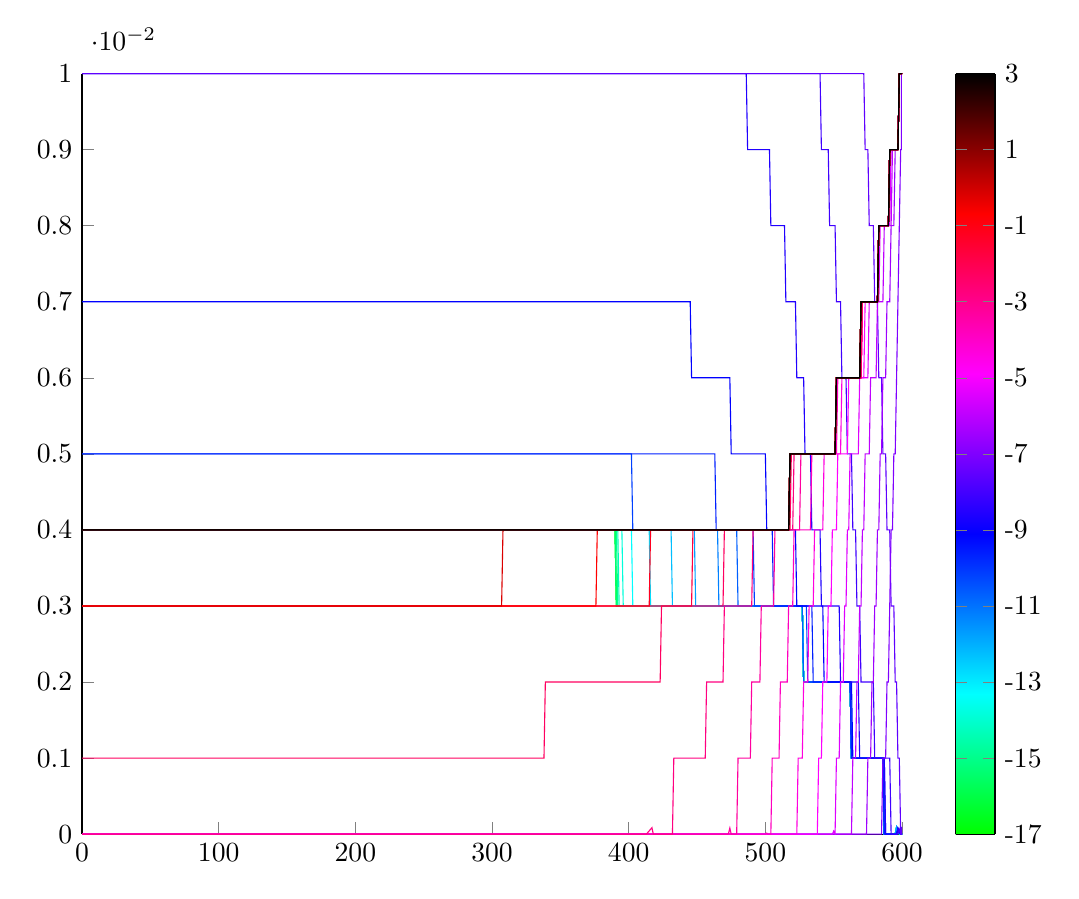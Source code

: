 % This file was created by matlab2tikz.
%
%The latest updates can be retrieved from
%  http://www.mathworks.com/matlabcentral/fileexchange/22022-matlab2tikz-matlab2tikz
%where you can also make suggestions and rate matlab2tikz.
%
\definecolor{mycolor1}{rgb}{0.0,1.0,0.143}%
\definecolor{mycolor2}{rgb}{0.0,1.0,0.286}%
\definecolor{mycolor3}{rgb}{0.0,1.0,0.429}%
\definecolor{mycolor4}{rgb}{0.0,1.0,0.571}%
\definecolor{mycolor5}{rgb}{0.0,1.0,0.714}%
\definecolor{mycolor6}{rgb}{0.0,1.0,0.857}%
\definecolor{mycolor7}{rgb}{0.0,1.0,1.0}%
\definecolor{mycolor8}{rgb}{0.0,0.875,1.0}%
\definecolor{mycolor9}{rgb}{0.0,0.625,1.0}%
\definecolor{mycolor10}{rgb}{0.125,0.0,1.0}%
\definecolor{mycolor11}{rgb}{0.25,0.0,1.0}%
\definecolor{mycolor12}{rgb}{0.375,0.0,1.0}%
\definecolor{mycolor13}{rgb}{0.5,0.0,1.0}%
\definecolor{mycolor14}{rgb}{0.625,0.0,1.0}%
\definecolor{mycolor15}{rgb}{0.75,0.0,1.0}%
\definecolor{mycolor16}{rgb}{0.875,0.0,1.0}%
\definecolor{mycolor17}{rgb}{1.0,0.0,1.0}%
\definecolor{mycolor18}{rgb}{1.0,0.0,0.875}%
\definecolor{mycolor19}{rgb}{1.0,0.0,0.625}%
\definecolor{mycolor20}{rgb}{0.857,0.0,0.0}%
\definecolor{mycolor21}{rgb}{0.714,0.0,0.0}%
%
\begin{tikzpicture}

\begin{axis}[%
width=4.1in,
height=3.803in,
at={(0.809in,0.513in)},
scale only axis,
point meta min=0,
point meta max=1,
every outer x axis line/.append style={black},
every x tick label/.append style={font=\color{black}},
xmin=0,
xmax=600,
every outer y axis line/.append style={black},
every y tick label/.append style={font=\color{black}},
ymin=0,
ymax=0.01,
axis background/.style={fill=white},
axis x line*=bottom,
axis y line*=left,
colormap={mymap}{[1pt] rgb(0pt)=(0,1,0); rgb(7pt)=(0,1,1); rgb(15pt)=(0,0,1); rgb(23pt)=(1,0,1); rgb(31pt)=(1,0,0); rgb(38pt)=(0,0,0)},
colorbar,
colorbar style={separate axis lines,every outer x axis line/.append style={black},every x tick label/.append style={font=\color{black}},every outer y axis line/.append style={black},every y tick label/.append style={font=\color{black}},yticklabels={{-19},{-17},{-15},{-13},{-11},{-9},{-7},{-5},{-3},{-1},{1},{3},{5},{7},{9},{11},{13},{15},{17},{19}}}
]
\addplot [color=green,solid,forget plot]
  table[row sep=crcr]{%
0.01	0.004\\
1.01	0.004\\
2.01	0.004\\
3.01	0.004\\
4.01	0.004\\
5.01	0.004\\
6.01	0.004\\
7.01	0.004\\
8.01	0.004\\
9.01	0.004\\
10.01	0.004\\
11.01	0.004\\
12.01	0.004\\
13.01	0.004\\
14.01	0.004\\
15.01	0.004\\
16.01	0.004\\
17.01	0.004\\
18.01	0.004\\
19.01	0.004\\
20.01	0.004\\
21.01	0.004\\
22.01	0.004\\
23.01	0.004\\
24.01	0.004\\
25.01	0.004\\
26.01	0.004\\
27.01	0.004\\
28.01	0.004\\
29.01	0.004\\
30.01	0.004\\
31.01	0.004\\
32.01	0.004\\
33.01	0.004\\
34.01	0.004\\
35.01	0.004\\
36.01	0.004\\
37.01	0.004\\
38.01	0.004\\
39.01	0.004\\
40.01	0.004\\
41.01	0.004\\
42.01	0.004\\
43.01	0.004\\
44.01	0.004\\
45.01	0.004\\
46.01	0.004\\
47.01	0.004\\
48.01	0.004\\
49.01	0.004\\
50.01	0.004\\
51.01	0.004\\
52.01	0.004\\
53.01	0.004\\
54.01	0.004\\
55.01	0.004\\
56.01	0.004\\
57.01	0.004\\
58.01	0.004\\
59.01	0.004\\
60.01	0.004\\
61.01	0.004\\
62.01	0.004\\
63.01	0.004\\
64.01	0.004\\
65.01	0.004\\
66.01	0.004\\
67.01	0.004\\
68.01	0.004\\
69.01	0.004\\
70.01	0.004\\
71.01	0.004\\
72.01	0.004\\
73.01	0.004\\
74.01	0.004\\
75.01	0.004\\
76.01	0.004\\
77.01	0.004\\
78.01	0.004\\
79.01	0.004\\
80.01	0.004\\
81.01	0.004\\
82.01	0.004\\
83.01	0.004\\
84.01	0.004\\
85.01	0.004\\
86.01	0.004\\
87.01	0.004\\
88.01	0.004\\
89.01	0.004\\
90.01	0.004\\
91.01	0.004\\
92.01	0.004\\
93.01	0.004\\
94.01	0.004\\
95.01	0.004\\
96.01	0.004\\
97.01	0.004\\
98.01	0.004\\
99.01	0.004\\
100.01	0.004\\
101.01	0.004\\
102.01	0.004\\
103.01	0.004\\
104.01	0.004\\
105.01	0.004\\
106.01	0.004\\
107.01	0.004\\
108.01	0.004\\
109.01	0.004\\
110.01	0.004\\
111.01	0.004\\
112.01	0.004\\
113.01	0.004\\
114.01	0.004\\
115.01	0.004\\
116.01	0.004\\
117.01	0.004\\
118.01	0.004\\
119.01	0.004\\
120.01	0.004\\
121.01	0.004\\
122.01	0.004\\
123.01	0.004\\
124.01	0.004\\
125.01	0.004\\
126.01	0.004\\
127.01	0.004\\
128.01	0.004\\
129.01	0.004\\
130.01	0.004\\
131.01	0.004\\
132.01	0.004\\
133.01	0.004\\
134.01	0.004\\
135.01	0.004\\
136.01	0.004\\
137.01	0.004\\
138.01	0.004\\
139.01	0.004\\
140.01	0.004\\
141.01	0.004\\
142.01	0.004\\
143.01	0.004\\
144.01	0.004\\
145.01	0.004\\
146.01	0.004\\
147.01	0.004\\
148.01	0.004\\
149.01	0.004\\
150.01	0.004\\
151.01	0.004\\
152.01	0.004\\
153.01	0.004\\
154.01	0.004\\
155.01	0.004\\
156.01	0.004\\
157.01	0.004\\
158.01	0.004\\
159.01	0.004\\
160.01	0.004\\
161.01	0.004\\
162.01	0.004\\
163.01	0.004\\
164.01	0.004\\
165.01	0.004\\
166.01	0.004\\
167.01	0.004\\
168.01	0.004\\
169.01	0.004\\
170.01	0.004\\
171.01	0.004\\
172.01	0.004\\
173.01	0.004\\
174.01	0.004\\
175.01	0.004\\
176.01	0.004\\
177.01	0.004\\
178.01	0.004\\
179.01	0.004\\
180.01	0.004\\
181.01	0.004\\
182.01	0.004\\
183.01	0.004\\
184.01	0.004\\
185.01	0.004\\
186.01	0.004\\
187.01	0.004\\
188.01	0.004\\
189.01	0.004\\
190.01	0.004\\
191.01	0.004\\
192.01	0.004\\
193.01	0.004\\
194.01	0.004\\
195.01	0.004\\
196.01	0.004\\
197.01	0.004\\
198.01	0.004\\
199.01	0.004\\
200.01	0.004\\
201.01	0.004\\
202.01	0.004\\
203.01	0.004\\
204.01	0.004\\
205.01	0.004\\
206.01	0.004\\
207.01	0.004\\
208.01	0.004\\
209.01	0.004\\
210.01	0.004\\
211.01	0.004\\
212.01	0.004\\
213.01	0.004\\
214.01	0.004\\
215.01	0.004\\
216.01	0.004\\
217.01	0.004\\
218.01	0.004\\
219.01	0.004\\
220.01	0.004\\
221.01	0.004\\
222.01	0.004\\
223.01	0.004\\
224.01	0.004\\
225.01	0.004\\
226.01	0.004\\
227.01	0.004\\
228.01	0.004\\
229.01	0.004\\
230.01	0.004\\
231.01	0.004\\
232.01	0.004\\
233.01	0.004\\
234.01	0.004\\
235.01	0.004\\
236.01	0.004\\
237.01	0.004\\
238.01	0.004\\
239.01	0.004\\
240.01	0.004\\
241.01	0.004\\
242.01	0.004\\
243.01	0.004\\
244.01	0.004\\
245.01	0.004\\
246.01	0.004\\
247.01	0.004\\
248.01	0.004\\
249.01	0.004\\
250.01	0.004\\
251.01	0.004\\
252.01	0.004\\
253.01	0.004\\
254.01	0.004\\
255.01	0.004\\
256.01	0.004\\
257.01	0.004\\
258.01	0.004\\
259.01	0.004\\
260.01	0.004\\
261.01	0.004\\
262.01	0.004\\
263.01	0.004\\
264.01	0.004\\
265.01	0.004\\
266.01	0.004\\
267.01	0.004\\
268.01	0.004\\
269.01	0.004\\
270.01	0.004\\
271.01	0.004\\
272.01	0.004\\
273.01	0.004\\
274.01	0.004\\
275.01	0.004\\
276.01	0.004\\
277.01	0.004\\
278.01	0.004\\
279.01	0.004\\
280.01	0.004\\
281.01	0.004\\
282.01	0.004\\
283.01	0.004\\
284.01	0.004\\
285.01	0.004\\
286.01	0.004\\
287.01	0.004\\
288.01	0.004\\
289.01	0.004\\
290.01	0.004\\
291.01	0.004\\
292.01	0.004\\
293.01	0.004\\
294.01	0.004\\
295.01	0.004\\
296.01	0.004\\
297.01	0.004\\
298.01	0.004\\
299.01	0.004\\
300.01	0.004\\
301.01	0.004\\
302.01	0.004\\
303.01	0.004\\
304.01	0.004\\
305.01	0.004\\
306.01	0.004\\
307.01	0.004\\
308.01	0.004\\
309.01	0.004\\
310.01	0.004\\
311.01	0.004\\
312.01	0.004\\
313.01	0.004\\
314.01	0.004\\
315.01	0.004\\
316.01	0.004\\
317.01	0.004\\
318.01	0.004\\
319.01	0.004\\
320.01	0.004\\
321.01	0.004\\
322.01	0.004\\
323.01	0.004\\
324.01	0.004\\
325.01	0.004\\
326.01	0.004\\
327.01	0.004\\
328.01	0.004\\
329.01	0.004\\
330.01	0.004\\
331.01	0.004\\
332.01	0.004\\
333.01	0.004\\
334.01	0.004\\
335.01	0.004\\
336.01	0.004\\
337.01	0.004\\
338.01	0.004\\
339.01	0.004\\
340.01	0.004\\
341.01	0.004\\
342.01	0.004\\
343.01	0.004\\
344.01	0.004\\
345.01	0.004\\
346.01	0.004\\
347.01	0.004\\
348.01	0.004\\
349.01	0.004\\
350.01	0.004\\
351.01	0.004\\
352.01	0.004\\
353.01	0.004\\
354.01	0.004\\
355.01	0.004\\
356.01	0.004\\
357.01	0.004\\
358.01	0.004\\
359.01	0.004\\
360.01	0.004\\
361.01	0.004\\
362.01	0.004\\
363.01	0.004\\
364.01	0.004\\
365.01	0.004\\
366.01	0.004\\
367.01	0.004\\
368.01	0.004\\
369.01	0.004\\
370.01	0.004\\
371.01	0.004\\
372.01	0.004\\
373.01	0.004\\
374.01	0.004\\
375.01	0.004\\
376.01	0.004\\
377.01	0.004\\
378.01	0.004\\
379.01	0.004\\
380.01	0.004\\
381.01	0.004\\
382.01	0.004\\
383.01	0.004\\
384.01	0.004\\
385.01	0.004\\
386.01	0.004\\
387.01	0.004\\
388.01	0.004\\
389.01	0.004\\
390.01	0.004\\
391.01	0.003\\
392.01	0.003\\
393.01	0.003\\
394.01	0.003\\
395.01	0.003\\
396.01	0.003\\
397.01	0.003\\
398.01	0.003\\
399.01	0.003\\
400.01	0.003\\
401.01	0.003\\
402.01	0.003\\
403.01	0.003\\
404.01	0.003\\
405.01	0.003\\
406.01	0.003\\
407.01	0.003\\
408.01	0.003\\
409.01	0.003\\
410.01	0.003\\
411.01	0.003\\
412.01	0.003\\
413.01	0.003\\
414.01	0.003\\
415.01	0.003\\
416.01	0.003\\
417.01	0.003\\
418.01	0.003\\
419.01	0.003\\
420.01	0.003\\
421.01	0.003\\
422.01	0.003\\
423.01	0.003\\
424.01	0.003\\
425.01	0.003\\
426.01	0.003\\
427.01	0.003\\
428.01	0.003\\
429.01	0.003\\
430.01	0.003\\
431.01	0.003\\
432.01	0.003\\
433.01	0.003\\
434.01	0.003\\
435.01	0.003\\
436.01	0.003\\
437.01	0.003\\
438.01	0.003\\
439.01	0.003\\
440.01	0.003\\
441.01	0.003\\
442.01	0.003\\
443.01	0.003\\
444.01	0.003\\
445.01	0.003\\
446.01	0.003\\
447.01	0.003\\
448.01	0.003\\
449.01	0.003\\
450.01	0.003\\
451.01	0.003\\
452.01	0.003\\
453.01	0.003\\
454.01	0.003\\
455.01	0.003\\
456.01	0.003\\
457.01	0.003\\
458.01	0.003\\
459.01	0.003\\
460.01	0.003\\
461.01	0.003\\
462.01	0.003\\
463.01	0.003\\
464.01	0.003\\
465.01	0.003\\
466.01	0.003\\
467.01	0.003\\
468.01	0.003\\
469.01	0.003\\
470.01	0.003\\
471.01	0.003\\
472.01	0.003\\
473.01	0.003\\
474.01	0.003\\
475.01	0.003\\
476.01	0.003\\
477.01	0.003\\
478.01	0.003\\
479.01	0.003\\
480.01	0.003\\
481.01	0.003\\
482.01	0.003\\
483.01	0.003\\
484.01	0.003\\
485.01	0.003\\
486.01	0.003\\
487.01	0.003\\
488.01	0.003\\
489.01	0.003\\
490.01	0.003\\
491.01	0.003\\
492.01	0.003\\
493.01	0.003\\
494.01	0.003\\
495.01	0.003\\
496.01	0.003\\
497.01	0.003\\
498.01	0.003\\
499.01	0.003\\
500.01	0.003\\
501.01	0.003\\
502.01	0.003\\
503.01	0.003\\
504.01	0.003\\
505.01	0.003\\
506.01	0.003\\
507.01	0.003\\
508.01	0.003\\
509.01	0.003\\
510.01	0.003\\
511.01	0.003\\
512.01	0.003\\
513.01	0.003\\
514.01	0.003\\
515.01	0.003\\
516.01	0.003\\
517.01	0.003\\
518.01	0.003\\
519.01	0.003\\
520.01	0.003\\
521.01	0.003\\
522.01	0.003\\
523.01	0.003\\
524.01	0.003\\
525.01	0.003\\
526.01	0.003\\
527.01	0.003\\
528.01	0.002\\
529.01	0.002\\
530.01	0.002\\
531.01	0.002\\
532.01	0.002\\
533.01	0.002\\
534.01	0.002\\
535.01	0.002\\
536.01	0.002\\
537.01	0.002\\
538.01	0.002\\
539.01	0.002\\
540.01	0.002\\
541.01	0.002\\
542.01	0.002\\
543.01	0.002\\
544.01	0.002\\
545.01	0.002\\
546.01	0.002\\
547.01	0.002\\
548.01	0.002\\
549.01	0.002\\
550.01	0.002\\
551.01	0.002\\
552.01	0.002\\
553.01	0.002\\
554.01	0.002\\
555.01	0.002\\
556.01	0.002\\
557.01	0.002\\
558.01	0.002\\
559.01	0.002\\
560.01	0.002\\
561.01	0.002\\
562.01	0.002\\
563.01	0.001\\
564.01	0.001\\
565.01	0.001\\
566.01	0.001\\
567.01	0.001\\
568.01	0.001\\
569.01	0.001\\
570.01	0.001\\
571.01	0.001\\
572.01	0.001\\
573.01	0.001\\
574.01	0.001\\
575.01	0.001\\
576.01	0.001\\
577.01	0.001\\
578.01	0.001\\
579.01	0.001\\
580.01	0.001\\
581.01	0.001\\
582.01	0.001\\
583.01	0.001\\
584.01	0.001\\
585.01	0.001\\
586.01	0.001\\
587.01	0.0\\
588.01	0.0\\
589.01	0.0\\
590.01	0.0\\
591.01	0.0\\
592.01	0.0\\
593.01	0.0\\
594.01	0.0\\
595.01	0.0\\
596.01	8.229e-05\\
597.01	3.973e-05\\
598.01	2.402e-06\\
599.01	0\\
599.02	0\\
599.03	0\\
599.04	0\\
599.05	0\\
599.06	0\\
599.07	0\\
599.08	0\\
599.09	0\\
599.1	0\\
599.11	0\\
599.12	0\\
599.13	0\\
599.14	0\\
599.15	0\\
599.16	0\\
599.17	0\\
599.18	0\\
599.19	0\\
599.2	0\\
599.21	0\\
599.22	0\\
599.23	0\\
599.24	0\\
599.25	0\\
599.26	0\\
599.27	0\\
599.28	0\\
599.29	0\\
599.3	0\\
599.31	0\\
599.32	0\\
599.33	0\\
599.34	0\\
599.35	0\\
599.36	0\\
599.37	0\\
599.38	0\\
599.39	0\\
599.4	0\\
599.41	0\\
599.42	0\\
599.43	0\\
599.44	0\\
599.45	1.735e-18\\
599.46	0\\
599.47	0\\
599.48	0\\
599.49	0\\
599.5	0\\
599.51	0\\
599.52	0\\
599.53	0\\
599.54	0\\
599.55	0\\
599.56	0\\
599.57	0\\
599.58	0\\
599.59	0\\
599.6	0\\
599.61	0\\
599.62	0\\
599.63	0\\
599.64	0\\
599.65	0\\
599.66	0\\
599.67	0\\
599.68	0\\
599.69	0\\
599.7	0\\
599.71	0\\
599.72	0\\
599.73	0\\
599.74	0\\
599.75	0\\
599.76	0\\
599.77	0\\
599.78	0\\
599.79	0\\
599.8	0\\
599.81	0\\
599.82	0\\
599.83	0\\
599.84	0\\
599.85	0\\
599.86	0\\
599.87	0\\
599.88	0\\
599.89	0\\
599.9	0\\
599.91	0\\
599.92	0\\
599.93	0\\
599.94	0\\
599.95	0\\
599.96	0\\
599.97	0\\
599.98	0\\
599.99	0\\
600	0\\
};
\addplot [color=mycolor1,solid,forget plot]
  table[row sep=crcr]{%
0.01	0.004\\
1.01	0.004\\
2.01	0.004\\
3.01	0.004\\
4.01	0.004\\
5.01	0.004\\
6.01	0.004\\
7.01	0.004\\
8.01	0.004\\
9.01	0.004\\
10.01	0.004\\
11.01	0.004\\
12.01	0.004\\
13.01	0.004\\
14.01	0.004\\
15.01	0.004\\
16.01	0.004\\
17.01	0.004\\
18.01	0.004\\
19.01	0.004\\
20.01	0.004\\
21.01	0.004\\
22.01	0.004\\
23.01	0.004\\
24.01	0.004\\
25.01	0.004\\
26.01	0.004\\
27.01	0.004\\
28.01	0.004\\
29.01	0.004\\
30.01	0.004\\
31.01	0.004\\
32.01	0.004\\
33.01	0.004\\
34.01	0.004\\
35.01	0.004\\
36.01	0.004\\
37.01	0.004\\
38.01	0.004\\
39.01	0.004\\
40.01	0.004\\
41.01	0.004\\
42.01	0.004\\
43.01	0.004\\
44.01	0.004\\
45.01	0.004\\
46.01	0.004\\
47.01	0.004\\
48.01	0.004\\
49.01	0.004\\
50.01	0.004\\
51.01	0.004\\
52.01	0.004\\
53.01	0.004\\
54.01	0.004\\
55.01	0.004\\
56.01	0.004\\
57.01	0.004\\
58.01	0.004\\
59.01	0.004\\
60.01	0.004\\
61.01	0.004\\
62.01	0.004\\
63.01	0.004\\
64.01	0.004\\
65.01	0.004\\
66.01	0.004\\
67.01	0.004\\
68.01	0.004\\
69.01	0.004\\
70.01	0.004\\
71.01	0.004\\
72.01	0.004\\
73.01	0.004\\
74.01	0.004\\
75.01	0.004\\
76.01	0.004\\
77.01	0.004\\
78.01	0.004\\
79.01	0.004\\
80.01	0.004\\
81.01	0.004\\
82.01	0.004\\
83.01	0.004\\
84.01	0.004\\
85.01	0.004\\
86.01	0.004\\
87.01	0.004\\
88.01	0.004\\
89.01	0.004\\
90.01	0.004\\
91.01	0.004\\
92.01	0.004\\
93.01	0.004\\
94.01	0.004\\
95.01	0.004\\
96.01	0.004\\
97.01	0.004\\
98.01	0.004\\
99.01	0.004\\
100.01	0.004\\
101.01	0.004\\
102.01	0.004\\
103.01	0.004\\
104.01	0.004\\
105.01	0.004\\
106.01	0.004\\
107.01	0.004\\
108.01	0.004\\
109.01	0.004\\
110.01	0.004\\
111.01	0.004\\
112.01	0.004\\
113.01	0.004\\
114.01	0.004\\
115.01	0.004\\
116.01	0.004\\
117.01	0.004\\
118.01	0.004\\
119.01	0.004\\
120.01	0.004\\
121.01	0.004\\
122.01	0.004\\
123.01	0.004\\
124.01	0.004\\
125.01	0.004\\
126.01	0.004\\
127.01	0.004\\
128.01	0.004\\
129.01	0.004\\
130.01	0.004\\
131.01	0.004\\
132.01	0.004\\
133.01	0.004\\
134.01	0.004\\
135.01	0.004\\
136.01	0.004\\
137.01	0.004\\
138.01	0.004\\
139.01	0.004\\
140.01	0.004\\
141.01	0.004\\
142.01	0.004\\
143.01	0.004\\
144.01	0.004\\
145.01	0.004\\
146.01	0.004\\
147.01	0.004\\
148.01	0.004\\
149.01	0.004\\
150.01	0.004\\
151.01	0.004\\
152.01	0.004\\
153.01	0.004\\
154.01	0.004\\
155.01	0.004\\
156.01	0.004\\
157.01	0.004\\
158.01	0.004\\
159.01	0.004\\
160.01	0.004\\
161.01	0.004\\
162.01	0.004\\
163.01	0.004\\
164.01	0.004\\
165.01	0.004\\
166.01	0.004\\
167.01	0.004\\
168.01	0.004\\
169.01	0.004\\
170.01	0.004\\
171.01	0.004\\
172.01	0.004\\
173.01	0.004\\
174.01	0.004\\
175.01	0.004\\
176.01	0.004\\
177.01	0.004\\
178.01	0.004\\
179.01	0.004\\
180.01	0.004\\
181.01	0.004\\
182.01	0.004\\
183.01	0.004\\
184.01	0.004\\
185.01	0.004\\
186.01	0.004\\
187.01	0.004\\
188.01	0.004\\
189.01	0.004\\
190.01	0.004\\
191.01	0.004\\
192.01	0.004\\
193.01	0.004\\
194.01	0.004\\
195.01	0.004\\
196.01	0.004\\
197.01	0.004\\
198.01	0.004\\
199.01	0.004\\
200.01	0.004\\
201.01	0.004\\
202.01	0.004\\
203.01	0.004\\
204.01	0.004\\
205.01	0.004\\
206.01	0.004\\
207.01	0.004\\
208.01	0.004\\
209.01	0.004\\
210.01	0.004\\
211.01	0.004\\
212.01	0.004\\
213.01	0.004\\
214.01	0.004\\
215.01	0.004\\
216.01	0.004\\
217.01	0.004\\
218.01	0.004\\
219.01	0.004\\
220.01	0.004\\
221.01	0.004\\
222.01	0.004\\
223.01	0.004\\
224.01	0.004\\
225.01	0.004\\
226.01	0.004\\
227.01	0.004\\
228.01	0.004\\
229.01	0.004\\
230.01	0.004\\
231.01	0.004\\
232.01	0.004\\
233.01	0.004\\
234.01	0.004\\
235.01	0.004\\
236.01	0.004\\
237.01	0.004\\
238.01	0.004\\
239.01	0.004\\
240.01	0.004\\
241.01	0.004\\
242.01	0.004\\
243.01	0.004\\
244.01	0.004\\
245.01	0.004\\
246.01	0.004\\
247.01	0.004\\
248.01	0.004\\
249.01	0.004\\
250.01	0.004\\
251.01	0.004\\
252.01	0.004\\
253.01	0.004\\
254.01	0.004\\
255.01	0.004\\
256.01	0.004\\
257.01	0.004\\
258.01	0.004\\
259.01	0.004\\
260.01	0.004\\
261.01	0.004\\
262.01	0.004\\
263.01	0.004\\
264.01	0.004\\
265.01	0.004\\
266.01	0.004\\
267.01	0.004\\
268.01	0.004\\
269.01	0.004\\
270.01	0.004\\
271.01	0.004\\
272.01	0.004\\
273.01	0.004\\
274.01	0.004\\
275.01	0.004\\
276.01	0.004\\
277.01	0.004\\
278.01	0.004\\
279.01	0.004\\
280.01	0.004\\
281.01	0.004\\
282.01	0.004\\
283.01	0.004\\
284.01	0.004\\
285.01	0.004\\
286.01	0.004\\
287.01	0.004\\
288.01	0.004\\
289.01	0.004\\
290.01	0.004\\
291.01	0.004\\
292.01	0.004\\
293.01	0.004\\
294.01	0.004\\
295.01	0.004\\
296.01	0.004\\
297.01	0.004\\
298.01	0.004\\
299.01	0.004\\
300.01	0.004\\
301.01	0.004\\
302.01	0.004\\
303.01	0.004\\
304.01	0.004\\
305.01	0.004\\
306.01	0.004\\
307.01	0.004\\
308.01	0.004\\
309.01	0.004\\
310.01	0.004\\
311.01	0.004\\
312.01	0.004\\
313.01	0.004\\
314.01	0.004\\
315.01	0.004\\
316.01	0.004\\
317.01	0.004\\
318.01	0.004\\
319.01	0.004\\
320.01	0.004\\
321.01	0.004\\
322.01	0.004\\
323.01	0.004\\
324.01	0.004\\
325.01	0.004\\
326.01	0.004\\
327.01	0.004\\
328.01	0.004\\
329.01	0.004\\
330.01	0.004\\
331.01	0.004\\
332.01	0.004\\
333.01	0.004\\
334.01	0.004\\
335.01	0.004\\
336.01	0.004\\
337.01	0.004\\
338.01	0.004\\
339.01	0.004\\
340.01	0.004\\
341.01	0.004\\
342.01	0.004\\
343.01	0.004\\
344.01	0.004\\
345.01	0.004\\
346.01	0.004\\
347.01	0.004\\
348.01	0.004\\
349.01	0.004\\
350.01	0.004\\
351.01	0.004\\
352.01	0.004\\
353.01	0.004\\
354.01	0.004\\
355.01	0.004\\
356.01	0.004\\
357.01	0.004\\
358.01	0.004\\
359.01	0.004\\
360.01	0.004\\
361.01	0.004\\
362.01	0.004\\
363.01	0.004\\
364.01	0.004\\
365.01	0.004\\
366.01	0.004\\
367.01	0.004\\
368.01	0.004\\
369.01	0.004\\
370.01	0.004\\
371.01	0.004\\
372.01	0.004\\
373.01	0.004\\
374.01	0.004\\
375.01	0.004\\
376.01	0.004\\
377.01	0.004\\
378.01	0.004\\
379.01	0.004\\
380.01	0.004\\
381.01	0.004\\
382.01	0.004\\
383.01	0.004\\
384.01	0.004\\
385.01	0.004\\
386.01	0.004\\
387.01	0.004\\
388.01	0.004\\
389.01	0.004\\
390.01	0.004\\
391.01	0.003\\
392.01	0.003\\
393.01	0.003\\
394.01	0.003\\
395.01	0.003\\
396.01	0.003\\
397.01	0.003\\
398.01	0.003\\
399.01	0.003\\
400.01	0.003\\
401.01	0.003\\
402.01	0.003\\
403.01	0.003\\
404.01	0.003\\
405.01	0.003\\
406.01	0.003\\
407.01	0.003\\
408.01	0.003\\
409.01	0.003\\
410.01	0.003\\
411.01	0.003\\
412.01	0.003\\
413.01	0.003\\
414.01	0.003\\
415.01	0.003\\
416.01	0.003\\
417.01	0.003\\
418.01	0.003\\
419.01	0.003\\
420.01	0.003\\
421.01	0.003\\
422.01	0.003\\
423.01	0.003\\
424.01	0.003\\
425.01	0.003\\
426.01	0.003\\
427.01	0.003\\
428.01	0.003\\
429.01	0.003\\
430.01	0.003\\
431.01	0.003\\
432.01	0.003\\
433.01	0.003\\
434.01	0.003\\
435.01	0.003\\
436.01	0.003\\
437.01	0.003\\
438.01	0.003\\
439.01	0.003\\
440.01	0.003\\
441.01	0.003\\
442.01	0.003\\
443.01	0.003\\
444.01	0.003\\
445.01	0.003\\
446.01	0.003\\
447.01	0.003\\
448.01	0.003\\
449.01	0.003\\
450.01	0.003\\
451.01	0.003\\
452.01	0.003\\
453.01	0.003\\
454.01	0.003\\
455.01	0.003\\
456.01	0.003\\
457.01	0.003\\
458.01	0.003\\
459.01	0.003\\
460.01	0.003\\
461.01	0.003\\
462.01	0.003\\
463.01	0.003\\
464.01	0.003\\
465.01	0.003\\
466.01	0.003\\
467.01	0.003\\
468.01	0.003\\
469.01	0.003\\
470.01	0.003\\
471.01	0.003\\
472.01	0.003\\
473.01	0.003\\
474.01	0.003\\
475.01	0.003\\
476.01	0.003\\
477.01	0.003\\
478.01	0.003\\
479.01	0.003\\
480.01	0.003\\
481.01	0.003\\
482.01	0.003\\
483.01	0.003\\
484.01	0.003\\
485.01	0.003\\
486.01	0.003\\
487.01	0.003\\
488.01	0.003\\
489.01	0.003\\
490.01	0.003\\
491.01	0.003\\
492.01	0.003\\
493.01	0.003\\
494.01	0.003\\
495.01	0.003\\
496.01	0.003\\
497.01	0.003\\
498.01	0.003\\
499.01	0.003\\
500.01	0.003\\
501.01	0.003\\
502.01	0.003\\
503.01	0.003\\
504.01	0.003\\
505.01	0.003\\
506.01	0.003\\
507.01	0.003\\
508.01	0.003\\
509.01	0.003\\
510.01	0.003\\
511.01	0.003\\
512.01	0.003\\
513.01	0.003\\
514.01	0.003\\
515.01	0.003\\
516.01	0.003\\
517.01	0.003\\
518.01	0.003\\
519.01	0.003\\
520.01	0.003\\
521.01	0.003\\
522.01	0.003\\
523.01	0.003\\
524.01	0.003\\
525.01	0.003\\
526.01	0.003\\
527.01	0.003\\
528.01	0.002\\
529.01	0.002\\
530.01	0.002\\
531.01	0.002\\
532.01	0.002\\
533.01	0.002\\
534.01	0.002\\
535.01	0.002\\
536.01	0.002\\
537.01	0.002\\
538.01	0.002\\
539.01	0.002\\
540.01	0.002\\
541.01	0.002\\
542.01	0.002\\
543.01	0.002\\
544.01	0.002\\
545.01	0.002\\
546.01	0.002\\
547.01	0.002\\
548.01	0.002\\
549.01	0.002\\
550.01	0.002\\
551.01	0.002\\
552.01	0.002\\
553.01	0.002\\
554.01	0.002\\
555.01	0.002\\
556.01	0.002\\
557.01	0.002\\
558.01	0.002\\
559.01	0.002\\
560.01	0.002\\
561.01	0.002\\
562.01	0.002\\
563.01	0.001\\
564.01	0.001\\
565.01	0.001\\
566.01	0.001\\
567.01	0.001\\
568.01	0.001\\
569.01	0.001\\
570.01	0.001\\
571.01	0.001\\
572.01	0.001\\
573.01	0.001\\
574.01	0.001\\
575.01	0.001\\
576.01	0.001\\
577.01	0.001\\
578.01	0.001\\
579.01	0.001\\
580.01	0.001\\
581.01	0.001\\
582.01	0.001\\
583.01	0.001\\
584.01	0.001\\
585.01	0.001\\
586.01	0.001\\
587.01	0.0\\
588.01	0.0\\
589.01	0.0\\
590.01	0.0\\
591.01	0.0\\
592.01	0.0\\
593.01	0.0\\
594.01	0.0\\
595.01	0.0\\
596.01	8.317e-05\\
597.01	4.065e-05\\
598.01	2.403e-06\\
599.01	0\\
599.02	0\\
599.03	0\\
599.04	0\\
599.05	0\\
599.06	0\\
599.07	0\\
599.08	0\\
599.09	0\\
599.1	0\\
599.11	0\\
599.12	0\\
599.13	0\\
599.14	0\\
599.15	0\\
599.16	0\\
599.17	0\\
599.18	0\\
599.19	0\\
599.2	0\\
599.21	0\\
599.22	0\\
599.23	0\\
599.24	0\\
599.25	0\\
599.26	0\\
599.27	0\\
599.28	0\\
599.29	0\\
599.3	0\\
599.31	0\\
599.32	0\\
599.33	0\\
599.34	0\\
599.35	0\\
599.36	0\\
599.37	0\\
599.38	0\\
599.39	0\\
599.4	0\\
599.41	0\\
599.42	0\\
599.43	0\\
599.44	0\\
599.45	1.735e-18\\
599.46	0\\
599.47	0\\
599.48	0\\
599.49	0\\
599.5	0\\
599.51	0\\
599.52	0\\
599.53	0\\
599.54	0\\
599.55	0\\
599.56	0\\
599.57	0\\
599.58	0\\
599.59	0\\
599.6	0\\
599.61	0\\
599.62	0\\
599.63	0\\
599.64	0\\
599.65	0\\
599.66	0\\
599.67	0\\
599.68	0\\
599.69	0\\
599.7	0\\
599.71	0\\
599.72	0\\
599.73	0\\
599.74	0\\
599.75	0\\
599.76	0\\
599.77	0\\
599.78	0\\
599.79	0\\
599.8	0\\
599.81	0\\
599.82	0\\
599.83	0\\
599.84	0\\
599.85	0\\
599.86	0\\
599.87	0\\
599.88	0\\
599.89	0\\
599.9	0\\
599.91	0\\
599.92	0\\
599.93	0\\
599.94	0\\
599.95	0\\
599.96	0\\
599.97	0\\
599.98	0\\
599.99	0\\
600	0\\
};
\addplot [color=mycolor2,solid,forget plot]
  table[row sep=crcr]{%
0.01	0.004\\
1.01	0.004\\
2.01	0.004\\
3.01	0.004\\
4.01	0.004\\
5.01	0.004\\
6.01	0.004\\
7.01	0.004\\
8.01	0.004\\
9.01	0.004\\
10.01	0.004\\
11.01	0.004\\
12.01	0.004\\
13.01	0.004\\
14.01	0.004\\
15.01	0.004\\
16.01	0.004\\
17.01	0.004\\
18.01	0.004\\
19.01	0.004\\
20.01	0.004\\
21.01	0.004\\
22.01	0.004\\
23.01	0.004\\
24.01	0.004\\
25.01	0.004\\
26.01	0.004\\
27.01	0.004\\
28.01	0.004\\
29.01	0.004\\
30.01	0.004\\
31.01	0.004\\
32.01	0.004\\
33.01	0.004\\
34.01	0.004\\
35.01	0.004\\
36.01	0.004\\
37.01	0.004\\
38.01	0.004\\
39.01	0.004\\
40.01	0.004\\
41.01	0.004\\
42.01	0.004\\
43.01	0.004\\
44.01	0.004\\
45.01	0.004\\
46.01	0.004\\
47.01	0.004\\
48.01	0.004\\
49.01	0.004\\
50.01	0.004\\
51.01	0.004\\
52.01	0.004\\
53.01	0.004\\
54.01	0.004\\
55.01	0.004\\
56.01	0.004\\
57.01	0.004\\
58.01	0.004\\
59.01	0.004\\
60.01	0.004\\
61.01	0.004\\
62.01	0.004\\
63.01	0.004\\
64.01	0.004\\
65.01	0.004\\
66.01	0.004\\
67.01	0.004\\
68.01	0.004\\
69.01	0.004\\
70.01	0.004\\
71.01	0.004\\
72.01	0.004\\
73.01	0.004\\
74.01	0.004\\
75.01	0.004\\
76.01	0.004\\
77.01	0.004\\
78.01	0.004\\
79.01	0.004\\
80.01	0.004\\
81.01	0.004\\
82.01	0.004\\
83.01	0.004\\
84.01	0.004\\
85.01	0.004\\
86.01	0.004\\
87.01	0.004\\
88.01	0.004\\
89.01	0.004\\
90.01	0.004\\
91.01	0.004\\
92.01	0.004\\
93.01	0.004\\
94.01	0.004\\
95.01	0.004\\
96.01	0.004\\
97.01	0.004\\
98.01	0.004\\
99.01	0.004\\
100.01	0.004\\
101.01	0.004\\
102.01	0.004\\
103.01	0.004\\
104.01	0.004\\
105.01	0.004\\
106.01	0.004\\
107.01	0.004\\
108.01	0.004\\
109.01	0.004\\
110.01	0.004\\
111.01	0.004\\
112.01	0.004\\
113.01	0.004\\
114.01	0.004\\
115.01	0.004\\
116.01	0.004\\
117.01	0.004\\
118.01	0.004\\
119.01	0.004\\
120.01	0.004\\
121.01	0.004\\
122.01	0.004\\
123.01	0.004\\
124.01	0.004\\
125.01	0.004\\
126.01	0.004\\
127.01	0.004\\
128.01	0.004\\
129.01	0.004\\
130.01	0.004\\
131.01	0.004\\
132.01	0.004\\
133.01	0.004\\
134.01	0.004\\
135.01	0.004\\
136.01	0.004\\
137.01	0.004\\
138.01	0.004\\
139.01	0.004\\
140.01	0.004\\
141.01	0.004\\
142.01	0.004\\
143.01	0.004\\
144.01	0.004\\
145.01	0.004\\
146.01	0.004\\
147.01	0.004\\
148.01	0.004\\
149.01	0.004\\
150.01	0.004\\
151.01	0.004\\
152.01	0.004\\
153.01	0.004\\
154.01	0.004\\
155.01	0.004\\
156.01	0.004\\
157.01	0.004\\
158.01	0.004\\
159.01	0.004\\
160.01	0.004\\
161.01	0.004\\
162.01	0.004\\
163.01	0.004\\
164.01	0.004\\
165.01	0.004\\
166.01	0.004\\
167.01	0.004\\
168.01	0.004\\
169.01	0.004\\
170.01	0.004\\
171.01	0.004\\
172.01	0.004\\
173.01	0.004\\
174.01	0.004\\
175.01	0.004\\
176.01	0.004\\
177.01	0.004\\
178.01	0.004\\
179.01	0.004\\
180.01	0.004\\
181.01	0.004\\
182.01	0.004\\
183.01	0.004\\
184.01	0.004\\
185.01	0.004\\
186.01	0.004\\
187.01	0.004\\
188.01	0.004\\
189.01	0.004\\
190.01	0.004\\
191.01	0.004\\
192.01	0.004\\
193.01	0.004\\
194.01	0.004\\
195.01	0.004\\
196.01	0.004\\
197.01	0.004\\
198.01	0.004\\
199.01	0.004\\
200.01	0.004\\
201.01	0.004\\
202.01	0.004\\
203.01	0.004\\
204.01	0.004\\
205.01	0.004\\
206.01	0.004\\
207.01	0.004\\
208.01	0.004\\
209.01	0.004\\
210.01	0.004\\
211.01	0.004\\
212.01	0.004\\
213.01	0.004\\
214.01	0.004\\
215.01	0.004\\
216.01	0.004\\
217.01	0.004\\
218.01	0.004\\
219.01	0.004\\
220.01	0.004\\
221.01	0.004\\
222.01	0.004\\
223.01	0.004\\
224.01	0.004\\
225.01	0.004\\
226.01	0.004\\
227.01	0.004\\
228.01	0.004\\
229.01	0.004\\
230.01	0.004\\
231.01	0.004\\
232.01	0.004\\
233.01	0.004\\
234.01	0.004\\
235.01	0.004\\
236.01	0.004\\
237.01	0.004\\
238.01	0.004\\
239.01	0.004\\
240.01	0.004\\
241.01	0.004\\
242.01	0.004\\
243.01	0.004\\
244.01	0.004\\
245.01	0.004\\
246.01	0.004\\
247.01	0.004\\
248.01	0.004\\
249.01	0.004\\
250.01	0.004\\
251.01	0.004\\
252.01	0.004\\
253.01	0.004\\
254.01	0.004\\
255.01	0.004\\
256.01	0.004\\
257.01	0.004\\
258.01	0.004\\
259.01	0.004\\
260.01	0.004\\
261.01	0.004\\
262.01	0.004\\
263.01	0.004\\
264.01	0.004\\
265.01	0.004\\
266.01	0.004\\
267.01	0.004\\
268.01	0.004\\
269.01	0.004\\
270.01	0.004\\
271.01	0.004\\
272.01	0.004\\
273.01	0.004\\
274.01	0.004\\
275.01	0.004\\
276.01	0.004\\
277.01	0.004\\
278.01	0.004\\
279.01	0.004\\
280.01	0.004\\
281.01	0.004\\
282.01	0.004\\
283.01	0.004\\
284.01	0.004\\
285.01	0.004\\
286.01	0.004\\
287.01	0.004\\
288.01	0.004\\
289.01	0.004\\
290.01	0.004\\
291.01	0.004\\
292.01	0.004\\
293.01	0.004\\
294.01	0.004\\
295.01	0.004\\
296.01	0.004\\
297.01	0.004\\
298.01	0.004\\
299.01	0.004\\
300.01	0.004\\
301.01	0.004\\
302.01	0.004\\
303.01	0.004\\
304.01	0.004\\
305.01	0.004\\
306.01	0.004\\
307.01	0.004\\
308.01	0.004\\
309.01	0.004\\
310.01	0.004\\
311.01	0.004\\
312.01	0.004\\
313.01	0.004\\
314.01	0.004\\
315.01	0.004\\
316.01	0.004\\
317.01	0.004\\
318.01	0.004\\
319.01	0.004\\
320.01	0.004\\
321.01	0.004\\
322.01	0.004\\
323.01	0.004\\
324.01	0.004\\
325.01	0.004\\
326.01	0.004\\
327.01	0.004\\
328.01	0.004\\
329.01	0.004\\
330.01	0.004\\
331.01	0.004\\
332.01	0.004\\
333.01	0.004\\
334.01	0.004\\
335.01	0.004\\
336.01	0.004\\
337.01	0.004\\
338.01	0.004\\
339.01	0.004\\
340.01	0.004\\
341.01	0.004\\
342.01	0.004\\
343.01	0.004\\
344.01	0.004\\
345.01	0.004\\
346.01	0.004\\
347.01	0.004\\
348.01	0.004\\
349.01	0.004\\
350.01	0.004\\
351.01	0.004\\
352.01	0.004\\
353.01	0.004\\
354.01	0.004\\
355.01	0.004\\
356.01	0.004\\
357.01	0.004\\
358.01	0.004\\
359.01	0.004\\
360.01	0.004\\
361.01	0.004\\
362.01	0.004\\
363.01	0.004\\
364.01	0.004\\
365.01	0.004\\
366.01	0.004\\
367.01	0.004\\
368.01	0.004\\
369.01	0.004\\
370.01	0.004\\
371.01	0.004\\
372.01	0.004\\
373.01	0.004\\
374.01	0.004\\
375.01	0.004\\
376.01	0.004\\
377.01	0.004\\
378.01	0.004\\
379.01	0.004\\
380.01	0.004\\
381.01	0.004\\
382.01	0.004\\
383.01	0.004\\
384.01	0.004\\
385.01	0.004\\
386.01	0.004\\
387.01	0.004\\
388.01	0.004\\
389.01	0.004\\
390.01	0.004\\
391.01	0.003\\
392.01	0.003\\
393.01	0.003\\
394.01	0.003\\
395.01	0.003\\
396.01	0.003\\
397.01	0.003\\
398.01	0.003\\
399.01	0.003\\
400.01	0.003\\
401.01	0.003\\
402.01	0.003\\
403.01	0.003\\
404.01	0.003\\
405.01	0.003\\
406.01	0.003\\
407.01	0.003\\
408.01	0.003\\
409.01	0.003\\
410.01	0.003\\
411.01	0.003\\
412.01	0.003\\
413.01	0.003\\
414.01	0.003\\
415.01	0.003\\
416.01	0.003\\
417.01	0.003\\
418.01	0.003\\
419.01	0.003\\
420.01	0.003\\
421.01	0.003\\
422.01	0.003\\
423.01	0.003\\
424.01	0.003\\
425.01	0.003\\
426.01	0.003\\
427.01	0.003\\
428.01	0.003\\
429.01	0.003\\
430.01	0.003\\
431.01	0.003\\
432.01	0.003\\
433.01	0.003\\
434.01	0.003\\
435.01	0.003\\
436.01	0.003\\
437.01	0.003\\
438.01	0.003\\
439.01	0.003\\
440.01	0.003\\
441.01	0.003\\
442.01	0.003\\
443.01	0.003\\
444.01	0.003\\
445.01	0.003\\
446.01	0.003\\
447.01	0.003\\
448.01	0.003\\
449.01	0.003\\
450.01	0.003\\
451.01	0.003\\
452.01	0.003\\
453.01	0.003\\
454.01	0.003\\
455.01	0.003\\
456.01	0.003\\
457.01	0.003\\
458.01	0.003\\
459.01	0.003\\
460.01	0.003\\
461.01	0.003\\
462.01	0.003\\
463.01	0.003\\
464.01	0.003\\
465.01	0.003\\
466.01	0.003\\
467.01	0.003\\
468.01	0.003\\
469.01	0.003\\
470.01	0.003\\
471.01	0.003\\
472.01	0.003\\
473.01	0.003\\
474.01	0.003\\
475.01	0.003\\
476.01	0.003\\
477.01	0.003\\
478.01	0.003\\
479.01	0.003\\
480.01	0.003\\
481.01	0.003\\
482.01	0.003\\
483.01	0.003\\
484.01	0.003\\
485.01	0.003\\
486.01	0.003\\
487.01	0.003\\
488.01	0.003\\
489.01	0.003\\
490.01	0.003\\
491.01	0.003\\
492.01	0.003\\
493.01	0.003\\
494.01	0.003\\
495.01	0.003\\
496.01	0.003\\
497.01	0.003\\
498.01	0.003\\
499.01	0.003\\
500.01	0.003\\
501.01	0.003\\
502.01	0.003\\
503.01	0.003\\
504.01	0.003\\
505.01	0.003\\
506.01	0.003\\
507.01	0.003\\
508.01	0.003\\
509.01	0.003\\
510.01	0.003\\
511.01	0.003\\
512.01	0.003\\
513.01	0.003\\
514.01	0.003\\
515.01	0.003\\
516.01	0.003\\
517.01	0.003\\
518.01	0.003\\
519.01	0.003\\
520.01	0.003\\
521.01	0.003\\
522.01	0.003\\
523.01	0.003\\
524.01	0.003\\
525.01	0.003\\
526.01	0.003\\
527.01	0.003\\
528.01	0.002\\
529.01	0.002\\
530.01	0.002\\
531.01	0.002\\
532.01	0.002\\
533.01	0.002\\
534.01	0.002\\
535.01	0.002\\
536.01	0.002\\
537.01	0.002\\
538.01	0.002\\
539.01	0.002\\
540.01	0.002\\
541.01	0.002\\
542.01	0.002\\
543.01	0.002\\
544.01	0.002\\
545.01	0.002\\
546.01	0.002\\
547.01	0.002\\
548.01	0.002\\
549.01	0.002\\
550.01	0.002\\
551.01	0.002\\
552.01	0.002\\
553.01	0.002\\
554.01	0.002\\
555.01	0.002\\
556.01	0.002\\
557.01	0.002\\
558.01	0.002\\
559.01	0.002\\
560.01	0.002\\
561.01	0.002\\
562.01	0.002\\
563.01	0.001\\
564.01	0.001\\
565.01	0.001\\
566.01	0.001\\
567.01	0.001\\
568.01	0.001\\
569.01	0.001\\
570.01	0.001\\
571.01	0.001\\
572.01	0.001\\
573.01	0.001\\
574.01	0.001\\
575.01	0.001\\
576.01	0.001\\
577.01	0.001\\
578.01	0.001\\
579.01	0.001\\
580.01	0.001\\
581.01	0.001\\
582.01	0.001\\
583.01	0.001\\
584.01	0.001\\
585.01	0.001\\
586.01	0.001\\
587.01	0.0\\
588.01	0.0\\
589.01	0.0\\
590.01	0.0\\
591.01	0.0\\
592.01	0.0\\
593.01	0.0\\
594.01	0.0\\
595.01	0.0\\
596.01	8.414e-05\\
597.01	4.167e-05\\
598.01	2.406e-06\\
599.01	0\\
599.02	0\\
599.03	0\\
599.04	0\\
599.05	0\\
599.06	0\\
599.07	0\\
599.08	0\\
599.09	0\\
599.1	0\\
599.11	0\\
599.12	0\\
599.13	0\\
599.14	0\\
599.15	0\\
599.16	0\\
599.17	0\\
599.18	0\\
599.19	0\\
599.2	0\\
599.21	0\\
599.22	0\\
599.23	0\\
599.24	0\\
599.25	0\\
599.26	0\\
599.27	0\\
599.28	0\\
599.29	0\\
599.3	0\\
599.31	0\\
599.32	0\\
599.33	0\\
599.34	0\\
599.35	0\\
599.36	0\\
599.37	0\\
599.38	0\\
599.39	0\\
599.4	0\\
599.41	0\\
599.42	0\\
599.43	0\\
599.44	0\\
599.45	1.735e-18\\
599.46	0\\
599.47	0\\
599.48	0\\
599.49	0\\
599.5	0\\
599.51	0\\
599.52	0\\
599.53	0\\
599.54	0\\
599.55	0\\
599.56	0\\
599.57	0\\
599.58	0\\
599.59	0\\
599.6	0\\
599.61	0\\
599.62	0\\
599.63	0\\
599.64	0\\
599.65	0\\
599.66	0\\
599.67	0\\
599.68	0\\
599.69	0\\
599.7	0\\
599.71	0\\
599.72	0\\
599.73	0\\
599.74	0\\
599.75	0\\
599.76	0\\
599.77	0\\
599.78	0\\
599.79	0\\
599.8	0\\
599.81	0\\
599.82	0\\
599.83	0\\
599.84	0\\
599.85	0\\
599.86	0\\
599.87	0\\
599.88	0\\
599.89	0\\
599.9	0\\
599.91	0\\
599.92	0\\
599.93	0\\
599.94	0\\
599.95	0\\
599.96	0\\
599.97	0\\
599.98	0\\
599.99	0\\
600	0\\
};
\addplot [color=mycolor3,solid,forget plot]
  table[row sep=crcr]{%
0.01	0.004\\
1.01	0.004\\
2.01	0.004\\
3.01	0.004\\
4.01	0.004\\
5.01	0.004\\
6.01	0.004\\
7.01	0.004\\
8.01	0.004\\
9.01	0.004\\
10.01	0.004\\
11.01	0.004\\
12.01	0.004\\
13.01	0.004\\
14.01	0.004\\
15.01	0.004\\
16.01	0.004\\
17.01	0.004\\
18.01	0.004\\
19.01	0.004\\
20.01	0.004\\
21.01	0.004\\
22.01	0.004\\
23.01	0.004\\
24.01	0.004\\
25.01	0.004\\
26.01	0.004\\
27.01	0.004\\
28.01	0.004\\
29.01	0.004\\
30.01	0.004\\
31.01	0.004\\
32.01	0.004\\
33.01	0.004\\
34.01	0.004\\
35.01	0.004\\
36.01	0.004\\
37.01	0.004\\
38.01	0.004\\
39.01	0.004\\
40.01	0.004\\
41.01	0.004\\
42.01	0.004\\
43.01	0.004\\
44.01	0.004\\
45.01	0.004\\
46.01	0.004\\
47.01	0.004\\
48.01	0.004\\
49.01	0.004\\
50.01	0.004\\
51.01	0.004\\
52.01	0.004\\
53.01	0.004\\
54.01	0.004\\
55.01	0.004\\
56.01	0.004\\
57.01	0.004\\
58.01	0.004\\
59.01	0.004\\
60.01	0.004\\
61.01	0.004\\
62.01	0.004\\
63.01	0.004\\
64.01	0.004\\
65.01	0.004\\
66.01	0.004\\
67.01	0.004\\
68.01	0.004\\
69.01	0.004\\
70.01	0.004\\
71.01	0.004\\
72.01	0.004\\
73.01	0.004\\
74.01	0.004\\
75.01	0.004\\
76.01	0.004\\
77.01	0.004\\
78.01	0.004\\
79.01	0.004\\
80.01	0.004\\
81.01	0.004\\
82.01	0.004\\
83.01	0.004\\
84.01	0.004\\
85.01	0.004\\
86.01	0.004\\
87.01	0.004\\
88.01	0.004\\
89.01	0.004\\
90.01	0.004\\
91.01	0.004\\
92.01	0.004\\
93.01	0.004\\
94.01	0.004\\
95.01	0.004\\
96.01	0.004\\
97.01	0.004\\
98.01	0.004\\
99.01	0.004\\
100.01	0.004\\
101.01	0.004\\
102.01	0.004\\
103.01	0.004\\
104.01	0.004\\
105.01	0.004\\
106.01	0.004\\
107.01	0.004\\
108.01	0.004\\
109.01	0.004\\
110.01	0.004\\
111.01	0.004\\
112.01	0.004\\
113.01	0.004\\
114.01	0.004\\
115.01	0.004\\
116.01	0.004\\
117.01	0.004\\
118.01	0.004\\
119.01	0.004\\
120.01	0.004\\
121.01	0.004\\
122.01	0.004\\
123.01	0.004\\
124.01	0.004\\
125.01	0.004\\
126.01	0.004\\
127.01	0.004\\
128.01	0.004\\
129.01	0.004\\
130.01	0.004\\
131.01	0.004\\
132.01	0.004\\
133.01	0.004\\
134.01	0.004\\
135.01	0.004\\
136.01	0.004\\
137.01	0.004\\
138.01	0.004\\
139.01	0.004\\
140.01	0.004\\
141.01	0.004\\
142.01	0.004\\
143.01	0.004\\
144.01	0.004\\
145.01	0.004\\
146.01	0.004\\
147.01	0.004\\
148.01	0.004\\
149.01	0.004\\
150.01	0.004\\
151.01	0.004\\
152.01	0.004\\
153.01	0.004\\
154.01	0.004\\
155.01	0.004\\
156.01	0.004\\
157.01	0.004\\
158.01	0.004\\
159.01	0.004\\
160.01	0.004\\
161.01	0.004\\
162.01	0.004\\
163.01	0.004\\
164.01	0.004\\
165.01	0.004\\
166.01	0.004\\
167.01	0.004\\
168.01	0.004\\
169.01	0.004\\
170.01	0.004\\
171.01	0.004\\
172.01	0.004\\
173.01	0.004\\
174.01	0.004\\
175.01	0.004\\
176.01	0.004\\
177.01	0.004\\
178.01	0.004\\
179.01	0.004\\
180.01	0.004\\
181.01	0.004\\
182.01	0.004\\
183.01	0.004\\
184.01	0.004\\
185.01	0.004\\
186.01	0.004\\
187.01	0.004\\
188.01	0.004\\
189.01	0.004\\
190.01	0.004\\
191.01	0.004\\
192.01	0.004\\
193.01	0.004\\
194.01	0.004\\
195.01	0.004\\
196.01	0.004\\
197.01	0.004\\
198.01	0.004\\
199.01	0.004\\
200.01	0.004\\
201.01	0.004\\
202.01	0.004\\
203.01	0.004\\
204.01	0.004\\
205.01	0.004\\
206.01	0.004\\
207.01	0.004\\
208.01	0.004\\
209.01	0.004\\
210.01	0.004\\
211.01	0.004\\
212.01	0.004\\
213.01	0.004\\
214.01	0.004\\
215.01	0.004\\
216.01	0.004\\
217.01	0.004\\
218.01	0.004\\
219.01	0.004\\
220.01	0.004\\
221.01	0.004\\
222.01	0.004\\
223.01	0.004\\
224.01	0.004\\
225.01	0.004\\
226.01	0.004\\
227.01	0.004\\
228.01	0.004\\
229.01	0.004\\
230.01	0.004\\
231.01	0.004\\
232.01	0.004\\
233.01	0.004\\
234.01	0.004\\
235.01	0.004\\
236.01	0.004\\
237.01	0.004\\
238.01	0.004\\
239.01	0.004\\
240.01	0.004\\
241.01	0.004\\
242.01	0.004\\
243.01	0.004\\
244.01	0.004\\
245.01	0.004\\
246.01	0.004\\
247.01	0.004\\
248.01	0.004\\
249.01	0.004\\
250.01	0.004\\
251.01	0.004\\
252.01	0.004\\
253.01	0.004\\
254.01	0.004\\
255.01	0.004\\
256.01	0.004\\
257.01	0.004\\
258.01	0.004\\
259.01	0.004\\
260.01	0.004\\
261.01	0.004\\
262.01	0.004\\
263.01	0.004\\
264.01	0.004\\
265.01	0.004\\
266.01	0.004\\
267.01	0.004\\
268.01	0.004\\
269.01	0.004\\
270.01	0.004\\
271.01	0.004\\
272.01	0.004\\
273.01	0.004\\
274.01	0.004\\
275.01	0.004\\
276.01	0.004\\
277.01	0.004\\
278.01	0.004\\
279.01	0.004\\
280.01	0.004\\
281.01	0.004\\
282.01	0.004\\
283.01	0.004\\
284.01	0.004\\
285.01	0.004\\
286.01	0.004\\
287.01	0.004\\
288.01	0.004\\
289.01	0.004\\
290.01	0.004\\
291.01	0.004\\
292.01	0.004\\
293.01	0.004\\
294.01	0.004\\
295.01	0.004\\
296.01	0.004\\
297.01	0.004\\
298.01	0.004\\
299.01	0.004\\
300.01	0.004\\
301.01	0.004\\
302.01	0.004\\
303.01	0.004\\
304.01	0.004\\
305.01	0.004\\
306.01	0.004\\
307.01	0.004\\
308.01	0.004\\
309.01	0.004\\
310.01	0.004\\
311.01	0.004\\
312.01	0.004\\
313.01	0.004\\
314.01	0.004\\
315.01	0.004\\
316.01	0.004\\
317.01	0.004\\
318.01	0.004\\
319.01	0.004\\
320.01	0.004\\
321.01	0.004\\
322.01	0.004\\
323.01	0.004\\
324.01	0.004\\
325.01	0.004\\
326.01	0.004\\
327.01	0.004\\
328.01	0.004\\
329.01	0.004\\
330.01	0.004\\
331.01	0.004\\
332.01	0.004\\
333.01	0.004\\
334.01	0.004\\
335.01	0.004\\
336.01	0.004\\
337.01	0.004\\
338.01	0.004\\
339.01	0.004\\
340.01	0.004\\
341.01	0.004\\
342.01	0.004\\
343.01	0.004\\
344.01	0.004\\
345.01	0.004\\
346.01	0.004\\
347.01	0.004\\
348.01	0.004\\
349.01	0.004\\
350.01	0.004\\
351.01	0.004\\
352.01	0.004\\
353.01	0.004\\
354.01	0.004\\
355.01	0.004\\
356.01	0.004\\
357.01	0.004\\
358.01	0.004\\
359.01	0.004\\
360.01	0.004\\
361.01	0.004\\
362.01	0.004\\
363.01	0.004\\
364.01	0.004\\
365.01	0.004\\
366.01	0.004\\
367.01	0.004\\
368.01	0.004\\
369.01	0.004\\
370.01	0.004\\
371.01	0.004\\
372.01	0.004\\
373.01	0.004\\
374.01	0.004\\
375.01	0.004\\
376.01	0.004\\
377.01	0.004\\
378.01	0.004\\
379.01	0.004\\
380.01	0.004\\
381.01	0.004\\
382.01	0.004\\
383.01	0.004\\
384.01	0.004\\
385.01	0.004\\
386.01	0.004\\
387.01	0.004\\
388.01	0.004\\
389.01	0.004\\
390.01	0.004\\
391.01	0.003\\
392.01	0.003\\
393.01	0.003\\
394.01	0.003\\
395.01	0.003\\
396.01	0.003\\
397.01	0.003\\
398.01	0.003\\
399.01	0.003\\
400.01	0.003\\
401.01	0.003\\
402.01	0.003\\
403.01	0.003\\
404.01	0.003\\
405.01	0.003\\
406.01	0.003\\
407.01	0.003\\
408.01	0.003\\
409.01	0.003\\
410.01	0.003\\
411.01	0.003\\
412.01	0.003\\
413.01	0.003\\
414.01	0.003\\
415.01	0.003\\
416.01	0.003\\
417.01	0.003\\
418.01	0.003\\
419.01	0.003\\
420.01	0.003\\
421.01	0.003\\
422.01	0.003\\
423.01	0.003\\
424.01	0.003\\
425.01	0.003\\
426.01	0.003\\
427.01	0.003\\
428.01	0.003\\
429.01	0.003\\
430.01	0.003\\
431.01	0.003\\
432.01	0.003\\
433.01	0.003\\
434.01	0.003\\
435.01	0.003\\
436.01	0.003\\
437.01	0.003\\
438.01	0.003\\
439.01	0.003\\
440.01	0.003\\
441.01	0.003\\
442.01	0.003\\
443.01	0.003\\
444.01	0.003\\
445.01	0.003\\
446.01	0.003\\
447.01	0.003\\
448.01	0.003\\
449.01	0.003\\
450.01	0.003\\
451.01	0.003\\
452.01	0.003\\
453.01	0.003\\
454.01	0.003\\
455.01	0.003\\
456.01	0.003\\
457.01	0.003\\
458.01	0.003\\
459.01	0.003\\
460.01	0.003\\
461.01	0.003\\
462.01	0.003\\
463.01	0.003\\
464.01	0.003\\
465.01	0.003\\
466.01	0.003\\
467.01	0.003\\
468.01	0.003\\
469.01	0.003\\
470.01	0.003\\
471.01	0.003\\
472.01	0.003\\
473.01	0.003\\
474.01	0.003\\
475.01	0.003\\
476.01	0.003\\
477.01	0.003\\
478.01	0.003\\
479.01	0.003\\
480.01	0.003\\
481.01	0.003\\
482.01	0.003\\
483.01	0.003\\
484.01	0.003\\
485.01	0.003\\
486.01	0.003\\
487.01	0.003\\
488.01	0.003\\
489.01	0.003\\
490.01	0.003\\
491.01	0.003\\
492.01	0.003\\
493.01	0.003\\
494.01	0.003\\
495.01	0.003\\
496.01	0.003\\
497.01	0.003\\
498.01	0.003\\
499.01	0.003\\
500.01	0.003\\
501.01	0.003\\
502.01	0.003\\
503.01	0.003\\
504.01	0.003\\
505.01	0.003\\
506.01	0.003\\
507.01	0.003\\
508.01	0.003\\
509.01	0.003\\
510.01	0.003\\
511.01	0.003\\
512.01	0.003\\
513.01	0.003\\
514.01	0.003\\
515.01	0.003\\
516.01	0.003\\
517.01	0.003\\
518.01	0.003\\
519.01	0.003\\
520.01	0.003\\
521.01	0.003\\
522.01	0.003\\
523.01	0.003\\
524.01	0.003\\
525.01	0.003\\
526.01	0.003\\
527.01	0.003\\
528.01	0.002\\
529.01	0.002\\
530.01	0.002\\
531.01	0.002\\
532.01	0.002\\
533.01	0.002\\
534.01	0.002\\
535.01	0.002\\
536.01	0.002\\
537.01	0.002\\
538.01	0.002\\
539.01	0.002\\
540.01	0.002\\
541.01	0.002\\
542.01	0.002\\
543.01	0.002\\
544.01	0.002\\
545.01	0.002\\
546.01	0.002\\
547.01	0.002\\
548.01	0.002\\
549.01	0.002\\
550.01	0.002\\
551.01	0.002\\
552.01	0.002\\
553.01	0.002\\
554.01	0.002\\
555.01	0.002\\
556.01	0.002\\
557.01	0.002\\
558.01	0.002\\
559.01	0.002\\
560.01	0.002\\
561.01	0.002\\
562.01	0.002\\
563.01	0.001\\
564.01	0.001\\
565.01	0.001\\
566.01	0.001\\
567.01	0.001\\
568.01	0.001\\
569.01	0.001\\
570.01	0.001\\
571.01	0.001\\
572.01	0.001\\
573.01	0.001\\
574.01	0.001\\
575.01	0.001\\
576.01	0.001\\
577.01	0.001\\
578.01	0.001\\
579.01	0.001\\
580.01	0.001\\
581.01	0.001\\
582.01	0.001\\
583.01	0.001\\
584.01	0.001\\
585.01	0.001\\
586.01	0.001\\
587.01	0.0\\
588.01	0.0\\
589.01	0.0\\
590.01	0.0\\
591.01	0.0\\
592.01	0.0\\
593.01	0.0\\
594.01	0.0\\
595.01	0.0\\
596.01	8.52e-05\\
597.01	4.279e-05\\
598.01	2.422e-06\\
599.01	0\\
599.02	0\\
599.03	0\\
599.04	0\\
599.05	0\\
599.06	0\\
599.07	0\\
599.08	0\\
599.09	0\\
599.1	0\\
599.11	0\\
599.12	0\\
599.13	0\\
599.14	0\\
599.15	0\\
599.16	0\\
599.17	0\\
599.18	0\\
599.19	0\\
599.2	0\\
599.21	0\\
599.22	0\\
599.23	0\\
599.24	0\\
599.25	0\\
599.26	0\\
599.27	0\\
599.28	0\\
599.29	0\\
599.3	0\\
599.31	0\\
599.32	0\\
599.33	0\\
599.34	0\\
599.35	0\\
599.36	0\\
599.37	0\\
599.38	0\\
599.39	0\\
599.4	0\\
599.41	0\\
599.42	0\\
599.43	0\\
599.44	0\\
599.45	1.735e-18\\
599.46	0\\
599.47	0\\
599.48	0\\
599.49	0\\
599.5	0\\
599.51	0\\
599.52	0\\
599.53	0\\
599.54	0\\
599.55	0\\
599.56	0\\
599.57	0\\
599.58	0\\
599.59	0\\
599.6	0\\
599.61	0\\
599.62	0\\
599.63	0\\
599.64	0\\
599.65	0\\
599.66	0\\
599.67	0\\
599.68	0\\
599.69	0\\
599.7	0\\
599.71	0\\
599.72	0\\
599.73	0\\
599.74	0\\
599.75	0\\
599.76	0\\
599.77	0\\
599.78	0\\
599.79	0\\
599.8	0\\
599.81	0\\
599.82	0\\
599.83	0\\
599.84	0\\
599.85	0\\
599.86	0\\
599.87	0\\
599.88	0\\
599.89	0\\
599.9	0\\
599.91	0\\
599.92	0\\
599.93	0\\
599.94	0\\
599.95	0\\
599.96	0\\
599.97	0\\
599.98	0\\
599.99	0\\
600	0\\
};
\addplot [color=mycolor4,solid,forget plot]
  table[row sep=crcr]{%
0.01	0.004\\
1.01	0.004\\
2.01	0.004\\
3.01	0.004\\
4.01	0.004\\
5.01	0.004\\
6.01	0.004\\
7.01	0.004\\
8.01	0.004\\
9.01	0.004\\
10.01	0.004\\
11.01	0.004\\
12.01	0.004\\
13.01	0.004\\
14.01	0.004\\
15.01	0.004\\
16.01	0.004\\
17.01	0.004\\
18.01	0.004\\
19.01	0.004\\
20.01	0.004\\
21.01	0.004\\
22.01	0.004\\
23.01	0.004\\
24.01	0.004\\
25.01	0.004\\
26.01	0.004\\
27.01	0.004\\
28.01	0.004\\
29.01	0.004\\
30.01	0.004\\
31.01	0.004\\
32.01	0.004\\
33.01	0.004\\
34.01	0.004\\
35.01	0.004\\
36.01	0.004\\
37.01	0.004\\
38.01	0.004\\
39.01	0.004\\
40.01	0.004\\
41.01	0.004\\
42.01	0.004\\
43.01	0.004\\
44.01	0.004\\
45.01	0.004\\
46.01	0.004\\
47.01	0.004\\
48.01	0.004\\
49.01	0.004\\
50.01	0.004\\
51.01	0.004\\
52.01	0.004\\
53.01	0.004\\
54.01	0.004\\
55.01	0.004\\
56.01	0.004\\
57.01	0.004\\
58.01	0.004\\
59.01	0.004\\
60.01	0.004\\
61.01	0.004\\
62.01	0.004\\
63.01	0.004\\
64.01	0.004\\
65.01	0.004\\
66.01	0.004\\
67.01	0.004\\
68.01	0.004\\
69.01	0.004\\
70.01	0.004\\
71.01	0.004\\
72.01	0.004\\
73.01	0.004\\
74.01	0.004\\
75.01	0.004\\
76.01	0.004\\
77.01	0.004\\
78.01	0.004\\
79.01	0.004\\
80.01	0.004\\
81.01	0.004\\
82.01	0.004\\
83.01	0.004\\
84.01	0.004\\
85.01	0.004\\
86.01	0.004\\
87.01	0.004\\
88.01	0.004\\
89.01	0.004\\
90.01	0.004\\
91.01	0.004\\
92.01	0.004\\
93.01	0.004\\
94.01	0.004\\
95.01	0.004\\
96.01	0.004\\
97.01	0.004\\
98.01	0.004\\
99.01	0.004\\
100.01	0.004\\
101.01	0.004\\
102.01	0.004\\
103.01	0.004\\
104.01	0.004\\
105.01	0.004\\
106.01	0.004\\
107.01	0.004\\
108.01	0.004\\
109.01	0.004\\
110.01	0.004\\
111.01	0.004\\
112.01	0.004\\
113.01	0.004\\
114.01	0.004\\
115.01	0.004\\
116.01	0.004\\
117.01	0.004\\
118.01	0.004\\
119.01	0.004\\
120.01	0.004\\
121.01	0.004\\
122.01	0.004\\
123.01	0.004\\
124.01	0.004\\
125.01	0.004\\
126.01	0.004\\
127.01	0.004\\
128.01	0.004\\
129.01	0.004\\
130.01	0.004\\
131.01	0.004\\
132.01	0.004\\
133.01	0.004\\
134.01	0.004\\
135.01	0.004\\
136.01	0.004\\
137.01	0.004\\
138.01	0.004\\
139.01	0.004\\
140.01	0.004\\
141.01	0.004\\
142.01	0.004\\
143.01	0.004\\
144.01	0.004\\
145.01	0.004\\
146.01	0.004\\
147.01	0.004\\
148.01	0.004\\
149.01	0.004\\
150.01	0.004\\
151.01	0.004\\
152.01	0.004\\
153.01	0.004\\
154.01	0.004\\
155.01	0.004\\
156.01	0.004\\
157.01	0.004\\
158.01	0.004\\
159.01	0.004\\
160.01	0.004\\
161.01	0.004\\
162.01	0.004\\
163.01	0.004\\
164.01	0.004\\
165.01	0.004\\
166.01	0.004\\
167.01	0.004\\
168.01	0.004\\
169.01	0.004\\
170.01	0.004\\
171.01	0.004\\
172.01	0.004\\
173.01	0.004\\
174.01	0.004\\
175.01	0.004\\
176.01	0.004\\
177.01	0.004\\
178.01	0.004\\
179.01	0.004\\
180.01	0.004\\
181.01	0.004\\
182.01	0.004\\
183.01	0.004\\
184.01	0.004\\
185.01	0.004\\
186.01	0.004\\
187.01	0.004\\
188.01	0.004\\
189.01	0.004\\
190.01	0.004\\
191.01	0.004\\
192.01	0.004\\
193.01	0.004\\
194.01	0.004\\
195.01	0.004\\
196.01	0.004\\
197.01	0.004\\
198.01	0.004\\
199.01	0.004\\
200.01	0.004\\
201.01	0.004\\
202.01	0.004\\
203.01	0.004\\
204.01	0.004\\
205.01	0.004\\
206.01	0.004\\
207.01	0.004\\
208.01	0.004\\
209.01	0.004\\
210.01	0.004\\
211.01	0.004\\
212.01	0.004\\
213.01	0.004\\
214.01	0.004\\
215.01	0.004\\
216.01	0.004\\
217.01	0.004\\
218.01	0.004\\
219.01	0.004\\
220.01	0.004\\
221.01	0.004\\
222.01	0.004\\
223.01	0.004\\
224.01	0.004\\
225.01	0.004\\
226.01	0.004\\
227.01	0.004\\
228.01	0.004\\
229.01	0.004\\
230.01	0.004\\
231.01	0.004\\
232.01	0.004\\
233.01	0.004\\
234.01	0.004\\
235.01	0.004\\
236.01	0.004\\
237.01	0.004\\
238.01	0.004\\
239.01	0.004\\
240.01	0.004\\
241.01	0.004\\
242.01	0.004\\
243.01	0.004\\
244.01	0.004\\
245.01	0.004\\
246.01	0.004\\
247.01	0.004\\
248.01	0.004\\
249.01	0.004\\
250.01	0.004\\
251.01	0.004\\
252.01	0.004\\
253.01	0.004\\
254.01	0.004\\
255.01	0.004\\
256.01	0.004\\
257.01	0.004\\
258.01	0.004\\
259.01	0.004\\
260.01	0.004\\
261.01	0.004\\
262.01	0.004\\
263.01	0.004\\
264.01	0.004\\
265.01	0.004\\
266.01	0.004\\
267.01	0.004\\
268.01	0.004\\
269.01	0.004\\
270.01	0.004\\
271.01	0.004\\
272.01	0.004\\
273.01	0.004\\
274.01	0.004\\
275.01	0.004\\
276.01	0.004\\
277.01	0.004\\
278.01	0.004\\
279.01	0.004\\
280.01	0.004\\
281.01	0.004\\
282.01	0.004\\
283.01	0.004\\
284.01	0.004\\
285.01	0.004\\
286.01	0.004\\
287.01	0.004\\
288.01	0.004\\
289.01	0.004\\
290.01	0.004\\
291.01	0.004\\
292.01	0.004\\
293.01	0.004\\
294.01	0.004\\
295.01	0.004\\
296.01	0.004\\
297.01	0.004\\
298.01	0.004\\
299.01	0.004\\
300.01	0.004\\
301.01	0.004\\
302.01	0.004\\
303.01	0.004\\
304.01	0.004\\
305.01	0.004\\
306.01	0.004\\
307.01	0.004\\
308.01	0.004\\
309.01	0.004\\
310.01	0.004\\
311.01	0.004\\
312.01	0.004\\
313.01	0.004\\
314.01	0.004\\
315.01	0.004\\
316.01	0.004\\
317.01	0.004\\
318.01	0.004\\
319.01	0.004\\
320.01	0.004\\
321.01	0.004\\
322.01	0.004\\
323.01	0.004\\
324.01	0.004\\
325.01	0.004\\
326.01	0.004\\
327.01	0.004\\
328.01	0.004\\
329.01	0.004\\
330.01	0.004\\
331.01	0.004\\
332.01	0.004\\
333.01	0.004\\
334.01	0.004\\
335.01	0.004\\
336.01	0.004\\
337.01	0.004\\
338.01	0.004\\
339.01	0.004\\
340.01	0.004\\
341.01	0.004\\
342.01	0.004\\
343.01	0.004\\
344.01	0.004\\
345.01	0.004\\
346.01	0.004\\
347.01	0.004\\
348.01	0.004\\
349.01	0.004\\
350.01	0.004\\
351.01	0.004\\
352.01	0.004\\
353.01	0.004\\
354.01	0.004\\
355.01	0.004\\
356.01	0.004\\
357.01	0.004\\
358.01	0.004\\
359.01	0.004\\
360.01	0.004\\
361.01	0.004\\
362.01	0.004\\
363.01	0.004\\
364.01	0.004\\
365.01	0.004\\
366.01	0.004\\
367.01	0.004\\
368.01	0.004\\
369.01	0.004\\
370.01	0.004\\
371.01	0.004\\
372.01	0.004\\
373.01	0.004\\
374.01	0.004\\
375.01	0.004\\
376.01	0.004\\
377.01	0.004\\
378.01	0.004\\
379.01	0.004\\
380.01	0.004\\
381.01	0.004\\
382.01	0.004\\
383.01	0.004\\
384.01	0.004\\
385.01	0.004\\
386.01	0.004\\
387.01	0.004\\
388.01	0.004\\
389.01	0.004\\
390.01	0.004\\
391.01	0.004\\
392.01	0.003\\
393.01	0.003\\
394.01	0.003\\
395.01	0.003\\
396.01	0.003\\
397.01	0.003\\
398.01	0.003\\
399.01	0.003\\
400.01	0.003\\
401.01	0.003\\
402.01	0.003\\
403.01	0.003\\
404.01	0.003\\
405.01	0.003\\
406.01	0.003\\
407.01	0.003\\
408.01	0.003\\
409.01	0.003\\
410.01	0.003\\
411.01	0.003\\
412.01	0.003\\
413.01	0.003\\
414.01	0.003\\
415.01	0.003\\
416.01	0.003\\
417.01	0.003\\
418.01	0.003\\
419.01	0.003\\
420.01	0.003\\
421.01	0.003\\
422.01	0.003\\
423.01	0.003\\
424.01	0.003\\
425.01	0.003\\
426.01	0.003\\
427.01	0.003\\
428.01	0.003\\
429.01	0.003\\
430.01	0.003\\
431.01	0.003\\
432.01	0.003\\
433.01	0.003\\
434.01	0.003\\
435.01	0.003\\
436.01	0.003\\
437.01	0.003\\
438.01	0.003\\
439.01	0.003\\
440.01	0.003\\
441.01	0.003\\
442.01	0.003\\
443.01	0.003\\
444.01	0.003\\
445.01	0.003\\
446.01	0.003\\
447.01	0.003\\
448.01	0.003\\
449.01	0.003\\
450.01	0.003\\
451.01	0.003\\
452.01	0.003\\
453.01	0.003\\
454.01	0.003\\
455.01	0.003\\
456.01	0.003\\
457.01	0.003\\
458.01	0.003\\
459.01	0.003\\
460.01	0.003\\
461.01	0.003\\
462.01	0.003\\
463.01	0.003\\
464.01	0.003\\
465.01	0.003\\
466.01	0.003\\
467.01	0.003\\
468.01	0.003\\
469.01	0.003\\
470.01	0.003\\
471.01	0.003\\
472.01	0.003\\
473.01	0.003\\
474.01	0.003\\
475.01	0.003\\
476.01	0.003\\
477.01	0.003\\
478.01	0.003\\
479.01	0.003\\
480.01	0.003\\
481.01	0.003\\
482.01	0.003\\
483.01	0.003\\
484.01	0.003\\
485.01	0.003\\
486.01	0.003\\
487.01	0.003\\
488.01	0.003\\
489.01	0.003\\
490.01	0.003\\
491.01	0.003\\
492.01	0.003\\
493.01	0.003\\
494.01	0.003\\
495.01	0.003\\
496.01	0.003\\
497.01	0.003\\
498.01	0.003\\
499.01	0.003\\
500.01	0.003\\
501.01	0.003\\
502.01	0.003\\
503.01	0.003\\
504.01	0.003\\
505.01	0.003\\
506.01	0.003\\
507.01	0.003\\
508.01	0.003\\
509.01	0.003\\
510.01	0.003\\
511.01	0.003\\
512.01	0.003\\
513.01	0.003\\
514.01	0.003\\
515.01	0.003\\
516.01	0.003\\
517.01	0.003\\
518.01	0.003\\
519.01	0.003\\
520.01	0.003\\
521.01	0.003\\
522.01	0.003\\
523.01	0.003\\
524.01	0.003\\
525.01	0.003\\
526.01	0.003\\
527.01	0.003\\
528.01	0.002\\
529.01	0.002\\
530.01	0.002\\
531.01	0.002\\
532.01	0.002\\
533.01	0.002\\
534.01	0.002\\
535.01	0.002\\
536.01	0.002\\
537.01	0.002\\
538.01	0.002\\
539.01	0.002\\
540.01	0.002\\
541.01	0.002\\
542.01	0.002\\
543.01	0.002\\
544.01	0.002\\
545.01	0.002\\
546.01	0.002\\
547.01	0.002\\
548.01	0.002\\
549.01	0.002\\
550.01	0.002\\
551.01	0.002\\
552.01	0.002\\
553.01	0.002\\
554.01	0.002\\
555.01	0.002\\
556.01	0.002\\
557.01	0.002\\
558.01	0.002\\
559.01	0.002\\
560.01	0.002\\
561.01	0.002\\
562.01	0.002\\
563.01	0.001\\
564.01	0.001\\
565.01	0.001\\
566.01	0.001\\
567.01	0.001\\
568.01	0.001\\
569.01	0.001\\
570.01	0.001\\
571.01	0.001\\
572.01	0.001\\
573.01	0.001\\
574.01	0.001\\
575.01	0.001\\
576.01	0.001\\
577.01	0.001\\
578.01	0.001\\
579.01	0.001\\
580.01	0.001\\
581.01	0.001\\
582.01	0.001\\
583.01	0.001\\
584.01	0.001\\
585.01	0.001\\
586.01	0.001\\
587.01	0.0\\
588.01	0.0\\
589.01	0.0\\
590.01	0.0\\
591.01	0.0\\
592.01	0.0\\
593.01	0.0\\
594.01	0.0\\
595.01	0.0\\
596.01	8.64e-05\\
597.01	4.404e-05\\
598.01	2.507e-06\\
599.01	0\\
599.02	0\\
599.03	0\\
599.04	0\\
599.05	0\\
599.06	0\\
599.07	0\\
599.08	0\\
599.09	0\\
599.1	0\\
599.11	0\\
599.12	0\\
599.13	0\\
599.14	0\\
599.15	0\\
599.16	0\\
599.17	0\\
599.18	0\\
599.19	0\\
599.2	0\\
599.21	0\\
599.22	0\\
599.23	0\\
599.24	0\\
599.25	0\\
599.26	0\\
599.27	0\\
599.28	0\\
599.29	0\\
599.3	0\\
599.31	0\\
599.32	0\\
599.33	0\\
599.34	0\\
599.35	0\\
599.36	0\\
599.37	0\\
599.38	0\\
599.39	0\\
599.4	0\\
599.41	0\\
599.42	0\\
599.43	0\\
599.44	0\\
599.45	1.735e-18\\
599.46	0\\
599.47	0\\
599.48	0\\
599.49	0\\
599.5	0\\
599.51	0\\
599.52	0\\
599.53	0\\
599.54	0\\
599.55	0\\
599.56	0\\
599.57	0\\
599.58	0\\
599.59	0\\
599.6	0\\
599.61	0\\
599.62	0\\
599.63	0\\
599.64	0\\
599.65	0\\
599.66	0\\
599.67	0\\
599.68	0\\
599.69	0\\
599.7	0\\
599.71	0\\
599.72	0\\
599.73	0\\
599.74	0\\
599.75	0\\
599.76	0\\
599.77	0\\
599.78	0\\
599.79	0\\
599.8	0\\
599.81	0\\
599.82	0\\
599.83	0\\
599.84	0\\
599.85	0\\
599.86	0\\
599.87	0\\
599.88	0\\
599.89	0\\
599.9	0\\
599.91	0\\
599.92	0\\
599.93	0\\
599.94	0\\
599.95	0\\
599.96	0\\
599.97	0\\
599.98	0\\
599.99	0\\
600	0\\
};
\addplot [color=mycolor5,solid,forget plot]
  table[row sep=crcr]{%
0.01	0.004\\
1.01	0.004\\
2.01	0.004\\
3.01	0.004\\
4.01	0.004\\
5.01	0.004\\
6.01	0.004\\
7.01	0.004\\
8.01	0.004\\
9.01	0.004\\
10.01	0.004\\
11.01	0.004\\
12.01	0.004\\
13.01	0.004\\
14.01	0.004\\
15.01	0.004\\
16.01	0.004\\
17.01	0.004\\
18.01	0.004\\
19.01	0.004\\
20.01	0.004\\
21.01	0.004\\
22.01	0.004\\
23.01	0.004\\
24.01	0.004\\
25.01	0.004\\
26.01	0.004\\
27.01	0.004\\
28.01	0.004\\
29.01	0.004\\
30.01	0.004\\
31.01	0.004\\
32.01	0.004\\
33.01	0.004\\
34.01	0.004\\
35.01	0.004\\
36.01	0.004\\
37.01	0.004\\
38.01	0.004\\
39.01	0.004\\
40.01	0.004\\
41.01	0.004\\
42.01	0.004\\
43.01	0.004\\
44.01	0.004\\
45.01	0.004\\
46.01	0.004\\
47.01	0.004\\
48.01	0.004\\
49.01	0.004\\
50.01	0.004\\
51.01	0.004\\
52.01	0.004\\
53.01	0.004\\
54.01	0.004\\
55.01	0.004\\
56.01	0.004\\
57.01	0.004\\
58.01	0.004\\
59.01	0.004\\
60.01	0.004\\
61.01	0.004\\
62.01	0.004\\
63.01	0.004\\
64.01	0.004\\
65.01	0.004\\
66.01	0.004\\
67.01	0.004\\
68.01	0.004\\
69.01	0.004\\
70.01	0.004\\
71.01	0.004\\
72.01	0.004\\
73.01	0.004\\
74.01	0.004\\
75.01	0.004\\
76.01	0.004\\
77.01	0.004\\
78.01	0.004\\
79.01	0.004\\
80.01	0.004\\
81.01	0.004\\
82.01	0.004\\
83.01	0.004\\
84.01	0.004\\
85.01	0.004\\
86.01	0.004\\
87.01	0.004\\
88.01	0.004\\
89.01	0.004\\
90.01	0.004\\
91.01	0.004\\
92.01	0.004\\
93.01	0.004\\
94.01	0.004\\
95.01	0.004\\
96.01	0.004\\
97.01	0.004\\
98.01	0.004\\
99.01	0.004\\
100.01	0.004\\
101.01	0.004\\
102.01	0.004\\
103.01	0.004\\
104.01	0.004\\
105.01	0.004\\
106.01	0.004\\
107.01	0.004\\
108.01	0.004\\
109.01	0.004\\
110.01	0.004\\
111.01	0.004\\
112.01	0.004\\
113.01	0.004\\
114.01	0.004\\
115.01	0.004\\
116.01	0.004\\
117.01	0.004\\
118.01	0.004\\
119.01	0.004\\
120.01	0.004\\
121.01	0.004\\
122.01	0.004\\
123.01	0.004\\
124.01	0.004\\
125.01	0.004\\
126.01	0.004\\
127.01	0.004\\
128.01	0.004\\
129.01	0.004\\
130.01	0.004\\
131.01	0.004\\
132.01	0.004\\
133.01	0.004\\
134.01	0.004\\
135.01	0.004\\
136.01	0.004\\
137.01	0.004\\
138.01	0.004\\
139.01	0.004\\
140.01	0.004\\
141.01	0.004\\
142.01	0.004\\
143.01	0.004\\
144.01	0.004\\
145.01	0.004\\
146.01	0.004\\
147.01	0.004\\
148.01	0.004\\
149.01	0.004\\
150.01	0.004\\
151.01	0.004\\
152.01	0.004\\
153.01	0.004\\
154.01	0.004\\
155.01	0.004\\
156.01	0.004\\
157.01	0.004\\
158.01	0.004\\
159.01	0.004\\
160.01	0.004\\
161.01	0.004\\
162.01	0.004\\
163.01	0.004\\
164.01	0.004\\
165.01	0.004\\
166.01	0.004\\
167.01	0.004\\
168.01	0.004\\
169.01	0.004\\
170.01	0.004\\
171.01	0.004\\
172.01	0.004\\
173.01	0.004\\
174.01	0.004\\
175.01	0.004\\
176.01	0.004\\
177.01	0.004\\
178.01	0.004\\
179.01	0.004\\
180.01	0.004\\
181.01	0.004\\
182.01	0.004\\
183.01	0.004\\
184.01	0.004\\
185.01	0.004\\
186.01	0.004\\
187.01	0.004\\
188.01	0.004\\
189.01	0.004\\
190.01	0.004\\
191.01	0.004\\
192.01	0.004\\
193.01	0.004\\
194.01	0.004\\
195.01	0.004\\
196.01	0.004\\
197.01	0.004\\
198.01	0.004\\
199.01	0.004\\
200.01	0.004\\
201.01	0.004\\
202.01	0.004\\
203.01	0.004\\
204.01	0.004\\
205.01	0.004\\
206.01	0.004\\
207.01	0.004\\
208.01	0.004\\
209.01	0.004\\
210.01	0.004\\
211.01	0.004\\
212.01	0.004\\
213.01	0.004\\
214.01	0.004\\
215.01	0.004\\
216.01	0.004\\
217.01	0.004\\
218.01	0.004\\
219.01	0.004\\
220.01	0.004\\
221.01	0.004\\
222.01	0.004\\
223.01	0.004\\
224.01	0.004\\
225.01	0.004\\
226.01	0.004\\
227.01	0.004\\
228.01	0.004\\
229.01	0.004\\
230.01	0.004\\
231.01	0.004\\
232.01	0.004\\
233.01	0.004\\
234.01	0.004\\
235.01	0.004\\
236.01	0.004\\
237.01	0.004\\
238.01	0.004\\
239.01	0.004\\
240.01	0.004\\
241.01	0.004\\
242.01	0.004\\
243.01	0.004\\
244.01	0.004\\
245.01	0.004\\
246.01	0.004\\
247.01	0.004\\
248.01	0.004\\
249.01	0.004\\
250.01	0.004\\
251.01	0.004\\
252.01	0.004\\
253.01	0.004\\
254.01	0.004\\
255.01	0.004\\
256.01	0.004\\
257.01	0.004\\
258.01	0.004\\
259.01	0.004\\
260.01	0.004\\
261.01	0.004\\
262.01	0.004\\
263.01	0.004\\
264.01	0.004\\
265.01	0.004\\
266.01	0.004\\
267.01	0.004\\
268.01	0.004\\
269.01	0.004\\
270.01	0.004\\
271.01	0.004\\
272.01	0.004\\
273.01	0.004\\
274.01	0.004\\
275.01	0.004\\
276.01	0.004\\
277.01	0.004\\
278.01	0.004\\
279.01	0.004\\
280.01	0.004\\
281.01	0.004\\
282.01	0.004\\
283.01	0.004\\
284.01	0.004\\
285.01	0.004\\
286.01	0.004\\
287.01	0.004\\
288.01	0.004\\
289.01	0.004\\
290.01	0.004\\
291.01	0.004\\
292.01	0.004\\
293.01	0.004\\
294.01	0.004\\
295.01	0.004\\
296.01	0.004\\
297.01	0.004\\
298.01	0.004\\
299.01	0.004\\
300.01	0.004\\
301.01	0.004\\
302.01	0.004\\
303.01	0.004\\
304.01	0.004\\
305.01	0.004\\
306.01	0.004\\
307.01	0.004\\
308.01	0.004\\
309.01	0.004\\
310.01	0.004\\
311.01	0.004\\
312.01	0.004\\
313.01	0.004\\
314.01	0.004\\
315.01	0.004\\
316.01	0.004\\
317.01	0.004\\
318.01	0.004\\
319.01	0.004\\
320.01	0.004\\
321.01	0.004\\
322.01	0.004\\
323.01	0.004\\
324.01	0.004\\
325.01	0.004\\
326.01	0.004\\
327.01	0.004\\
328.01	0.004\\
329.01	0.004\\
330.01	0.004\\
331.01	0.004\\
332.01	0.004\\
333.01	0.004\\
334.01	0.004\\
335.01	0.004\\
336.01	0.004\\
337.01	0.004\\
338.01	0.004\\
339.01	0.004\\
340.01	0.004\\
341.01	0.004\\
342.01	0.004\\
343.01	0.004\\
344.01	0.004\\
345.01	0.004\\
346.01	0.004\\
347.01	0.004\\
348.01	0.004\\
349.01	0.004\\
350.01	0.004\\
351.01	0.004\\
352.01	0.004\\
353.01	0.004\\
354.01	0.004\\
355.01	0.004\\
356.01	0.004\\
357.01	0.004\\
358.01	0.004\\
359.01	0.004\\
360.01	0.004\\
361.01	0.004\\
362.01	0.004\\
363.01	0.004\\
364.01	0.004\\
365.01	0.004\\
366.01	0.004\\
367.01	0.004\\
368.01	0.004\\
369.01	0.004\\
370.01	0.004\\
371.01	0.004\\
372.01	0.004\\
373.01	0.004\\
374.01	0.004\\
375.01	0.004\\
376.01	0.004\\
377.01	0.004\\
378.01	0.004\\
379.01	0.004\\
380.01	0.004\\
381.01	0.004\\
382.01	0.004\\
383.01	0.004\\
384.01	0.004\\
385.01	0.004\\
386.01	0.004\\
387.01	0.004\\
388.01	0.004\\
389.01	0.004\\
390.01	0.004\\
391.01	0.004\\
392.01	0.004\\
393.01	0.003\\
394.01	0.003\\
395.01	0.003\\
396.01	0.003\\
397.01	0.003\\
398.01	0.003\\
399.01	0.003\\
400.01	0.003\\
401.01	0.003\\
402.01	0.003\\
403.01	0.003\\
404.01	0.003\\
405.01	0.003\\
406.01	0.003\\
407.01	0.003\\
408.01	0.003\\
409.01	0.003\\
410.01	0.003\\
411.01	0.003\\
412.01	0.003\\
413.01	0.003\\
414.01	0.003\\
415.01	0.003\\
416.01	0.003\\
417.01	0.003\\
418.01	0.003\\
419.01	0.003\\
420.01	0.003\\
421.01	0.003\\
422.01	0.003\\
423.01	0.003\\
424.01	0.003\\
425.01	0.003\\
426.01	0.003\\
427.01	0.003\\
428.01	0.003\\
429.01	0.003\\
430.01	0.003\\
431.01	0.003\\
432.01	0.003\\
433.01	0.003\\
434.01	0.003\\
435.01	0.003\\
436.01	0.003\\
437.01	0.003\\
438.01	0.003\\
439.01	0.003\\
440.01	0.003\\
441.01	0.003\\
442.01	0.003\\
443.01	0.003\\
444.01	0.003\\
445.01	0.003\\
446.01	0.003\\
447.01	0.003\\
448.01	0.003\\
449.01	0.003\\
450.01	0.003\\
451.01	0.003\\
452.01	0.003\\
453.01	0.003\\
454.01	0.003\\
455.01	0.003\\
456.01	0.003\\
457.01	0.003\\
458.01	0.003\\
459.01	0.003\\
460.01	0.003\\
461.01	0.003\\
462.01	0.003\\
463.01	0.003\\
464.01	0.003\\
465.01	0.003\\
466.01	0.003\\
467.01	0.003\\
468.01	0.003\\
469.01	0.003\\
470.01	0.003\\
471.01	0.003\\
472.01	0.003\\
473.01	0.003\\
474.01	0.003\\
475.01	0.003\\
476.01	0.003\\
477.01	0.003\\
478.01	0.003\\
479.01	0.003\\
480.01	0.003\\
481.01	0.003\\
482.01	0.003\\
483.01	0.003\\
484.01	0.003\\
485.01	0.003\\
486.01	0.003\\
487.01	0.003\\
488.01	0.003\\
489.01	0.003\\
490.01	0.003\\
491.01	0.003\\
492.01	0.003\\
493.01	0.003\\
494.01	0.003\\
495.01	0.003\\
496.01	0.003\\
497.01	0.003\\
498.01	0.003\\
499.01	0.003\\
500.01	0.003\\
501.01	0.003\\
502.01	0.003\\
503.01	0.003\\
504.01	0.003\\
505.01	0.003\\
506.01	0.003\\
507.01	0.003\\
508.01	0.003\\
509.01	0.003\\
510.01	0.003\\
511.01	0.003\\
512.01	0.003\\
513.01	0.003\\
514.01	0.003\\
515.01	0.003\\
516.01	0.003\\
517.01	0.003\\
518.01	0.003\\
519.01	0.003\\
520.01	0.003\\
521.01	0.003\\
522.01	0.003\\
523.01	0.003\\
524.01	0.003\\
525.01	0.003\\
526.01	0.003\\
527.01	0.003\\
528.01	0.002\\
529.01	0.002\\
530.01	0.002\\
531.01	0.002\\
532.01	0.002\\
533.01	0.002\\
534.01	0.002\\
535.01	0.002\\
536.01	0.002\\
537.01	0.002\\
538.01	0.002\\
539.01	0.002\\
540.01	0.002\\
541.01	0.002\\
542.01	0.002\\
543.01	0.002\\
544.01	0.002\\
545.01	0.002\\
546.01	0.002\\
547.01	0.002\\
548.01	0.002\\
549.01	0.002\\
550.01	0.002\\
551.01	0.002\\
552.01	0.002\\
553.01	0.002\\
554.01	0.002\\
555.01	0.002\\
556.01	0.002\\
557.01	0.002\\
558.01	0.002\\
559.01	0.002\\
560.01	0.002\\
561.01	0.002\\
562.01	0.002\\
563.01	0.001\\
564.01	0.001\\
565.01	0.001\\
566.01	0.001\\
567.01	0.001\\
568.01	0.001\\
569.01	0.001\\
570.01	0.001\\
571.01	0.001\\
572.01	0.001\\
573.01	0.001\\
574.01	0.001\\
575.01	0.001\\
576.01	0.001\\
577.01	0.001\\
578.01	0.001\\
579.01	0.001\\
580.01	0.001\\
581.01	0.001\\
582.01	0.001\\
583.01	0.001\\
584.01	0.001\\
585.01	0.001\\
586.01	0.001\\
587.01	0.0\\
588.01	0.0\\
589.01	0.0\\
590.01	0.0\\
591.01	0.0\\
592.01	0.0\\
593.01	0.0\\
594.01	0.0\\
595.01	0.0\\
596.01	8.773e-05\\
597.01	4.544e-05\\
598.01	3.608e-06\\
599.01	0\\
599.02	0\\
599.03	0\\
599.04	0\\
599.05	0\\
599.06	0\\
599.07	0\\
599.08	0\\
599.09	0\\
599.1	0\\
599.11	0\\
599.12	0\\
599.13	0\\
599.14	0\\
599.15	0\\
599.16	0\\
599.17	0\\
599.18	0\\
599.19	0\\
599.2	0\\
599.21	0\\
599.22	0\\
599.23	0\\
599.24	0\\
599.25	0\\
599.26	0\\
599.27	0\\
599.28	0\\
599.29	0\\
599.3	0\\
599.31	0\\
599.32	0\\
599.33	0\\
599.34	0\\
599.35	0\\
599.36	0\\
599.37	0\\
599.38	0\\
599.39	0\\
599.4	0\\
599.41	0\\
599.42	0\\
599.43	0\\
599.44	0\\
599.45	1.735e-18\\
599.46	0\\
599.47	0\\
599.48	0\\
599.49	0\\
599.5	0\\
599.51	0\\
599.52	0\\
599.53	0\\
599.54	0\\
599.55	0\\
599.56	0\\
599.57	0\\
599.58	0\\
599.59	0\\
599.6	0\\
599.61	0\\
599.62	0\\
599.63	0\\
599.64	0\\
599.65	0\\
599.66	0\\
599.67	0\\
599.68	0\\
599.69	0\\
599.7	0\\
599.71	0\\
599.72	0\\
599.73	0\\
599.74	0\\
599.75	0\\
599.76	0\\
599.77	0\\
599.78	0\\
599.79	0\\
599.8	0\\
599.81	0\\
599.82	0\\
599.83	0\\
599.84	0\\
599.85	0\\
599.86	0\\
599.87	0\\
599.88	0\\
599.89	0\\
599.9	0\\
599.91	0\\
599.92	0\\
599.93	0\\
599.94	0\\
599.95	0\\
599.96	0\\
599.97	0\\
599.98	0\\
599.99	0\\
600	0\\
};
\addplot [color=mycolor6,solid,forget plot]
  table[row sep=crcr]{%
0.01	0.004\\
1.01	0.004\\
2.01	0.004\\
3.01	0.004\\
4.01	0.004\\
5.01	0.004\\
6.01	0.004\\
7.01	0.004\\
8.01	0.004\\
9.01	0.004\\
10.01	0.004\\
11.01	0.004\\
12.01	0.004\\
13.01	0.004\\
14.01	0.004\\
15.01	0.004\\
16.01	0.004\\
17.01	0.004\\
18.01	0.004\\
19.01	0.004\\
20.01	0.004\\
21.01	0.004\\
22.01	0.004\\
23.01	0.004\\
24.01	0.004\\
25.01	0.004\\
26.01	0.004\\
27.01	0.004\\
28.01	0.004\\
29.01	0.004\\
30.01	0.004\\
31.01	0.004\\
32.01	0.004\\
33.01	0.004\\
34.01	0.004\\
35.01	0.004\\
36.01	0.004\\
37.01	0.004\\
38.01	0.004\\
39.01	0.004\\
40.01	0.004\\
41.01	0.004\\
42.01	0.004\\
43.01	0.004\\
44.01	0.004\\
45.01	0.004\\
46.01	0.004\\
47.01	0.004\\
48.01	0.004\\
49.01	0.004\\
50.01	0.004\\
51.01	0.004\\
52.01	0.004\\
53.01	0.004\\
54.01	0.004\\
55.01	0.004\\
56.01	0.004\\
57.01	0.004\\
58.01	0.004\\
59.01	0.004\\
60.01	0.004\\
61.01	0.004\\
62.01	0.004\\
63.01	0.004\\
64.01	0.004\\
65.01	0.004\\
66.01	0.004\\
67.01	0.004\\
68.01	0.004\\
69.01	0.004\\
70.01	0.004\\
71.01	0.004\\
72.01	0.004\\
73.01	0.004\\
74.01	0.004\\
75.01	0.004\\
76.01	0.004\\
77.01	0.004\\
78.01	0.004\\
79.01	0.004\\
80.01	0.004\\
81.01	0.004\\
82.01	0.004\\
83.01	0.004\\
84.01	0.004\\
85.01	0.004\\
86.01	0.004\\
87.01	0.004\\
88.01	0.004\\
89.01	0.004\\
90.01	0.004\\
91.01	0.004\\
92.01	0.004\\
93.01	0.004\\
94.01	0.004\\
95.01	0.004\\
96.01	0.004\\
97.01	0.004\\
98.01	0.004\\
99.01	0.004\\
100.01	0.004\\
101.01	0.004\\
102.01	0.004\\
103.01	0.004\\
104.01	0.004\\
105.01	0.004\\
106.01	0.004\\
107.01	0.004\\
108.01	0.004\\
109.01	0.004\\
110.01	0.004\\
111.01	0.004\\
112.01	0.004\\
113.01	0.004\\
114.01	0.004\\
115.01	0.004\\
116.01	0.004\\
117.01	0.004\\
118.01	0.004\\
119.01	0.004\\
120.01	0.004\\
121.01	0.004\\
122.01	0.004\\
123.01	0.004\\
124.01	0.004\\
125.01	0.004\\
126.01	0.004\\
127.01	0.004\\
128.01	0.004\\
129.01	0.004\\
130.01	0.004\\
131.01	0.004\\
132.01	0.004\\
133.01	0.004\\
134.01	0.004\\
135.01	0.004\\
136.01	0.004\\
137.01	0.004\\
138.01	0.004\\
139.01	0.004\\
140.01	0.004\\
141.01	0.004\\
142.01	0.004\\
143.01	0.004\\
144.01	0.004\\
145.01	0.004\\
146.01	0.004\\
147.01	0.004\\
148.01	0.004\\
149.01	0.004\\
150.01	0.004\\
151.01	0.004\\
152.01	0.004\\
153.01	0.004\\
154.01	0.004\\
155.01	0.004\\
156.01	0.004\\
157.01	0.004\\
158.01	0.004\\
159.01	0.004\\
160.01	0.004\\
161.01	0.004\\
162.01	0.004\\
163.01	0.004\\
164.01	0.004\\
165.01	0.004\\
166.01	0.004\\
167.01	0.004\\
168.01	0.004\\
169.01	0.004\\
170.01	0.004\\
171.01	0.004\\
172.01	0.004\\
173.01	0.004\\
174.01	0.004\\
175.01	0.004\\
176.01	0.004\\
177.01	0.004\\
178.01	0.004\\
179.01	0.004\\
180.01	0.004\\
181.01	0.004\\
182.01	0.004\\
183.01	0.004\\
184.01	0.004\\
185.01	0.004\\
186.01	0.004\\
187.01	0.004\\
188.01	0.004\\
189.01	0.004\\
190.01	0.004\\
191.01	0.004\\
192.01	0.004\\
193.01	0.004\\
194.01	0.004\\
195.01	0.004\\
196.01	0.004\\
197.01	0.004\\
198.01	0.004\\
199.01	0.004\\
200.01	0.004\\
201.01	0.004\\
202.01	0.004\\
203.01	0.004\\
204.01	0.004\\
205.01	0.004\\
206.01	0.004\\
207.01	0.004\\
208.01	0.004\\
209.01	0.004\\
210.01	0.004\\
211.01	0.004\\
212.01	0.004\\
213.01	0.004\\
214.01	0.004\\
215.01	0.004\\
216.01	0.004\\
217.01	0.004\\
218.01	0.004\\
219.01	0.004\\
220.01	0.004\\
221.01	0.004\\
222.01	0.004\\
223.01	0.004\\
224.01	0.004\\
225.01	0.004\\
226.01	0.004\\
227.01	0.004\\
228.01	0.004\\
229.01	0.004\\
230.01	0.004\\
231.01	0.004\\
232.01	0.004\\
233.01	0.004\\
234.01	0.004\\
235.01	0.004\\
236.01	0.004\\
237.01	0.004\\
238.01	0.004\\
239.01	0.004\\
240.01	0.004\\
241.01	0.004\\
242.01	0.004\\
243.01	0.004\\
244.01	0.004\\
245.01	0.004\\
246.01	0.004\\
247.01	0.004\\
248.01	0.004\\
249.01	0.004\\
250.01	0.004\\
251.01	0.004\\
252.01	0.004\\
253.01	0.004\\
254.01	0.004\\
255.01	0.004\\
256.01	0.004\\
257.01	0.004\\
258.01	0.004\\
259.01	0.004\\
260.01	0.004\\
261.01	0.004\\
262.01	0.004\\
263.01	0.004\\
264.01	0.004\\
265.01	0.004\\
266.01	0.004\\
267.01	0.004\\
268.01	0.004\\
269.01	0.004\\
270.01	0.004\\
271.01	0.004\\
272.01	0.004\\
273.01	0.004\\
274.01	0.004\\
275.01	0.004\\
276.01	0.004\\
277.01	0.004\\
278.01	0.004\\
279.01	0.004\\
280.01	0.004\\
281.01	0.004\\
282.01	0.004\\
283.01	0.004\\
284.01	0.004\\
285.01	0.004\\
286.01	0.004\\
287.01	0.004\\
288.01	0.004\\
289.01	0.004\\
290.01	0.004\\
291.01	0.004\\
292.01	0.004\\
293.01	0.004\\
294.01	0.004\\
295.01	0.004\\
296.01	0.004\\
297.01	0.004\\
298.01	0.004\\
299.01	0.004\\
300.01	0.004\\
301.01	0.004\\
302.01	0.004\\
303.01	0.004\\
304.01	0.004\\
305.01	0.004\\
306.01	0.004\\
307.01	0.004\\
308.01	0.004\\
309.01	0.004\\
310.01	0.004\\
311.01	0.004\\
312.01	0.004\\
313.01	0.004\\
314.01	0.004\\
315.01	0.004\\
316.01	0.004\\
317.01	0.004\\
318.01	0.004\\
319.01	0.004\\
320.01	0.004\\
321.01	0.004\\
322.01	0.004\\
323.01	0.004\\
324.01	0.004\\
325.01	0.004\\
326.01	0.004\\
327.01	0.004\\
328.01	0.004\\
329.01	0.004\\
330.01	0.004\\
331.01	0.004\\
332.01	0.004\\
333.01	0.004\\
334.01	0.004\\
335.01	0.004\\
336.01	0.004\\
337.01	0.004\\
338.01	0.004\\
339.01	0.004\\
340.01	0.004\\
341.01	0.004\\
342.01	0.004\\
343.01	0.004\\
344.01	0.004\\
345.01	0.004\\
346.01	0.004\\
347.01	0.004\\
348.01	0.004\\
349.01	0.004\\
350.01	0.004\\
351.01	0.004\\
352.01	0.004\\
353.01	0.004\\
354.01	0.004\\
355.01	0.004\\
356.01	0.004\\
357.01	0.004\\
358.01	0.004\\
359.01	0.004\\
360.01	0.004\\
361.01	0.004\\
362.01	0.004\\
363.01	0.004\\
364.01	0.004\\
365.01	0.004\\
366.01	0.004\\
367.01	0.004\\
368.01	0.004\\
369.01	0.004\\
370.01	0.004\\
371.01	0.004\\
372.01	0.004\\
373.01	0.004\\
374.01	0.004\\
375.01	0.004\\
376.01	0.004\\
377.01	0.004\\
378.01	0.004\\
379.01	0.004\\
380.01	0.004\\
381.01	0.004\\
382.01	0.004\\
383.01	0.004\\
384.01	0.004\\
385.01	0.004\\
386.01	0.004\\
387.01	0.004\\
388.01	0.004\\
389.01	0.004\\
390.01	0.004\\
391.01	0.004\\
392.01	0.004\\
393.01	0.004\\
394.01	0.004\\
395.01	0.004\\
396.01	0.003\\
397.01	0.003\\
398.01	0.003\\
399.01	0.003\\
400.01	0.003\\
401.01	0.003\\
402.01	0.003\\
403.01	0.003\\
404.01	0.003\\
405.01	0.003\\
406.01	0.003\\
407.01	0.003\\
408.01	0.003\\
409.01	0.003\\
410.01	0.003\\
411.01	0.003\\
412.01	0.003\\
413.01	0.003\\
414.01	0.003\\
415.01	0.003\\
416.01	0.003\\
417.01	0.003\\
418.01	0.003\\
419.01	0.003\\
420.01	0.003\\
421.01	0.003\\
422.01	0.003\\
423.01	0.003\\
424.01	0.003\\
425.01	0.003\\
426.01	0.003\\
427.01	0.003\\
428.01	0.003\\
429.01	0.003\\
430.01	0.003\\
431.01	0.003\\
432.01	0.003\\
433.01	0.003\\
434.01	0.003\\
435.01	0.003\\
436.01	0.003\\
437.01	0.003\\
438.01	0.003\\
439.01	0.003\\
440.01	0.003\\
441.01	0.003\\
442.01	0.003\\
443.01	0.003\\
444.01	0.003\\
445.01	0.003\\
446.01	0.003\\
447.01	0.003\\
448.01	0.003\\
449.01	0.003\\
450.01	0.003\\
451.01	0.003\\
452.01	0.003\\
453.01	0.003\\
454.01	0.003\\
455.01	0.003\\
456.01	0.003\\
457.01	0.003\\
458.01	0.003\\
459.01	0.003\\
460.01	0.003\\
461.01	0.003\\
462.01	0.003\\
463.01	0.003\\
464.01	0.003\\
465.01	0.003\\
466.01	0.003\\
467.01	0.003\\
468.01	0.003\\
469.01	0.003\\
470.01	0.003\\
471.01	0.003\\
472.01	0.003\\
473.01	0.003\\
474.01	0.003\\
475.01	0.003\\
476.01	0.003\\
477.01	0.003\\
478.01	0.003\\
479.01	0.003\\
480.01	0.003\\
481.01	0.003\\
482.01	0.003\\
483.01	0.003\\
484.01	0.003\\
485.01	0.003\\
486.01	0.003\\
487.01	0.003\\
488.01	0.003\\
489.01	0.003\\
490.01	0.003\\
491.01	0.003\\
492.01	0.003\\
493.01	0.003\\
494.01	0.003\\
495.01	0.003\\
496.01	0.003\\
497.01	0.003\\
498.01	0.003\\
499.01	0.003\\
500.01	0.003\\
501.01	0.003\\
502.01	0.003\\
503.01	0.003\\
504.01	0.003\\
505.01	0.003\\
506.01	0.003\\
507.01	0.003\\
508.01	0.003\\
509.01	0.003\\
510.01	0.003\\
511.01	0.003\\
512.01	0.003\\
513.01	0.003\\
514.01	0.003\\
515.01	0.003\\
516.01	0.003\\
517.01	0.003\\
518.01	0.003\\
519.01	0.003\\
520.01	0.003\\
521.01	0.003\\
522.01	0.003\\
523.01	0.003\\
524.01	0.003\\
525.01	0.003\\
526.01	0.003\\
527.01	0.003\\
528.01	0.002\\
529.01	0.002\\
530.01	0.002\\
531.01	0.002\\
532.01	0.002\\
533.01	0.002\\
534.01	0.002\\
535.01	0.002\\
536.01	0.002\\
537.01	0.002\\
538.01	0.002\\
539.01	0.002\\
540.01	0.002\\
541.01	0.002\\
542.01	0.002\\
543.01	0.002\\
544.01	0.002\\
545.01	0.002\\
546.01	0.002\\
547.01	0.002\\
548.01	0.002\\
549.01	0.002\\
550.01	0.002\\
551.01	0.002\\
552.01	0.002\\
553.01	0.002\\
554.01	0.002\\
555.01	0.002\\
556.01	0.002\\
557.01	0.002\\
558.01	0.002\\
559.01	0.002\\
560.01	0.002\\
561.01	0.002\\
562.01	0.002\\
563.01	0.001\\
564.01	0.001\\
565.01	0.001\\
566.01	0.001\\
567.01	0.001\\
568.01	0.001\\
569.01	0.001\\
570.01	0.001\\
571.01	0.001\\
572.01	0.001\\
573.01	0.001\\
574.01	0.001\\
575.01	0.001\\
576.01	0.001\\
577.01	0.001\\
578.01	0.001\\
579.01	0.001\\
580.01	0.001\\
581.01	0.001\\
582.01	0.001\\
583.01	0.001\\
584.01	0.001\\
585.01	0.001\\
586.01	0.001\\
587.01	0.0\\
588.01	0.0\\
589.01	0.0\\
590.01	0.0\\
591.01	0.0\\
592.01	0.0\\
593.01	0.0\\
594.01	0.0\\
595.01	0.0\\
596.01	8.924e-05\\
597.01	4.702e-05\\
598.01	5.277e-06\\
599.01	0\\
599.02	0\\
599.03	0\\
599.04	0\\
599.05	0\\
599.06	0\\
599.07	0\\
599.08	0\\
599.09	0\\
599.1	0\\
599.11	0\\
599.12	0\\
599.13	0\\
599.14	0\\
599.15	0\\
599.16	0\\
599.17	0\\
599.18	0\\
599.19	0\\
599.2	0\\
599.21	0\\
599.22	0\\
599.23	0\\
599.24	0\\
599.25	0\\
599.26	0\\
599.27	0\\
599.28	0\\
599.29	0\\
599.3	0\\
599.31	0\\
599.32	0\\
599.33	0\\
599.34	0\\
599.35	0\\
599.36	0\\
599.37	0\\
599.38	0\\
599.39	0\\
599.4	0\\
599.41	0\\
599.42	0\\
599.43	0\\
599.44	0\\
599.45	1.735e-18\\
599.46	0\\
599.47	0\\
599.48	0\\
599.49	0\\
599.5	0\\
599.51	0\\
599.52	0\\
599.53	0\\
599.54	0\\
599.55	0\\
599.56	0\\
599.57	0\\
599.58	0\\
599.59	0\\
599.6	0\\
599.61	0\\
599.62	0\\
599.63	0\\
599.64	0\\
599.65	0\\
599.66	0\\
599.67	0\\
599.68	0\\
599.69	0\\
599.7	0\\
599.71	0\\
599.72	0\\
599.73	0\\
599.74	0\\
599.75	0\\
599.76	0\\
599.77	0\\
599.78	0\\
599.79	0\\
599.8	0\\
599.81	0\\
599.82	0\\
599.83	0\\
599.84	0\\
599.85	0\\
599.86	0\\
599.87	0\\
599.88	0\\
599.89	0\\
599.9	0\\
599.91	0\\
599.92	0\\
599.93	0\\
599.94	0\\
599.95	0\\
599.96	0\\
599.97	0\\
599.98	0\\
599.99	0\\
600	0\\
};
\addplot [color=mycolor7,solid,forget plot]
  table[row sep=crcr]{%
0.01	0.004\\
1.01	0.004\\
2.01	0.004\\
3.01	0.004\\
4.01	0.004\\
5.01	0.004\\
6.01	0.004\\
7.01	0.004\\
8.01	0.004\\
9.01	0.004\\
10.01	0.004\\
11.01	0.004\\
12.01	0.004\\
13.01	0.004\\
14.01	0.004\\
15.01	0.004\\
16.01	0.004\\
17.01	0.004\\
18.01	0.004\\
19.01	0.004\\
20.01	0.004\\
21.01	0.004\\
22.01	0.004\\
23.01	0.004\\
24.01	0.004\\
25.01	0.004\\
26.01	0.004\\
27.01	0.004\\
28.01	0.004\\
29.01	0.004\\
30.01	0.004\\
31.01	0.004\\
32.01	0.004\\
33.01	0.004\\
34.01	0.004\\
35.01	0.004\\
36.01	0.004\\
37.01	0.004\\
38.01	0.004\\
39.01	0.004\\
40.01	0.004\\
41.01	0.004\\
42.01	0.004\\
43.01	0.004\\
44.01	0.004\\
45.01	0.004\\
46.01	0.004\\
47.01	0.004\\
48.01	0.004\\
49.01	0.004\\
50.01	0.004\\
51.01	0.004\\
52.01	0.004\\
53.01	0.004\\
54.01	0.004\\
55.01	0.004\\
56.01	0.004\\
57.01	0.004\\
58.01	0.004\\
59.01	0.004\\
60.01	0.004\\
61.01	0.004\\
62.01	0.004\\
63.01	0.004\\
64.01	0.004\\
65.01	0.004\\
66.01	0.004\\
67.01	0.004\\
68.01	0.004\\
69.01	0.004\\
70.01	0.004\\
71.01	0.004\\
72.01	0.004\\
73.01	0.004\\
74.01	0.004\\
75.01	0.004\\
76.01	0.004\\
77.01	0.004\\
78.01	0.004\\
79.01	0.004\\
80.01	0.004\\
81.01	0.004\\
82.01	0.004\\
83.01	0.004\\
84.01	0.004\\
85.01	0.004\\
86.01	0.004\\
87.01	0.004\\
88.01	0.004\\
89.01	0.004\\
90.01	0.004\\
91.01	0.004\\
92.01	0.004\\
93.01	0.004\\
94.01	0.004\\
95.01	0.004\\
96.01	0.004\\
97.01	0.004\\
98.01	0.004\\
99.01	0.004\\
100.01	0.004\\
101.01	0.004\\
102.01	0.004\\
103.01	0.004\\
104.01	0.004\\
105.01	0.004\\
106.01	0.004\\
107.01	0.004\\
108.01	0.004\\
109.01	0.004\\
110.01	0.004\\
111.01	0.004\\
112.01	0.004\\
113.01	0.004\\
114.01	0.004\\
115.01	0.004\\
116.01	0.004\\
117.01	0.004\\
118.01	0.004\\
119.01	0.004\\
120.01	0.004\\
121.01	0.004\\
122.01	0.004\\
123.01	0.004\\
124.01	0.004\\
125.01	0.004\\
126.01	0.004\\
127.01	0.004\\
128.01	0.004\\
129.01	0.004\\
130.01	0.004\\
131.01	0.004\\
132.01	0.004\\
133.01	0.004\\
134.01	0.004\\
135.01	0.004\\
136.01	0.004\\
137.01	0.004\\
138.01	0.004\\
139.01	0.004\\
140.01	0.004\\
141.01	0.004\\
142.01	0.004\\
143.01	0.004\\
144.01	0.004\\
145.01	0.004\\
146.01	0.004\\
147.01	0.004\\
148.01	0.004\\
149.01	0.004\\
150.01	0.004\\
151.01	0.004\\
152.01	0.004\\
153.01	0.004\\
154.01	0.004\\
155.01	0.004\\
156.01	0.004\\
157.01	0.004\\
158.01	0.004\\
159.01	0.004\\
160.01	0.004\\
161.01	0.004\\
162.01	0.004\\
163.01	0.004\\
164.01	0.004\\
165.01	0.004\\
166.01	0.004\\
167.01	0.004\\
168.01	0.004\\
169.01	0.004\\
170.01	0.004\\
171.01	0.004\\
172.01	0.004\\
173.01	0.004\\
174.01	0.004\\
175.01	0.004\\
176.01	0.004\\
177.01	0.004\\
178.01	0.004\\
179.01	0.004\\
180.01	0.004\\
181.01	0.004\\
182.01	0.004\\
183.01	0.004\\
184.01	0.004\\
185.01	0.004\\
186.01	0.004\\
187.01	0.004\\
188.01	0.004\\
189.01	0.004\\
190.01	0.004\\
191.01	0.004\\
192.01	0.004\\
193.01	0.004\\
194.01	0.004\\
195.01	0.004\\
196.01	0.004\\
197.01	0.004\\
198.01	0.004\\
199.01	0.004\\
200.01	0.004\\
201.01	0.004\\
202.01	0.004\\
203.01	0.004\\
204.01	0.004\\
205.01	0.004\\
206.01	0.004\\
207.01	0.004\\
208.01	0.004\\
209.01	0.004\\
210.01	0.004\\
211.01	0.004\\
212.01	0.004\\
213.01	0.004\\
214.01	0.004\\
215.01	0.004\\
216.01	0.004\\
217.01	0.004\\
218.01	0.004\\
219.01	0.004\\
220.01	0.004\\
221.01	0.004\\
222.01	0.004\\
223.01	0.004\\
224.01	0.004\\
225.01	0.004\\
226.01	0.004\\
227.01	0.004\\
228.01	0.004\\
229.01	0.004\\
230.01	0.004\\
231.01	0.004\\
232.01	0.004\\
233.01	0.004\\
234.01	0.004\\
235.01	0.004\\
236.01	0.004\\
237.01	0.004\\
238.01	0.004\\
239.01	0.004\\
240.01	0.004\\
241.01	0.004\\
242.01	0.004\\
243.01	0.004\\
244.01	0.004\\
245.01	0.004\\
246.01	0.004\\
247.01	0.004\\
248.01	0.004\\
249.01	0.004\\
250.01	0.004\\
251.01	0.004\\
252.01	0.004\\
253.01	0.004\\
254.01	0.004\\
255.01	0.004\\
256.01	0.004\\
257.01	0.004\\
258.01	0.004\\
259.01	0.004\\
260.01	0.004\\
261.01	0.004\\
262.01	0.004\\
263.01	0.004\\
264.01	0.004\\
265.01	0.004\\
266.01	0.004\\
267.01	0.004\\
268.01	0.004\\
269.01	0.004\\
270.01	0.004\\
271.01	0.004\\
272.01	0.004\\
273.01	0.004\\
274.01	0.004\\
275.01	0.004\\
276.01	0.004\\
277.01	0.004\\
278.01	0.004\\
279.01	0.004\\
280.01	0.004\\
281.01	0.004\\
282.01	0.004\\
283.01	0.004\\
284.01	0.004\\
285.01	0.004\\
286.01	0.004\\
287.01	0.004\\
288.01	0.004\\
289.01	0.004\\
290.01	0.004\\
291.01	0.004\\
292.01	0.004\\
293.01	0.004\\
294.01	0.004\\
295.01	0.004\\
296.01	0.004\\
297.01	0.004\\
298.01	0.004\\
299.01	0.004\\
300.01	0.004\\
301.01	0.004\\
302.01	0.004\\
303.01	0.004\\
304.01	0.004\\
305.01	0.004\\
306.01	0.004\\
307.01	0.004\\
308.01	0.004\\
309.01	0.004\\
310.01	0.004\\
311.01	0.004\\
312.01	0.004\\
313.01	0.004\\
314.01	0.004\\
315.01	0.004\\
316.01	0.004\\
317.01	0.004\\
318.01	0.004\\
319.01	0.004\\
320.01	0.004\\
321.01	0.004\\
322.01	0.004\\
323.01	0.004\\
324.01	0.004\\
325.01	0.004\\
326.01	0.004\\
327.01	0.004\\
328.01	0.004\\
329.01	0.004\\
330.01	0.004\\
331.01	0.004\\
332.01	0.004\\
333.01	0.004\\
334.01	0.004\\
335.01	0.004\\
336.01	0.004\\
337.01	0.004\\
338.01	0.004\\
339.01	0.004\\
340.01	0.004\\
341.01	0.004\\
342.01	0.004\\
343.01	0.004\\
344.01	0.004\\
345.01	0.004\\
346.01	0.004\\
347.01	0.004\\
348.01	0.004\\
349.01	0.004\\
350.01	0.004\\
351.01	0.004\\
352.01	0.004\\
353.01	0.004\\
354.01	0.004\\
355.01	0.004\\
356.01	0.004\\
357.01	0.004\\
358.01	0.004\\
359.01	0.004\\
360.01	0.004\\
361.01	0.004\\
362.01	0.004\\
363.01	0.004\\
364.01	0.004\\
365.01	0.004\\
366.01	0.004\\
367.01	0.004\\
368.01	0.004\\
369.01	0.004\\
370.01	0.004\\
371.01	0.004\\
372.01	0.004\\
373.01	0.004\\
374.01	0.004\\
375.01	0.004\\
376.01	0.004\\
377.01	0.004\\
378.01	0.004\\
379.01	0.004\\
380.01	0.004\\
381.01	0.004\\
382.01	0.004\\
383.01	0.004\\
384.01	0.004\\
385.01	0.004\\
386.01	0.004\\
387.01	0.004\\
388.01	0.004\\
389.01	0.004\\
390.01	0.004\\
391.01	0.004\\
392.01	0.004\\
393.01	0.004\\
394.01	0.004\\
395.01	0.004\\
396.01	0.004\\
397.01	0.004\\
398.01	0.004\\
399.01	0.004\\
400.01	0.004\\
401.01	0.004\\
402.01	0.004\\
403.01	0.003\\
404.01	0.003\\
405.01	0.003\\
406.01	0.003\\
407.01	0.003\\
408.01	0.003\\
409.01	0.003\\
410.01	0.003\\
411.01	0.003\\
412.01	0.003\\
413.01	0.003\\
414.01	0.003\\
415.01	0.003\\
416.01	0.003\\
417.01	0.003\\
418.01	0.003\\
419.01	0.003\\
420.01	0.003\\
421.01	0.003\\
422.01	0.003\\
423.01	0.003\\
424.01	0.003\\
425.01	0.003\\
426.01	0.003\\
427.01	0.003\\
428.01	0.003\\
429.01	0.003\\
430.01	0.003\\
431.01	0.003\\
432.01	0.003\\
433.01	0.003\\
434.01	0.003\\
435.01	0.003\\
436.01	0.003\\
437.01	0.003\\
438.01	0.003\\
439.01	0.003\\
440.01	0.003\\
441.01	0.003\\
442.01	0.003\\
443.01	0.003\\
444.01	0.003\\
445.01	0.003\\
446.01	0.003\\
447.01	0.003\\
448.01	0.003\\
449.01	0.003\\
450.01	0.003\\
451.01	0.003\\
452.01	0.003\\
453.01	0.003\\
454.01	0.003\\
455.01	0.003\\
456.01	0.003\\
457.01	0.003\\
458.01	0.003\\
459.01	0.003\\
460.01	0.003\\
461.01	0.003\\
462.01	0.003\\
463.01	0.003\\
464.01	0.003\\
465.01	0.003\\
466.01	0.003\\
467.01	0.003\\
468.01	0.003\\
469.01	0.003\\
470.01	0.003\\
471.01	0.003\\
472.01	0.003\\
473.01	0.003\\
474.01	0.003\\
475.01	0.003\\
476.01	0.003\\
477.01	0.003\\
478.01	0.003\\
479.01	0.003\\
480.01	0.003\\
481.01	0.003\\
482.01	0.003\\
483.01	0.003\\
484.01	0.003\\
485.01	0.003\\
486.01	0.003\\
487.01	0.003\\
488.01	0.003\\
489.01	0.003\\
490.01	0.003\\
491.01	0.003\\
492.01	0.003\\
493.01	0.003\\
494.01	0.003\\
495.01	0.003\\
496.01	0.003\\
497.01	0.003\\
498.01	0.003\\
499.01	0.003\\
500.01	0.003\\
501.01	0.003\\
502.01	0.003\\
503.01	0.003\\
504.01	0.003\\
505.01	0.003\\
506.01	0.003\\
507.01	0.003\\
508.01	0.003\\
509.01	0.003\\
510.01	0.003\\
511.01	0.003\\
512.01	0.003\\
513.01	0.003\\
514.01	0.003\\
515.01	0.003\\
516.01	0.003\\
517.01	0.003\\
518.01	0.003\\
519.01	0.003\\
520.01	0.003\\
521.01	0.003\\
522.01	0.003\\
523.01	0.003\\
524.01	0.003\\
525.01	0.003\\
526.01	0.003\\
527.01	0.003\\
528.01	0.002\\
529.01	0.002\\
530.01	0.002\\
531.01	0.002\\
532.01	0.002\\
533.01	0.002\\
534.01	0.002\\
535.01	0.002\\
536.01	0.002\\
537.01	0.002\\
538.01	0.002\\
539.01	0.002\\
540.01	0.002\\
541.01	0.002\\
542.01	0.002\\
543.01	0.002\\
544.01	0.002\\
545.01	0.002\\
546.01	0.002\\
547.01	0.002\\
548.01	0.002\\
549.01	0.002\\
550.01	0.002\\
551.01	0.002\\
552.01	0.002\\
553.01	0.002\\
554.01	0.002\\
555.01	0.002\\
556.01	0.002\\
557.01	0.002\\
558.01	0.002\\
559.01	0.002\\
560.01	0.002\\
561.01	0.002\\
562.01	0.002\\
563.01	0.001\\
564.01	0.001\\
565.01	0.001\\
566.01	0.001\\
567.01	0.001\\
568.01	0.001\\
569.01	0.001\\
570.01	0.001\\
571.01	0.001\\
572.01	0.001\\
573.01	0.001\\
574.01	0.001\\
575.01	0.001\\
576.01	0.001\\
577.01	0.001\\
578.01	0.001\\
579.01	0.001\\
580.01	0.001\\
581.01	0.001\\
582.01	0.001\\
583.01	0.001\\
584.01	0.001\\
585.01	0.001\\
586.01	0.001\\
587.01	0.0\\
588.01	0.0\\
589.01	0.0\\
590.01	0.0\\
591.01	0.0\\
592.01	0.0\\
593.01	0.0\\
594.01	0.0\\
595.01	0.0\\
596.01	9.094e-05\\
597.01	4.881e-05\\
598.01	7.159e-06\\
599.01	0\\
599.02	0\\
599.03	0\\
599.04	0\\
599.05	0\\
599.06	0\\
599.07	0\\
599.08	0\\
599.09	0\\
599.1	0\\
599.11	0\\
599.12	0\\
599.13	0\\
599.14	0\\
599.15	0\\
599.16	0\\
599.17	0\\
599.18	0\\
599.19	0\\
599.2	0\\
599.21	0\\
599.22	0\\
599.23	0\\
599.24	0\\
599.25	0\\
599.26	0\\
599.27	0\\
599.28	0\\
599.29	0\\
599.3	0\\
599.31	0\\
599.32	0\\
599.33	0\\
599.34	0\\
599.35	0\\
599.36	0\\
599.37	0\\
599.38	0\\
599.39	0\\
599.4	0\\
599.41	0\\
599.42	0\\
599.43	0\\
599.44	0\\
599.45	1.735e-18\\
599.46	0\\
599.47	0\\
599.48	0\\
599.49	0\\
599.5	0\\
599.51	0\\
599.52	0\\
599.53	0\\
599.54	0\\
599.55	0\\
599.56	0\\
599.57	0\\
599.58	0\\
599.59	0\\
599.6	0\\
599.61	0\\
599.62	0\\
599.63	0\\
599.64	0\\
599.65	0\\
599.66	0\\
599.67	0\\
599.68	0\\
599.69	0\\
599.7	0\\
599.71	0\\
599.72	0\\
599.73	0\\
599.74	0\\
599.75	0\\
599.76	0\\
599.77	0\\
599.78	0\\
599.79	0\\
599.8	0\\
599.81	0\\
599.82	0\\
599.83	0\\
599.84	0\\
599.85	0\\
599.86	0\\
599.87	0\\
599.88	0\\
599.89	0\\
599.9	0\\
599.91	0\\
599.92	0\\
599.93	0\\
599.94	0\\
599.95	0\\
599.96	0\\
599.97	0\\
599.98	0\\
599.99	0\\
600	0\\
};
\addplot [color=mycolor8,solid,forget plot]
  table[row sep=crcr]{%
0.01	0.004\\
1.01	0.004\\
2.01	0.004\\
3.01	0.004\\
4.01	0.004\\
5.01	0.004\\
6.01	0.004\\
7.01	0.004\\
8.01	0.004\\
9.01	0.004\\
10.01	0.004\\
11.01	0.004\\
12.01	0.004\\
13.01	0.004\\
14.01	0.004\\
15.01	0.004\\
16.01	0.004\\
17.01	0.004\\
18.01	0.004\\
19.01	0.004\\
20.01	0.004\\
21.01	0.004\\
22.01	0.004\\
23.01	0.004\\
24.01	0.004\\
25.01	0.004\\
26.01	0.004\\
27.01	0.004\\
28.01	0.004\\
29.01	0.004\\
30.01	0.004\\
31.01	0.004\\
32.01	0.004\\
33.01	0.004\\
34.01	0.004\\
35.01	0.004\\
36.01	0.004\\
37.01	0.004\\
38.01	0.004\\
39.01	0.004\\
40.01	0.004\\
41.01	0.004\\
42.01	0.004\\
43.01	0.004\\
44.01	0.004\\
45.01	0.004\\
46.01	0.004\\
47.01	0.004\\
48.01	0.004\\
49.01	0.004\\
50.01	0.004\\
51.01	0.004\\
52.01	0.004\\
53.01	0.004\\
54.01	0.004\\
55.01	0.004\\
56.01	0.004\\
57.01	0.004\\
58.01	0.004\\
59.01	0.004\\
60.01	0.004\\
61.01	0.004\\
62.01	0.004\\
63.01	0.004\\
64.01	0.004\\
65.01	0.004\\
66.01	0.004\\
67.01	0.004\\
68.01	0.004\\
69.01	0.004\\
70.01	0.004\\
71.01	0.004\\
72.01	0.004\\
73.01	0.004\\
74.01	0.004\\
75.01	0.004\\
76.01	0.004\\
77.01	0.004\\
78.01	0.004\\
79.01	0.004\\
80.01	0.004\\
81.01	0.004\\
82.01	0.004\\
83.01	0.004\\
84.01	0.004\\
85.01	0.004\\
86.01	0.004\\
87.01	0.004\\
88.01	0.004\\
89.01	0.004\\
90.01	0.004\\
91.01	0.004\\
92.01	0.004\\
93.01	0.004\\
94.01	0.004\\
95.01	0.004\\
96.01	0.004\\
97.01	0.004\\
98.01	0.004\\
99.01	0.004\\
100.01	0.004\\
101.01	0.004\\
102.01	0.004\\
103.01	0.004\\
104.01	0.004\\
105.01	0.004\\
106.01	0.004\\
107.01	0.004\\
108.01	0.004\\
109.01	0.004\\
110.01	0.004\\
111.01	0.004\\
112.01	0.004\\
113.01	0.004\\
114.01	0.004\\
115.01	0.004\\
116.01	0.004\\
117.01	0.004\\
118.01	0.004\\
119.01	0.004\\
120.01	0.004\\
121.01	0.004\\
122.01	0.004\\
123.01	0.004\\
124.01	0.004\\
125.01	0.004\\
126.01	0.004\\
127.01	0.004\\
128.01	0.004\\
129.01	0.004\\
130.01	0.004\\
131.01	0.004\\
132.01	0.004\\
133.01	0.004\\
134.01	0.004\\
135.01	0.004\\
136.01	0.004\\
137.01	0.004\\
138.01	0.004\\
139.01	0.004\\
140.01	0.004\\
141.01	0.004\\
142.01	0.004\\
143.01	0.004\\
144.01	0.004\\
145.01	0.004\\
146.01	0.004\\
147.01	0.004\\
148.01	0.004\\
149.01	0.004\\
150.01	0.004\\
151.01	0.004\\
152.01	0.004\\
153.01	0.004\\
154.01	0.004\\
155.01	0.004\\
156.01	0.004\\
157.01	0.004\\
158.01	0.004\\
159.01	0.004\\
160.01	0.004\\
161.01	0.004\\
162.01	0.004\\
163.01	0.004\\
164.01	0.004\\
165.01	0.004\\
166.01	0.004\\
167.01	0.004\\
168.01	0.004\\
169.01	0.004\\
170.01	0.004\\
171.01	0.004\\
172.01	0.004\\
173.01	0.004\\
174.01	0.004\\
175.01	0.004\\
176.01	0.004\\
177.01	0.004\\
178.01	0.004\\
179.01	0.004\\
180.01	0.004\\
181.01	0.004\\
182.01	0.004\\
183.01	0.004\\
184.01	0.004\\
185.01	0.004\\
186.01	0.004\\
187.01	0.004\\
188.01	0.004\\
189.01	0.004\\
190.01	0.004\\
191.01	0.004\\
192.01	0.004\\
193.01	0.004\\
194.01	0.004\\
195.01	0.004\\
196.01	0.004\\
197.01	0.004\\
198.01	0.004\\
199.01	0.004\\
200.01	0.004\\
201.01	0.004\\
202.01	0.004\\
203.01	0.004\\
204.01	0.004\\
205.01	0.004\\
206.01	0.004\\
207.01	0.004\\
208.01	0.004\\
209.01	0.004\\
210.01	0.004\\
211.01	0.004\\
212.01	0.004\\
213.01	0.004\\
214.01	0.004\\
215.01	0.004\\
216.01	0.004\\
217.01	0.004\\
218.01	0.004\\
219.01	0.004\\
220.01	0.004\\
221.01	0.004\\
222.01	0.004\\
223.01	0.004\\
224.01	0.004\\
225.01	0.004\\
226.01	0.004\\
227.01	0.004\\
228.01	0.004\\
229.01	0.004\\
230.01	0.004\\
231.01	0.004\\
232.01	0.004\\
233.01	0.004\\
234.01	0.004\\
235.01	0.004\\
236.01	0.004\\
237.01	0.004\\
238.01	0.004\\
239.01	0.004\\
240.01	0.004\\
241.01	0.004\\
242.01	0.004\\
243.01	0.004\\
244.01	0.004\\
245.01	0.004\\
246.01	0.004\\
247.01	0.004\\
248.01	0.004\\
249.01	0.004\\
250.01	0.004\\
251.01	0.004\\
252.01	0.004\\
253.01	0.004\\
254.01	0.004\\
255.01	0.004\\
256.01	0.004\\
257.01	0.004\\
258.01	0.004\\
259.01	0.004\\
260.01	0.004\\
261.01	0.004\\
262.01	0.004\\
263.01	0.004\\
264.01	0.004\\
265.01	0.004\\
266.01	0.004\\
267.01	0.004\\
268.01	0.004\\
269.01	0.004\\
270.01	0.004\\
271.01	0.004\\
272.01	0.004\\
273.01	0.004\\
274.01	0.004\\
275.01	0.004\\
276.01	0.004\\
277.01	0.004\\
278.01	0.004\\
279.01	0.004\\
280.01	0.004\\
281.01	0.004\\
282.01	0.004\\
283.01	0.004\\
284.01	0.004\\
285.01	0.004\\
286.01	0.004\\
287.01	0.004\\
288.01	0.004\\
289.01	0.004\\
290.01	0.004\\
291.01	0.004\\
292.01	0.004\\
293.01	0.004\\
294.01	0.004\\
295.01	0.004\\
296.01	0.004\\
297.01	0.004\\
298.01	0.004\\
299.01	0.004\\
300.01	0.004\\
301.01	0.004\\
302.01	0.004\\
303.01	0.004\\
304.01	0.004\\
305.01	0.004\\
306.01	0.004\\
307.01	0.004\\
308.01	0.004\\
309.01	0.004\\
310.01	0.004\\
311.01	0.004\\
312.01	0.004\\
313.01	0.004\\
314.01	0.004\\
315.01	0.004\\
316.01	0.004\\
317.01	0.004\\
318.01	0.004\\
319.01	0.004\\
320.01	0.004\\
321.01	0.004\\
322.01	0.004\\
323.01	0.004\\
324.01	0.004\\
325.01	0.004\\
326.01	0.004\\
327.01	0.004\\
328.01	0.004\\
329.01	0.004\\
330.01	0.004\\
331.01	0.004\\
332.01	0.004\\
333.01	0.004\\
334.01	0.004\\
335.01	0.004\\
336.01	0.004\\
337.01	0.004\\
338.01	0.004\\
339.01	0.004\\
340.01	0.004\\
341.01	0.004\\
342.01	0.004\\
343.01	0.004\\
344.01	0.004\\
345.01	0.004\\
346.01	0.004\\
347.01	0.004\\
348.01	0.004\\
349.01	0.004\\
350.01	0.004\\
351.01	0.004\\
352.01	0.004\\
353.01	0.004\\
354.01	0.004\\
355.01	0.004\\
356.01	0.004\\
357.01	0.004\\
358.01	0.004\\
359.01	0.004\\
360.01	0.004\\
361.01	0.004\\
362.01	0.004\\
363.01	0.004\\
364.01	0.004\\
365.01	0.004\\
366.01	0.004\\
367.01	0.004\\
368.01	0.004\\
369.01	0.004\\
370.01	0.004\\
371.01	0.004\\
372.01	0.004\\
373.01	0.004\\
374.01	0.004\\
375.01	0.004\\
376.01	0.004\\
377.01	0.004\\
378.01	0.004\\
379.01	0.004\\
380.01	0.004\\
381.01	0.004\\
382.01	0.004\\
383.01	0.004\\
384.01	0.004\\
385.01	0.004\\
386.01	0.004\\
387.01	0.004\\
388.01	0.004\\
389.01	0.004\\
390.01	0.004\\
391.01	0.004\\
392.01	0.004\\
393.01	0.004\\
394.01	0.004\\
395.01	0.004\\
396.01	0.004\\
397.01	0.004\\
398.01	0.004\\
399.01	0.004\\
400.01	0.004\\
401.01	0.004\\
402.01	0.004\\
403.01	0.004\\
404.01	0.004\\
405.01	0.004\\
406.01	0.004\\
407.01	0.004\\
408.01	0.004\\
409.01	0.004\\
410.01	0.004\\
411.01	0.004\\
412.01	0.004\\
413.01	0.004\\
414.01	0.004\\
415.01	0.004\\
416.01	0.003\\
417.01	0.003\\
418.01	0.003\\
419.01	0.003\\
420.01	0.003\\
421.01	0.003\\
422.01	0.003\\
423.01	0.003\\
424.01	0.003\\
425.01	0.003\\
426.01	0.003\\
427.01	0.003\\
428.01	0.003\\
429.01	0.003\\
430.01	0.003\\
431.01	0.003\\
432.01	0.003\\
433.01	0.003\\
434.01	0.003\\
435.01	0.003\\
436.01	0.003\\
437.01	0.003\\
438.01	0.003\\
439.01	0.003\\
440.01	0.003\\
441.01	0.003\\
442.01	0.003\\
443.01	0.003\\
444.01	0.003\\
445.01	0.003\\
446.01	0.003\\
447.01	0.003\\
448.01	0.003\\
449.01	0.003\\
450.01	0.003\\
451.01	0.003\\
452.01	0.003\\
453.01	0.003\\
454.01	0.003\\
455.01	0.003\\
456.01	0.003\\
457.01	0.003\\
458.01	0.003\\
459.01	0.003\\
460.01	0.003\\
461.01	0.003\\
462.01	0.003\\
463.01	0.003\\
464.01	0.003\\
465.01	0.003\\
466.01	0.003\\
467.01	0.003\\
468.01	0.003\\
469.01	0.003\\
470.01	0.003\\
471.01	0.003\\
472.01	0.003\\
473.01	0.003\\
474.01	0.003\\
475.01	0.003\\
476.01	0.003\\
477.01	0.003\\
478.01	0.003\\
479.01	0.003\\
480.01	0.003\\
481.01	0.003\\
482.01	0.003\\
483.01	0.003\\
484.01	0.003\\
485.01	0.003\\
486.01	0.003\\
487.01	0.003\\
488.01	0.003\\
489.01	0.003\\
490.01	0.003\\
491.01	0.003\\
492.01	0.003\\
493.01	0.003\\
494.01	0.003\\
495.01	0.003\\
496.01	0.003\\
497.01	0.003\\
498.01	0.003\\
499.01	0.003\\
500.01	0.003\\
501.01	0.003\\
502.01	0.003\\
503.01	0.003\\
504.01	0.003\\
505.01	0.003\\
506.01	0.003\\
507.01	0.003\\
508.01	0.003\\
509.01	0.003\\
510.01	0.003\\
511.01	0.003\\
512.01	0.003\\
513.01	0.003\\
514.01	0.003\\
515.01	0.003\\
516.01	0.003\\
517.01	0.003\\
518.01	0.003\\
519.01	0.003\\
520.01	0.003\\
521.01	0.003\\
522.01	0.003\\
523.01	0.003\\
524.01	0.003\\
525.01	0.003\\
526.01	0.003\\
527.01	0.003\\
528.01	0.002\\
529.01	0.002\\
530.01	0.002\\
531.01	0.002\\
532.01	0.002\\
533.01	0.002\\
534.01	0.002\\
535.01	0.002\\
536.01	0.002\\
537.01	0.002\\
538.01	0.002\\
539.01	0.002\\
540.01	0.002\\
541.01	0.002\\
542.01	0.002\\
543.01	0.002\\
544.01	0.002\\
545.01	0.002\\
546.01	0.002\\
547.01	0.002\\
548.01	0.002\\
549.01	0.002\\
550.01	0.002\\
551.01	0.002\\
552.01	0.002\\
553.01	0.002\\
554.01	0.002\\
555.01	0.002\\
556.01	0.002\\
557.01	0.002\\
558.01	0.002\\
559.01	0.002\\
560.01	0.002\\
561.01	0.002\\
562.01	0.002\\
563.01	0.001\\
564.01	0.001\\
565.01	0.001\\
566.01	0.001\\
567.01	0.001\\
568.01	0.001\\
569.01	0.001\\
570.01	0.001\\
571.01	0.001\\
572.01	0.001\\
573.01	0.001\\
574.01	0.001\\
575.01	0.001\\
576.01	0.001\\
577.01	0.001\\
578.01	0.001\\
579.01	0.001\\
580.01	0.001\\
581.01	0.001\\
582.01	0.001\\
583.01	0.001\\
584.01	0.001\\
585.01	0.001\\
586.01	0.001\\
587.01	0.0\\
588.01	0.0\\
589.01	0.0\\
590.01	0.0\\
591.01	0.0\\
592.01	0.0\\
593.01	0.0\\
594.01	0.0\\
595.01	0.0\\
596.01	9.29e-05\\
597.01	5.087e-05\\
598.01	9.324e-06\\
599.01	0\\
599.02	0\\
599.03	0\\
599.04	0\\
599.05	0\\
599.06	0\\
599.07	0\\
599.08	0\\
599.09	0\\
599.1	0\\
599.11	0\\
599.12	0\\
599.13	0\\
599.14	0\\
599.15	0\\
599.16	0\\
599.17	0\\
599.18	0\\
599.19	0\\
599.2	0\\
599.21	0\\
599.22	0\\
599.23	0\\
599.24	0\\
599.25	0\\
599.26	0\\
599.27	0\\
599.28	0\\
599.29	0\\
599.3	0\\
599.31	0\\
599.32	0\\
599.33	0\\
599.34	0\\
599.35	0\\
599.36	0\\
599.37	0\\
599.38	0\\
599.39	0\\
599.4	0\\
599.41	0\\
599.42	0\\
599.43	0\\
599.44	0\\
599.45	1.735e-18\\
599.46	0\\
599.47	0\\
599.48	0\\
599.49	0\\
599.5	0\\
599.51	0\\
599.52	0\\
599.53	0\\
599.54	0\\
599.55	0\\
599.56	0\\
599.57	0\\
599.58	0\\
599.59	0\\
599.6	0\\
599.61	0\\
599.62	0\\
599.63	0\\
599.64	0\\
599.65	0\\
599.66	0\\
599.67	0\\
599.68	0\\
599.69	0\\
599.7	0\\
599.71	0\\
599.72	0\\
599.73	0\\
599.74	0\\
599.75	0\\
599.76	0\\
599.77	0\\
599.78	0\\
599.79	0\\
599.8	0\\
599.81	0\\
599.82	0\\
599.83	0\\
599.84	0\\
599.85	0\\
599.86	0\\
599.87	0\\
599.88	0\\
599.89	0\\
599.9	0\\
599.91	0\\
599.92	0\\
599.93	0\\
599.94	0\\
599.95	0\\
599.96	0\\
599.97	0\\
599.98	0\\
599.99	0\\
600	0\\
};
\addplot [color=blue!25!mycolor7,solid,forget plot]
  table[row sep=crcr]{%
0.01	0.004\\
1.01	0.004\\
2.01	0.004\\
3.01	0.004\\
4.01	0.004\\
5.01	0.004\\
6.01	0.004\\
7.01	0.004\\
8.01	0.004\\
9.01	0.004\\
10.01	0.004\\
11.01	0.004\\
12.01	0.004\\
13.01	0.004\\
14.01	0.004\\
15.01	0.004\\
16.01	0.004\\
17.01	0.004\\
18.01	0.004\\
19.01	0.004\\
20.01	0.004\\
21.01	0.004\\
22.01	0.004\\
23.01	0.004\\
24.01	0.004\\
25.01	0.004\\
26.01	0.004\\
27.01	0.004\\
28.01	0.004\\
29.01	0.004\\
30.01	0.004\\
31.01	0.004\\
32.01	0.004\\
33.01	0.004\\
34.01	0.004\\
35.01	0.004\\
36.01	0.004\\
37.01	0.004\\
38.01	0.004\\
39.01	0.004\\
40.01	0.004\\
41.01	0.004\\
42.01	0.004\\
43.01	0.004\\
44.01	0.004\\
45.01	0.004\\
46.01	0.004\\
47.01	0.004\\
48.01	0.004\\
49.01	0.004\\
50.01	0.004\\
51.01	0.004\\
52.01	0.004\\
53.01	0.004\\
54.01	0.004\\
55.01	0.004\\
56.01	0.004\\
57.01	0.004\\
58.01	0.004\\
59.01	0.004\\
60.01	0.004\\
61.01	0.004\\
62.01	0.004\\
63.01	0.004\\
64.01	0.004\\
65.01	0.004\\
66.01	0.004\\
67.01	0.004\\
68.01	0.004\\
69.01	0.004\\
70.01	0.004\\
71.01	0.004\\
72.01	0.004\\
73.01	0.004\\
74.01	0.004\\
75.01	0.004\\
76.01	0.004\\
77.01	0.004\\
78.01	0.004\\
79.01	0.004\\
80.01	0.004\\
81.01	0.004\\
82.01	0.004\\
83.01	0.004\\
84.01	0.004\\
85.01	0.004\\
86.01	0.004\\
87.01	0.004\\
88.01	0.004\\
89.01	0.004\\
90.01	0.004\\
91.01	0.004\\
92.01	0.004\\
93.01	0.004\\
94.01	0.004\\
95.01	0.004\\
96.01	0.004\\
97.01	0.004\\
98.01	0.004\\
99.01	0.004\\
100.01	0.004\\
101.01	0.004\\
102.01	0.004\\
103.01	0.004\\
104.01	0.004\\
105.01	0.004\\
106.01	0.004\\
107.01	0.004\\
108.01	0.004\\
109.01	0.004\\
110.01	0.004\\
111.01	0.004\\
112.01	0.004\\
113.01	0.004\\
114.01	0.004\\
115.01	0.004\\
116.01	0.004\\
117.01	0.004\\
118.01	0.004\\
119.01	0.004\\
120.01	0.004\\
121.01	0.004\\
122.01	0.004\\
123.01	0.004\\
124.01	0.004\\
125.01	0.004\\
126.01	0.004\\
127.01	0.004\\
128.01	0.004\\
129.01	0.004\\
130.01	0.004\\
131.01	0.004\\
132.01	0.004\\
133.01	0.004\\
134.01	0.004\\
135.01	0.004\\
136.01	0.004\\
137.01	0.004\\
138.01	0.004\\
139.01	0.004\\
140.01	0.004\\
141.01	0.004\\
142.01	0.004\\
143.01	0.004\\
144.01	0.004\\
145.01	0.004\\
146.01	0.004\\
147.01	0.004\\
148.01	0.004\\
149.01	0.004\\
150.01	0.004\\
151.01	0.004\\
152.01	0.004\\
153.01	0.004\\
154.01	0.004\\
155.01	0.004\\
156.01	0.004\\
157.01	0.004\\
158.01	0.004\\
159.01	0.004\\
160.01	0.004\\
161.01	0.004\\
162.01	0.004\\
163.01	0.004\\
164.01	0.004\\
165.01	0.004\\
166.01	0.004\\
167.01	0.004\\
168.01	0.004\\
169.01	0.004\\
170.01	0.004\\
171.01	0.004\\
172.01	0.004\\
173.01	0.004\\
174.01	0.004\\
175.01	0.004\\
176.01	0.004\\
177.01	0.004\\
178.01	0.004\\
179.01	0.004\\
180.01	0.004\\
181.01	0.004\\
182.01	0.004\\
183.01	0.004\\
184.01	0.004\\
185.01	0.004\\
186.01	0.004\\
187.01	0.004\\
188.01	0.004\\
189.01	0.004\\
190.01	0.004\\
191.01	0.004\\
192.01	0.004\\
193.01	0.004\\
194.01	0.004\\
195.01	0.004\\
196.01	0.004\\
197.01	0.004\\
198.01	0.004\\
199.01	0.004\\
200.01	0.004\\
201.01	0.004\\
202.01	0.004\\
203.01	0.004\\
204.01	0.004\\
205.01	0.004\\
206.01	0.004\\
207.01	0.004\\
208.01	0.004\\
209.01	0.004\\
210.01	0.004\\
211.01	0.004\\
212.01	0.004\\
213.01	0.004\\
214.01	0.004\\
215.01	0.004\\
216.01	0.004\\
217.01	0.004\\
218.01	0.004\\
219.01	0.004\\
220.01	0.004\\
221.01	0.004\\
222.01	0.004\\
223.01	0.004\\
224.01	0.004\\
225.01	0.004\\
226.01	0.004\\
227.01	0.004\\
228.01	0.004\\
229.01	0.004\\
230.01	0.004\\
231.01	0.004\\
232.01	0.004\\
233.01	0.004\\
234.01	0.004\\
235.01	0.004\\
236.01	0.004\\
237.01	0.004\\
238.01	0.004\\
239.01	0.004\\
240.01	0.004\\
241.01	0.004\\
242.01	0.004\\
243.01	0.004\\
244.01	0.004\\
245.01	0.004\\
246.01	0.004\\
247.01	0.004\\
248.01	0.004\\
249.01	0.004\\
250.01	0.004\\
251.01	0.004\\
252.01	0.004\\
253.01	0.004\\
254.01	0.004\\
255.01	0.004\\
256.01	0.004\\
257.01	0.004\\
258.01	0.004\\
259.01	0.004\\
260.01	0.004\\
261.01	0.004\\
262.01	0.004\\
263.01	0.004\\
264.01	0.004\\
265.01	0.004\\
266.01	0.004\\
267.01	0.004\\
268.01	0.004\\
269.01	0.004\\
270.01	0.004\\
271.01	0.004\\
272.01	0.004\\
273.01	0.004\\
274.01	0.004\\
275.01	0.004\\
276.01	0.004\\
277.01	0.004\\
278.01	0.004\\
279.01	0.004\\
280.01	0.004\\
281.01	0.004\\
282.01	0.004\\
283.01	0.004\\
284.01	0.004\\
285.01	0.004\\
286.01	0.004\\
287.01	0.004\\
288.01	0.004\\
289.01	0.004\\
290.01	0.004\\
291.01	0.004\\
292.01	0.004\\
293.01	0.004\\
294.01	0.004\\
295.01	0.004\\
296.01	0.004\\
297.01	0.004\\
298.01	0.004\\
299.01	0.004\\
300.01	0.004\\
301.01	0.004\\
302.01	0.004\\
303.01	0.004\\
304.01	0.004\\
305.01	0.004\\
306.01	0.004\\
307.01	0.004\\
308.01	0.004\\
309.01	0.004\\
310.01	0.004\\
311.01	0.004\\
312.01	0.004\\
313.01	0.004\\
314.01	0.004\\
315.01	0.004\\
316.01	0.004\\
317.01	0.004\\
318.01	0.004\\
319.01	0.004\\
320.01	0.004\\
321.01	0.004\\
322.01	0.004\\
323.01	0.004\\
324.01	0.004\\
325.01	0.004\\
326.01	0.004\\
327.01	0.004\\
328.01	0.004\\
329.01	0.004\\
330.01	0.004\\
331.01	0.004\\
332.01	0.004\\
333.01	0.004\\
334.01	0.004\\
335.01	0.004\\
336.01	0.004\\
337.01	0.004\\
338.01	0.004\\
339.01	0.004\\
340.01	0.004\\
341.01	0.004\\
342.01	0.004\\
343.01	0.004\\
344.01	0.004\\
345.01	0.004\\
346.01	0.004\\
347.01	0.004\\
348.01	0.004\\
349.01	0.004\\
350.01	0.004\\
351.01	0.004\\
352.01	0.004\\
353.01	0.004\\
354.01	0.004\\
355.01	0.004\\
356.01	0.004\\
357.01	0.004\\
358.01	0.004\\
359.01	0.004\\
360.01	0.004\\
361.01	0.004\\
362.01	0.004\\
363.01	0.004\\
364.01	0.004\\
365.01	0.004\\
366.01	0.004\\
367.01	0.004\\
368.01	0.004\\
369.01	0.004\\
370.01	0.004\\
371.01	0.004\\
372.01	0.004\\
373.01	0.004\\
374.01	0.004\\
375.01	0.004\\
376.01	0.004\\
377.01	0.004\\
378.01	0.004\\
379.01	0.004\\
380.01	0.004\\
381.01	0.004\\
382.01	0.004\\
383.01	0.004\\
384.01	0.004\\
385.01	0.004\\
386.01	0.004\\
387.01	0.004\\
388.01	0.004\\
389.01	0.004\\
390.01	0.004\\
391.01	0.004\\
392.01	0.004\\
393.01	0.004\\
394.01	0.004\\
395.01	0.004\\
396.01	0.004\\
397.01	0.004\\
398.01	0.004\\
399.01	0.004\\
400.01	0.004\\
401.01	0.004\\
402.01	0.004\\
403.01	0.004\\
404.01	0.004\\
405.01	0.004\\
406.01	0.004\\
407.01	0.004\\
408.01	0.004\\
409.01	0.004\\
410.01	0.004\\
411.01	0.004\\
412.01	0.004\\
413.01	0.004\\
414.01	0.004\\
415.01	0.004\\
416.01	0.004\\
417.01	0.004\\
418.01	0.004\\
419.01	0.004\\
420.01	0.004\\
421.01	0.004\\
422.01	0.004\\
423.01	0.004\\
424.01	0.004\\
425.01	0.004\\
426.01	0.004\\
427.01	0.004\\
428.01	0.004\\
429.01	0.004\\
430.01	0.004\\
431.01	0.004\\
432.01	0.003\\
433.01	0.003\\
434.01	0.003\\
435.01	0.003\\
436.01	0.003\\
437.01	0.003\\
438.01	0.003\\
439.01	0.003\\
440.01	0.003\\
441.01	0.003\\
442.01	0.003\\
443.01	0.003\\
444.01	0.003\\
445.01	0.003\\
446.01	0.003\\
447.01	0.003\\
448.01	0.003\\
449.01	0.003\\
450.01	0.003\\
451.01	0.003\\
452.01	0.003\\
453.01	0.003\\
454.01	0.003\\
455.01	0.003\\
456.01	0.003\\
457.01	0.003\\
458.01	0.003\\
459.01	0.003\\
460.01	0.003\\
461.01	0.003\\
462.01	0.003\\
463.01	0.003\\
464.01	0.003\\
465.01	0.003\\
466.01	0.003\\
467.01	0.003\\
468.01	0.003\\
469.01	0.003\\
470.01	0.003\\
471.01	0.003\\
472.01	0.003\\
473.01	0.003\\
474.01	0.003\\
475.01	0.003\\
476.01	0.003\\
477.01	0.003\\
478.01	0.003\\
479.01	0.003\\
480.01	0.003\\
481.01	0.003\\
482.01	0.003\\
483.01	0.003\\
484.01	0.003\\
485.01	0.003\\
486.01	0.003\\
487.01	0.003\\
488.01	0.003\\
489.01	0.003\\
490.01	0.003\\
491.01	0.003\\
492.01	0.003\\
493.01	0.003\\
494.01	0.003\\
495.01	0.003\\
496.01	0.003\\
497.01	0.003\\
498.01	0.003\\
499.01	0.003\\
500.01	0.003\\
501.01	0.003\\
502.01	0.003\\
503.01	0.003\\
504.01	0.003\\
505.01	0.003\\
506.01	0.003\\
507.01	0.003\\
508.01	0.003\\
509.01	0.003\\
510.01	0.003\\
511.01	0.003\\
512.01	0.003\\
513.01	0.003\\
514.01	0.003\\
515.01	0.003\\
516.01	0.003\\
517.01	0.003\\
518.01	0.003\\
519.01	0.003\\
520.01	0.003\\
521.01	0.003\\
522.01	0.003\\
523.01	0.003\\
524.01	0.003\\
525.01	0.003\\
526.01	0.003\\
527.01	0.003\\
528.01	0.002\\
529.01	0.002\\
530.01	0.002\\
531.01	0.002\\
532.01	0.002\\
533.01	0.002\\
534.01	0.002\\
535.01	0.002\\
536.01	0.002\\
537.01	0.002\\
538.01	0.002\\
539.01	0.002\\
540.01	0.002\\
541.01	0.002\\
542.01	0.002\\
543.01	0.002\\
544.01	0.002\\
545.01	0.002\\
546.01	0.002\\
547.01	0.002\\
548.01	0.002\\
549.01	0.002\\
550.01	0.002\\
551.01	0.002\\
552.01	0.002\\
553.01	0.002\\
554.01	0.002\\
555.01	0.002\\
556.01	0.002\\
557.01	0.002\\
558.01	0.002\\
559.01	0.002\\
560.01	0.002\\
561.01	0.002\\
562.01	0.002\\
563.01	0.001\\
564.01	0.001\\
565.01	0.001\\
566.01	0.001\\
567.01	0.001\\
568.01	0.001\\
569.01	0.001\\
570.01	0.001\\
571.01	0.001\\
572.01	0.001\\
573.01	0.001\\
574.01	0.001\\
575.01	0.001\\
576.01	0.001\\
577.01	0.001\\
578.01	0.001\\
579.01	0.001\\
580.01	0.001\\
581.01	0.001\\
582.01	0.001\\
583.01	0.001\\
584.01	0.001\\
585.01	0.001\\
586.01	0.001\\
587.01	0.0\\
588.01	0.0\\
589.01	0.0\\
590.01	0.0\\
591.01	0.0\\
592.01	0.0\\
593.01	0.0\\
594.01	0.0\\
595.01	0.0\\
596.01	9.516e-05\\
597.01	5.325e-05\\
598.01	1.182e-05\\
599.01	0\\
599.02	0\\
599.03	0\\
599.04	0\\
599.05	0\\
599.06	0\\
599.07	0\\
599.08	0\\
599.09	0\\
599.1	0\\
599.11	0\\
599.12	0\\
599.13	0\\
599.14	0\\
599.15	0\\
599.16	0\\
599.17	0\\
599.18	0\\
599.19	0\\
599.2	0\\
599.21	0\\
599.22	0\\
599.23	0\\
599.24	0\\
599.25	0\\
599.26	0\\
599.27	0\\
599.28	0\\
599.29	0\\
599.3	0\\
599.31	0\\
599.32	0\\
599.33	0\\
599.34	0\\
599.35	0\\
599.36	0\\
599.37	0\\
599.38	0\\
599.39	0\\
599.4	0\\
599.41	0\\
599.42	0\\
599.43	0\\
599.44	0\\
599.45	1.735e-18\\
599.46	0\\
599.47	0\\
599.48	0\\
599.49	0\\
599.5	0\\
599.51	0\\
599.52	0\\
599.53	0\\
599.54	0\\
599.55	0\\
599.56	0\\
599.57	0\\
599.58	0\\
599.59	0\\
599.6	0\\
599.61	0\\
599.62	0\\
599.63	0\\
599.64	0\\
599.65	0\\
599.66	0\\
599.67	0\\
599.68	0\\
599.69	0\\
599.7	0\\
599.71	0\\
599.72	0\\
599.73	0\\
599.74	0\\
599.75	0\\
599.76	0\\
599.77	0\\
599.78	0\\
599.79	0\\
599.8	0\\
599.81	0\\
599.82	0\\
599.83	0\\
599.84	0\\
599.85	0\\
599.86	0\\
599.87	0\\
599.88	0\\
599.89	0\\
599.9	0\\
599.91	0\\
599.92	0\\
599.93	0\\
599.94	0\\
599.95	0\\
599.96	0\\
599.97	0\\
599.98	0\\
599.99	0\\
600	0\\
};
\addplot [color=mycolor9,solid,forget plot]
  table[row sep=crcr]{%
0.01	0.004\\
1.01	0.004\\
2.01	0.004\\
3.01	0.004\\
4.01	0.004\\
5.01	0.004\\
6.01	0.004\\
7.01	0.004\\
8.01	0.004\\
9.01	0.004\\
10.01	0.004\\
11.01	0.004\\
12.01	0.004\\
13.01	0.004\\
14.01	0.004\\
15.01	0.004\\
16.01	0.004\\
17.01	0.004\\
18.01	0.004\\
19.01	0.004\\
20.01	0.004\\
21.01	0.004\\
22.01	0.004\\
23.01	0.004\\
24.01	0.004\\
25.01	0.004\\
26.01	0.004\\
27.01	0.004\\
28.01	0.004\\
29.01	0.004\\
30.01	0.004\\
31.01	0.004\\
32.01	0.004\\
33.01	0.004\\
34.01	0.004\\
35.01	0.004\\
36.01	0.004\\
37.01	0.004\\
38.01	0.004\\
39.01	0.004\\
40.01	0.004\\
41.01	0.004\\
42.01	0.004\\
43.01	0.004\\
44.01	0.004\\
45.01	0.004\\
46.01	0.004\\
47.01	0.004\\
48.01	0.004\\
49.01	0.004\\
50.01	0.004\\
51.01	0.004\\
52.01	0.004\\
53.01	0.004\\
54.01	0.004\\
55.01	0.004\\
56.01	0.004\\
57.01	0.004\\
58.01	0.004\\
59.01	0.004\\
60.01	0.004\\
61.01	0.004\\
62.01	0.004\\
63.01	0.004\\
64.01	0.004\\
65.01	0.004\\
66.01	0.004\\
67.01	0.004\\
68.01	0.004\\
69.01	0.004\\
70.01	0.004\\
71.01	0.004\\
72.01	0.004\\
73.01	0.004\\
74.01	0.004\\
75.01	0.004\\
76.01	0.004\\
77.01	0.004\\
78.01	0.004\\
79.01	0.004\\
80.01	0.004\\
81.01	0.004\\
82.01	0.004\\
83.01	0.004\\
84.01	0.004\\
85.01	0.004\\
86.01	0.004\\
87.01	0.004\\
88.01	0.004\\
89.01	0.004\\
90.01	0.004\\
91.01	0.004\\
92.01	0.004\\
93.01	0.004\\
94.01	0.004\\
95.01	0.004\\
96.01	0.004\\
97.01	0.004\\
98.01	0.004\\
99.01	0.004\\
100.01	0.004\\
101.01	0.004\\
102.01	0.004\\
103.01	0.004\\
104.01	0.004\\
105.01	0.004\\
106.01	0.004\\
107.01	0.004\\
108.01	0.004\\
109.01	0.004\\
110.01	0.004\\
111.01	0.004\\
112.01	0.004\\
113.01	0.004\\
114.01	0.004\\
115.01	0.004\\
116.01	0.004\\
117.01	0.004\\
118.01	0.004\\
119.01	0.004\\
120.01	0.004\\
121.01	0.004\\
122.01	0.004\\
123.01	0.004\\
124.01	0.004\\
125.01	0.004\\
126.01	0.004\\
127.01	0.004\\
128.01	0.004\\
129.01	0.004\\
130.01	0.004\\
131.01	0.004\\
132.01	0.004\\
133.01	0.004\\
134.01	0.004\\
135.01	0.004\\
136.01	0.004\\
137.01	0.004\\
138.01	0.004\\
139.01	0.004\\
140.01	0.004\\
141.01	0.004\\
142.01	0.004\\
143.01	0.004\\
144.01	0.004\\
145.01	0.004\\
146.01	0.004\\
147.01	0.004\\
148.01	0.004\\
149.01	0.004\\
150.01	0.004\\
151.01	0.004\\
152.01	0.004\\
153.01	0.004\\
154.01	0.004\\
155.01	0.004\\
156.01	0.004\\
157.01	0.004\\
158.01	0.004\\
159.01	0.004\\
160.01	0.004\\
161.01	0.004\\
162.01	0.004\\
163.01	0.004\\
164.01	0.004\\
165.01	0.004\\
166.01	0.004\\
167.01	0.004\\
168.01	0.004\\
169.01	0.004\\
170.01	0.004\\
171.01	0.004\\
172.01	0.004\\
173.01	0.004\\
174.01	0.004\\
175.01	0.004\\
176.01	0.004\\
177.01	0.004\\
178.01	0.004\\
179.01	0.004\\
180.01	0.004\\
181.01	0.004\\
182.01	0.004\\
183.01	0.004\\
184.01	0.004\\
185.01	0.004\\
186.01	0.004\\
187.01	0.004\\
188.01	0.004\\
189.01	0.004\\
190.01	0.004\\
191.01	0.004\\
192.01	0.004\\
193.01	0.004\\
194.01	0.004\\
195.01	0.004\\
196.01	0.004\\
197.01	0.004\\
198.01	0.004\\
199.01	0.004\\
200.01	0.004\\
201.01	0.004\\
202.01	0.004\\
203.01	0.004\\
204.01	0.004\\
205.01	0.004\\
206.01	0.004\\
207.01	0.004\\
208.01	0.004\\
209.01	0.004\\
210.01	0.004\\
211.01	0.004\\
212.01	0.004\\
213.01	0.004\\
214.01	0.004\\
215.01	0.004\\
216.01	0.004\\
217.01	0.004\\
218.01	0.004\\
219.01	0.004\\
220.01	0.004\\
221.01	0.004\\
222.01	0.004\\
223.01	0.004\\
224.01	0.004\\
225.01	0.004\\
226.01	0.004\\
227.01	0.004\\
228.01	0.004\\
229.01	0.004\\
230.01	0.004\\
231.01	0.004\\
232.01	0.004\\
233.01	0.004\\
234.01	0.004\\
235.01	0.004\\
236.01	0.004\\
237.01	0.004\\
238.01	0.004\\
239.01	0.004\\
240.01	0.004\\
241.01	0.004\\
242.01	0.004\\
243.01	0.004\\
244.01	0.004\\
245.01	0.004\\
246.01	0.004\\
247.01	0.004\\
248.01	0.004\\
249.01	0.004\\
250.01	0.004\\
251.01	0.004\\
252.01	0.004\\
253.01	0.004\\
254.01	0.004\\
255.01	0.004\\
256.01	0.004\\
257.01	0.004\\
258.01	0.004\\
259.01	0.004\\
260.01	0.004\\
261.01	0.004\\
262.01	0.004\\
263.01	0.004\\
264.01	0.004\\
265.01	0.004\\
266.01	0.004\\
267.01	0.004\\
268.01	0.004\\
269.01	0.004\\
270.01	0.004\\
271.01	0.004\\
272.01	0.004\\
273.01	0.004\\
274.01	0.004\\
275.01	0.004\\
276.01	0.004\\
277.01	0.004\\
278.01	0.004\\
279.01	0.004\\
280.01	0.004\\
281.01	0.004\\
282.01	0.004\\
283.01	0.004\\
284.01	0.004\\
285.01	0.004\\
286.01	0.004\\
287.01	0.004\\
288.01	0.004\\
289.01	0.004\\
290.01	0.004\\
291.01	0.004\\
292.01	0.004\\
293.01	0.004\\
294.01	0.004\\
295.01	0.004\\
296.01	0.004\\
297.01	0.004\\
298.01	0.004\\
299.01	0.004\\
300.01	0.004\\
301.01	0.004\\
302.01	0.004\\
303.01	0.004\\
304.01	0.004\\
305.01	0.004\\
306.01	0.004\\
307.01	0.004\\
308.01	0.004\\
309.01	0.004\\
310.01	0.004\\
311.01	0.004\\
312.01	0.004\\
313.01	0.004\\
314.01	0.004\\
315.01	0.004\\
316.01	0.004\\
317.01	0.004\\
318.01	0.004\\
319.01	0.004\\
320.01	0.004\\
321.01	0.004\\
322.01	0.004\\
323.01	0.004\\
324.01	0.004\\
325.01	0.004\\
326.01	0.004\\
327.01	0.004\\
328.01	0.004\\
329.01	0.004\\
330.01	0.004\\
331.01	0.004\\
332.01	0.004\\
333.01	0.004\\
334.01	0.004\\
335.01	0.004\\
336.01	0.004\\
337.01	0.004\\
338.01	0.004\\
339.01	0.004\\
340.01	0.004\\
341.01	0.004\\
342.01	0.004\\
343.01	0.004\\
344.01	0.004\\
345.01	0.004\\
346.01	0.004\\
347.01	0.004\\
348.01	0.004\\
349.01	0.004\\
350.01	0.004\\
351.01	0.004\\
352.01	0.004\\
353.01	0.004\\
354.01	0.004\\
355.01	0.004\\
356.01	0.004\\
357.01	0.004\\
358.01	0.004\\
359.01	0.004\\
360.01	0.004\\
361.01	0.004\\
362.01	0.004\\
363.01	0.004\\
364.01	0.004\\
365.01	0.004\\
366.01	0.004\\
367.01	0.004\\
368.01	0.004\\
369.01	0.004\\
370.01	0.004\\
371.01	0.004\\
372.01	0.004\\
373.01	0.004\\
374.01	0.004\\
375.01	0.004\\
376.01	0.004\\
377.01	0.004\\
378.01	0.004\\
379.01	0.004\\
380.01	0.004\\
381.01	0.004\\
382.01	0.004\\
383.01	0.004\\
384.01	0.004\\
385.01	0.004\\
386.01	0.004\\
387.01	0.004\\
388.01	0.004\\
389.01	0.004\\
390.01	0.004\\
391.01	0.004\\
392.01	0.004\\
393.01	0.004\\
394.01	0.004\\
395.01	0.004\\
396.01	0.004\\
397.01	0.004\\
398.01	0.004\\
399.01	0.004\\
400.01	0.004\\
401.01	0.004\\
402.01	0.004\\
403.01	0.004\\
404.01	0.004\\
405.01	0.004\\
406.01	0.004\\
407.01	0.004\\
408.01	0.004\\
409.01	0.004\\
410.01	0.004\\
411.01	0.004\\
412.01	0.004\\
413.01	0.004\\
414.01	0.004\\
415.01	0.004\\
416.01	0.004\\
417.01	0.004\\
418.01	0.004\\
419.01	0.004\\
420.01	0.004\\
421.01	0.004\\
422.01	0.004\\
423.01	0.004\\
424.01	0.004\\
425.01	0.004\\
426.01	0.004\\
427.01	0.004\\
428.01	0.004\\
429.01	0.004\\
430.01	0.004\\
431.01	0.004\\
432.01	0.004\\
433.01	0.004\\
434.01	0.004\\
435.01	0.004\\
436.01	0.004\\
437.01	0.004\\
438.01	0.004\\
439.01	0.004\\
440.01	0.004\\
441.01	0.004\\
442.01	0.004\\
443.01	0.004\\
444.01	0.004\\
445.01	0.004\\
446.01	0.004\\
447.01	0.004\\
448.01	0.004\\
449.01	0.003\\
450.01	0.003\\
451.01	0.003\\
452.01	0.003\\
453.01	0.003\\
454.01	0.003\\
455.01	0.003\\
456.01	0.003\\
457.01	0.003\\
458.01	0.003\\
459.01	0.003\\
460.01	0.003\\
461.01	0.003\\
462.01	0.003\\
463.01	0.003\\
464.01	0.003\\
465.01	0.003\\
466.01	0.003\\
467.01	0.003\\
468.01	0.003\\
469.01	0.003\\
470.01	0.003\\
471.01	0.003\\
472.01	0.003\\
473.01	0.003\\
474.01	0.003\\
475.01	0.003\\
476.01	0.003\\
477.01	0.003\\
478.01	0.003\\
479.01	0.003\\
480.01	0.003\\
481.01	0.003\\
482.01	0.003\\
483.01	0.003\\
484.01	0.003\\
485.01	0.003\\
486.01	0.003\\
487.01	0.003\\
488.01	0.003\\
489.01	0.003\\
490.01	0.003\\
491.01	0.003\\
492.01	0.003\\
493.01	0.003\\
494.01	0.003\\
495.01	0.003\\
496.01	0.003\\
497.01	0.003\\
498.01	0.003\\
499.01	0.003\\
500.01	0.003\\
501.01	0.003\\
502.01	0.003\\
503.01	0.003\\
504.01	0.003\\
505.01	0.003\\
506.01	0.003\\
507.01	0.003\\
508.01	0.003\\
509.01	0.003\\
510.01	0.003\\
511.01	0.003\\
512.01	0.003\\
513.01	0.003\\
514.01	0.003\\
515.01	0.003\\
516.01	0.003\\
517.01	0.003\\
518.01	0.003\\
519.01	0.003\\
520.01	0.003\\
521.01	0.003\\
522.01	0.003\\
523.01	0.003\\
524.01	0.003\\
525.01	0.003\\
526.01	0.003\\
527.01	0.003\\
528.01	0.002\\
529.01	0.002\\
530.01	0.002\\
531.01	0.002\\
532.01	0.002\\
533.01	0.002\\
534.01	0.002\\
535.01	0.002\\
536.01	0.002\\
537.01	0.002\\
538.01	0.002\\
539.01	0.002\\
540.01	0.002\\
541.01	0.002\\
542.01	0.002\\
543.01	0.002\\
544.01	0.002\\
545.01	0.002\\
546.01	0.002\\
547.01	0.002\\
548.01	0.002\\
549.01	0.002\\
550.01	0.002\\
551.01	0.002\\
552.01	0.002\\
553.01	0.002\\
554.01	0.002\\
555.01	0.002\\
556.01	0.002\\
557.01	0.002\\
558.01	0.002\\
559.01	0.002\\
560.01	0.002\\
561.01	0.002\\
562.01	0.002\\
563.01	0.001\\
564.01	0.001\\
565.01	0.001\\
566.01	0.001\\
567.01	0.001\\
568.01	0.001\\
569.01	0.001\\
570.01	0.001\\
571.01	0.001\\
572.01	0.001\\
573.01	0.001\\
574.01	0.001\\
575.01	0.001\\
576.01	0.001\\
577.01	0.001\\
578.01	0.001\\
579.01	0.001\\
580.01	0.001\\
581.01	0.001\\
582.01	0.001\\
583.01	0.001\\
584.01	0.001\\
585.01	0.001\\
586.01	0.001\\
587.01	0.0\\
588.01	0.0\\
589.01	0.0\\
590.01	0.0\\
591.01	0.0\\
592.01	0.0\\
593.01	0.0\\
594.01	0.0\\
595.01	0.0\\
596.01	9.775e-05\\
597.01	5.597e-05\\
598.01	1.468e-05\\
599.01	0\\
599.02	0\\
599.03	0\\
599.04	0\\
599.05	0\\
599.06	0\\
599.07	0\\
599.08	0\\
599.09	0\\
599.1	0\\
599.11	0\\
599.12	0\\
599.13	0\\
599.14	0\\
599.15	0\\
599.16	0\\
599.17	0\\
599.18	0\\
599.19	0\\
599.2	0\\
599.21	0\\
599.22	0\\
599.23	0\\
599.24	0\\
599.25	0\\
599.26	0\\
599.27	0\\
599.28	0\\
599.29	0\\
599.3	0\\
599.31	0\\
599.32	0\\
599.33	0\\
599.34	0\\
599.35	0\\
599.36	0\\
599.37	0\\
599.38	0\\
599.39	0\\
599.4	0\\
599.41	0\\
599.42	0\\
599.43	0\\
599.44	0\\
599.45	1.735e-18\\
599.46	0\\
599.47	0\\
599.48	0\\
599.49	0\\
599.5	0\\
599.51	0\\
599.52	0\\
599.53	0\\
599.54	0\\
599.55	0\\
599.56	0\\
599.57	0\\
599.58	0\\
599.59	0\\
599.6	0\\
599.61	0\\
599.62	0\\
599.63	0\\
599.64	0\\
599.65	0\\
599.66	0\\
599.67	0\\
599.68	0\\
599.69	0\\
599.7	0\\
599.71	0\\
599.72	0\\
599.73	0\\
599.74	0\\
599.75	0\\
599.76	0\\
599.77	0\\
599.78	0\\
599.79	0\\
599.8	0\\
599.81	0\\
599.82	0\\
599.83	0\\
599.84	0\\
599.85	0\\
599.86	0\\
599.87	0\\
599.88	0\\
599.89	0\\
599.9	0\\
599.91	0\\
599.92	0\\
599.93	0\\
599.94	0\\
599.95	0\\
599.96	0\\
599.97	0\\
599.98	0\\
599.99	0\\
600	0\\
};
\addplot [color=blue!50!mycolor7,solid,forget plot]
  table[row sep=crcr]{%
0.01	0.004\\
1.01	0.004\\
2.01	0.004\\
3.01	0.004\\
4.01	0.004\\
5.01	0.004\\
6.01	0.004\\
7.01	0.004\\
8.01	0.004\\
9.01	0.004\\
10.01	0.004\\
11.01	0.004\\
12.01	0.004\\
13.01	0.004\\
14.01	0.004\\
15.01	0.004\\
16.01	0.004\\
17.01	0.004\\
18.01	0.004\\
19.01	0.004\\
20.01	0.004\\
21.01	0.004\\
22.01	0.004\\
23.01	0.004\\
24.01	0.004\\
25.01	0.004\\
26.01	0.004\\
27.01	0.004\\
28.01	0.004\\
29.01	0.004\\
30.01	0.004\\
31.01	0.004\\
32.01	0.004\\
33.01	0.004\\
34.01	0.004\\
35.01	0.004\\
36.01	0.004\\
37.01	0.004\\
38.01	0.004\\
39.01	0.004\\
40.01	0.004\\
41.01	0.004\\
42.01	0.004\\
43.01	0.004\\
44.01	0.004\\
45.01	0.004\\
46.01	0.004\\
47.01	0.004\\
48.01	0.004\\
49.01	0.004\\
50.01	0.004\\
51.01	0.004\\
52.01	0.004\\
53.01	0.004\\
54.01	0.004\\
55.01	0.004\\
56.01	0.004\\
57.01	0.004\\
58.01	0.004\\
59.01	0.004\\
60.01	0.004\\
61.01	0.004\\
62.01	0.004\\
63.01	0.004\\
64.01	0.004\\
65.01	0.004\\
66.01	0.004\\
67.01	0.004\\
68.01	0.004\\
69.01	0.004\\
70.01	0.004\\
71.01	0.004\\
72.01	0.004\\
73.01	0.004\\
74.01	0.004\\
75.01	0.004\\
76.01	0.004\\
77.01	0.004\\
78.01	0.004\\
79.01	0.004\\
80.01	0.004\\
81.01	0.004\\
82.01	0.004\\
83.01	0.004\\
84.01	0.004\\
85.01	0.004\\
86.01	0.004\\
87.01	0.004\\
88.01	0.004\\
89.01	0.004\\
90.01	0.004\\
91.01	0.004\\
92.01	0.004\\
93.01	0.004\\
94.01	0.004\\
95.01	0.004\\
96.01	0.004\\
97.01	0.004\\
98.01	0.004\\
99.01	0.004\\
100.01	0.004\\
101.01	0.004\\
102.01	0.004\\
103.01	0.004\\
104.01	0.004\\
105.01	0.004\\
106.01	0.004\\
107.01	0.004\\
108.01	0.004\\
109.01	0.004\\
110.01	0.004\\
111.01	0.004\\
112.01	0.004\\
113.01	0.004\\
114.01	0.004\\
115.01	0.004\\
116.01	0.004\\
117.01	0.004\\
118.01	0.004\\
119.01	0.004\\
120.01	0.004\\
121.01	0.004\\
122.01	0.004\\
123.01	0.004\\
124.01	0.004\\
125.01	0.004\\
126.01	0.004\\
127.01	0.004\\
128.01	0.004\\
129.01	0.004\\
130.01	0.004\\
131.01	0.004\\
132.01	0.004\\
133.01	0.004\\
134.01	0.004\\
135.01	0.004\\
136.01	0.004\\
137.01	0.004\\
138.01	0.004\\
139.01	0.004\\
140.01	0.004\\
141.01	0.004\\
142.01	0.004\\
143.01	0.004\\
144.01	0.004\\
145.01	0.004\\
146.01	0.004\\
147.01	0.004\\
148.01	0.004\\
149.01	0.004\\
150.01	0.004\\
151.01	0.004\\
152.01	0.004\\
153.01	0.004\\
154.01	0.004\\
155.01	0.004\\
156.01	0.004\\
157.01	0.004\\
158.01	0.004\\
159.01	0.004\\
160.01	0.004\\
161.01	0.004\\
162.01	0.004\\
163.01	0.004\\
164.01	0.004\\
165.01	0.004\\
166.01	0.004\\
167.01	0.004\\
168.01	0.004\\
169.01	0.004\\
170.01	0.004\\
171.01	0.004\\
172.01	0.004\\
173.01	0.004\\
174.01	0.004\\
175.01	0.004\\
176.01	0.004\\
177.01	0.004\\
178.01	0.004\\
179.01	0.004\\
180.01	0.004\\
181.01	0.004\\
182.01	0.004\\
183.01	0.004\\
184.01	0.004\\
185.01	0.004\\
186.01	0.004\\
187.01	0.004\\
188.01	0.004\\
189.01	0.004\\
190.01	0.004\\
191.01	0.004\\
192.01	0.004\\
193.01	0.004\\
194.01	0.004\\
195.01	0.004\\
196.01	0.004\\
197.01	0.004\\
198.01	0.004\\
199.01	0.004\\
200.01	0.004\\
201.01	0.004\\
202.01	0.004\\
203.01	0.004\\
204.01	0.004\\
205.01	0.004\\
206.01	0.004\\
207.01	0.004\\
208.01	0.004\\
209.01	0.004\\
210.01	0.004\\
211.01	0.004\\
212.01	0.004\\
213.01	0.004\\
214.01	0.004\\
215.01	0.004\\
216.01	0.004\\
217.01	0.004\\
218.01	0.004\\
219.01	0.004\\
220.01	0.004\\
221.01	0.004\\
222.01	0.004\\
223.01	0.004\\
224.01	0.004\\
225.01	0.004\\
226.01	0.004\\
227.01	0.004\\
228.01	0.004\\
229.01	0.004\\
230.01	0.004\\
231.01	0.004\\
232.01	0.004\\
233.01	0.004\\
234.01	0.004\\
235.01	0.004\\
236.01	0.004\\
237.01	0.004\\
238.01	0.004\\
239.01	0.004\\
240.01	0.004\\
241.01	0.004\\
242.01	0.004\\
243.01	0.004\\
244.01	0.004\\
245.01	0.004\\
246.01	0.004\\
247.01	0.004\\
248.01	0.004\\
249.01	0.004\\
250.01	0.004\\
251.01	0.004\\
252.01	0.004\\
253.01	0.004\\
254.01	0.004\\
255.01	0.004\\
256.01	0.004\\
257.01	0.004\\
258.01	0.004\\
259.01	0.004\\
260.01	0.004\\
261.01	0.004\\
262.01	0.004\\
263.01	0.004\\
264.01	0.004\\
265.01	0.004\\
266.01	0.004\\
267.01	0.004\\
268.01	0.004\\
269.01	0.004\\
270.01	0.004\\
271.01	0.004\\
272.01	0.004\\
273.01	0.004\\
274.01	0.004\\
275.01	0.004\\
276.01	0.004\\
277.01	0.004\\
278.01	0.004\\
279.01	0.004\\
280.01	0.004\\
281.01	0.004\\
282.01	0.004\\
283.01	0.004\\
284.01	0.004\\
285.01	0.004\\
286.01	0.004\\
287.01	0.004\\
288.01	0.004\\
289.01	0.004\\
290.01	0.004\\
291.01	0.004\\
292.01	0.004\\
293.01	0.004\\
294.01	0.004\\
295.01	0.004\\
296.01	0.004\\
297.01	0.004\\
298.01	0.004\\
299.01	0.004\\
300.01	0.004\\
301.01	0.004\\
302.01	0.004\\
303.01	0.004\\
304.01	0.004\\
305.01	0.004\\
306.01	0.004\\
307.01	0.004\\
308.01	0.004\\
309.01	0.004\\
310.01	0.004\\
311.01	0.004\\
312.01	0.004\\
313.01	0.004\\
314.01	0.004\\
315.01	0.004\\
316.01	0.004\\
317.01	0.004\\
318.01	0.004\\
319.01	0.004\\
320.01	0.004\\
321.01	0.004\\
322.01	0.004\\
323.01	0.004\\
324.01	0.004\\
325.01	0.004\\
326.01	0.004\\
327.01	0.004\\
328.01	0.004\\
329.01	0.004\\
330.01	0.004\\
331.01	0.004\\
332.01	0.004\\
333.01	0.004\\
334.01	0.004\\
335.01	0.004\\
336.01	0.004\\
337.01	0.004\\
338.01	0.004\\
339.01	0.004\\
340.01	0.004\\
341.01	0.004\\
342.01	0.004\\
343.01	0.004\\
344.01	0.004\\
345.01	0.004\\
346.01	0.004\\
347.01	0.004\\
348.01	0.004\\
349.01	0.004\\
350.01	0.004\\
351.01	0.004\\
352.01	0.004\\
353.01	0.004\\
354.01	0.004\\
355.01	0.004\\
356.01	0.004\\
357.01	0.004\\
358.01	0.004\\
359.01	0.004\\
360.01	0.004\\
361.01	0.004\\
362.01	0.004\\
363.01	0.004\\
364.01	0.004\\
365.01	0.004\\
366.01	0.004\\
367.01	0.004\\
368.01	0.004\\
369.01	0.004\\
370.01	0.004\\
371.01	0.004\\
372.01	0.004\\
373.01	0.004\\
374.01	0.004\\
375.01	0.004\\
376.01	0.004\\
377.01	0.004\\
378.01	0.004\\
379.01	0.004\\
380.01	0.004\\
381.01	0.004\\
382.01	0.004\\
383.01	0.004\\
384.01	0.004\\
385.01	0.004\\
386.01	0.004\\
387.01	0.004\\
388.01	0.004\\
389.01	0.004\\
390.01	0.004\\
391.01	0.004\\
392.01	0.004\\
393.01	0.004\\
394.01	0.004\\
395.01	0.004\\
396.01	0.004\\
397.01	0.004\\
398.01	0.004\\
399.01	0.004\\
400.01	0.004\\
401.01	0.004\\
402.01	0.004\\
403.01	0.004\\
404.01	0.004\\
405.01	0.004\\
406.01	0.004\\
407.01	0.004\\
408.01	0.004\\
409.01	0.004\\
410.01	0.004\\
411.01	0.004\\
412.01	0.004\\
413.01	0.004\\
414.01	0.004\\
415.01	0.004\\
416.01	0.004\\
417.01	0.004\\
418.01	0.004\\
419.01	0.004\\
420.01	0.004\\
421.01	0.004\\
422.01	0.004\\
423.01	0.004\\
424.01	0.004\\
425.01	0.004\\
426.01	0.004\\
427.01	0.004\\
428.01	0.004\\
429.01	0.004\\
430.01	0.004\\
431.01	0.004\\
432.01	0.004\\
433.01	0.004\\
434.01	0.004\\
435.01	0.004\\
436.01	0.004\\
437.01	0.004\\
438.01	0.004\\
439.01	0.004\\
440.01	0.004\\
441.01	0.004\\
442.01	0.004\\
443.01	0.004\\
444.01	0.004\\
445.01	0.004\\
446.01	0.004\\
447.01	0.004\\
448.01	0.004\\
449.01	0.004\\
450.01	0.004\\
451.01	0.004\\
452.01	0.004\\
453.01	0.004\\
454.01	0.004\\
455.01	0.004\\
456.01	0.004\\
457.01	0.004\\
458.01	0.004\\
459.01	0.004\\
460.01	0.004\\
461.01	0.004\\
462.01	0.004\\
463.01	0.004\\
464.01	0.004\\
465.01	0.004\\
466.01	0.003\\
467.01	0.003\\
468.01	0.003\\
469.01	0.003\\
470.01	0.003\\
471.01	0.003\\
472.01	0.003\\
473.01	0.003\\
474.01	0.003\\
475.01	0.003\\
476.01	0.003\\
477.01	0.003\\
478.01	0.003\\
479.01	0.003\\
480.01	0.003\\
481.01	0.003\\
482.01	0.003\\
483.01	0.003\\
484.01	0.003\\
485.01	0.003\\
486.01	0.003\\
487.01	0.003\\
488.01	0.003\\
489.01	0.003\\
490.01	0.003\\
491.01	0.003\\
492.01	0.003\\
493.01	0.003\\
494.01	0.003\\
495.01	0.003\\
496.01	0.003\\
497.01	0.003\\
498.01	0.003\\
499.01	0.003\\
500.01	0.003\\
501.01	0.003\\
502.01	0.003\\
503.01	0.003\\
504.01	0.003\\
505.01	0.003\\
506.01	0.003\\
507.01	0.003\\
508.01	0.003\\
509.01	0.003\\
510.01	0.003\\
511.01	0.003\\
512.01	0.003\\
513.01	0.003\\
514.01	0.003\\
515.01	0.003\\
516.01	0.003\\
517.01	0.003\\
518.01	0.003\\
519.01	0.003\\
520.01	0.003\\
521.01	0.003\\
522.01	0.003\\
523.01	0.003\\
524.01	0.003\\
525.01	0.003\\
526.01	0.003\\
527.01	0.003\\
528.01	0.002\\
529.01	0.002\\
530.01	0.002\\
531.01	0.002\\
532.01	0.002\\
533.01	0.002\\
534.01	0.002\\
535.01	0.002\\
536.01	0.002\\
537.01	0.002\\
538.01	0.002\\
539.01	0.002\\
540.01	0.002\\
541.01	0.002\\
542.01	0.002\\
543.01	0.002\\
544.01	0.002\\
545.01	0.002\\
546.01	0.002\\
547.01	0.002\\
548.01	0.002\\
549.01	0.002\\
550.01	0.002\\
551.01	0.002\\
552.01	0.002\\
553.01	0.002\\
554.01	0.002\\
555.01	0.002\\
556.01	0.002\\
557.01	0.002\\
558.01	0.002\\
559.01	0.002\\
560.01	0.002\\
561.01	0.002\\
562.01	0.002\\
563.01	0.001\\
564.01	0.001\\
565.01	0.001\\
566.01	0.001\\
567.01	0.001\\
568.01	0.001\\
569.01	0.001\\
570.01	0.001\\
571.01	0.001\\
572.01	0.001\\
573.01	0.001\\
574.01	0.001\\
575.01	0.001\\
576.01	0.001\\
577.01	0.001\\
578.01	0.001\\
579.01	0.001\\
580.01	0.001\\
581.01	0.001\\
582.01	0.001\\
583.01	0.001\\
584.01	0.001\\
585.01	0.001\\
586.01	0.001\\
587.01	0.0\\
588.01	0.0\\
589.01	0.0\\
590.01	0.0\\
591.01	0.0\\
592.01	0.0\\
593.01	0.0\\
594.01	0.0\\
595.01	0.0\\
596.01	0.0\\
597.01	5.9e-05\\
598.01	1.785e-05\\
599.01	0\\
599.02	0\\
599.03	0\\
599.04	0\\
599.05	0\\
599.06	0\\
599.07	0\\
599.08	0\\
599.09	0\\
599.1	0\\
599.11	0\\
599.12	0\\
599.13	0\\
599.14	0\\
599.15	0\\
599.16	0\\
599.17	0\\
599.18	0\\
599.19	0\\
599.2	0\\
599.21	0\\
599.22	0\\
599.23	0\\
599.24	0\\
599.25	0\\
599.26	0\\
599.27	0\\
599.28	0\\
599.29	0\\
599.3	0\\
599.31	0\\
599.32	0\\
599.33	0\\
599.34	0\\
599.35	0\\
599.36	0\\
599.37	0\\
599.38	0\\
599.39	0\\
599.4	0\\
599.41	0\\
599.42	0\\
599.43	0\\
599.44	0\\
599.45	1.735e-18\\
599.46	0\\
599.47	0\\
599.48	0\\
599.49	0\\
599.5	0\\
599.51	0\\
599.52	0\\
599.53	0\\
599.54	0\\
599.55	0\\
599.56	0\\
599.57	0\\
599.58	0\\
599.59	0\\
599.6	0\\
599.61	0\\
599.62	0\\
599.63	0\\
599.64	0\\
599.65	0\\
599.66	0\\
599.67	0\\
599.68	0\\
599.69	0\\
599.7	0\\
599.71	0\\
599.72	0\\
599.73	0\\
599.74	0\\
599.75	0\\
599.76	0\\
599.77	0\\
599.78	0\\
599.79	0\\
599.8	0\\
599.81	0\\
599.82	0\\
599.83	0\\
599.84	0\\
599.85	0\\
599.86	0\\
599.87	0\\
599.88	0\\
599.89	0\\
599.9	0\\
599.91	0\\
599.92	0\\
599.93	0\\
599.94	0\\
599.95	0\\
599.96	0\\
599.97	0\\
599.98	0\\
599.99	0\\
600	0\\
};
\addplot [color=blue!40!mycolor9,solid,forget plot]
  table[row sep=crcr]{%
0.01	0.004\\
1.01	0.004\\
2.01	0.004\\
3.01	0.004\\
4.01	0.004\\
5.01	0.004\\
6.01	0.004\\
7.01	0.004\\
8.01	0.004\\
9.01	0.004\\
10.01	0.004\\
11.01	0.004\\
12.01	0.004\\
13.01	0.004\\
14.01	0.004\\
15.01	0.004\\
16.01	0.004\\
17.01	0.004\\
18.01	0.004\\
19.01	0.004\\
20.01	0.004\\
21.01	0.004\\
22.01	0.004\\
23.01	0.004\\
24.01	0.004\\
25.01	0.004\\
26.01	0.004\\
27.01	0.004\\
28.01	0.004\\
29.01	0.004\\
30.01	0.004\\
31.01	0.004\\
32.01	0.004\\
33.01	0.004\\
34.01	0.004\\
35.01	0.004\\
36.01	0.004\\
37.01	0.004\\
38.01	0.004\\
39.01	0.004\\
40.01	0.004\\
41.01	0.004\\
42.01	0.004\\
43.01	0.004\\
44.01	0.004\\
45.01	0.004\\
46.01	0.004\\
47.01	0.004\\
48.01	0.004\\
49.01	0.004\\
50.01	0.004\\
51.01	0.004\\
52.01	0.004\\
53.01	0.004\\
54.01	0.004\\
55.01	0.004\\
56.01	0.004\\
57.01	0.004\\
58.01	0.004\\
59.01	0.004\\
60.01	0.004\\
61.01	0.004\\
62.01	0.004\\
63.01	0.004\\
64.01	0.004\\
65.01	0.004\\
66.01	0.004\\
67.01	0.004\\
68.01	0.004\\
69.01	0.004\\
70.01	0.004\\
71.01	0.004\\
72.01	0.004\\
73.01	0.004\\
74.01	0.004\\
75.01	0.004\\
76.01	0.004\\
77.01	0.004\\
78.01	0.004\\
79.01	0.004\\
80.01	0.004\\
81.01	0.004\\
82.01	0.004\\
83.01	0.004\\
84.01	0.004\\
85.01	0.004\\
86.01	0.004\\
87.01	0.004\\
88.01	0.004\\
89.01	0.004\\
90.01	0.004\\
91.01	0.004\\
92.01	0.004\\
93.01	0.004\\
94.01	0.004\\
95.01	0.004\\
96.01	0.004\\
97.01	0.004\\
98.01	0.004\\
99.01	0.004\\
100.01	0.004\\
101.01	0.004\\
102.01	0.004\\
103.01	0.004\\
104.01	0.004\\
105.01	0.004\\
106.01	0.004\\
107.01	0.004\\
108.01	0.004\\
109.01	0.004\\
110.01	0.004\\
111.01	0.004\\
112.01	0.004\\
113.01	0.004\\
114.01	0.004\\
115.01	0.004\\
116.01	0.004\\
117.01	0.004\\
118.01	0.004\\
119.01	0.004\\
120.01	0.004\\
121.01	0.004\\
122.01	0.004\\
123.01	0.004\\
124.01	0.004\\
125.01	0.004\\
126.01	0.004\\
127.01	0.004\\
128.01	0.004\\
129.01	0.004\\
130.01	0.004\\
131.01	0.004\\
132.01	0.004\\
133.01	0.004\\
134.01	0.004\\
135.01	0.004\\
136.01	0.004\\
137.01	0.004\\
138.01	0.004\\
139.01	0.004\\
140.01	0.004\\
141.01	0.004\\
142.01	0.004\\
143.01	0.004\\
144.01	0.004\\
145.01	0.004\\
146.01	0.004\\
147.01	0.004\\
148.01	0.004\\
149.01	0.004\\
150.01	0.004\\
151.01	0.004\\
152.01	0.004\\
153.01	0.004\\
154.01	0.004\\
155.01	0.004\\
156.01	0.004\\
157.01	0.004\\
158.01	0.004\\
159.01	0.004\\
160.01	0.004\\
161.01	0.004\\
162.01	0.004\\
163.01	0.004\\
164.01	0.004\\
165.01	0.004\\
166.01	0.004\\
167.01	0.004\\
168.01	0.004\\
169.01	0.004\\
170.01	0.004\\
171.01	0.004\\
172.01	0.004\\
173.01	0.004\\
174.01	0.004\\
175.01	0.004\\
176.01	0.004\\
177.01	0.004\\
178.01	0.004\\
179.01	0.004\\
180.01	0.004\\
181.01	0.004\\
182.01	0.004\\
183.01	0.004\\
184.01	0.004\\
185.01	0.004\\
186.01	0.004\\
187.01	0.004\\
188.01	0.004\\
189.01	0.004\\
190.01	0.004\\
191.01	0.004\\
192.01	0.004\\
193.01	0.004\\
194.01	0.004\\
195.01	0.004\\
196.01	0.004\\
197.01	0.004\\
198.01	0.004\\
199.01	0.004\\
200.01	0.004\\
201.01	0.004\\
202.01	0.004\\
203.01	0.004\\
204.01	0.004\\
205.01	0.004\\
206.01	0.004\\
207.01	0.004\\
208.01	0.004\\
209.01	0.004\\
210.01	0.004\\
211.01	0.004\\
212.01	0.004\\
213.01	0.004\\
214.01	0.004\\
215.01	0.004\\
216.01	0.004\\
217.01	0.004\\
218.01	0.004\\
219.01	0.004\\
220.01	0.004\\
221.01	0.004\\
222.01	0.004\\
223.01	0.004\\
224.01	0.004\\
225.01	0.004\\
226.01	0.004\\
227.01	0.004\\
228.01	0.004\\
229.01	0.004\\
230.01	0.004\\
231.01	0.004\\
232.01	0.004\\
233.01	0.004\\
234.01	0.004\\
235.01	0.004\\
236.01	0.004\\
237.01	0.004\\
238.01	0.004\\
239.01	0.004\\
240.01	0.004\\
241.01	0.004\\
242.01	0.004\\
243.01	0.004\\
244.01	0.004\\
245.01	0.004\\
246.01	0.004\\
247.01	0.004\\
248.01	0.004\\
249.01	0.004\\
250.01	0.004\\
251.01	0.004\\
252.01	0.004\\
253.01	0.004\\
254.01	0.004\\
255.01	0.004\\
256.01	0.004\\
257.01	0.004\\
258.01	0.004\\
259.01	0.004\\
260.01	0.004\\
261.01	0.004\\
262.01	0.004\\
263.01	0.004\\
264.01	0.004\\
265.01	0.004\\
266.01	0.004\\
267.01	0.004\\
268.01	0.004\\
269.01	0.004\\
270.01	0.004\\
271.01	0.004\\
272.01	0.004\\
273.01	0.004\\
274.01	0.004\\
275.01	0.004\\
276.01	0.004\\
277.01	0.004\\
278.01	0.004\\
279.01	0.004\\
280.01	0.004\\
281.01	0.004\\
282.01	0.004\\
283.01	0.004\\
284.01	0.004\\
285.01	0.004\\
286.01	0.004\\
287.01	0.004\\
288.01	0.004\\
289.01	0.004\\
290.01	0.004\\
291.01	0.004\\
292.01	0.004\\
293.01	0.004\\
294.01	0.004\\
295.01	0.004\\
296.01	0.004\\
297.01	0.004\\
298.01	0.004\\
299.01	0.004\\
300.01	0.004\\
301.01	0.004\\
302.01	0.004\\
303.01	0.004\\
304.01	0.004\\
305.01	0.004\\
306.01	0.004\\
307.01	0.004\\
308.01	0.004\\
309.01	0.004\\
310.01	0.004\\
311.01	0.004\\
312.01	0.004\\
313.01	0.004\\
314.01	0.004\\
315.01	0.004\\
316.01	0.004\\
317.01	0.004\\
318.01	0.004\\
319.01	0.004\\
320.01	0.004\\
321.01	0.004\\
322.01	0.004\\
323.01	0.004\\
324.01	0.004\\
325.01	0.004\\
326.01	0.004\\
327.01	0.004\\
328.01	0.004\\
329.01	0.004\\
330.01	0.004\\
331.01	0.004\\
332.01	0.004\\
333.01	0.004\\
334.01	0.004\\
335.01	0.004\\
336.01	0.004\\
337.01	0.004\\
338.01	0.004\\
339.01	0.004\\
340.01	0.004\\
341.01	0.004\\
342.01	0.004\\
343.01	0.004\\
344.01	0.004\\
345.01	0.004\\
346.01	0.004\\
347.01	0.004\\
348.01	0.004\\
349.01	0.004\\
350.01	0.004\\
351.01	0.004\\
352.01	0.004\\
353.01	0.004\\
354.01	0.004\\
355.01	0.004\\
356.01	0.004\\
357.01	0.004\\
358.01	0.004\\
359.01	0.004\\
360.01	0.004\\
361.01	0.004\\
362.01	0.004\\
363.01	0.004\\
364.01	0.004\\
365.01	0.004\\
366.01	0.004\\
367.01	0.004\\
368.01	0.004\\
369.01	0.004\\
370.01	0.004\\
371.01	0.004\\
372.01	0.004\\
373.01	0.004\\
374.01	0.004\\
375.01	0.004\\
376.01	0.004\\
377.01	0.004\\
378.01	0.004\\
379.01	0.004\\
380.01	0.004\\
381.01	0.004\\
382.01	0.004\\
383.01	0.004\\
384.01	0.004\\
385.01	0.004\\
386.01	0.004\\
387.01	0.004\\
388.01	0.004\\
389.01	0.004\\
390.01	0.004\\
391.01	0.004\\
392.01	0.004\\
393.01	0.004\\
394.01	0.004\\
395.01	0.004\\
396.01	0.004\\
397.01	0.004\\
398.01	0.004\\
399.01	0.004\\
400.01	0.004\\
401.01	0.004\\
402.01	0.004\\
403.01	0.004\\
404.01	0.004\\
405.01	0.004\\
406.01	0.004\\
407.01	0.004\\
408.01	0.004\\
409.01	0.004\\
410.01	0.004\\
411.01	0.004\\
412.01	0.004\\
413.01	0.004\\
414.01	0.004\\
415.01	0.004\\
416.01	0.004\\
417.01	0.004\\
418.01	0.004\\
419.01	0.004\\
420.01	0.004\\
421.01	0.004\\
422.01	0.004\\
423.01	0.004\\
424.01	0.004\\
425.01	0.004\\
426.01	0.004\\
427.01	0.004\\
428.01	0.004\\
429.01	0.004\\
430.01	0.004\\
431.01	0.004\\
432.01	0.004\\
433.01	0.004\\
434.01	0.004\\
435.01	0.004\\
436.01	0.004\\
437.01	0.004\\
438.01	0.004\\
439.01	0.004\\
440.01	0.004\\
441.01	0.004\\
442.01	0.004\\
443.01	0.004\\
444.01	0.004\\
445.01	0.004\\
446.01	0.004\\
447.01	0.004\\
448.01	0.004\\
449.01	0.004\\
450.01	0.004\\
451.01	0.004\\
452.01	0.004\\
453.01	0.004\\
454.01	0.004\\
455.01	0.004\\
456.01	0.004\\
457.01	0.004\\
458.01	0.004\\
459.01	0.004\\
460.01	0.004\\
461.01	0.004\\
462.01	0.004\\
463.01	0.004\\
464.01	0.004\\
465.01	0.004\\
466.01	0.004\\
467.01	0.004\\
468.01	0.004\\
469.01	0.004\\
470.01	0.004\\
471.01	0.004\\
472.01	0.004\\
473.01	0.004\\
474.01	0.004\\
475.01	0.004\\
476.01	0.004\\
477.01	0.004\\
478.01	0.004\\
479.01	0.004\\
480.01	0.003\\
481.01	0.003\\
482.01	0.003\\
483.01	0.003\\
484.01	0.003\\
485.01	0.003\\
486.01	0.003\\
487.01	0.003\\
488.01	0.003\\
489.01	0.003\\
490.01	0.003\\
491.01	0.003\\
492.01	0.003\\
493.01	0.003\\
494.01	0.003\\
495.01	0.003\\
496.01	0.003\\
497.01	0.003\\
498.01	0.003\\
499.01	0.003\\
500.01	0.003\\
501.01	0.003\\
502.01	0.003\\
503.01	0.003\\
504.01	0.003\\
505.01	0.003\\
506.01	0.003\\
507.01	0.003\\
508.01	0.003\\
509.01	0.003\\
510.01	0.003\\
511.01	0.003\\
512.01	0.003\\
513.01	0.003\\
514.01	0.003\\
515.01	0.003\\
516.01	0.003\\
517.01	0.003\\
518.01	0.003\\
519.01	0.003\\
520.01	0.003\\
521.01	0.003\\
522.01	0.003\\
523.01	0.003\\
524.01	0.003\\
525.01	0.003\\
526.01	0.003\\
527.01	0.003\\
528.01	0.002\\
529.01	0.002\\
530.01	0.002\\
531.01	0.002\\
532.01	0.002\\
533.01	0.002\\
534.01	0.002\\
535.01	0.002\\
536.01	0.002\\
537.01	0.002\\
538.01	0.002\\
539.01	0.002\\
540.01	0.002\\
541.01	0.002\\
542.01	0.002\\
543.01	0.002\\
544.01	0.002\\
545.01	0.002\\
546.01	0.002\\
547.01	0.002\\
548.01	0.002\\
549.01	0.002\\
550.01	0.002\\
551.01	0.002\\
552.01	0.002\\
553.01	0.002\\
554.01	0.002\\
555.01	0.002\\
556.01	0.002\\
557.01	0.002\\
558.01	0.002\\
559.01	0.002\\
560.01	0.002\\
561.01	0.002\\
562.01	0.002\\
563.01	0.001\\
564.01	0.001\\
565.01	0.001\\
566.01	0.001\\
567.01	0.001\\
568.01	0.001\\
569.01	0.001\\
570.01	0.001\\
571.01	0.001\\
572.01	0.001\\
573.01	0.001\\
574.01	0.001\\
575.01	0.001\\
576.01	0.001\\
577.01	0.001\\
578.01	0.001\\
579.01	0.001\\
580.01	0.001\\
581.01	0.001\\
582.01	0.001\\
583.01	0.001\\
584.01	0.001\\
585.01	0.001\\
586.01	0.001\\
587.01	0.0\\
588.01	0.0\\
589.01	0.0\\
590.01	0.0\\
591.01	0.0\\
592.01	0.0\\
593.01	0.0\\
594.01	0.0\\
595.01	0.0\\
596.01	0.0\\
597.01	6.235e-05\\
598.01	2.136e-05\\
599.01	0\\
599.02	0\\
599.03	0\\
599.04	0\\
599.05	0\\
599.06	0\\
599.07	0\\
599.08	0\\
599.09	0\\
599.1	0\\
599.11	0\\
599.12	0\\
599.13	0\\
599.14	0\\
599.15	0\\
599.16	0\\
599.17	0\\
599.18	0\\
599.19	0\\
599.2	0\\
599.21	0\\
599.22	0\\
599.23	0\\
599.24	0\\
599.25	0\\
599.26	0\\
599.27	0\\
599.28	0\\
599.29	0\\
599.3	0\\
599.31	0\\
599.32	0\\
599.33	0\\
599.34	0\\
599.35	0\\
599.36	0\\
599.37	0\\
599.38	0\\
599.39	0\\
599.4	0\\
599.41	0\\
599.42	0\\
599.43	0\\
599.44	0\\
599.45	1.735e-18\\
599.46	0\\
599.47	0\\
599.48	0\\
599.49	0\\
599.5	0\\
599.51	0\\
599.52	0\\
599.53	0\\
599.54	0\\
599.55	0\\
599.56	0\\
599.57	0\\
599.58	0\\
599.59	0\\
599.6	0\\
599.61	0\\
599.62	0\\
599.63	0\\
599.64	0\\
599.65	0\\
599.66	0\\
599.67	0\\
599.68	0\\
599.69	0\\
599.7	0\\
599.71	0\\
599.72	0\\
599.73	0\\
599.74	0\\
599.75	0\\
599.76	0\\
599.77	0\\
599.78	0\\
599.79	0\\
599.8	0\\
599.81	0\\
599.82	0\\
599.83	0\\
599.84	0\\
599.85	0\\
599.86	0\\
599.87	0\\
599.88	0\\
599.89	0\\
599.9	0\\
599.91	0\\
599.92	0\\
599.93	0\\
599.94	0\\
599.95	0\\
599.96	0\\
599.97	0\\
599.98	0\\
599.99	0\\
600	0\\
};
\addplot [color=blue!75!mycolor7,solid,forget plot]
  table[row sep=crcr]{%
0.01	0.005\\
1.01	0.005\\
2.01	0.005\\
3.01	0.005\\
4.01	0.005\\
5.01	0.005\\
6.01	0.005\\
7.01	0.005\\
8.01	0.005\\
9.01	0.005\\
10.01	0.005\\
11.01	0.005\\
12.01	0.005\\
13.01	0.005\\
14.01	0.005\\
15.01	0.005\\
16.01	0.005\\
17.01	0.005\\
18.01	0.005\\
19.01	0.005\\
20.01	0.005\\
21.01	0.005\\
22.01	0.005\\
23.01	0.005\\
24.01	0.005\\
25.01	0.005\\
26.01	0.005\\
27.01	0.005\\
28.01	0.005\\
29.01	0.005\\
30.01	0.005\\
31.01	0.005\\
32.01	0.005\\
33.01	0.005\\
34.01	0.005\\
35.01	0.005\\
36.01	0.005\\
37.01	0.005\\
38.01	0.005\\
39.01	0.005\\
40.01	0.005\\
41.01	0.005\\
42.01	0.005\\
43.01	0.005\\
44.01	0.005\\
45.01	0.005\\
46.01	0.005\\
47.01	0.005\\
48.01	0.005\\
49.01	0.005\\
50.01	0.005\\
51.01	0.005\\
52.01	0.005\\
53.01	0.005\\
54.01	0.005\\
55.01	0.005\\
56.01	0.005\\
57.01	0.005\\
58.01	0.005\\
59.01	0.005\\
60.01	0.005\\
61.01	0.005\\
62.01	0.005\\
63.01	0.005\\
64.01	0.005\\
65.01	0.005\\
66.01	0.005\\
67.01	0.005\\
68.01	0.005\\
69.01	0.005\\
70.01	0.005\\
71.01	0.005\\
72.01	0.005\\
73.01	0.005\\
74.01	0.005\\
75.01	0.005\\
76.01	0.005\\
77.01	0.005\\
78.01	0.005\\
79.01	0.005\\
80.01	0.005\\
81.01	0.005\\
82.01	0.005\\
83.01	0.005\\
84.01	0.005\\
85.01	0.005\\
86.01	0.005\\
87.01	0.005\\
88.01	0.005\\
89.01	0.005\\
90.01	0.005\\
91.01	0.005\\
92.01	0.005\\
93.01	0.005\\
94.01	0.005\\
95.01	0.005\\
96.01	0.005\\
97.01	0.005\\
98.01	0.005\\
99.01	0.005\\
100.01	0.005\\
101.01	0.005\\
102.01	0.005\\
103.01	0.005\\
104.01	0.005\\
105.01	0.005\\
106.01	0.005\\
107.01	0.005\\
108.01	0.005\\
109.01	0.005\\
110.01	0.005\\
111.01	0.005\\
112.01	0.005\\
113.01	0.005\\
114.01	0.005\\
115.01	0.005\\
116.01	0.005\\
117.01	0.005\\
118.01	0.005\\
119.01	0.005\\
120.01	0.005\\
121.01	0.005\\
122.01	0.005\\
123.01	0.005\\
124.01	0.005\\
125.01	0.005\\
126.01	0.005\\
127.01	0.005\\
128.01	0.005\\
129.01	0.005\\
130.01	0.005\\
131.01	0.005\\
132.01	0.005\\
133.01	0.005\\
134.01	0.005\\
135.01	0.005\\
136.01	0.005\\
137.01	0.005\\
138.01	0.005\\
139.01	0.005\\
140.01	0.005\\
141.01	0.005\\
142.01	0.005\\
143.01	0.005\\
144.01	0.005\\
145.01	0.005\\
146.01	0.005\\
147.01	0.005\\
148.01	0.005\\
149.01	0.005\\
150.01	0.005\\
151.01	0.005\\
152.01	0.005\\
153.01	0.005\\
154.01	0.005\\
155.01	0.005\\
156.01	0.005\\
157.01	0.005\\
158.01	0.005\\
159.01	0.005\\
160.01	0.005\\
161.01	0.005\\
162.01	0.005\\
163.01	0.005\\
164.01	0.005\\
165.01	0.005\\
166.01	0.005\\
167.01	0.005\\
168.01	0.005\\
169.01	0.005\\
170.01	0.005\\
171.01	0.005\\
172.01	0.005\\
173.01	0.005\\
174.01	0.005\\
175.01	0.005\\
176.01	0.005\\
177.01	0.005\\
178.01	0.005\\
179.01	0.005\\
180.01	0.005\\
181.01	0.005\\
182.01	0.005\\
183.01	0.005\\
184.01	0.005\\
185.01	0.005\\
186.01	0.005\\
187.01	0.005\\
188.01	0.005\\
189.01	0.005\\
190.01	0.005\\
191.01	0.005\\
192.01	0.005\\
193.01	0.005\\
194.01	0.005\\
195.01	0.005\\
196.01	0.005\\
197.01	0.005\\
198.01	0.005\\
199.01	0.005\\
200.01	0.005\\
201.01	0.005\\
202.01	0.005\\
203.01	0.005\\
204.01	0.005\\
205.01	0.005\\
206.01	0.005\\
207.01	0.005\\
208.01	0.005\\
209.01	0.005\\
210.01	0.005\\
211.01	0.005\\
212.01	0.005\\
213.01	0.005\\
214.01	0.005\\
215.01	0.005\\
216.01	0.005\\
217.01	0.005\\
218.01	0.005\\
219.01	0.005\\
220.01	0.005\\
221.01	0.005\\
222.01	0.005\\
223.01	0.005\\
224.01	0.005\\
225.01	0.005\\
226.01	0.005\\
227.01	0.005\\
228.01	0.005\\
229.01	0.005\\
230.01	0.005\\
231.01	0.005\\
232.01	0.005\\
233.01	0.005\\
234.01	0.005\\
235.01	0.005\\
236.01	0.005\\
237.01	0.005\\
238.01	0.005\\
239.01	0.005\\
240.01	0.005\\
241.01	0.005\\
242.01	0.005\\
243.01	0.005\\
244.01	0.005\\
245.01	0.005\\
246.01	0.005\\
247.01	0.005\\
248.01	0.005\\
249.01	0.005\\
250.01	0.005\\
251.01	0.005\\
252.01	0.005\\
253.01	0.005\\
254.01	0.005\\
255.01	0.005\\
256.01	0.005\\
257.01	0.005\\
258.01	0.005\\
259.01	0.005\\
260.01	0.005\\
261.01	0.005\\
262.01	0.005\\
263.01	0.005\\
264.01	0.005\\
265.01	0.005\\
266.01	0.005\\
267.01	0.005\\
268.01	0.005\\
269.01	0.005\\
270.01	0.005\\
271.01	0.005\\
272.01	0.005\\
273.01	0.005\\
274.01	0.005\\
275.01	0.005\\
276.01	0.005\\
277.01	0.005\\
278.01	0.005\\
279.01	0.005\\
280.01	0.005\\
281.01	0.005\\
282.01	0.005\\
283.01	0.005\\
284.01	0.005\\
285.01	0.005\\
286.01	0.005\\
287.01	0.005\\
288.01	0.005\\
289.01	0.005\\
290.01	0.005\\
291.01	0.005\\
292.01	0.005\\
293.01	0.005\\
294.01	0.005\\
295.01	0.005\\
296.01	0.005\\
297.01	0.005\\
298.01	0.005\\
299.01	0.005\\
300.01	0.005\\
301.01	0.005\\
302.01	0.005\\
303.01	0.005\\
304.01	0.005\\
305.01	0.005\\
306.01	0.005\\
307.01	0.005\\
308.01	0.005\\
309.01	0.005\\
310.01	0.005\\
311.01	0.005\\
312.01	0.005\\
313.01	0.005\\
314.01	0.005\\
315.01	0.005\\
316.01	0.005\\
317.01	0.005\\
318.01	0.005\\
319.01	0.005\\
320.01	0.005\\
321.01	0.005\\
322.01	0.005\\
323.01	0.005\\
324.01	0.005\\
325.01	0.005\\
326.01	0.005\\
327.01	0.005\\
328.01	0.005\\
329.01	0.005\\
330.01	0.005\\
331.01	0.005\\
332.01	0.005\\
333.01	0.005\\
334.01	0.005\\
335.01	0.005\\
336.01	0.005\\
337.01	0.005\\
338.01	0.005\\
339.01	0.005\\
340.01	0.005\\
341.01	0.005\\
342.01	0.005\\
343.01	0.005\\
344.01	0.005\\
345.01	0.005\\
346.01	0.005\\
347.01	0.005\\
348.01	0.005\\
349.01	0.005\\
350.01	0.005\\
351.01	0.005\\
352.01	0.005\\
353.01	0.005\\
354.01	0.005\\
355.01	0.005\\
356.01	0.005\\
357.01	0.005\\
358.01	0.005\\
359.01	0.005\\
360.01	0.005\\
361.01	0.005\\
362.01	0.005\\
363.01	0.005\\
364.01	0.005\\
365.01	0.005\\
366.01	0.005\\
367.01	0.005\\
368.01	0.005\\
369.01	0.005\\
370.01	0.005\\
371.01	0.005\\
372.01	0.005\\
373.01	0.005\\
374.01	0.005\\
375.01	0.005\\
376.01	0.005\\
377.01	0.005\\
378.01	0.005\\
379.01	0.005\\
380.01	0.005\\
381.01	0.005\\
382.01	0.005\\
383.01	0.005\\
384.01	0.005\\
385.01	0.005\\
386.01	0.005\\
387.01	0.005\\
388.01	0.005\\
389.01	0.005\\
390.01	0.005\\
391.01	0.005\\
392.01	0.005\\
393.01	0.005\\
394.01	0.005\\
395.01	0.005\\
396.01	0.005\\
397.01	0.005\\
398.01	0.005\\
399.01	0.005\\
400.01	0.005\\
401.01	0.005\\
402.01	0.005\\
403.01	0.004\\
404.01	0.004\\
405.01	0.004\\
406.01	0.004\\
407.01	0.004\\
408.01	0.004\\
409.01	0.004\\
410.01	0.004\\
411.01	0.004\\
412.01	0.004\\
413.01	0.004\\
414.01	0.004\\
415.01	0.004\\
416.01	0.004\\
417.01	0.004\\
418.01	0.004\\
419.01	0.004\\
420.01	0.004\\
421.01	0.004\\
422.01	0.004\\
423.01	0.004\\
424.01	0.004\\
425.01	0.004\\
426.01	0.004\\
427.01	0.004\\
428.01	0.004\\
429.01	0.004\\
430.01	0.004\\
431.01	0.004\\
432.01	0.004\\
433.01	0.004\\
434.01	0.004\\
435.01	0.004\\
436.01	0.004\\
437.01	0.004\\
438.01	0.004\\
439.01	0.004\\
440.01	0.004\\
441.01	0.004\\
442.01	0.004\\
443.01	0.004\\
444.01	0.004\\
445.01	0.004\\
446.01	0.004\\
447.01	0.004\\
448.01	0.004\\
449.01	0.004\\
450.01	0.004\\
451.01	0.004\\
452.01	0.004\\
453.01	0.004\\
454.01	0.004\\
455.01	0.004\\
456.01	0.004\\
457.01	0.004\\
458.01	0.004\\
459.01	0.004\\
460.01	0.004\\
461.01	0.004\\
462.01	0.004\\
463.01	0.004\\
464.01	0.004\\
465.01	0.004\\
466.01	0.004\\
467.01	0.004\\
468.01	0.004\\
469.01	0.004\\
470.01	0.004\\
471.01	0.004\\
472.01	0.004\\
473.01	0.004\\
474.01	0.004\\
475.01	0.004\\
476.01	0.004\\
477.01	0.004\\
478.01	0.004\\
479.01	0.004\\
480.01	0.004\\
481.01	0.004\\
482.01	0.004\\
483.01	0.004\\
484.01	0.004\\
485.01	0.004\\
486.01	0.004\\
487.01	0.004\\
488.01	0.004\\
489.01	0.004\\
490.01	0.004\\
491.01	0.004\\
492.01	0.003\\
493.01	0.003\\
494.01	0.003\\
495.01	0.003\\
496.01	0.003\\
497.01	0.003\\
498.01	0.003\\
499.01	0.003\\
500.01	0.003\\
501.01	0.003\\
502.01	0.003\\
503.01	0.003\\
504.01	0.003\\
505.01	0.003\\
506.01	0.003\\
507.01	0.003\\
508.01	0.003\\
509.01	0.003\\
510.01	0.003\\
511.01	0.003\\
512.01	0.003\\
513.01	0.003\\
514.01	0.003\\
515.01	0.003\\
516.01	0.003\\
517.01	0.003\\
518.01	0.003\\
519.01	0.003\\
520.01	0.003\\
521.01	0.003\\
522.01	0.003\\
523.01	0.003\\
524.01	0.003\\
525.01	0.003\\
526.01	0.003\\
527.01	0.003\\
528.01	0.003\\
529.01	0.003\\
530.01	0.003\\
531.01	0.002\\
532.01	0.002\\
533.01	0.002\\
534.01	0.002\\
535.01	0.002\\
536.01	0.002\\
537.01	0.002\\
538.01	0.002\\
539.01	0.002\\
540.01	0.002\\
541.01	0.002\\
542.01	0.002\\
543.01	0.002\\
544.01	0.002\\
545.01	0.002\\
546.01	0.002\\
547.01	0.002\\
548.01	0.002\\
549.01	0.002\\
550.01	0.002\\
551.01	0.002\\
552.01	0.002\\
553.01	0.002\\
554.01	0.002\\
555.01	0.002\\
556.01	0.002\\
557.01	0.002\\
558.01	0.002\\
559.01	0.002\\
560.01	0.002\\
561.01	0.002\\
562.01	0.002\\
563.01	0.001\\
564.01	0.001\\
565.01	0.001\\
566.01	0.001\\
567.01	0.001\\
568.01	0.001\\
569.01	0.001\\
570.01	0.001\\
571.01	0.001\\
572.01	0.001\\
573.01	0.001\\
574.01	0.001\\
575.01	0.001\\
576.01	0.001\\
577.01	0.001\\
578.01	0.001\\
579.01	0.001\\
580.01	0.001\\
581.01	0.001\\
582.01	0.001\\
583.01	0.001\\
584.01	0.001\\
585.01	0.001\\
586.01	0.001\\
587.01	0.0\\
588.01	0.0\\
589.01	0.0\\
590.01	0.0\\
591.01	0.0\\
592.01	0.0\\
593.01	0.0\\
594.01	0.0\\
595.01	0.0\\
596.01	0.0\\
597.01	6.612e-05\\
598.01	2.527e-05\\
599.01	0\\
599.02	0\\
599.03	0\\
599.04	0\\
599.05	0\\
599.06	0\\
599.07	0\\
599.08	0\\
599.09	0\\
599.1	0\\
599.11	0\\
599.12	0\\
599.13	0\\
599.14	0\\
599.15	0\\
599.16	0\\
599.17	0\\
599.18	0\\
599.19	0\\
599.2	0\\
599.21	0\\
599.22	0\\
599.23	0\\
599.24	0\\
599.25	0\\
599.26	0\\
599.27	0\\
599.28	0\\
599.29	0\\
599.3	0\\
599.31	0\\
599.32	0\\
599.33	0\\
599.34	0\\
599.35	0\\
599.36	0\\
599.37	0\\
599.38	0\\
599.39	0\\
599.4	0\\
599.41	0\\
599.42	0\\
599.43	0\\
599.44	0\\
599.45	1.735e-18\\
599.46	0\\
599.47	0\\
599.48	0\\
599.49	0\\
599.5	0\\
599.51	0\\
599.52	0\\
599.53	0\\
599.54	0\\
599.55	0\\
599.56	0\\
599.57	0\\
599.58	0\\
599.59	0\\
599.6	0\\
599.61	0\\
599.62	0\\
599.63	0\\
599.64	0\\
599.65	0\\
599.66	0\\
599.67	0\\
599.68	0\\
599.69	0\\
599.7	0\\
599.71	0\\
599.72	0\\
599.73	0\\
599.74	0\\
599.75	0\\
599.76	0\\
599.77	0\\
599.78	0\\
599.79	0\\
599.8	0\\
599.81	0\\
599.82	0\\
599.83	0\\
599.84	0\\
599.85	0\\
599.86	0\\
599.87	0\\
599.88	0\\
599.89	0\\
599.9	0\\
599.91	0\\
599.92	0\\
599.93	0\\
599.94	0\\
599.95	0\\
599.96	0\\
599.97	0\\
599.98	0\\
599.99	0\\
600	0\\
};
\addplot [color=blue!80!mycolor9,solid,forget plot]
  table[row sep=crcr]{%
0.01	0.005\\
1.01	0.005\\
2.01	0.005\\
3.01	0.005\\
4.01	0.005\\
5.01	0.005\\
6.01	0.005\\
7.01	0.005\\
8.01	0.005\\
9.01	0.005\\
10.01	0.005\\
11.01	0.005\\
12.01	0.005\\
13.01	0.005\\
14.01	0.005\\
15.01	0.005\\
16.01	0.005\\
17.01	0.005\\
18.01	0.005\\
19.01	0.005\\
20.01	0.005\\
21.01	0.005\\
22.01	0.005\\
23.01	0.005\\
24.01	0.005\\
25.01	0.005\\
26.01	0.005\\
27.01	0.005\\
28.01	0.005\\
29.01	0.005\\
30.01	0.005\\
31.01	0.005\\
32.01	0.005\\
33.01	0.005\\
34.01	0.005\\
35.01	0.005\\
36.01	0.005\\
37.01	0.005\\
38.01	0.005\\
39.01	0.005\\
40.01	0.005\\
41.01	0.005\\
42.01	0.005\\
43.01	0.005\\
44.01	0.005\\
45.01	0.005\\
46.01	0.005\\
47.01	0.005\\
48.01	0.005\\
49.01	0.005\\
50.01	0.005\\
51.01	0.005\\
52.01	0.005\\
53.01	0.005\\
54.01	0.005\\
55.01	0.005\\
56.01	0.005\\
57.01	0.005\\
58.01	0.005\\
59.01	0.005\\
60.01	0.005\\
61.01	0.005\\
62.01	0.005\\
63.01	0.005\\
64.01	0.005\\
65.01	0.005\\
66.01	0.005\\
67.01	0.005\\
68.01	0.005\\
69.01	0.005\\
70.01	0.005\\
71.01	0.005\\
72.01	0.005\\
73.01	0.005\\
74.01	0.005\\
75.01	0.005\\
76.01	0.005\\
77.01	0.005\\
78.01	0.005\\
79.01	0.005\\
80.01	0.005\\
81.01	0.005\\
82.01	0.005\\
83.01	0.005\\
84.01	0.005\\
85.01	0.005\\
86.01	0.005\\
87.01	0.005\\
88.01	0.005\\
89.01	0.005\\
90.01	0.005\\
91.01	0.005\\
92.01	0.005\\
93.01	0.005\\
94.01	0.005\\
95.01	0.005\\
96.01	0.005\\
97.01	0.005\\
98.01	0.005\\
99.01	0.005\\
100.01	0.005\\
101.01	0.005\\
102.01	0.005\\
103.01	0.005\\
104.01	0.005\\
105.01	0.005\\
106.01	0.005\\
107.01	0.005\\
108.01	0.005\\
109.01	0.005\\
110.01	0.005\\
111.01	0.005\\
112.01	0.005\\
113.01	0.005\\
114.01	0.005\\
115.01	0.005\\
116.01	0.005\\
117.01	0.005\\
118.01	0.005\\
119.01	0.005\\
120.01	0.005\\
121.01	0.005\\
122.01	0.005\\
123.01	0.005\\
124.01	0.005\\
125.01	0.005\\
126.01	0.005\\
127.01	0.005\\
128.01	0.005\\
129.01	0.005\\
130.01	0.005\\
131.01	0.005\\
132.01	0.005\\
133.01	0.005\\
134.01	0.005\\
135.01	0.005\\
136.01	0.005\\
137.01	0.005\\
138.01	0.005\\
139.01	0.005\\
140.01	0.005\\
141.01	0.005\\
142.01	0.005\\
143.01	0.005\\
144.01	0.005\\
145.01	0.005\\
146.01	0.005\\
147.01	0.005\\
148.01	0.005\\
149.01	0.005\\
150.01	0.005\\
151.01	0.005\\
152.01	0.005\\
153.01	0.005\\
154.01	0.005\\
155.01	0.005\\
156.01	0.005\\
157.01	0.005\\
158.01	0.005\\
159.01	0.005\\
160.01	0.005\\
161.01	0.005\\
162.01	0.005\\
163.01	0.005\\
164.01	0.005\\
165.01	0.005\\
166.01	0.005\\
167.01	0.005\\
168.01	0.005\\
169.01	0.005\\
170.01	0.005\\
171.01	0.005\\
172.01	0.005\\
173.01	0.005\\
174.01	0.005\\
175.01	0.005\\
176.01	0.005\\
177.01	0.005\\
178.01	0.005\\
179.01	0.005\\
180.01	0.005\\
181.01	0.005\\
182.01	0.005\\
183.01	0.005\\
184.01	0.005\\
185.01	0.005\\
186.01	0.005\\
187.01	0.005\\
188.01	0.005\\
189.01	0.005\\
190.01	0.005\\
191.01	0.005\\
192.01	0.005\\
193.01	0.005\\
194.01	0.005\\
195.01	0.005\\
196.01	0.005\\
197.01	0.005\\
198.01	0.005\\
199.01	0.005\\
200.01	0.005\\
201.01	0.005\\
202.01	0.005\\
203.01	0.005\\
204.01	0.005\\
205.01	0.005\\
206.01	0.005\\
207.01	0.005\\
208.01	0.005\\
209.01	0.005\\
210.01	0.005\\
211.01	0.005\\
212.01	0.005\\
213.01	0.005\\
214.01	0.005\\
215.01	0.005\\
216.01	0.005\\
217.01	0.005\\
218.01	0.005\\
219.01	0.005\\
220.01	0.005\\
221.01	0.005\\
222.01	0.005\\
223.01	0.005\\
224.01	0.005\\
225.01	0.005\\
226.01	0.005\\
227.01	0.005\\
228.01	0.005\\
229.01	0.005\\
230.01	0.005\\
231.01	0.005\\
232.01	0.005\\
233.01	0.005\\
234.01	0.005\\
235.01	0.005\\
236.01	0.005\\
237.01	0.005\\
238.01	0.005\\
239.01	0.005\\
240.01	0.005\\
241.01	0.005\\
242.01	0.005\\
243.01	0.005\\
244.01	0.005\\
245.01	0.005\\
246.01	0.005\\
247.01	0.005\\
248.01	0.005\\
249.01	0.005\\
250.01	0.005\\
251.01	0.005\\
252.01	0.005\\
253.01	0.005\\
254.01	0.005\\
255.01	0.005\\
256.01	0.005\\
257.01	0.005\\
258.01	0.005\\
259.01	0.005\\
260.01	0.005\\
261.01	0.005\\
262.01	0.005\\
263.01	0.005\\
264.01	0.005\\
265.01	0.005\\
266.01	0.005\\
267.01	0.005\\
268.01	0.005\\
269.01	0.005\\
270.01	0.005\\
271.01	0.005\\
272.01	0.005\\
273.01	0.005\\
274.01	0.005\\
275.01	0.005\\
276.01	0.005\\
277.01	0.005\\
278.01	0.005\\
279.01	0.005\\
280.01	0.005\\
281.01	0.005\\
282.01	0.005\\
283.01	0.005\\
284.01	0.005\\
285.01	0.005\\
286.01	0.005\\
287.01	0.005\\
288.01	0.005\\
289.01	0.005\\
290.01	0.005\\
291.01	0.005\\
292.01	0.005\\
293.01	0.005\\
294.01	0.005\\
295.01	0.005\\
296.01	0.005\\
297.01	0.005\\
298.01	0.005\\
299.01	0.005\\
300.01	0.005\\
301.01	0.005\\
302.01	0.005\\
303.01	0.005\\
304.01	0.005\\
305.01	0.005\\
306.01	0.005\\
307.01	0.005\\
308.01	0.005\\
309.01	0.005\\
310.01	0.005\\
311.01	0.005\\
312.01	0.005\\
313.01	0.005\\
314.01	0.005\\
315.01	0.005\\
316.01	0.005\\
317.01	0.005\\
318.01	0.005\\
319.01	0.005\\
320.01	0.005\\
321.01	0.005\\
322.01	0.005\\
323.01	0.005\\
324.01	0.005\\
325.01	0.005\\
326.01	0.005\\
327.01	0.005\\
328.01	0.005\\
329.01	0.005\\
330.01	0.005\\
331.01	0.005\\
332.01	0.005\\
333.01	0.005\\
334.01	0.005\\
335.01	0.005\\
336.01	0.005\\
337.01	0.005\\
338.01	0.005\\
339.01	0.005\\
340.01	0.005\\
341.01	0.005\\
342.01	0.005\\
343.01	0.005\\
344.01	0.005\\
345.01	0.005\\
346.01	0.005\\
347.01	0.005\\
348.01	0.005\\
349.01	0.005\\
350.01	0.005\\
351.01	0.005\\
352.01	0.005\\
353.01	0.005\\
354.01	0.005\\
355.01	0.005\\
356.01	0.005\\
357.01	0.005\\
358.01	0.005\\
359.01	0.005\\
360.01	0.005\\
361.01	0.005\\
362.01	0.005\\
363.01	0.005\\
364.01	0.005\\
365.01	0.005\\
366.01	0.005\\
367.01	0.005\\
368.01	0.005\\
369.01	0.005\\
370.01	0.005\\
371.01	0.005\\
372.01	0.005\\
373.01	0.005\\
374.01	0.005\\
375.01	0.005\\
376.01	0.005\\
377.01	0.005\\
378.01	0.005\\
379.01	0.005\\
380.01	0.005\\
381.01	0.005\\
382.01	0.005\\
383.01	0.005\\
384.01	0.005\\
385.01	0.005\\
386.01	0.005\\
387.01	0.005\\
388.01	0.005\\
389.01	0.005\\
390.01	0.005\\
391.01	0.005\\
392.01	0.005\\
393.01	0.005\\
394.01	0.005\\
395.01	0.005\\
396.01	0.005\\
397.01	0.005\\
398.01	0.005\\
399.01	0.005\\
400.01	0.005\\
401.01	0.005\\
402.01	0.005\\
403.01	0.005\\
404.01	0.005\\
405.01	0.005\\
406.01	0.005\\
407.01	0.005\\
408.01	0.005\\
409.01	0.005\\
410.01	0.005\\
411.01	0.005\\
412.01	0.005\\
413.01	0.005\\
414.01	0.005\\
415.01	0.005\\
416.01	0.005\\
417.01	0.005\\
418.01	0.005\\
419.01	0.005\\
420.01	0.005\\
421.01	0.005\\
422.01	0.005\\
423.01	0.005\\
424.01	0.005\\
425.01	0.005\\
426.01	0.005\\
427.01	0.005\\
428.01	0.005\\
429.01	0.005\\
430.01	0.005\\
431.01	0.005\\
432.01	0.005\\
433.01	0.005\\
434.01	0.005\\
435.01	0.005\\
436.01	0.005\\
437.01	0.005\\
438.01	0.005\\
439.01	0.005\\
440.01	0.005\\
441.01	0.005\\
442.01	0.005\\
443.01	0.005\\
444.01	0.005\\
445.01	0.005\\
446.01	0.005\\
447.01	0.005\\
448.01	0.005\\
449.01	0.005\\
450.01	0.005\\
451.01	0.005\\
452.01	0.005\\
453.01	0.005\\
454.01	0.005\\
455.01	0.005\\
456.01	0.005\\
457.01	0.005\\
458.01	0.005\\
459.01	0.005\\
460.01	0.005\\
461.01	0.005\\
462.01	0.005\\
463.01	0.005\\
464.01	0.004\\
465.01	0.004\\
466.01	0.004\\
467.01	0.004\\
468.01	0.004\\
469.01	0.004\\
470.01	0.004\\
471.01	0.004\\
472.01	0.004\\
473.01	0.004\\
474.01	0.004\\
475.01	0.004\\
476.01	0.004\\
477.01	0.004\\
478.01	0.004\\
479.01	0.004\\
480.01	0.004\\
481.01	0.004\\
482.01	0.004\\
483.01	0.004\\
484.01	0.004\\
485.01	0.004\\
486.01	0.004\\
487.01	0.004\\
488.01	0.004\\
489.01	0.004\\
490.01	0.004\\
491.01	0.004\\
492.01	0.004\\
493.01	0.004\\
494.01	0.004\\
495.01	0.004\\
496.01	0.004\\
497.01	0.004\\
498.01	0.004\\
499.01	0.004\\
500.01	0.004\\
501.01	0.004\\
502.01	0.004\\
503.01	0.004\\
504.01	0.004\\
505.01	0.004\\
506.01	0.003\\
507.01	0.003\\
508.01	0.003\\
509.01	0.003\\
510.01	0.003\\
511.01	0.003\\
512.01	0.003\\
513.01	0.003\\
514.01	0.003\\
515.01	0.003\\
516.01	0.003\\
517.01	0.003\\
518.01	0.003\\
519.01	0.003\\
520.01	0.003\\
521.01	0.003\\
522.01	0.003\\
523.01	0.003\\
524.01	0.003\\
525.01	0.003\\
526.01	0.003\\
527.01	0.003\\
528.01	0.003\\
529.01	0.003\\
530.01	0.003\\
531.01	0.003\\
532.01	0.003\\
533.01	0.003\\
534.01	0.003\\
535.01	0.002\\
536.01	0.002\\
537.01	0.002\\
538.01	0.002\\
539.01	0.002\\
540.01	0.002\\
541.01	0.002\\
542.01	0.002\\
543.01	0.002\\
544.01	0.002\\
545.01	0.002\\
546.01	0.002\\
547.01	0.002\\
548.01	0.002\\
549.01	0.002\\
550.01	0.002\\
551.01	0.002\\
552.01	0.002\\
553.01	0.002\\
554.01	0.002\\
555.01	0.002\\
556.01	0.002\\
557.01	0.002\\
558.01	0.002\\
559.01	0.002\\
560.01	0.002\\
561.01	0.002\\
562.01	0.002\\
563.01	0.001\\
564.01	0.001\\
565.01	0.001\\
566.01	0.001\\
567.01	0.001\\
568.01	0.001\\
569.01	0.001\\
570.01	0.001\\
571.01	0.001\\
572.01	0.001\\
573.01	0.001\\
574.01	0.001\\
575.01	0.001\\
576.01	0.001\\
577.01	0.001\\
578.01	0.001\\
579.01	0.001\\
580.01	0.001\\
581.01	0.001\\
582.01	0.001\\
583.01	0.001\\
584.01	0.001\\
585.01	0.001\\
586.01	0.001\\
587.01	0.0\\
588.01	0.0\\
589.01	0.0\\
590.01	0.0\\
591.01	0.0\\
592.01	0.0\\
593.01	0.0\\
594.01	0.0\\
595.01	0.0\\
596.01	0.0\\
597.01	7.042e-05\\
598.01	2.973e-05\\
599.01	0\\
599.02	0\\
599.03	0\\
599.04	0\\
599.05	0\\
599.06	0\\
599.07	0\\
599.08	0\\
599.09	0\\
599.1	0\\
599.11	0\\
599.12	0\\
599.13	0\\
599.14	0\\
599.15	0\\
599.16	0\\
599.17	0\\
599.18	0\\
599.19	0\\
599.2	0\\
599.21	0\\
599.22	0\\
599.23	0\\
599.24	0\\
599.25	0\\
599.26	0\\
599.27	0\\
599.28	0\\
599.29	0\\
599.3	0\\
599.31	0\\
599.32	0\\
599.33	0\\
599.34	0\\
599.35	0\\
599.36	0\\
599.37	0\\
599.38	0\\
599.39	0\\
599.4	0\\
599.41	0\\
599.42	0\\
599.43	0\\
599.44	0\\
599.45	1.735e-18\\
599.46	0\\
599.47	0\\
599.48	0\\
599.49	0\\
599.5	0\\
599.51	0\\
599.52	0\\
599.53	0\\
599.54	0\\
599.55	0\\
599.56	0\\
599.57	0\\
599.58	0\\
599.59	0\\
599.6	0\\
599.61	0\\
599.62	0\\
599.63	0\\
599.64	0\\
599.65	0\\
599.66	0\\
599.67	0\\
599.68	0\\
599.69	0\\
599.7	0\\
599.71	0\\
599.72	0\\
599.73	0\\
599.74	0\\
599.75	0\\
599.76	0\\
599.77	0\\
599.78	0\\
599.79	0\\
599.8	0\\
599.81	0\\
599.82	0\\
599.83	0\\
599.84	0\\
599.85	0\\
599.86	0\\
599.87	0\\
599.88	0\\
599.89	0\\
599.9	0\\
599.91	0\\
599.92	0\\
599.93	0\\
599.94	0\\
599.95	0\\
599.96	0\\
599.97	0\\
599.98	0\\
599.99	0\\
600	0\\
};
\addplot [color=blue,solid,forget plot]
  table[row sep=crcr]{%
0.01	0.007\\
1.01	0.007\\
2.01	0.007\\
3.01	0.007\\
4.01	0.007\\
5.01	0.007\\
6.01	0.007\\
7.01	0.007\\
8.01	0.007\\
9.01	0.007\\
10.01	0.007\\
11.01	0.007\\
12.01	0.007\\
13.01	0.007\\
14.01	0.007\\
15.01	0.007\\
16.01	0.007\\
17.01	0.007\\
18.01	0.007\\
19.01	0.007\\
20.01	0.007\\
21.01	0.007\\
22.01	0.007\\
23.01	0.007\\
24.01	0.007\\
25.01	0.007\\
26.01	0.007\\
27.01	0.007\\
28.01	0.007\\
29.01	0.007\\
30.01	0.007\\
31.01	0.007\\
32.01	0.007\\
33.01	0.007\\
34.01	0.007\\
35.01	0.007\\
36.01	0.007\\
37.01	0.007\\
38.01	0.007\\
39.01	0.007\\
40.01	0.007\\
41.01	0.007\\
42.01	0.007\\
43.01	0.007\\
44.01	0.007\\
45.01	0.007\\
46.01	0.007\\
47.01	0.007\\
48.01	0.007\\
49.01	0.007\\
50.01	0.007\\
51.01	0.007\\
52.01	0.007\\
53.01	0.007\\
54.01	0.007\\
55.01	0.007\\
56.01	0.007\\
57.01	0.007\\
58.01	0.007\\
59.01	0.007\\
60.01	0.007\\
61.01	0.007\\
62.01	0.007\\
63.01	0.007\\
64.01	0.007\\
65.01	0.007\\
66.01	0.007\\
67.01	0.007\\
68.01	0.007\\
69.01	0.007\\
70.01	0.007\\
71.01	0.007\\
72.01	0.007\\
73.01	0.007\\
74.01	0.007\\
75.01	0.007\\
76.01	0.007\\
77.01	0.007\\
78.01	0.007\\
79.01	0.007\\
80.01	0.007\\
81.01	0.007\\
82.01	0.007\\
83.01	0.007\\
84.01	0.007\\
85.01	0.007\\
86.01	0.007\\
87.01	0.007\\
88.01	0.007\\
89.01	0.007\\
90.01	0.007\\
91.01	0.007\\
92.01	0.007\\
93.01	0.007\\
94.01	0.007\\
95.01	0.007\\
96.01	0.007\\
97.01	0.007\\
98.01	0.007\\
99.01	0.007\\
100.01	0.007\\
101.01	0.007\\
102.01	0.007\\
103.01	0.007\\
104.01	0.007\\
105.01	0.007\\
106.01	0.007\\
107.01	0.007\\
108.01	0.007\\
109.01	0.007\\
110.01	0.007\\
111.01	0.007\\
112.01	0.007\\
113.01	0.007\\
114.01	0.007\\
115.01	0.007\\
116.01	0.007\\
117.01	0.007\\
118.01	0.007\\
119.01	0.007\\
120.01	0.007\\
121.01	0.007\\
122.01	0.007\\
123.01	0.007\\
124.01	0.007\\
125.01	0.007\\
126.01	0.007\\
127.01	0.007\\
128.01	0.007\\
129.01	0.007\\
130.01	0.007\\
131.01	0.007\\
132.01	0.007\\
133.01	0.007\\
134.01	0.007\\
135.01	0.007\\
136.01	0.007\\
137.01	0.007\\
138.01	0.007\\
139.01	0.007\\
140.01	0.007\\
141.01	0.007\\
142.01	0.007\\
143.01	0.007\\
144.01	0.007\\
145.01	0.007\\
146.01	0.007\\
147.01	0.007\\
148.01	0.007\\
149.01	0.007\\
150.01	0.007\\
151.01	0.007\\
152.01	0.007\\
153.01	0.007\\
154.01	0.007\\
155.01	0.007\\
156.01	0.007\\
157.01	0.007\\
158.01	0.007\\
159.01	0.007\\
160.01	0.007\\
161.01	0.007\\
162.01	0.007\\
163.01	0.007\\
164.01	0.007\\
165.01	0.007\\
166.01	0.007\\
167.01	0.007\\
168.01	0.007\\
169.01	0.007\\
170.01	0.007\\
171.01	0.007\\
172.01	0.007\\
173.01	0.007\\
174.01	0.007\\
175.01	0.007\\
176.01	0.007\\
177.01	0.007\\
178.01	0.007\\
179.01	0.007\\
180.01	0.007\\
181.01	0.007\\
182.01	0.007\\
183.01	0.007\\
184.01	0.007\\
185.01	0.007\\
186.01	0.007\\
187.01	0.007\\
188.01	0.007\\
189.01	0.007\\
190.01	0.007\\
191.01	0.007\\
192.01	0.007\\
193.01	0.007\\
194.01	0.007\\
195.01	0.007\\
196.01	0.007\\
197.01	0.007\\
198.01	0.007\\
199.01	0.007\\
200.01	0.007\\
201.01	0.007\\
202.01	0.007\\
203.01	0.007\\
204.01	0.007\\
205.01	0.007\\
206.01	0.007\\
207.01	0.007\\
208.01	0.007\\
209.01	0.007\\
210.01	0.007\\
211.01	0.007\\
212.01	0.007\\
213.01	0.007\\
214.01	0.007\\
215.01	0.007\\
216.01	0.007\\
217.01	0.007\\
218.01	0.007\\
219.01	0.007\\
220.01	0.007\\
221.01	0.007\\
222.01	0.007\\
223.01	0.007\\
224.01	0.007\\
225.01	0.007\\
226.01	0.007\\
227.01	0.007\\
228.01	0.007\\
229.01	0.007\\
230.01	0.007\\
231.01	0.007\\
232.01	0.007\\
233.01	0.007\\
234.01	0.007\\
235.01	0.007\\
236.01	0.007\\
237.01	0.007\\
238.01	0.007\\
239.01	0.007\\
240.01	0.007\\
241.01	0.007\\
242.01	0.007\\
243.01	0.007\\
244.01	0.007\\
245.01	0.007\\
246.01	0.007\\
247.01	0.007\\
248.01	0.007\\
249.01	0.007\\
250.01	0.007\\
251.01	0.007\\
252.01	0.007\\
253.01	0.007\\
254.01	0.007\\
255.01	0.007\\
256.01	0.007\\
257.01	0.007\\
258.01	0.007\\
259.01	0.007\\
260.01	0.007\\
261.01	0.007\\
262.01	0.007\\
263.01	0.007\\
264.01	0.007\\
265.01	0.007\\
266.01	0.007\\
267.01	0.007\\
268.01	0.007\\
269.01	0.007\\
270.01	0.007\\
271.01	0.007\\
272.01	0.007\\
273.01	0.007\\
274.01	0.007\\
275.01	0.007\\
276.01	0.007\\
277.01	0.007\\
278.01	0.007\\
279.01	0.007\\
280.01	0.007\\
281.01	0.007\\
282.01	0.007\\
283.01	0.007\\
284.01	0.007\\
285.01	0.007\\
286.01	0.007\\
287.01	0.007\\
288.01	0.007\\
289.01	0.007\\
290.01	0.007\\
291.01	0.007\\
292.01	0.007\\
293.01	0.007\\
294.01	0.007\\
295.01	0.007\\
296.01	0.007\\
297.01	0.007\\
298.01	0.007\\
299.01	0.007\\
300.01	0.007\\
301.01	0.007\\
302.01	0.007\\
303.01	0.007\\
304.01	0.007\\
305.01	0.007\\
306.01	0.007\\
307.01	0.007\\
308.01	0.007\\
309.01	0.007\\
310.01	0.007\\
311.01	0.007\\
312.01	0.007\\
313.01	0.007\\
314.01	0.007\\
315.01	0.007\\
316.01	0.007\\
317.01	0.007\\
318.01	0.007\\
319.01	0.007\\
320.01	0.007\\
321.01	0.007\\
322.01	0.007\\
323.01	0.007\\
324.01	0.007\\
325.01	0.007\\
326.01	0.007\\
327.01	0.007\\
328.01	0.007\\
329.01	0.007\\
330.01	0.007\\
331.01	0.007\\
332.01	0.007\\
333.01	0.007\\
334.01	0.007\\
335.01	0.007\\
336.01	0.007\\
337.01	0.007\\
338.01	0.007\\
339.01	0.007\\
340.01	0.007\\
341.01	0.007\\
342.01	0.007\\
343.01	0.007\\
344.01	0.007\\
345.01	0.007\\
346.01	0.007\\
347.01	0.007\\
348.01	0.007\\
349.01	0.007\\
350.01	0.007\\
351.01	0.007\\
352.01	0.007\\
353.01	0.007\\
354.01	0.007\\
355.01	0.007\\
356.01	0.007\\
357.01	0.007\\
358.01	0.007\\
359.01	0.007\\
360.01	0.007\\
361.01	0.007\\
362.01	0.007\\
363.01	0.007\\
364.01	0.007\\
365.01	0.007\\
366.01	0.007\\
367.01	0.007\\
368.01	0.007\\
369.01	0.007\\
370.01	0.007\\
371.01	0.007\\
372.01	0.007\\
373.01	0.007\\
374.01	0.007\\
375.01	0.007\\
376.01	0.007\\
377.01	0.007\\
378.01	0.007\\
379.01	0.007\\
380.01	0.007\\
381.01	0.007\\
382.01	0.007\\
383.01	0.007\\
384.01	0.007\\
385.01	0.007\\
386.01	0.007\\
387.01	0.007\\
388.01	0.007\\
389.01	0.007\\
390.01	0.007\\
391.01	0.007\\
392.01	0.007\\
393.01	0.007\\
394.01	0.007\\
395.01	0.007\\
396.01	0.007\\
397.01	0.007\\
398.01	0.007\\
399.01	0.007\\
400.01	0.007\\
401.01	0.007\\
402.01	0.007\\
403.01	0.007\\
404.01	0.007\\
405.01	0.007\\
406.01	0.007\\
407.01	0.007\\
408.01	0.007\\
409.01	0.007\\
410.01	0.007\\
411.01	0.007\\
412.01	0.007\\
413.01	0.007\\
414.01	0.007\\
415.01	0.007\\
416.01	0.007\\
417.01	0.007\\
418.01	0.007\\
419.01	0.007\\
420.01	0.007\\
421.01	0.007\\
422.01	0.007\\
423.01	0.007\\
424.01	0.007\\
425.01	0.007\\
426.01	0.007\\
427.01	0.007\\
428.01	0.007\\
429.01	0.007\\
430.01	0.007\\
431.01	0.007\\
432.01	0.007\\
433.01	0.007\\
434.01	0.007\\
435.01	0.007\\
436.01	0.007\\
437.01	0.007\\
438.01	0.007\\
439.01	0.007\\
440.01	0.007\\
441.01	0.007\\
442.01	0.007\\
443.01	0.007\\
444.01	0.007\\
445.01	0.007\\
446.01	0.006\\
447.01	0.006\\
448.01	0.006\\
449.01	0.006\\
450.01	0.006\\
451.01	0.006\\
452.01	0.006\\
453.01	0.006\\
454.01	0.006\\
455.01	0.006\\
456.01	0.006\\
457.01	0.006\\
458.01	0.006\\
459.01	0.006\\
460.01	0.006\\
461.01	0.006\\
462.01	0.006\\
463.01	0.006\\
464.01	0.006\\
465.01	0.006\\
466.01	0.006\\
467.01	0.006\\
468.01	0.006\\
469.01	0.006\\
470.01	0.006\\
471.01	0.006\\
472.01	0.006\\
473.01	0.006\\
474.01	0.006\\
475.01	0.005\\
476.01	0.005\\
477.01	0.005\\
478.01	0.005\\
479.01	0.005\\
480.01	0.005\\
481.01	0.005\\
482.01	0.005\\
483.01	0.005\\
484.01	0.005\\
485.01	0.005\\
486.01	0.005\\
487.01	0.005\\
488.01	0.005\\
489.01	0.005\\
490.01	0.005\\
491.01	0.005\\
492.01	0.005\\
493.01	0.005\\
494.01	0.005\\
495.01	0.005\\
496.01	0.005\\
497.01	0.005\\
498.01	0.005\\
499.01	0.005\\
500.01	0.005\\
501.01	0.004\\
502.01	0.004\\
503.01	0.004\\
504.01	0.004\\
505.01	0.004\\
506.01	0.004\\
507.01	0.004\\
508.01	0.004\\
509.01	0.004\\
510.01	0.004\\
511.01	0.004\\
512.01	0.004\\
513.01	0.004\\
514.01	0.004\\
515.01	0.004\\
516.01	0.004\\
517.01	0.004\\
518.01	0.004\\
519.01	0.004\\
520.01	0.004\\
521.01	0.004\\
522.01	0.004\\
523.01	0.003\\
524.01	0.003\\
525.01	0.003\\
526.01	0.003\\
527.01	0.003\\
528.01	0.003\\
529.01	0.003\\
530.01	0.003\\
531.01	0.003\\
532.01	0.003\\
533.01	0.003\\
534.01	0.003\\
535.01	0.003\\
536.01	0.003\\
537.01	0.003\\
538.01	0.003\\
539.01	0.003\\
540.01	0.003\\
541.01	0.003\\
542.01	0.003\\
543.01	0.002\\
544.01	0.002\\
545.01	0.002\\
546.01	0.002\\
547.01	0.002\\
548.01	0.002\\
549.01	0.002\\
550.01	0.002\\
551.01	0.002\\
552.01	0.002\\
553.01	0.002\\
554.01	0.002\\
555.01	0.002\\
556.01	0.002\\
557.01	0.002\\
558.01	0.002\\
559.01	0.002\\
560.01	0.002\\
561.01	0.002\\
562.01	0.002\\
563.01	0.002\\
564.01	0.001\\
565.01	0.001\\
566.01	0.001\\
567.01	0.001\\
568.01	0.001\\
569.01	0.001\\
570.01	0.001\\
571.01	0.001\\
572.01	0.001\\
573.01	0.001\\
574.01	0.001\\
575.01	0.001\\
576.01	0.001\\
577.01	0.001\\
578.01	0.001\\
579.01	0.001\\
580.01	0.001\\
581.01	0.001\\
582.01	0.001\\
583.01	0.001\\
584.01	0.001\\
585.01	0.001\\
586.01	0.001\\
587.01	0.001\\
588.01	0.0\\
589.01	0.0\\
590.01	0.0\\
591.01	0.0\\
592.01	0.0\\
593.01	0.0\\
594.01	0.0\\
595.01	0.0\\
596.01	0.0\\
597.01	7.547e-05\\
598.01	3.492e-05\\
599.01	0\\
599.02	0\\
599.03	0\\
599.04	0\\
599.05	0\\
599.06	0\\
599.07	0\\
599.08	0\\
599.09	0\\
599.1	0\\
599.11	0\\
599.12	0\\
599.13	0\\
599.14	0\\
599.15	0\\
599.16	0\\
599.17	0\\
599.18	0\\
599.19	0\\
599.2	0\\
599.21	0\\
599.22	0\\
599.23	0\\
599.24	0\\
599.25	0\\
599.26	0\\
599.27	0\\
599.28	0\\
599.29	0\\
599.3	0\\
599.31	0\\
599.32	0\\
599.33	0\\
599.34	0\\
599.35	0\\
599.36	0\\
599.37	0\\
599.38	0\\
599.39	0\\
599.4	0\\
599.41	0\\
599.42	0\\
599.43	0\\
599.44	0\\
599.45	1.735e-18\\
599.46	0\\
599.47	0\\
599.48	0\\
599.49	0\\
599.5	0\\
599.51	0\\
599.52	0\\
599.53	0\\
599.54	0\\
599.55	0\\
599.56	0\\
599.57	0\\
599.58	0\\
599.59	0\\
599.6	0\\
599.61	0\\
599.62	0\\
599.63	0\\
599.64	0\\
599.65	0\\
599.66	0\\
599.67	0\\
599.68	0\\
599.69	0\\
599.7	0\\
599.71	0\\
599.72	0\\
599.73	0\\
599.74	0\\
599.75	0\\
599.76	0\\
599.77	0\\
599.78	0\\
599.79	0\\
599.8	0\\
599.81	0\\
599.82	0\\
599.83	0\\
599.84	0\\
599.85	0\\
599.86	0\\
599.87	0\\
599.88	0\\
599.89	0\\
599.9	0\\
599.91	0\\
599.92	0\\
599.93	0\\
599.94	0\\
599.95	0\\
599.96	0\\
599.97	0\\
599.98	0\\
599.99	0\\
600	0\\
};
\addplot [color=mycolor10,solid,forget plot]
  table[row sep=crcr]{%
0.01	0.01\\
1.01	0.01\\
2.01	0.01\\
3.01	0.01\\
4.01	0.01\\
5.01	0.01\\
6.01	0.01\\
7.01	0.01\\
8.01	0.01\\
9.01	0.01\\
10.01	0.01\\
11.01	0.01\\
12.01	0.01\\
13.01	0.01\\
14.01	0.01\\
15.01	0.01\\
16.01	0.01\\
17.01	0.01\\
18.01	0.01\\
19.01	0.01\\
20.01	0.01\\
21.01	0.01\\
22.01	0.01\\
23.01	0.01\\
24.01	0.01\\
25.01	0.01\\
26.01	0.01\\
27.01	0.01\\
28.01	0.01\\
29.01	0.01\\
30.01	0.01\\
31.01	0.01\\
32.01	0.01\\
33.01	0.01\\
34.01	0.01\\
35.01	0.01\\
36.01	0.01\\
37.01	0.01\\
38.01	0.01\\
39.01	0.01\\
40.01	0.01\\
41.01	0.01\\
42.01	0.01\\
43.01	0.01\\
44.01	0.01\\
45.01	0.01\\
46.01	0.01\\
47.01	0.01\\
48.01	0.01\\
49.01	0.01\\
50.01	0.01\\
51.01	0.01\\
52.01	0.01\\
53.01	0.01\\
54.01	0.01\\
55.01	0.01\\
56.01	0.01\\
57.01	0.01\\
58.01	0.01\\
59.01	0.01\\
60.01	0.01\\
61.01	0.01\\
62.01	0.01\\
63.01	0.01\\
64.01	0.01\\
65.01	0.01\\
66.01	0.01\\
67.01	0.01\\
68.01	0.01\\
69.01	0.01\\
70.01	0.01\\
71.01	0.01\\
72.01	0.01\\
73.01	0.01\\
74.01	0.01\\
75.01	0.01\\
76.01	0.01\\
77.01	0.01\\
78.01	0.01\\
79.01	0.01\\
80.01	0.01\\
81.01	0.01\\
82.01	0.01\\
83.01	0.01\\
84.01	0.01\\
85.01	0.01\\
86.01	0.01\\
87.01	0.01\\
88.01	0.01\\
89.01	0.01\\
90.01	0.01\\
91.01	0.01\\
92.01	0.01\\
93.01	0.01\\
94.01	0.01\\
95.01	0.01\\
96.01	0.01\\
97.01	0.01\\
98.01	0.01\\
99.01	0.01\\
100.01	0.01\\
101.01	0.01\\
102.01	0.01\\
103.01	0.01\\
104.01	0.01\\
105.01	0.01\\
106.01	0.01\\
107.01	0.01\\
108.01	0.01\\
109.01	0.01\\
110.01	0.01\\
111.01	0.01\\
112.01	0.01\\
113.01	0.01\\
114.01	0.01\\
115.01	0.01\\
116.01	0.01\\
117.01	0.01\\
118.01	0.01\\
119.01	0.01\\
120.01	0.01\\
121.01	0.01\\
122.01	0.01\\
123.01	0.01\\
124.01	0.01\\
125.01	0.01\\
126.01	0.01\\
127.01	0.01\\
128.01	0.01\\
129.01	0.01\\
130.01	0.01\\
131.01	0.01\\
132.01	0.01\\
133.01	0.01\\
134.01	0.01\\
135.01	0.01\\
136.01	0.01\\
137.01	0.01\\
138.01	0.01\\
139.01	0.01\\
140.01	0.01\\
141.01	0.01\\
142.01	0.01\\
143.01	0.01\\
144.01	0.01\\
145.01	0.01\\
146.01	0.01\\
147.01	0.01\\
148.01	0.01\\
149.01	0.01\\
150.01	0.01\\
151.01	0.01\\
152.01	0.01\\
153.01	0.01\\
154.01	0.01\\
155.01	0.01\\
156.01	0.01\\
157.01	0.01\\
158.01	0.01\\
159.01	0.01\\
160.01	0.01\\
161.01	0.01\\
162.01	0.01\\
163.01	0.01\\
164.01	0.01\\
165.01	0.01\\
166.01	0.01\\
167.01	0.01\\
168.01	0.01\\
169.01	0.01\\
170.01	0.01\\
171.01	0.01\\
172.01	0.01\\
173.01	0.01\\
174.01	0.01\\
175.01	0.01\\
176.01	0.01\\
177.01	0.01\\
178.01	0.01\\
179.01	0.01\\
180.01	0.01\\
181.01	0.01\\
182.01	0.01\\
183.01	0.01\\
184.01	0.01\\
185.01	0.01\\
186.01	0.01\\
187.01	0.01\\
188.01	0.01\\
189.01	0.01\\
190.01	0.01\\
191.01	0.01\\
192.01	0.01\\
193.01	0.01\\
194.01	0.01\\
195.01	0.01\\
196.01	0.01\\
197.01	0.01\\
198.01	0.01\\
199.01	0.01\\
200.01	0.01\\
201.01	0.01\\
202.01	0.01\\
203.01	0.01\\
204.01	0.01\\
205.01	0.01\\
206.01	0.01\\
207.01	0.01\\
208.01	0.01\\
209.01	0.01\\
210.01	0.01\\
211.01	0.01\\
212.01	0.01\\
213.01	0.01\\
214.01	0.01\\
215.01	0.01\\
216.01	0.01\\
217.01	0.01\\
218.01	0.01\\
219.01	0.01\\
220.01	0.01\\
221.01	0.01\\
222.01	0.01\\
223.01	0.01\\
224.01	0.01\\
225.01	0.01\\
226.01	0.01\\
227.01	0.01\\
228.01	0.01\\
229.01	0.01\\
230.01	0.01\\
231.01	0.01\\
232.01	0.01\\
233.01	0.01\\
234.01	0.01\\
235.01	0.01\\
236.01	0.01\\
237.01	0.01\\
238.01	0.01\\
239.01	0.01\\
240.01	0.01\\
241.01	0.01\\
242.01	0.01\\
243.01	0.01\\
244.01	0.01\\
245.01	0.01\\
246.01	0.01\\
247.01	0.01\\
248.01	0.01\\
249.01	0.01\\
250.01	0.01\\
251.01	0.01\\
252.01	0.01\\
253.01	0.01\\
254.01	0.01\\
255.01	0.01\\
256.01	0.01\\
257.01	0.01\\
258.01	0.01\\
259.01	0.01\\
260.01	0.01\\
261.01	0.01\\
262.01	0.01\\
263.01	0.01\\
264.01	0.01\\
265.01	0.01\\
266.01	0.01\\
267.01	0.01\\
268.01	0.01\\
269.01	0.01\\
270.01	0.01\\
271.01	0.01\\
272.01	0.01\\
273.01	0.01\\
274.01	0.01\\
275.01	0.01\\
276.01	0.01\\
277.01	0.01\\
278.01	0.01\\
279.01	0.01\\
280.01	0.01\\
281.01	0.01\\
282.01	0.01\\
283.01	0.01\\
284.01	0.01\\
285.01	0.01\\
286.01	0.01\\
287.01	0.01\\
288.01	0.01\\
289.01	0.01\\
290.01	0.01\\
291.01	0.01\\
292.01	0.01\\
293.01	0.01\\
294.01	0.01\\
295.01	0.01\\
296.01	0.01\\
297.01	0.01\\
298.01	0.01\\
299.01	0.01\\
300.01	0.01\\
301.01	0.01\\
302.01	0.01\\
303.01	0.01\\
304.01	0.01\\
305.01	0.01\\
306.01	0.01\\
307.01	0.01\\
308.01	0.01\\
309.01	0.01\\
310.01	0.01\\
311.01	0.01\\
312.01	0.01\\
313.01	0.01\\
314.01	0.01\\
315.01	0.01\\
316.01	0.01\\
317.01	0.01\\
318.01	0.01\\
319.01	0.01\\
320.01	0.01\\
321.01	0.01\\
322.01	0.01\\
323.01	0.01\\
324.01	0.01\\
325.01	0.01\\
326.01	0.01\\
327.01	0.01\\
328.01	0.01\\
329.01	0.01\\
330.01	0.01\\
331.01	0.01\\
332.01	0.01\\
333.01	0.01\\
334.01	0.01\\
335.01	0.01\\
336.01	0.01\\
337.01	0.01\\
338.01	0.01\\
339.01	0.01\\
340.01	0.01\\
341.01	0.01\\
342.01	0.01\\
343.01	0.01\\
344.01	0.01\\
345.01	0.01\\
346.01	0.01\\
347.01	0.01\\
348.01	0.01\\
349.01	0.01\\
350.01	0.01\\
351.01	0.01\\
352.01	0.01\\
353.01	0.01\\
354.01	0.01\\
355.01	0.01\\
356.01	0.01\\
357.01	0.01\\
358.01	0.01\\
359.01	0.01\\
360.01	0.01\\
361.01	0.01\\
362.01	0.01\\
363.01	0.01\\
364.01	0.01\\
365.01	0.01\\
366.01	0.01\\
367.01	0.01\\
368.01	0.01\\
369.01	0.01\\
370.01	0.01\\
371.01	0.01\\
372.01	0.01\\
373.01	0.01\\
374.01	0.01\\
375.01	0.01\\
376.01	0.01\\
377.01	0.01\\
378.01	0.01\\
379.01	0.01\\
380.01	0.01\\
381.01	0.01\\
382.01	0.01\\
383.01	0.01\\
384.01	0.01\\
385.01	0.01\\
386.01	0.01\\
387.01	0.01\\
388.01	0.01\\
389.01	0.01\\
390.01	0.01\\
391.01	0.01\\
392.01	0.01\\
393.01	0.01\\
394.01	0.01\\
395.01	0.01\\
396.01	0.01\\
397.01	0.01\\
398.01	0.01\\
399.01	0.01\\
400.01	0.01\\
401.01	0.01\\
402.01	0.01\\
403.01	0.01\\
404.01	0.01\\
405.01	0.01\\
406.01	0.01\\
407.01	0.01\\
408.01	0.01\\
409.01	0.01\\
410.01	0.01\\
411.01	0.01\\
412.01	0.01\\
413.01	0.01\\
414.01	0.01\\
415.01	0.01\\
416.01	0.01\\
417.01	0.01\\
418.01	0.01\\
419.01	0.01\\
420.01	0.01\\
421.01	0.01\\
422.01	0.01\\
423.01	0.01\\
424.01	0.01\\
425.01	0.01\\
426.01	0.01\\
427.01	0.01\\
428.01	0.01\\
429.01	0.01\\
430.01	0.01\\
431.01	0.01\\
432.01	0.01\\
433.01	0.01\\
434.01	0.01\\
435.01	0.01\\
436.01	0.01\\
437.01	0.01\\
438.01	0.01\\
439.01	0.01\\
440.01	0.01\\
441.01	0.01\\
442.01	0.01\\
443.01	0.01\\
444.01	0.01\\
445.01	0.01\\
446.01	0.01\\
447.01	0.01\\
448.01	0.01\\
449.01	0.01\\
450.01	0.01\\
451.01	0.01\\
452.01	0.01\\
453.01	0.01\\
454.01	0.01\\
455.01	0.01\\
456.01	0.01\\
457.01	0.01\\
458.01	0.01\\
459.01	0.01\\
460.01	0.01\\
461.01	0.01\\
462.01	0.01\\
463.01	0.01\\
464.01	0.01\\
465.01	0.01\\
466.01	0.01\\
467.01	0.01\\
468.01	0.01\\
469.01	0.01\\
470.01	0.01\\
471.01	0.01\\
472.01	0.01\\
473.01	0.01\\
474.01	0.01\\
475.01	0.01\\
476.01	0.01\\
477.01	0.01\\
478.01	0.01\\
479.01	0.01\\
480.01	0.01\\
481.01	0.01\\
482.01	0.01\\
483.01	0.01\\
484.01	0.01\\
485.01	0.01\\
486.01	0.01\\
487.01	0.009\\
488.01	0.009\\
489.01	0.009\\
490.01	0.009\\
491.01	0.009\\
492.01	0.009\\
493.01	0.009\\
494.01	0.009\\
495.01	0.009\\
496.01	0.009\\
497.01	0.009\\
498.01	0.009\\
499.01	0.009\\
500.01	0.009\\
501.01	0.009\\
502.01	0.009\\
503.01	0.009\\
504.01	0.008\\
505.01	0.008\\
506.01	0.008\\
507.01	0.008\\
508.01	0.008\\
509.01	0.008\\
510.01	0.008\\
511.01	0.008\\
512.01	0.008\\
513.01	0.008\\
514.01	0.008\\
515.01	0.007\\
516.01	0.007\\
517.01	0.007\\
518.01	0.007\\
519.01	0.007\\
520.01	0.007\\
521.01	0.007\\
522.01	0.007\\
523.01	0.006\\
524.01	0.006\\
525.01	0.006\\
526.01	0.006\\
527.01	0.006\\
528.01	0.006\\
529.01	0.005\\
530.01	0.005\\
531.01	0.005\\
532.01	0.005\\
533.01	0.005\\
534.01	0.004\\
535.01	0.004\\
536.01	0.004\\
537.01	0.004\\
538.01	0.004\\
539.01	0.004\\
540.01	0.004\\
541.01	0.003\\
542.01	0.003\\
543.01	0.003\\
544.01	0.003\\
545.01	0.003\\
546.01	0.003\\
547.01	0.003\\
548.01	0.003\\
549.01	0.003\\
550.01	0.003\\
551.01	0.003\\
552.01	0.003\\
553.01	0.003\\
554.01	0.003\\
555.01	0.002\\
556.01	0.002\\
557.01	0.002\\
558.01	0.002\\
559.01	0.002\\
560.01	0.002\\
561.01	0.002\\
562.01	0.002\\
563.01	0.002\\
564.01	0.002\\
565.01	0.002\\
566.01	0.002\\
567.01	0.002\\
568.01	0.002\\
569.01	0.001\\
570.01	0.001\\
571.01	0.001\\
572.01	0.001\\
573.01	0.001\\
574.01	0.001\\
575.01	0.001\\
576.01	0.001\\
577.01	0.001\\
578.01	0.001\\
579.01	0.001\\
580.01	0.001\\
581.01	0.001\\
582.01	0.001\\
583.01	0.001\\
584.01	0.001\\
585.01	0.001\\
586.01	0.001\\
587.01	0.001\\
588.01	0.0\\
589.01	0.0\\
590.01	0.0\\
591.01	0.0\\
592.01	0.0\\
593.01	0.0\\
594.01	0.0\\
595.01	0.0\\
596.01	0.0\\
597.01	8.202e-05\\
598.01	4.131e-05\\
599.01	1.417e-06\\
599.02	1.088e-06\\
599.03	8.019e-07\\
599.04	5.58e-07\\
599.05	3.57e-07\\
599.06	2.002e-07\\
599.07	8.817e-08\\
599.08	2.126e-08\\
599.09	0\\
599.1	0\\
599.11	0\\
599.12	0\\
599.13	0\\
599.14	0\\
599.15	0\\
599.16	0\\
599.17	0\\
599.18	0\\
599.19	0\\
599.2	0\\
599.21	0\\
599.22	0\\
599.23	0\\
599.24	0\\
599.25	0\\
599.26	0\\
599.27	0\\
599.28	0\\
599.29	0\\
599.3	0\\
599.31	0\\
599.32	0\\
599.33	0\\
599.34	0\\
599.35	0\\
599.36	0\\
599.37	0\\
599.38	0\\
599.39	0\\
599.4	0\\
599.41	0\\
599.42	0\\
599.43	0\\
599.44	0\\
599.45	1.735e-18\\
599.46	0\\
599.47	0\\
599.48	0\\
599.49	0\\
599.5	0\\
599.51	0\\
599.52	0\\
599.53	0\\
599.54	0\\
599.55	0\\
599.56	0\\
599.57	0\\
599.58	0\\
599.59	0\\
599.6	0\\
599.61	0\\
599.62	0\\
599.63	0\\
599.64	0\\
599.65	0\\
599.66	0\\
599.67	0\\
599.68	0\\
599.69	0\\
599.7	0\\
599.71	0\\
599.72	0\\
599.73	0\\
599.74	0\\
599.75	0\\
599.76	0\\
599.77	0\\
599.78	0\\
599.79	0\\
599.8	0\\
599.81	0\\
599.82	0\\
599.83	0\\
599.84	0\\
599.85	0\\
599.86	0\\
599.87	0\\
599.88	0\\
599.89	0\\
599.9	0\\
599.91	0\\
599.92	0\\
599.93	0\\
599.94	0\\
599.95	0\\
599.96	0\\
599.97	0\\
599.98	0\\
599.99	0\\
600	0\\
};
\addplot [color=mycolor11,solid,forget plot]
  table[row sep=crcr]{%
0.01	0.01\\
1.01	0.01\\
2.01	0.01\\
3.01	0.01\\
4.01	0.01\\
5.01	0.01\\
6.01	0.01\\
7.01	0.01\\
8.01	0.01\\
9.01	0.01\\
10.01	0.01\\
11.01	0.01\\
12.01	0.01\\
13.01	0.01\\
14.01	0.01\\
15.01	0.01\\
16.01	0.01\\
17.01	0.01\\
18.01	0.01\\
19.01	0.01\\
20.01	0.01\\
21.01	0.01\\
22.01	0.01\\
23.01	0.01\\
24.01	0.01\\
25.01	0.01\\
26.01	0.01\\
27.01	0.01\\
28.01	0.01\\
29.01	0.01\\
30.01	0.01\\
31.01	0.01\\
32.01	0.01\\
33.01	0.01\\
34.01	0.01\\
35.01	0.01\\
36.01	0.01\\
37.01	0.01\\
38.01	0.01\\
39.01	0.01\\
40.01	0.01\\
41.01	0.01\\
42.01	0.01\\
43.01	0.01\\
44.01	0.01\\
45.01	0.01\\
46.01	0.01\\
47.01	0.01\\
48.01	0.01\\
49.01	0.01\\
50.01	0.01\\
51.01	0.01\\
52.01	0.01\\
53.01	0.01\\
54.01	0.01\\
55.01	0.01\\
56.01	0.01\\
57.01	0.01\\
58.01	0.01\\
59.01	0.01\\
60.01	0.01\\
61.01	0.01\\
62.01	0.01\\
63.01	0.01\\
64.01	0.01\\
65.01	0.01\\
66.01	0.01\\
67.01	0.01\\
68.01	0.01\\
69.01	0.01\\
70.01	0.01\\
71.01	0.01\\
72.01	0.01\\
73.01	0.01\\
74.01	0.01\\
75.01	0.01\\
76.01	0.01\\
77.01	0.01\\
78.01	0.01\\
79.01	0.01\\
80.01	0.01\\
81.01	0.01\\
82.01	0.01\\
83.01	0.01\\
84.01	0.01\\
85.01	0.01\\
86.01	0.01\\
87.01	0.01\\
88.01	0.01\\
89.01	0.01\\
90.01	0.01\\
91.01	0.01\\
92.01	0.01\\
93.01	0.01\\
94.01	0.01\\
95.01	0.01\\
96.01	0.01\\
97.01	0.01\\
98.01	0.01\\
99.01	0.01\\
100.01	0.01\\
101.01	0.01\\
102.01	0.01\\
103.01	0.01\\
104.01	0.01\\
105.01	0.01\\
106.01	0.01\\
107.01	0.01\\
108.01	0.01\\
109.01	0.01\\
110.01	0.01\\
111.01	0.01\\
112.01	0.01\\
113.01	0.01\\
114.01	0.01\\
115.01	0.01\\
116.01	0.01\\
117.01	0.01\\
118.01	0.01\\
119.01	0.01\\
120.01	0.01\\
121.01	0.01\\
122.01	0.01\\
123.01	0.01\\
124.01	0.01\\
125.01	0.01\\
126.01	0.01\\
127.01	0.01\\
128.01	0.01\\
129.01	0.01\\
130.01	0.01\\
131.01	0.01\\
132.01	0.01\\
133.01	0.01\\
134.01	0.01\\
135.01	0.01\\
136.01	0.01\\
137.01	0.01\\
138.01	0.01\\
139.01	0.01\\
140.01	0.01\\
141.01	0.01\\
142.01	0.01\\
143.01	0.01\\
144.01	0.01\\
145.01	0.01\\
146.01	0.01\\
147.01	0.01\\
148.01	0.01\\
149.01	0.01\\
150.01	0.01\\
151.01	0.01\\
152.01	0.01\\
153.01	0.01\\
154.01	0.01\\
155.01	0.01\\
156.01	0.01\\
157.01	0.01\\
158.01	0.01\\
159.01	0.01\\
160.01	0.01\\
161.01	0.01\\
162.01	0.01\\
163.01	0.01\\
164.01	0.01\\
165.01	0.01\\
166.01	0.01\\
167.01	0.01\\
168.01	0.01\\
169.01	0.01\\
170.01	0.01\\
171.01	0.01\\
172.01	0.01\\
173.01	0.01\\
174.01	0.01\\
175.01	0.01\\
176.01	0.01\\
177.01	0.01\\
178.01	0.01\\
179.01	0.01\\
180.01	0.01\\
181.01	0.01\\
182.01	0.01\\
183.01	0.01\\
184.01	0.01\\
185.01	0.01\\
186.01	0.01\\
187.01	0.01\\
188.01	0.01\\
189.01	0.01\\
190.01	0.01\\
191.01	0.01\\
192.01	0.01\\
193.01	0.01\\
194.01	0.01\\
195.01	0.01\\
196.01	0.01\\
197.01	0.01\\
198.01	0.01\\
199.01	0.01\\
200.01	0.01\\
201.01	0.01\\
202.01	0.01\\
203.01	0.01\\
204.01	0.01\\
205.01	0.01\\
206.01	0.01\\
207.01	0.01\\
208.01	0.01\\
209.01	0.01\\
210.01	0.01\\
211.01	0.01\\
212.01	0.01\\
213.01	0.01\\
214.01	0.01\\
215.01	0.01\\
216.01	0.01\\
217.01	0.01\\
218.01	0.01\\
219.01	0.01\\
220.01	0.01\\
221.01	0.01\\
222.01	0.01\\
223.01	0.01\\
224.01	0.01\\
225.01	0.01\\
226.01	0.01\\
227.01	0.01\\
228.01	0.01\\
229.01	0.01\\
230.01	0.01\\
231.01	0.01\\
232.01	0.01\\
233.01	0.01\\
234.01	0.01\\
235.01	0.01\\
236.01	0.01\\
237.01	0.01\\
238.01	0.01\\
239.01	0.01\\
240.01	0.01\\
241.01	0.01\\
242.01	0.01\\
243.01	0.01\\
244.01	0.01\\
245.01	0.01\\
246.01	0.01\\
247.01	0.01\\
248.01	0.01\\
249.01	0.01\\
250.01	0.01\\
251.01	0.01\\
252.01	0.01\\
253.01	0.01\\
254.01	0.01\\
255.01	0.01\\
256.01	0.01\\
257.01	0.01\\
258.01	0.01\\
259.01	0.01\\
260.01	0.01\\
261.01	0.01\\
262.01	0.01\\
263.01	0.01\\
264.01	0.01\\
265.01	0.01\\
266.01	0.01\\
267.01	0.01\\
268.01	0.01\\
269.01	0.01\\
270.01	0.01\\
271.01	0.01\\
272.01	0.01\\
273.01	0.01\\
274.01	0.01\\
275.01	0.01\\
276.01	0.01\\
277.01	0.01\\
278.01	0.01\\
279.01	0.01\\
280.01	0.01\\
281.01	0.01\\
282.01	0.01\\
283.01	0.01\\
284.01	0.01\\
285.01	0.01\\
286.01	0.01\\
287.01	0.01\\
288.01	0.01\\
289.01	0.01\\
290.01	0.01\\
291.01	0.01\\
292.01	0.01\\
293.01	0.01\\
294.01	0.01\\
295.01	0.01\\
296.01	0.01\\
297.01	0.01\\
298.01	0.01\\
299.01	0.01\\
300.01	0.01\\
301.01	0.01\\
302.01	0.01\\
303.01	0.01\\
304.01	0.01\\
305.01	0.01\\
306.01	0.01\\
307.01	0.01\\
308.01	0.01\\
309.01	0.01\\
310.01	0.01\\
311.01	0.01\\
312.01	0.01\\
313.01	0.01\\
314.01	0.01\\
315.01	0.01\\
316.01	0.01\\
317.01	0.01\\
318.01	0.01\\
319.01	0.01\\
320.01	0.01\\
321.01	0.01\\
322.01	0.01\\
323.01	0.01\\
324.01	0.01\\
325.01	0.01\\
326.01	0.01\\
327.01	0.01\\
328.01	0.01\\
329.01	0.01\\
330.01	0.01\\
331.01	0.01\\
332.01	0.01\\
333.01	0.01\\
334.01	0.01\\
335.01	0.01\\
336.01	0.01\\
337.01	0.01\\
338.01	0.01\\
339.01	0.01\\
340.01	0.01\\
341.01	0.01\\
342.01	0.01\\
343.01	0.01\\
344.01	0.01\\
345.01	0.01\\
346.01	0.01\\
347.01	0.01\\
348.01	0.01\\
349.01	0.01\\
350.01	0.01\\
351.01	0.01\\
352.01	0.01\\
353.01	0.01\\
354.01	0.01\\
355.01	0.01\\
356.01	0.01\\
357.01	0.01\\
358.01	0.01\\
359.01	0.01\\
360.01	0.01\\
361.01	0.01\\
362.01	0.01\\
363.01	0.01\\
364.01	0.01\\
365.01	0.01\\
366.01	0.01\\
367.01	0.01\\
368.01	0.01\\
369.01	0.01\\
370.01	0.01\\
371.01	0.01\\
372.01	0.01\\
373.01	0.01\\
374.01	0.01\\
375.01	0.01\\
376.01	0.01\\
377.01	0.01\\
378.01	0.01\\
379.01	0.01\\
380.01	0.01\\
381.01	0.01\\
382.01	0.01\\
383.01	0.01\\
384.01	0.01\\
385.01	0.01\\
386.01	0.01\\
387.01	0.01\\
388.01	0.01\\
389.01	0.01\\
390.01	0.01\\
391.01	0.01\\
392.01	0.01\\
393.01	0.01\\
394.01	0.01\\
395.01	0.01\\
396.01	0.01\\
397.01	0.01\\
398.01	0.01\\
399.01	0.01\\
400.01	0.01\\
401.01	0.01\\
402.01	0.01\\
403.01	0.01\\
404.01	0.01\\
405.01	0.01\\
406.01	0.01\\
407.01	0.01\\
408.01	0.01\\
409.01	0.01\\
410.01	0.01\\
411.01	0.01\\
412.01	0.01\\
413.01	0.01\\
414.01	0.01\\
415.01	0.01\\
416.01	0.01\\
417.01	0.01\\
418.01	0.01\\
419.01	0.01\\
420.01	0.01\\
421.01	0.01\\
422.01	0.01\\
423.01	0.01\\
424.01	0.01\\
425.01	0.01\\
426.01	0.01\\
427.01	0.01\\
428.01	0.01\\
429.01	0.01\\
430.01	0.01\\
431.01	0.01\\
432.01	0.01\\
433.01	0.01\\
434.01	0.01\\
435.01	0.01\\
436.01	0.01\\
437.01	0.01\\
438.01	0.01\\
439.01	0.01\\
440.01	0.01\\
441.01	0.01\\
442.01	0.01\\
443.01	0.01\\
444.01	0.01\\
445.01	0.01\\
446.01	0.01\\
447.01	0.01\\
448.01	0.01\\
449.01	0.01\\
450.01	0.01\\
451.01	0.01\\
452.01	0.01\\
453.01	0.01\\
454.01	0.01\\
455.01	0.01\\
456.01	0.01\\
457.01	0.01\\
458.01	0.01\\
459.01	0.01\\
460.01	0.01\\
461.01	0.01\\
462.01	0.01\\
463.01	0.01\\
464.01	0.01\\
465.01	0.01\\
466.01	0.01\\
467.01	0.01\\
468.01	0.01\\
469.01	0.01\\
470.01	0.01\\
471.01	0.01\\
472.01	0.01\\
473.01	0.01\\
474.01	0.01\\
475.01	0.01\\
476.01	0.01\\
477.01	0.01\\
478.01	0.01\\
479.01	0.01\\
480.01	0.01\\
481.01	0.01\\
482.01	0.01\\
483.01	0.01\\
484.01	0.01\\
485.01	0.01\\
486.01	0.01\\
487.01	0.01\\
488.01	0.01\\
489.01	0.01\\
490.01	0.01\\
491.01	0.01\\
492.01	0.01\\
493.01	0.01\\
494.01	0.01\\
495.01	0.01\\
496.01	0.01\\
497.01	0.01\\
498.01	0.01\\
499.01	0.01\\
500.01	0.01\\
501.01	0.01\\
502.01	0.01\\
503.01	0.01\\
504.01	0.01\\
505.01	0.01\\
506.01	0.01\\
507.01	0.01\\
508.01	0.01\\
509.01	0.01\\
510.01	0.01\\
511.01	0.01\\
512.01	0.01\\
513.01	0.01\\
514.01	0.01\\
515.01	0.01\\
516.01	0.01\\
517.01	0.01\\
518.01	0.01\\
519.01	0.01\\
520.01	0.01\\
521.01	0.01\\
522.01	0.01\\
523.01	0.01\\
524.01	0.01\\
525.01	0.01\\
526.01	0.01\\
527.01	0.01\\
528.01	0.01\\
529.01	0.01\\
530.01	0.01\\
531.01	0.01\\
532.01	0.01\\
533.01	0.01\\
534.01	0.01\\
535.01	0.01\\
536.01	0.01\\
537.01	0.01\\
538.01	0.01\\
539.01	0.01\\
540.01	0.01\\
541.01	0.009\\
542.01	0.009\\
543.01	0.009\\
544.01	0.009\\
545.01	0.009\\
546.01	0.009\\
547.01	0.008\\
548.01	0.008\\
549.01	0.008\\
550.01	0.008\\
551.01	0.008\\
552.01	0.007\\
553.01	0.007\\
554.01	0.007\\
555.01	0.007\\
556.01	0.006\\
557.01	0.006\\
558.01	0.006\\
559.01	0.006\\
560.01	0.005\\
561.01	0.005\\
562.01	0.005\\
563.01	0.005\\
564.01	0.004\\
565.01	0.004\\
566.01	0.004\\
567.01	0.003\\
568.01	0.003\\
569.01	0.003\\
570.01	0.002\\
571.01	0.002\\
572.01	0.002\\
573.01	0.002\\
574.01	0.002\\
575.01	0.002\\
576.01	0.002\\
577.01	0.002\\
578.01	0.002\\
579.01	0.002\\
580.01	0.001\\
581.01	0.001\\
582.01	0.001\\
583.01	0.001\\
584.01	0.001\\
585.01	0.001\\
586.01	0.001\\
587.01	0.001\\
588.01	0.001\\
589.01	0.001\\
590.01	0.001\\
591.01	0.001\\
592.01	0.0\\
593.01	0.0\\
594.01	0.0\\
595.01	0.0\\
596.01	0.0\\
597.01	0.0\\
598.01	6.382e-05\\
599.01	1.175e-05\\
599.02	1.127e-05\\
599.03	1.078e-05\\
599.04	1.03e-05\\
599.05	9.818e-06\\
599.06	9.337e-06\\
599.07	8.857e-06\\
599.08	8.378e-06\\
599.09	7.9e-06\\
599.1	7.423e-06\\
599.11	6.946e-06\\
599.12	6.471e-06\\
599.13	5.996e-06\\
599.14	5.522e-06\\
599.15	5.05e-06\\
599.16	4.578e-06\\
599.17	4.107e-06\\
599.18	3.637e-06\\
599.19	3.168e-06\\
599.2	2.7e-06\\
599.21	2.25e-06\\
599.22	1.84e-06\\
599.23	1.469e-06\\
599.24	1.138e-06\\
599.25	8.486e-07\\
599.26	6.006e-07\\
599.27	3.947e-07\\
599.28	2.314e-07\\
599.29	1.109e-07\\
599.3	3.365e-08\\
599.31	0\\
599.32	0\\
599.33	0\\
599.34	0\\
599.35	0\\
599.36	0\\
599.37	0\\
599.38	0\\
599.39	0\\
599.4	0\\
599.41	0\\
599.42	0\\
599.43	0\\
599.44	0\\
599.45	1.735e-18\\
599.46	0\\
599.47	0\\
599.48	0\\
599.49	0\\
599.5	0\\
599.51	0\\
599.52	0\\
599.53	0\\
599.54	0\\
599.55	0\\
599.56	0\\
599.57	0\\
599.58	0\\
599.59	0\\
599.6	0\\
599.61	0\\
599.62	0\\
599.63	0\\
599.64	0\\
599.65	0\\
599.66	0\\
599.67	0\\
599.68	0\\
599.69	0\\
599.7	0\\
599.71	0\\
599.72	0\\
599.73	0\\
599.74	0\\
599.75	0\\
599.76	0\\
599.77	0\\
599.78	0\\
599.79	0\\
599.8	0\\
599.81	0\\
599.82	0\\
599.83	0\\
599.84	0\\
599.85	0\\
599.86	0\\
599.87	0\\
599.88	0\\
599.89	0\\
599.9	0\\
599.91	0\\
599.92	0\\
599.93	0\\
599.94	0\\
599.95	0\\
599.96	0\\
599.97	0\\
599.98	0\\
599.99	0\\
600	0\\
};
\addplot [color=mycolor12,solid,forget plot]
  table[row sep=crcr]{%
0.01	0.01\\
1.01	0.01\\
2.01	0.01\\
3.01	0.01\\
4.01	0.01\\
5.01	0.01\\
6.01	0.01\\
7.01	0.01\\
8.01	0.01\\
9.01	0.01\\
10.01	0.01\\
11.01	0.01\\
12.01	0.01\\
13.01	0.01\\
14.01	0.01\\
15.01	0.01\\
16.01	0.01\\
17.01	0.01\\
18.01	0.01\\
19.01	0.01\\
20.01	0.01\\
21.01	0.01\\
22.01	0.01\\
23.01	0.01\\
24.01	0.01\\
25.01	0.01\\
26.01	0.01\\
27.01	0.01\\
28.01	0.01\\
29.01	0.01\\
30.01	0.01\\
31.01	0.01\\
32.01	0.01\\
33.01	0.01\\
34.01	0.01\\
35.01	0.01\\
36.01	0.01\\
37.01	0.01\\
38.01	0.01\\
39.01	0.01\\
40.01	0.01\\
41.01	0.01\\
42.01	0.01\\
43.01	0.01\\
44.01	0.01\\
45.01	0.01\\
46.01	0.01\\
47.01	0.01\\
48.01	0.01\\
49.01	0.01\\
50.01	0.01\\
51.01	0.01\\
52.01	0.01\\
53.01	0.01\\
54.01	0.01\\
55.01	0.01\\
56.01	0.01\\
57.01	0.01\\
58.01	0.01\\
59.01	0.01\\
60.01	0.01\\
61.01	0.01\\
62.01	0.01\\
63.01	0.01\\
64.01	0.01\\
65.01	0.01\\
66.01	0.01\\
67.01	0.01\\
68.01	0.01\\
69.01	0.01\\
70.01	0.01\\
71.01	0.01\\
72.01	0.01\\
73.01	0.01\\
74.01	0.01\\
75.01	0.01\\
76.01	0.01\\
77.01	0.01\\
78.01	0.01\\
79.01	0.01\\
80.01	0.01\\
81.01	0.01\\
82.01	0.01\\
83.01	0.01\\
84.01	0.01\\
85.01	0.01\\
86.01	0.01\\
87.01	0.01\\
88.01	0.01\\
89.01	0.01\\
90.01	0.01\\
91.01	0.01\\
92.01	0.01\\
93.01	0.01\\
94.01	0.01\\
95.01	0.01\\
96.01	0.01\\
97.01	0.01\\
98.01	0.01\\
99.01	0.01\\
100.01	0.01\\
101.01	0.01\\
102.01	0.01\\
103.01	0.01\\
104.01	0.01\\
105.01	0.01\\
106.01	0.01\\
107.01	0.01\\
108.01	0.01\\
109.01	0.01\\
110.01	0.01\\
111.01	0.01\\
112.01	0.01\\
113.01	0.01\\
114.01	0.01\\
115.01	0.01\\
116.01	0.01\\
117.01	0.01\\
118.01	0.01\\
119.01	0.01\\
120.01	0.01\\
121.01	0.01\\
122.01	0.01\\
123.01	0.01\\
124.01	0.01\\
125.01	0.01\\
126.01	0.01\\
127.01	0.01\\
128.01	0.01\\
129.01	0.01\\
130.01	0.01\\
131.01	0.01\\
132.01	0.01\\
133.01	0.01\\
134.01	0.01\\
135.01	0.01\\
136.01	0.01\\
137.01	0.01\\
138.01	0.01\\
139.01	0.01\\
140.01	0.01\\
141.01	0.01\\
142.01	0.01\\
143.01	0.01\\
144.01	0.01\\
145.01	0.01\\
146.01	0.01\\
147.01	0.01\\
148.01	0.01\\
149.01	0.01\\
150.01	0.01\\
151.01	0.01\\
152.01	0.01\\
153.01	0.01\\
154.01	0.01\\
155.01	0.01\\
156.01	0.01\\
157.01	0.01\\
158.01	0.01\\
159.01	0.01\\
160.01	0.01\\
161.01	0.01\\
162.01	0.01\\
163.01	0.01\\
164.01	0.01\\
165.01	0.01\\
166.01	0.01\\
167.01	0.01\\
168.01	0.01\\
169.01	0.01\\
170.01	0.01\\
171.01	0.01\\
172.01	0.01\\
173.01	0.01\\
174.01	0.01\\
175.01	0.01\\
176.01	0.01\\
177.01	0.01\\
178.01	0.01\\
179.01	0.01\\
180.01	0.01\\
181.01	0.01\\
182.01	0.01\\
183.01	0.01\\
184.01	0.01\\
185.01	0.01\\
186.01	0.01\\
187.01	0.01\\
188.01	0.01\\
189.01	0.01\\
190.01	0.01\\
191.01	0.01\\
192.01	0.01\\
193.01	0.01\\
194.01	0.01\\
195.01	0.01\\
196.01	0.01\\
197.01	0.01\\
198.01	0.01\\
199.01	0.01\\
200.01	0.01\\
201.01	0.01\\
202.01	0.01\\
203.01	0.01\\
204.01	0.01\\
205.01	0.01\\
206.01	0.01\\
207.01	0.01\\
208.01	0.01\\
209.01	0.01\\
210.01	0.01\\
211.01	0.01\\
212.01	0.01\\
213.01	0.01\\
214.01	0.01\\
215.01	0.01\\
216.01	0.01\\
217.01	0.01\\
218.01	0.01\\
219.01	0.01\\
220.01	0.01\\
221.01	0.01\\
222.01	0.01\\
223.01	0.01\\
224.01	0.01\\
225.01	0.01\\
226.01	0.01\\
227.01	0.01\\
228.01	0.01\\
229.01	0.01\\
230.01	0.01\\
231.01	0.01\\
232.01	0.01\\
233.01	0.01\\
234.01	0.01\\
235.01	0.01\\
236.01	0.01\\
237.01	0.01\\
238.01	0.01\\
239.01	0.01\\
240.01	0.01\\
241.01	0.01\\
242.01	0.01\\
243.01	0.01\\
244.01	0.01\\
245.01	0.01\\
246.01	0.01\\
247.01	0.01\\
248.01	0.01\\
249.01	0.01\\
250.01	0.01\\
251.01	0.01\\
252.01	0.01\\
253.01	0.01\\
254.01	0.01\\
255.01	0.01\\
256.01	0.01\\
257.01	0.01\\
258.01	0.01\\
259.01	0.01\\
260.01	0.01\\
261.01	0.01\\
262.01	0.01\\
263.01	0.01\\
264.01	0.01\\
265.01	0.01\\
266.01	0.01\\
267.01	0.01\\
268.01	0.01\\
269.01	0.01\\
270.01	0.01\\
271.01	0.01\\
272.01	0.01\\
273.01	0.01\\
274.01	0.01\\
275.01	0.01\\
276.01	0.01\\
277.01	0.01\\
278.01	0.01\\
279.01	0.01\\
280.01	0.01\\
281.01	0.01\\
282.01	0.01\\
283.01	0.01\\
284.01	0.01\\
285.01	0.01\\
286.01	0.01\\
287.01	0.01\\
288.01	0.01\\
289.01	0.01\\
290.01	0.01\\
291.01	0.01\\
292.01	0.01\\
293.01	0.01\\
294.01	0.01\\
295.01	0.01\\
296.01	0.01\\
297.01	0.01\\
298.01	0.01\\
299.01	0.01\\
300.01	0.01\\
301.01	0.01\\
302.01	0.01\\
303.01	0.01\\
304.01	0.01\\
305.01	0.01\\
306.01	0.01\\
307.01	0.01\\
308.01	0.01\\
309.01	0.01\\
310.01	0.01\\
311.01	0.01\\
312.01	0.01\\
313.01	0.01\\
314.01	0.01\\
315.01	0.01\\
316.01	0.01\\
317.01	0.01\\
318.01	0.01\\
319.01	0.01\\
320.01	0.01\\
321.01	0.01\\
322.01	0.01\\
323.01	0.01\\
324.01	0.01\\
325.01	0.01\\
326.01	0.01\\
327.01	0.01\\
328.01	0.01\\
329.01	0.01\\
330.01	0.01\\
331.01	0.01\\
332.01	0.01\\
333.01	0.01\\
334.01	0.01\\
335.01	0.01\\
336.01	0.01\\
337.01	0.01\\
338.01	0.01\\
339.01	0.01\\
340.01	0.01\\
341.01	0.01\\
342.01	0.01\\
343.01	0.01\\
344.01	0.01\\
345.01	0.01\\
346.01	0.01\\
347.01	0.01\\
348.01	0.01\\
349.01	0.01\\
350.01	0.01\\
351.01	0.01\\
352.01	0.01\\
353.01	0.01\\
354.01	0.01\\
355.01	0.01\\
356.01	0.01\\
357.01	0.01\\
358.01	0.01\\
359.01	0.01\\
360.01	0.01\\
361.01	0.01\\
362.01	0.01\\
363.01	0.01\\
364.01	0.01\\
365.01	0.01\\
366.01	0.01\\
367.01	0.01\\
368.01	0.01\\
369.01	0.01\\
370.01	0.01\\
371.01	0.01\\
372.01	0.01\\
373.01	0.01\\
374.01	0.01\\
375.01	0.01\\
376.01	0.01\\
377.01	0.01\\
378.01	0.01\\
379.01	0.01\\
380.01	0.01\\
381.01	0.01\\
382.01	0.01\\
383.01	0.01\\
384.01	0.01\\
385.01	0.01\\
386.01	0.01\\
387.01	0.01\\
388.01	0.01\\
389.01	0.01\\
390.01	0.01\\
391.01	0.01\\
392.01	0.01\\
393.01	0.01\\
394.01	0.01\\
395.01	0.01\\
396.01	0.01\\
397.01	0.01\\
398.01	0.01\\
399.01	0.01\\
400.01	0.01\\
401.01	0.01\\
402.01	0.01\\
403.01	0.01\\
404.01	0.01\\
405.01	0.01\\
406.01	0.01\\
407.01	0.01\\
408.01	0.01\\
409.01	0.01\\
410.01	0.01\\
411.01	0.01\\
412.01	0.01\\
413.01	0.01\\
414.01	0.01\\
415.01	0.01\\
416.01	0.01\\
417.01	0.01\\
418.01	0.01\\
419.01	0.01\\
420.01	0.01\\
421.01	0.01\\
422.01	0.01\\
423.01	0.01\\
424.01	0.01\\
425.01	0.01\\
426.01	0.01\\
427.01	0.01\\
428.01	0.01\\
429.01	0.01\\
430.01	0.01\\
431.01	0.01\\
432.01	0.01\\
433.01	0.01\\
434.01	0.01\\
435.01	0.01\\
436.01	0.01\\
437.01	0.01\\
438.01	0.01\\
439.01	0.01\\
440.01	0.01\\
441.01	0.01\\
442.01	0.01\\
443.01	0.01\\
444.01	0.01\\
445.01	0.01\\
446.01	0.01\\
447.01	0.01\\
448.01	0.01\\
449.01	0.01\\
450.01	0.01\\
451.01	0.01\\
452.01	0.01\\
453.01	0.01\\
454.01	0.01\\
455.01	0.01\\
456.01	0.01\\
457.01	0.01\\
458.01	0.01\\
459.01	0.01\\
460.01	0.01\\
461.01	0.01\\
462.01	0.01\\
463.01	0.01\\
464.01	0.01\\
465.01	0.01\\
466.01	0.01\\
467.01	0.01\\
468.01	0.01\\
469.01	0.01\\
470.01	0.01\\
471.01	0.01\\
472.01	0.01\\
473.01	0.01\\
474.01	0.01\\
475.01	0.01\\
476.01	0.01\\
477.01	0.01\\
478.01	0.01\\
479.01	0.01\\
480.01	0.01\\
481.01	0.01\\
482.01	0.01\\
483.01	0.01\\
484.01	0.01\\
485.01	0.01\\
486.01	0.01\\
487.01	0.01\\
488.01	0.01\\
489.01	0.01\\
490.01	0.01\\
491.01	0.01\\
492.01	0.01\\
493.01	0.01\\
494.01	0.01\\
495.01	0.01\\
496.01	0.01\\
497.01	0.01\\
498.01	0.01\\
499.01	0.01\\
500.01	0.01\\
501.01	0.01\\
502.01	0.01\\
503.01	0.01\\
504.01	0.01\\
505.01	0.01\\
506.01	0.01\\
507.01	0.01\\
508.01	0.01\\
509.01	0.01\\
510.01	0.01\\
511.01	0.01\\
512.01	0.01\\
513.01	0.01\\
514.01	0.01\\
515.01	0.01\\
516.01	0.01\\
517.01	0.01\\
518.01	0.01\\
519.01	0.01\\
520.01	0.01\\
521.01	0.01\\
522.01	0.01\\
523.01	0.01\\
524.01	0.01\\
525.01	0.01\\
526.01	0.01\\
527.01	0.01\\
528.01	0.01\\
529.01	0.01\\
530.01	0.01\\
531.01	0.01\\
532.01	0.01\\
533.01	0.01\\
534.01	0.01\\
535.01	0.01\\
536.01	0.01\\
537.01	0.01\\
538.01	0.01\\
539.01	0.01\\
540.01	0.01\\
541.01	0.01\\
542.01	0.01\\
543.01	0.01\\
544.01	0.01\\
545.01	0.01\\
546.01	0.01\\
547.01	0.01\\
548.01	0.01\\
549.01	0.01\\
550.01	0.01\\
551.01	0.01\\
552.01	0.01\\
553.01	0.01\\
554.01	0.01\\
555.01	0.01\\
556.01	0.01\\
557.01	0.01\\
558.01	0.01\\
559.01	0.01\\
560.01	0.01\\
561.01	0.01\\
562.01	0.01\\
563.01	0.01\\
564.01	0.01\\
565.01	0.01\\
566.01	0.01\\
567.01	0.01\\
568.01	0.01\\
569.01	0.01\\
570.01	0.01\\
571.01	0.01\\
572.01	0.01\\
573.01	0.009\\
574.01	0.009\\
575.01	0.009\\
576.01	0.008\\
577.01	0.008\\
578.01	0.008\\
579.01	0.008\\
580.01	0.007\\
581.01	0.007\\
582.01	0.007\\
583.01	0.006\\
584.01	0.006\\
585.01	0.006\\
586.01	0.005\\
587.01	0.005\\
588.01	0.005\\
589.01	0.004\\
590.01	0.004\\
591.01	0.004\\
592.01	0.003\\
593.01	0.003\\
594.01	0.003\\
595.01	0.002\\
596.01	0.002\\
597.01	0.001\\
598.01	0.001\\
599.01	0.0\\
599.02	0.0\\
599.03	0.0\\
599.04	0.0\\
599.05	0.0\\
599.06	0.0\\
599.07	0.0\\
599.08	0.0\\
599.09	0.0\\
599.1	0.0\\
599.11	0.0\\
599.12	0.0\\
599.13	0.0\\
599.14	0.0\\
599.15	0.0\\
599.16	0.0\\
599.17	0.0\\
599.18	0.0\\
599.19	0.0\\
599.2	0.0\\
599.21	0.0\\
599.22	0.0\\
599.23	0.0\\
599.24	0.0\\
599.25	0.0\\
599.26	0.0\\
599.27	0.0\\
599.28	0.0\\
599.29	0.0\\
599.3	0.0\\
599.31	0.0\\
599.32	0.0\\
599.33	0.0\\
599.34	0.0\\
599.35	0.0\\
599.36	0.0\\
599.37	0.0\\
599.38	0.0\\
599.39	0.0\\
599.4	0.0\\
599.41	0.0\\
599.42	0.0\\
599.43	0.0\\
599.44	0.0\\
599.45	0.0\\
599.46	0.0\\
599.47	0.0\\
599.48	0.0\\
599.49	0.0\\
599.5	0.0\\
599.51	0.0\\
599.52	0.0\\
599.53	0.0\\
599.54	0.0\\
599.55	0.0\\
599.56	0.0\\
599.57	0.0\\
599.58	0.0\\
599.59	0.0\\
599.6	0.0\\
599.61	0.0\\
599.62	0.0\\
599.63	0.0\\
599.64	0.0\\
599.65	0.0\\
599.66	0.0\\
599.67	0.0\\
599.68	0.0\\
599.69	9.682e-05\\
599.7	9.303e-05\\
599.71	8.928e-05\\
599.72	8.557e-05\\
599.73	8.19e-05\\
599.74	7.827e-05\\
599.75	7.468e-05\\
599.76	7.114e-05\\
599.77	6.764e-05\\
599.78	6.418e-05\\
599.79	6.077e-05\\
599.8	5.74e-05\\
599.81	5.407e-05\\
599.82	5.079e-05\\
599.83	4.756e-05\\
599.84	4.437e-05\\
599.85	4.122e-05\\
599.86	3.813e-05\\
599.87	3.508e-05\\
599.88	3.208e-05\\
599.89	2.912e-05\\
599.9	2.622e-05\\
599.91	2.337e-05\\
599.92	2.056e-05\\
599.93	1.781e-05\\
599.94	1.51e-05\\
599.95	1.245e-05\\
599.96	9.855e-06\\
599.97	7.309e-06\\
599.98	4.818e-06\\
599.99	2.381e-06\\
600	0\\
};
\addplot [color=mycolor13,solid,forget plot]
  table[row sep=crcr]{%
0.01	0\\
1.01	0\\
2.01	0\\
3.01	0\\
4.01	0\\
5.01	0\\
6.01	0\\
7.01	0\\
8.01	0\\
9.01	0\\
10.01	0\\
11.01	0\\
12.01	0\\
13.01	0\\
14.01	0\\
15.01	0\\
16.01	0\\
17.01	0\\
18.01	0\\
19.01	0\\
20.01	0\\
21.01	0\\
22.01	0\\
23.01	0\\
24.01	0\\
25.01	0\\
26.01	0\\
27.01	0\\
28.01	0\\
29.01	0\\
30.01	0\\
31.01	0\\
32.01	0\\
33.01	0\\
34.01	0\\
35.01	0\\
36.01	0\\
37.01	0\\
38.01	0\\
39.01	0\\
40.01	0\\
41.01	0\\
42.01	0\\
43.01	0\\
44.01	0\\
45.01	0\\
46.01	0\\
47.01	0\\
48.01	0\\
49.01	0\\
50.01	0\\
51.01	0\\
52.01	0\\
53.01	0\\
54.01	0\\
55.01	0\\
56.01	0\\
57.01	0\\
58.01	0\\
59.01	0\\
60.01	0\\
61.01	0\\
62.01	0\\
63.01	0\\
64.01	0\\
65.01	0\\
66.01	0\\
67.01	0\\
68.01	0\\
69.01	0\\
70.01	0\\
71.01	0\\
72.01	0\\
73.01	0\\
74.01	0\\
75.01	0\\
76.01	0\\
77.01	0\\
78.01	0\\
79.01	0\\
80.01	0\\
81.01	0\\
82.01	0\\
83.01	0\\
84.01	0\\
85.01	0\\
86.01	0\\
87.01	0\\
88.01	0\\
89.01	0\\
90.01	0\\
91.01	0\\
92.01	0\\
93.01	0\\
94.01	0\\
95.01	0\\
96.01	0\\
97.01	0\\
98.01	0\\
99.01	0\\
100.01	0\\
101.01	0\\
102.01	0\\
103.01	0\\
104.01	0\\
105.01	0\\
106.01	0\\
107.01	0\\
108.01	0\\
109.01	0\\
110.01	0\\
111.01	0\\
112.01	0\\
113.01	0\\
114.01	0\\
115.01	0\\
116.01	0\\
117.01	0\\
118.01	0\\
119.01	0\\
120.01	0\\
121.01	0\\
122.01	0\\
123.01	0\\
124.01	0\\
125.01	0\\
126.01	0\\
127.01	0\\
128.01	0\\
129.01	0\\
130.01	0\\
131.01	0\\
132.01	0\\
133.01	0\\
134.01	0\\
135.01	0\\
136.01	0\\
137.01	0\\
138.01	0\\
139.01	0\\
140.01	0\\
141.01	0\\
142.01	0\\
143.01	0\\
144.01	0\\
145.01	0\\
146.01	0\\
147.01	0\\
148.01	0\\
149.01	0\\
150.01	0\\
151.01	0\\
152.01	0\\
153.01	0\\
154.01	0\\
155.01	0\\
156.01	0\\
157.01	0\\
158.01	0\\
159.01	0\\
160.01	0\\
161.01	0\\
162.01	0\\
163.01	0\\
164.01	0\\
165.01	0\\
166.01	0\\
167.01	0\\
168.01	0\\
169.01	0\\
170.01	0\\
171.01	0\\
172.01	0\\
173.01	0\\
174.01	0\\
175.01	0\\
176.01	0\\
177.01	0\\
178.01	0\\
179.01	0\\
180.01	0\\
181.01	0\\
182.01	0\\
183.01	0\\
184.01	0\\
185.01	0\\
186.01	0\\
187.01	0\\
188.01	0\\
189.01	0\\
190.01	0\\
191.01	0\\
192.01	0\\
193.01	0\\
194.01	0\\
195.01	0\\
196.01	0\\
197.01	0\\
198.01	0\\
199.01	0\\
200.01	0\\
201.01	0\\
202.01	0\\
203.01	0\\
204.01	0\\
205.01	0\\
206.01	0\\
207.01	0\\
208.01	0\\
209.01	0\\
210.01	0\\
211.01	0\\
212.01	0\\
213.01	0\\
214.01	0\\
215.01	0\\
216.01	0\\
217.01	0\\
218.01	0\\
219.01	0\\
220.01	0\\
221.01	0\\
222.01	0\\
223.01	0\\
224.01	0\\
225.01	0\\
226.01	0\\
227.01	0\\
228.01	0\\
229.01	0\\
230.01	0\\
231.01	0\\
232.01	0\\
233.01	0\\
234.01	0\\
235.01	0\\
236.01	0\\
237.01	0\\
238.01	0\\
239.01	0\\
240.01	0\\
241.01	0\\
242.01	0\\
243.01	0\\
244.01	0\\
245.01	0\\
246.01	0\\
247.01	0\\
248.01	0\\
249.01	0\\
250.01	0\\
251.01	0\\
252.01	0\\
253.01	0\\
254.01	0\\
255.01	0\\
256.01	0\\
257.01	0\\
258.01	0\\
259.01	0\\
260.01	0\\
261.01	0\\
262.01	0\\
263.01	0\\
264.01	0\\
265.01	0\\
266.01	0\\
267.01	0\\
268.01	0\\
269.01	0\\
270.01	0\\
271.01	0\\
272.01	0\\
273.01	0\\
274.01	0\\
275.01	0\\
276.01	0\\
277.01	0\\
278.01	0\\
279.01	0\\
280.01	0\\
281.01	0\\
282.01	0\\
283.01	0\\
284.01	0\\
285.01	0\\
286.01	0\\
287.01	0\\
288.01	0\\
289.01	0\\
290.01	0\\
291.01	0\\
292.01	0\\
293.01	0\\
294.01	0\\
295.01	0\\
296.01	0\\
297.01	0\\
298.01	0\\
299.01	0\\
300.01	0\\
301.01	0\\
302.01	0\\
303.01	0\\
304.01	0\\
305.01	0\\
306.01	0\\
307.01	0\\
308.01	0\\
309.01	0\\
310.01	0\\
311.01	0\\
312.01	0\\
313.01	0\\
314.01	0\\
315.01	0\\
316.01	0\\
317.01	0\\
318.01	0\\
319.01	0\\
320.01	0\\
321.01	0\\
322.01	0\\
323.01	0\\
324.01	0\\
325.01	0\\
326.01	0\\
327.01	0\\
328.01	0\\
329.01	0\\
330.01	0\\
331.01	0\\
332.01	0\\
333.01	0\\
334.01	0\\
335.01	0\\
336.01	0\\
337.01	0\\
338.01	0\\
339.01	0\\
340.01	0\\
341.01	0\\
342.01	0\\
343.01	0\\
344.01	0\\
345.01	0\\
346.01	0\\
347.01	0\\
348.01	0\\
349.01	0\\
350.01	0\\
351.01	0\\
352.01	0\\
353.01	0\\
354.01	0\\
355.01	0\\
356.01	0\\
357.01	0\\
358.01	0\\
359.01	0\\
360.01	0\\
361.01	0\\
362.01	0\\
363.01	0\\
364.01	0\\
365.01	0\\
366.01	0\\
367.01	0\\
368.01	0\\
369.01	0\\
370.01	0\\
371.01	0\\
372.01	0\\
373.01	0\\
374.01	0\\
375.01	0\\
376.01	0\\
377.01	0\\
378.01	0\\
379.01	0\\
380.01	0\\
381.01	0\\
382.01	0\\
383.01	0\\
384.01	0\\
385.01	0\\
386.01	0\\
387.01	0\\
388.01	0\\
389.01	0\\
390.01	0\\
391.01	0\\
392.01	0\\
393.01	0\\
394.01	0\\
395.01	0\\
396.01	0\\
397.01	0\\
398.01	0\\
399.01	0\\
400.01	0\\
401.01	0\\
402.01	0\\
403.01	0\\
404.01	0\\
405.01	0\\
406.01	0\\
407.01	0\\
408.01	0\\
409.01	0\\
410.01	0\\
411.01	0\\
412.01	0\\
413.01	0\\
414.01	0\\
415.01	0\\
416.01	0\\
417.01	0\\
418.01	0\\
419.01	0\\
420.01	0\\
421.01	0\\
422.01	0\\
423.01	0\\
424.01	0\\
425.01	0\\
426.01	0\\
427.01	0\\
428.01	0\\
429.01	0\\
430.01	0\\
431.01	0\\
432.01	0\\
433.01	0\\
434.01	0\\
435.01	0\\
436.01	0\\
437.01	0\\
438.01	0\\
439.01	0\\
440.01	0\\
441.01	0\\
442.01	0\\
443.01	0\\
444.01	0\\
445.01	0\\
446.01	0\\
447.01	0\\
448.01	0\\
449.01	0\\
450.01	0\\
451.01	0\\
452.01	0\\
453.01	0\\
454.01	0\\
455.01	0\\
456.01	0\\
457.01	0\\
458.01	0\\
459.01	0\\
460.01	0\\
461.01	0\\
462.01	0\\
463.01	0\\
464.01	0\\
465.01	0\\
466.01	0\\
467.01	0\\
468.01	0\\
469.01	0\\
470.01	0\\
471.01	0\\
472.01	0\\
473.01	0\\
474.01	0\\
475.01	0\\
476.01	0\\
477.01	0\\
478.01	0\\
479.01	0\\
480.01	0\\
481.01	0\\
482.01	0\\
483.01	0\\
484.01	0\\
485.01	0\\
486.01	0\\
487.01	0\\
488.01	0\\
489.01	0\\
490.01	0\\
491.01	0\\
492.01	0\\
493.01	0\\
494.01	0\\
495.01	0\\
496.01	0\\
497.01	0\\
498.01	0\\
499.01	0\\
500.01	0\\
501.01	0\\
502.01	0\\
503.01	0\\
504.01	0\\
505.01	0\\
506.01	0\\
507.01	0\\
508.01	0\\
509.01	0\\
510.01	0\\
511.01	0\\
512.01	0\\
513.01	0\\
514.01	0\\
515.01	0\\
516.01	0\\
517.01	0\\
518.01	0\\
519.01	0\\
520.01	0\\
521.01	0\\
522.01	0\\
523.01	0\\
524.01	0\\
525.01	0\\
526.01	0\\
527.01	0\\
528.01	0\\
529.01	0\\
530.01	0\\
531.01	0\\
532.01	0\\
533.01	0\\
534.01	0\\
535.01	0\\
536.01	0\\
537.01	0\\
538.01	0\\
539.01	0\\
540.01	0\\
541.01	0\\
542.01	0\\
543.01	0\\
544.01	0\\
545.01	0\\
546.01	0\\
547.01	0\\
548.01	0\\
549.01	0\\
550.01	0\\
551.01	0\\
552.01	0\\
553.01	0\\
554.01	0\\
555.01	0\\
556.01	0\\
557.01	0\\
558.01	0\\
559.01	0\\
560.01	0\\
561.01	0\\
562.01	0\\
563.01	0\\
564.01	0\\
565.01	0\\
566.01	0\\
567.01	0\\
568.01	0\\
569.01	0\\
570.01	0\\
571.01	0\\
572.01	0\\
573.01	0\\
574.01	0\\
575.01	0\\
576.01	0\\
577.01	0\\
578.01	0\\
579.01	0\\
580.01	0\\
581.01	0\\
582.01	0\\
583.01	0\\
584.01	0\\
585.01	0.0\\
586.01	0.001\\
587.01	0.001\\
588.01	0.001\\
589.01	0.002\\
590.01	0.002\\
591.01	0.003\\
592.01	0.004\\
593.01	0.004\\
594.01	0.005\\
595.01	0.005\\
596.01	0.006\\
597.01	0.007\\
598.01	0.008\\
599.01	0.009\\
599.02	0.009\\
599.03	0.009\\
599.04	0.009\\
599.05	0.009\\
599.06	0.009\\
599.07	0.009\\
599.08	0.009\\
599.09	0.009\\
599.1	0.009\\
599.11	0.009\\
599.12	0.009\\
599.13	0.009\\
599.14	0.009\\
599.15	0.009\\
599.16	0.009\\
599.17	0.009\\
599.18	0.009\\
599.19	0.009\\
599.2	0.009\\
599.21	0.009\\
599.22	0.009\\
599.23	0.009\\
599.24	0.009\\
599.25	0.009\\
599.26	0.009\\
599.27	0.009\\
599.28	0.009\\
599.29	0.009\\
599.3	0.009\\
599.31	0.009\\
599.32	0.009\\
599.33	0.009\\
599.34	0.009\\
599.35	0.009\\
599.36	0.009\\
599.37	0.009\\
599.38	0.009\\
599.39	0.009\\
599.4	0.009\\
599.41	0.009\\
599.42	0.009\\
599.43	0.009\\
599.44	0.009\\
599.45	0.009\\
599.46	0.009\\
599.47	0.009\\
599.48	0.009\\
599.49	0.009\\
599.5	0.009\\
599.51	0.009\\
599.52	0.009\\
599.53	0.01\\
599.54	0.01\\
599.55	0.01\\
599.56	0.01\\
599.57	0.01\\
599.58	0.01\\
599.59	0.01\\
599.6	0.01\\
599.61	0.01\\
599.62	0.01\\
599.63	0.01\\
599.64	0.01\\
599.65	0.01\\
599.66	0.01\\
599.67	0.01\\
599.68	0.01\\
599.69	0.01\\
599.7	0.01\\
599.71	0.01\\
599.72	0.01\\
599.73	0.01\\
599.74	0.01\\
599.75	0.01\\
599.76	0.01\\
599.77	0.01\\
599.78	0.01\\
599.79	0.01\\
599.8	0.01\\
599.81	0.01\\
599.82	0.01\\
599.83	0.01\\
599.84	0.01\\
599.85	0.01\\
599.86	0.01\\
599.87	0.01\\
599.88	0.01\\
599.89	0.01\\
599.9	0.01\\
599.91	0.01\\
599.92	0.01\\
599.93	0.01\\
599.94	0.01\\
599.95	0.01\\
599.96	0.01\\
599.97	0.01\\
599.98	0.01\\
599.99	0.01\\
600	0.01\\
};
\addplot [color=mycolor14,solid,forget plot]
  table[row sep=crcr]{%
0.01	0\\
1.01	0\\
2.01	0\\
3.01	0\\
4.01	0\\
5.01	0\\
6.01	0\\
7.01	0\\
8.01	0\\
9.01	0\\
10.01	0\\
11.01	0\\
12.01	0\\
13.01	0\\
14.01	0\\
15.01	0\\
16.01	0\\
17.01	0\\
18.01	0\\
19.01	0\\
20.01	0\\
21.01	0\\
22.01	0\\
23.01	0\\
24.01	0\\
25.01	0\\
26.01	0\\
27.01	0\\
28.01	0\\
29.01	0\\
30.01	0\\
31.01	0\\
32.01	0\\
33.01	0\\
34.01	0\\
35.01	0\\
36.01	0\\
37.01	0\\
38.01	0\\
39.01	0\\
40.01	0\\
41.01	0\\
42.01	0\\
43.01	0\\
44.01	0\\
45.01	0\\
46.01	0\\
47.01	0\\
48.01	0\\
49.01	0\\
50.01	0\\
51.01	0\\
52.01	0\\
53.01	0\\
54.01	0\\
55.01	0\\
56.01	0\\
57.01	0\\
58.01	0\\
59.01	0\\
60.01	0\\
61.01	0\\
62.01	0\\
63.01	0\\
64.01	0\\
65.01	0\\
66.01	0\\
67.01	0\\
68.01	0\\
69.01	0\\
70.01	0\\
71.01	0\\
72.01	0\\
73.01	0\\
74.01	0\\
75.01	0\\
76.01	0\\
77.01	0\\
78.01	0\\
79.01	0\\
80.01	0\\
81.01	0\\
82.01	0\\
83.01	0\\
84.01	0\\
85.01	0\\
86.01	0\\
87.01	0\\
88.01	0\\
89.01	0\\
90.01	0\\
91.01	0\\
92.01	0\\
93.01	0\\
94.01	0\\
95.01	0\\
96.01	0\\
97.01	0\\
98.01	0\\
99.01	0\\
100.01	0\\
101.01	0\\
102.01	0\\
103.01	0\\
104.01	0\\
105.01	0\\
106.01	0\\
107.01	0\\
108.01	0\\
109.01	0\\
110.01	0\\
111.01	0\\
112.01	0\\
113.01	0\\
114.01	0\\
115.01	0\\
116.01	0\\
117.01	0\\
118.01	0\\
119.01	0\\
120.01	0\\
121.01	0\\
122.01	0\\
123.01	0\\
124.01	0\\
125.01	0\\
126.01	0\\
127.01	0\\
128.01	0\\
129.01	0\\
130.01	0\\
131.01	0\\
132.01	0\\
133.01	0\\
134.01	0\\
135.01	0\\
136.01	0\\
137.01	0\\
138.01	0\\
139.01	0\\
140.01	0\\
141.01	0\\
142.01	0\\
143.01	0\\
144.01	0\\
145.01	0\\
146.01	0\\
147.01	0\\
148.01	0\\
149.01	0\\
150.01	0\\
151.01	0\\
152.01	0\\
153.01	0\\
154.01	0\\
155.01	0\\
156.01	0\\
157.01	0\\
158.01	0\\
159.01	0\\
160.01	0\\
161.01	0\\
162.01	0\\
163.01	0\\
164.01	0\\
165.01	0\\
166.01	0\\
167.01	0\\
168.01	0\\
169.01	0\\
170.01	0\\
171.01	0\\
172.01	0\\
173.01	0\\
174.01	0\\
175.01	0\\
176.01	0\\
177.01	0\\
178.01	0\\
179.01	0\\
180.01	0\\
181.01	0\\
182.01	0\\
183.01	0\\
184.01	0\\
185.01	0\\
186.01	0\\
187.01	0\\
188.01	0\\
189.01	0\\
190.01	0\\
191.01	0\\
192.01	0\\
193.01	0\\
194.01	0\\
195.01	0\\
196.01	0\\
197.01	0\\
198.01	0\\
199.01	0\\
200.01	0\\
201.01	0\\
202.01	0\\
203.01	0\\
204.01	0\\
205.01	0\\
206.01	0\\
207.01	0\\
208.01	0\\
209.01	0\\
210.01	0\\
211.01	0\\
212.01	0\\
213.01	0\\
214.01	0\\
215.01	0\\
216.01	0\\
217.01	0\\
218.01	0\\
219.01	0\\
220.01	0\\
221.01	0\\
222.01	0\\
223.01	0\\
224.01	0\\
225.01	0\\
226.01	0\\
227.01	0\\
228.01	0\\
229.01	0\\
230.01	0\\
231.01	0\\
232.01	0\\
233.01	0\\
234.01	0\\
235.01	0\\
236.01	0\\
237.01	0\\
238.01	0\\
239.01	0\\
240.01	0\\
241.01	0\\
242.01	0\\
243.01	0\\
244.01	0\\
245.01	0\\
246.01	0\\
247.01	0\\
248.01	0\\
249.01	0\\
250.01	0\\
251.01	0\\
252.01	0\\
253.01	0\\
254.01	0\\
255.01	0\\
256.01	0\\
257.01	0\\
258.01	0\\
259.01	0\\
260.01	0\\
261.01	0\\
262.01	0\\
263.01	0\\
264.01	0\\
265.01	0\\
266.01	0\\
267.01	0\\
268.01	0\\
269.01	0\\
270.01	0\\
271.01	0\\
272.01	0\\
273.01	0\\
274.01	0\\
275.01	0\\
276.01	0\\
277.01	0\\
278.01	0\\
279.01	0\\
280.01	0\\
281.01	0\\
282.01	0\\
283.01	0\\
284.01	0\\
285.01	0\\
286.01	0\\
287.01	0\\
288.01	0\\
289.01	0\\
290.01	0\\
291.01	0\\
292.01	0\\
293.01	0\\
294.01	0\\
295.01	0\\
296.01	0\\
297.01	0\\
298.01	0\\
299.01	0\\
300.01	0\\
301.01	0\\
302.01	0\\
303.01	0\\
304.01	0\\
305.01	0\\
306.01	0\\
307.01	0\\
308.01	0\\
309.01	0\\
310.01	0\\
311.01	0\\
312.01	0\\
313.01	0\\
314.01	0\\
315.01	0\\
316.01	0\\
317.01	0\\
318.01	0\\
319.01	0\\
320.01	0\\
321.01	0\\
322.01	0\\
323.01	0\\
324.01	0\\
325.01	0\\
326.01	0\\
327.01	0\\
328.01	0\\
329.01	0\\
330.01	0\\
331.01	0\\
332.01	0\\
333.01	0\\
334.01	0\\
335.01	0\\
336.01	0\\
337.01	0\\
338.01	0\\
339.01	0\\
340.01	0\\
341.01	0\\
342.01	0\\
343.01	0\\
344.01	0\\
345.01	0\\
346.01	0\\
347.01	0\\
348.01	0\\
349.01	0\\
350.01	0\\
351.01	0\\
352.01	0\\
353.01	0\\
354.01	0\\
355.01	0\\
356.01	0\\
357.01	0\\
358.01	0\\
359.01	0\\
360.01	0\\
361.01	0\\
362.01	0\\
363.01	0\\
364.01	0\\
365.01	0\\
366.01	0\\
367.01	0\\
368.01	0\\
369.01	0\\
370.01	0\\
371.01	0\\
372.01	0\\
373.01	0\\
374.01	0\\
375.01	0\\
376.01	0\\
377.01	0\\
378.01	0\\
379.01	0\\
380.01	0\\
381.01	0\\
382.01	0\\
383.01	0\\
384.01	0\\
385.01	0\\
386.01	0\\
387.01	0\\
388.01	0\\
389.01	0\\
390.01	0\\
391.01	0\\
392.01	0\\
393.01	0\\
394.01	0\\
395.01	0\\
396.01	0\\
397.01	0\\
398.01	0\\
399.01	0\\
400.01	0\\
401.01	0\\
402.01	0\\
403.01	0\\
404.01	0\\
405.01	0\\
406.01	0\\
407.01	0\\
408.01	0\\
409.01	0\\
410.01	0\\
411.01	0\\
412.01	0\\
413.01	0\\
414.01	0\\
415.01	0\\
416.01	0\\
417.01	0\\
418.01	0\\
419.01	0\\
420.01	0\\
421.01	0\\
422.01	0\\
423.01	0\\
424.01	0\\
425.01	0\\
426.01	0\\
427.01	0\\
428.01	0\\
429.01	0\\
430.01	0\\
431.01	0\\
432.01	0\\
433.01	0\\
434.01	0\\
435.01	0\\
436.01	0\\
437.01	0\\
438.01	0\\
439.01	0\\
440.01	0\\
441.01	0\\
442.01	0\\
443.01	0\\
444.01	0\\
445.01	0\\
446.01	0\\
447.01	0\\
448.01	0\\
449.01	0\\
450.01	0\\
451.01	0\\
452.01	0\\
453.01	0\\
454.01	0\\
455.01	0\\
456.01	0\\
457.01	0\\
458.01	0\\
459.01	0\\
460.01	0\\
461.01	0\\
462.01	0\\
463.01	0\\
464.01	0\\
465.01	0\\
466.01	0\\
467.01	0\\
468.01	0\\
469.01	0\\
470.01	0\\
471.01	0\\
472.01	0\\
473.01	0\\
474.01	0\\
475.01	0\\
476.01	0\\
477.01	0\\
478.01	0\\
479.01	0\\
480.01	0\\
481.01	0\\
482.01	0\\
483.01	0\\
484.01	0\\
485.01	0\\
486.01	0\\
487.01	0\\
488.01	0\\
489.01	0\\
490.01	0\\
491.01	0\\
492.01	0\\
493.01	0\\
494.01	0\\
495.01	0\\
496.01	0\\
497.01	0\\
498.01	0\\
499.01	0\\
500.01	0\\
501.01	0\\
502.01	0\\
503.01	0\\
504.01	0\\
505.01	0\\
506.01	0\\
507.01	0\\
508.01	0\\
509.01	0\\
510.01	0\\
511.01	0\\
512.01	0\\
513.01	0\\
514.01	0\\
515.01	0\\
516.01	0\\
517.01	0\\
518.01	0\\
519.01	0\\
520.01	0\\
521.01	0\\
522.01	0\\
523.01	0\\
524.01	0\\
525.01	0\\
526.01	0\\
527.01	0\\
528.01	0\\
529.01	0\\
530.01	0\\
531.01	0\\
532.01	0\\
533.01	0\\
534.01	0\\
535.01	0\\
536.01	0\\
537.01	0\\
538.01	0\\
539.01	0\\
540.01	0\\
541.01	0\\
542.01	0\\
543.01	0\\
544.01	0\\
545.01	0\\
546.01	0\\
547.01	0\\
548.01	0\\
549.01	0\\
550.01	0\\
551.01	0\\
552.01	0\\
553.01	0\\
554.01	0\\
555.01	0\\
556.01	0\\
557.01	0\\
558.01	0\\
559.01	0\\
560.01	0\\
561.01	0\\
562.01	0\\
563.01	0\\
564.01	0\\
565.01	0\\
566.01	0\\
567.01	0\\
568.01	0\\
569.01	0\\
570.01	0\\
571.01	0\\
572.01	0\\
573.01	0\\
574.01	0.0\\
575.01	0.001\\
576.01	0.001\\
577.01	0.001\\
578.01	0.002\\
579.01	0.002\\
580.01	0.003\\
581.01	0.003\\
582.01	0.004\\
583.01	0.004\\
584.01	0.005\\
585.01	0.005\\
586.01	0.006\\
587.01	0.006\\
588.01	0.006\\
589.01	0.007\\
590.01	0.007\\
591.01	0.007\\
592.01	0.008\\
593.01	0.008\\
594.01	0.008\\
595.01	0.009\\
596.01	0.009\\
597.01	0.009\\
598.01	0.01\\
599.01	0.01\\
599.02	0.01\\
599.03	0.01\\
599.04	0.01\\
599.05	0.01\\
599.06	0.01\\
599.07	0.01\\
599.08	0.01\\
599.09	0.01\\
599.1	0.01\\
599.11	0.01\\
599.12	0.01\\
599.13	0.01\\
599.14	0.01\\
599.15	0.01\\
599.16	0.01\\
599.17	0.01\\
599.18	0.01\\
599.19	0.01\\
599.2	0.01\\
599.21	0.01\\
599.22	0.01\\
599.23	0.01\\
599.24	0.01\\
599.25	0.01\\
599.26	0.01\\
599.27	0.01\\
599.28	0.01\\
599.29	0.01\\
599.3	0.01\\
599.31	0.01\\
599.32	0.01\\
599.33	0.01\\
599.34	0.01\\
599.35	0.01\\
599.36	0.01\\
599.37	0.01\\
599.38	0.01\\
599.39	0.01\\
599.4	0.01\\
599.41	0.01\\
599.42	0.01\\
599.43	0.01\\
599.44	0.01\\
599.45	0.01\\
599.46	0.01\\
599.47	0.01\\
599.48	0.01\\
599.49	0.01\\
599.5	0.01\\
599.51	0.01\\
599.52	0.01\\
599.53	0.01\\
599.54	0.01\\
599.55	0.01\\
599.56	0.01\\
599.57	0.01\\
599.58	0.01\\
599.59	0.01\\
599.6	0.01\\
599.61	0.01\\
599.62	0.01\\
599.63	0.01\\
599.64	0.01\\
599.65	0.01\\
599.66	0.01\\
599.67	0.01\\
599.68	0.01\\
599.69	0.01\\
599.7	0.01\\
599.71	0.01\\
599.72	0.01\\
599.73	0.01\\
599.74	0.01\\
599.75	0.01\\
599.76	0.01\\
599.77	0.01\\
599.78	0.01\\
599.79	0.01\\
599.8	0.01\\
599.81	0.01\\
599.82	0.01\\
599.83	0.01\\
599.84	0.01\\
599.85	0.01\\
599.86	0.01\\
599.87	0.01\\
599.88	0.01\\
599.89	0.01\\
599.9	0.01\\
599.91	0.01\\
599.92	0.01\\
599.93	0.01\\
599.94	0.01\\
599.95	0.01\\
599.96	0.01\\
599.97	0.01\\
599.98	0.01\\
599.99	0.01\\
600	0.01\\
};
\addplot [color=mycolor15,solid,forget plot]
  table[row sep=crcr]{%
0.01	0\\
1.01	0\\
2.01	0\\
3.01	0\\
4.01	0\\
5.01	0\\
6.01	0\\
7.01	0\\
8.01	0\\
9.01	0\\
10.01	0\\
11.01	0\\
12.01	0\\
13.01	0\\
14.01	0\\
15.01	0\\
16.01	0\\
17.01	0\\
18.01	0\\
19.01	0\\
20.01	0\\
21.01	0\\
22.01	0\\
23.01	0\\
24.01	0\\
25.01	0\\
26.01	0\\
27.01	0\\
28.01	0\\
29.01	0\\
30.01	0\\
31.01	0\\
32.01	0\\
33.01	0\\
34.01	0\\
35.01	0\\
36.01	0\\
37.01	0\\
38.01	0\\
39.01	0\\
40.01	0\\
41.01	0\\
42.01	0\\
43.01	0\\
44.01	0\\
45.01	0\\
46.01	0\\
47.01	0\\
48.01	0\\
49.01	0\\
50.01	0\\
51.01	0\\
52.01	0\\
53.01	0\\
54.01	0\\
55.01	0\\
56.01	0\\
57.01	0\\
58.01	0\\
59.01	0\\
60.01	0\\
61.01	0\\
62.01	0\\
63.01	0\\
64.01	0\\
65.01	0\\
66.01	0\\
67.01	0\\
68.01	0\\
69.01	0\\
70.01	0\\
71.01	0\\
72.01	0\\
73.01	0\\
74.01	0\\
75.01	0\\
76.01	0\\
77.01	0\\
78.01	0\\
79.01	0\\
80.01	0\\
81.01	0\\
82.01	0\\
83.01	0\\
84.01	0\\
85.01	0\\
86.01	0\\
87.01	0\\
88.01	0\\
89.01	0\\
90.01	0\\
91.01	0\\
92.01	0\\
93.01	0\\
94.01	0\\
95.01	0\\
96.01	0\\
97.01	0\\
98.01	0\\
99.01	0\\
100.01	0\\
101.01	0\\
102.01	0\\
103.01	0\\
104.01	0\\
105.01	0\\
106.01	0\\
107.01	0\\
108.01	0\\
109.01	0\\
110.01	0\\
111.01	0\\
112.01	0\\
113.01	0\\
114.01	0\\
115.01	0\\
116.01	0\\
117.01	0\\
118.01	0\\
119.01	0\\
120.01	0\\
121.01	0\\
122.01	0\\
123.01	0\\
124.01	0\\
125.01	0\\
126.01	0\\
127.01	0\\
128.01	0\\
129.01	0\\
130.01	0\\
131.01	0\\
132.01	0\\
133.01	0\\
134.01	0\\
135.01	0\\
136.01	0\\
137.01	0\\
138.01	0\\
139.01	0\\
140.01	0\\
141.01	0\\
142.01	0\\
143.01	0\\
144.01	0\\
145.01	0\\
146.01	0\\
147.01	0\\
148.01	0\\
149.01	0\\
150.01	0\\
151.01	0\\
152.01	0\\
153.01	0\\
154.01	0\\
155.01	0\\
156.01	0\\
157.01	0\\
158.01	0\\
159.01	0\\
160.01	0\\
161.01	0\\
162.01	0\\
163.01	0\\
164.01	0\\
165.01	0\\
166.01	0\\
167.01	0\\
168.01	0\\
169.01	0\\
170.01	0\\
171.01	0\\
172.01	0\\
173.01	0\\
174.01	0\\
175.01	0\\
176.01	0\\
177.01	0\\
178.01	0\\
179.01	0\\
180.01	0\\
181.01	0\\
182.01	0\\
183.01	0\\
184.01	0\\
185.01	0\\
186.01	0\\
187.01	0\\
188.01	0\\
189.01	0\\
190.01	0\\
191.01	0\\
192.01	0\\
193.01	0\\
194.01	0\\
195.01	0\\
196.01	0\\
197.01	0\\
198.01	0\\
199.01	0\\
200.01	0\\
201.01	0\\
202.01	0\\
203.01	0\\
204.01	0\\
205.01	0\\
206.01	0\\
207.01	0\\
208.01	0\\
209.01	0\\
210.01	0\\
211.01	0\\
212.01	0\\
213.01	0\\
214.01	0\\
215.01	0\\
216.01	0\\
217.01	0\\
218.01	0\\
219.01	0\\
220.01	0\\
221.01	0\\
222.01	0\\
223.01	0\\
224.01	0\\
225.01	0\\
226.01	0\\
227.01	0\\
228.01	0\\
229.01	0\\
230.01	0\\
231.01	0\\
232.01	0\\
233.01	0\\
234.01	0\\
235.01	0\\
236.01	0\\
237.01	0\\
238.01	0\\
239.01	0\\
240.01	0\\
241.01	0\\
242.01	0\\
243.01	0\\
244.01	0\\
245.01	0\\
246.01	0\\
247.01	0\\
248.01	0\\
249.01	0\\
250.01	0\\
251.01	0\\
252.01	0\\
253.01	0\\
254.01	0\\
255.01	0\\
256.01	0\\
257.01	0\\
258.01	0\\
259.01	0\\
260.01	0\\
261.01	0\\
262.01	0\\
263.01	0\\
264.01	0\\
265.01	0\\
266.01	0\\
267.01	0\\
268.01	0\\
269.01	0\\
270.01	0\\
271.01	0\\
272.01	0\\
273.01	0\\
274.01	0\\
275.01	0\\
276.01	0\\
277.01	0\\
278.01	0\\
279.01	0\\
280.01	0\\
281.01	0\\
282.01	0\\
283.01	0\\
284.01	0\\
285.01	0\\
286.01	0\\
287.01	0\\
288.01	0\\
289.01	0\\
290.01	0\\
291.01	0\\
292.01	0\\
293.01	0\\
294.01	0\\
295.01	0\\
296.01	0\\
297.01	0\\
298.01	0\\
299.01	0\\
300.01	0\\
301.01	0\\
302.01	0\\
303.01	0\\
304.01	0\\
305.01	0\\
306.01	0\\
307.01	0\\
308.01	0\\
309.01	0\\
310.01	0\\
311.01	0\\
312.01	0\\
313.01	0\\
314.01	0\\
315.01	0\\
316.01	0\\
317.01	0\\
318.01	0\\
319.01	0\\
320.01	0\\
321.01	0\\
322.01	0\\
323.01	0\\
324.01	0\\
325.01	0\\
326.01	0\\
327.01	0\\
328.01	0\\
329.01	0\\
330.01	0\\
331.01	0\\
332.01	0\\
333.01	0\\
334.01	0\\
335.01	0\\
336.01	0\\
337.01	0\\
338.01	0\\
339.01	0\\
340.01	0\\
341.01	0\\
342.01	0\\
343.01	0\\
344.01	0\\
345.01	0\\
346.01	0\\
347.01	0\\
348.01	0\\
349.01	0\\
350.01	0\\
351.01	0\\
352.01	0\\
353.01	0\\
354.01	0\\
355.01	0\\
356.01	0\\
357.01	0\\
358.01	0\\
359.01	0\\
360.01	0\\
361.01	0\\
362.01	0\\
363.01	0\\
364.01	0\\
365.01	0\\
366.01	0\\
367.01	0\\
368.01	0\\
369.01	0\\
370.01	0\\
371.01	0\\
372.01	0\\
373.01	0\\
374.01	0\\
375.01	0\\
376.01	0\\
377.01	0\\
378.01	0\\
379.01	0\\
380.01	0\\
381.01	0\\
382.01	0\\
383.01	0\\
384.01	0\\
385.01	0\\
386.01	0\\
387.01	0\\
388.01	0\\
389.01	0\\
390.01	0\\
391.01	0\\
392.01	0\\
393.01	0\\
394.01	0\\
395.01	0\\
396.01	0\\
397.01	0\\
398.01	0\\
399.01	0\\
400.01	0\\
401.01	0\\
402.01	0\\
403.01	0\\
404.01	0\\
405.01	0\\
406.01	0\\
407.01	0\\
408.01	0\\
409.01	0\\
410.01	0\\
411.01	0\\
412.01	0\\
413.01	0\\
414.01	0\\
415.01	0\\
416.01	0\\
417.01	0\\
418.01	0\\
419.01	0\\
420.01	0\\
421.01	0\\
422.01	0\\
423.01	0\\
424.01	0\\
425.01	0\\
426.01	0\\
427.01	0\\
428.01	0\\
429.01	0\\
430.01	0\\
431.01	0\\
432.01	0\\
433.01	0\\
434.01	0\\
435.01	0\\
436.01	0\\
437.01	0\\
438.01	0\\
439.01	0\\
440.01	0\\
441.01	0\\
442.01	0\\
443.01	0\\
444.01	0\\
445.01	0\\
446.01	0\\
447.01	0\\
448.01	0\\
449.01	0\\
450.01	0\\
451.01	0\\
452.01	0\\
453.01	0\\
454.01	0\\
455.01	0\\
456.01	0\\
457.01	0\\
458.01	0\\
459.01	0\\
460.01	0\\
461.01	0\\
462.01	0\\
463.01	0\\
464.01	0\\
465.01	0\\
466.01	0\\
467.01	0\\
468.01	0\\
469.01	0\\
470.01	0\\
471.01	0\\
472.01	0\\
473.01	0\\
474.01	0\\
475.01	0\\
476.01	0\\
477.01	0\\
478.01	0\\
479.01	0\\
480.01	0\\
481.01	0\\
482.01	0\\
483.01	0\\
484.01	0\\
485.01	0\\
486.01	0\\
487.01	0\\
488.01	0\\
489.01	0\\
490.01	0\\
491.01	0\\
492.01	0\\
493.01	0\\
494.01	0\\
495.01	0\\
496.01	0\\
497.01	0\\
498.01	0\\
499.01	0\\
500.01	0\\
501.01	0\\
502.01	0\\
503.01	0\\
504.01	0\\
505.01	0\\
506.01	0\\
507.01	0\\
508.01	0\\
509.01	0\\
510.01	0\\
511.01	0\\
512.01	0\\
513.01	0\\
514.01	0\\
515.01	0\\
516.01	0\\
517.01	0\\
518.01	0\\
519.01	0\\
520.01	0\\
521.01	0\\
522.01	0\\
523.01	0\\
524.01	0\\
525.01	0\\
526.01	0\\
527.01	0\\
528.01	0\\
529.01	0\\
530.01	0\\
531.01	0\\
532.01	0\\
533.01	0\\
534.01	0\\
535.01	0\\
536.01	0\\
537.01	0\\
538.01	0\\
539.01	0\\
540.01	0\\
541.01	0\\
542.01	0\\
543.01	0\\
544.01	0\\
545.01	0\\
546.01	0\\
547.01	0\\
548.01	0\\
549.01	0\\
550.01	0\\
551.01	0\\
552.01	0\\
553.01	0\\
554.01	0\\
555.01	0\\
556.01	0\\
557.01	0\\
558.01	0\\
559.01	0\\
560.01	0\\
561.01	0\\
562.01	0\\
563.01	0.0\\
564.01	0.001\\
565.01	0.001\\
566.01	0.001\\
567.01	0.002\\
568.01	0.002\\
569.01	0.003\\
570.01	0.003\\
571.01	0.004\\
572.01	0.004\\
573.01	0.005\\
574.01	0.005\\
575.01	0.005\\
576.01	0.005\\
577.01	0.006\\
578.01	0.006\\
579.01	0.006\\
580.01	0.006\\
581.01	0.006\\
582.01	0.007\\
583.01	0.007\\
584.01	0.007\\
585.01	0.007\\
586.01	0.007\\
587.01	0.008\\
588.01	0.008\\
589.01	0.008\\
590.01	0.008\\
591.01	0.008\\
592.01	0.008\\
593.01	0.009\\
594.01	0.009\\
595.01	0.009\\
596.01	0.009\\
597.01	0.009\\
598.01	0.01\\
599.01	0.01\\
599.02	0.01\\
599.03	0.01\\
599.04	0.01\\
599.05	0.01\\
599.06	0.01\\
599.07	0.01\\
599.08	0.01\\
599.09	0.01\\
599.1	0.01\\
599.11	0.01\\
599.12	0.01\\
599.13	0.01\\
599.14	0.01\\
599.15	0.01\\
599.16	0.01\\
599.17	0.01\\
599.18	0.01\\
599.19	0.01\\
599.2	0.01\\
599.21	0.01\\
599.22	0.01\\
599.23	0.01\\
599.24	0.01\\
599.25	0.01\\
599.26	0.01\\
599.27	0.01\\
599.28	0.01\\
599.29	0.01\\
599.3	0.01\\
599.31	0.01\\
599.32	0.01\\
599.33	0.01\\
599.34	0.01\\
599.35	0.01\\
599.36	0.01\\
599.37	0.01\\
599.38	0.01\\
599.39	0.01\\
599.4	0.01\\
599.41	0.01\\
599.42	0.01\\
599.43	0.01\\
599.44	0.01\\
599.45	0.01\\
599.46	0.01\\
599.47	0.01\\
599.48	0.01\\
599.49	0.01\\
599.5	0.01\\
599.51	0.01\\
599.52	0.01\\
599.53	0.01\\
599.54	0.01\\
599.55	0.01\\
599.56	0.01\\
599.57	0.01\\
599.58	0.01\\
599.59	0.01\\
599.6	0.01\\
599.61	0.01\\
599.62	0.01\\
599.63	0.01\\
599.64	0.01\\
599.65	0.01\\
599.66	0.01\\
599.67	0.01\\
599.68	0.01\\
599.69	0.01\\
599.7	0.01\\
599.71	0.01\\
599.72	0.01\\
599.73	0.01\\
599.74	0.01\\
599.75	0.01\\
599.76	0.01\\
599.77	0.01\\
599.78	0.01\\
599.79	0.01\\
599.8	0.01\\
599.81	0.01\\
599.82	0.01\\
599.83	0.01\\
599.84	0.01\\
599.85	0.01\\
599.86	0.01\\
599.87	0.01\\
599.88	0.01\\
599.89	0.01\\
599.9	0.01\\
599.91	0.01\\
599.92	0.01\\
599.93	0.01\\
599.94	0.01\\
599.95	0.01\\
599.96	0.01\\
599.97	0.01\\
599.98	0.01\\
599.99	0.01\\
600	0.01\\
};
\addplot [color=mycolor16,solid,forget plot]
  table[row sep=crcr]{%
0.01	0\\
1.01	0\\
2.01	0\\
3.01	0\\
4.01	0\\
5.01	0\\
6.01	0\\
7.01	0\\
8.01	0\\
9.01	0\\
10.01	0\\
11.01	0\\
12.01	0\\
13.01	0\\
14.01	0\\
15.01	0\\
16.01	0\\
17.01	0\\
18.01	0\\
19.01	0\\
20.01	0\\
21.01	0\\
22.01	0\\
23.01	0\\
24.01	0\\
25.01	0\\
26.01	0\\
27.01	0\\
28.01	0\\
29.01	0\\
30.01	0\\
31.01	0\\
32.01	0\\
33.01	0\\
34.01	0\\
35.01	0\\
36.01	0\\
37.01	0\\
38.01	0\\
39.01	0\\
40.01	0\\
41.01	0\\
42.01	0\\
43.01	0\\
44.01	0\\
45.01	0\\
46.01	0\\
47.01	0\\
48.01	0\\
49.01	0\\
50.01	0\\
51.01	0\\
52.01	0\\
53.01	0\\
54.01	0\\
55.01	0\\
56.01	0\\
57.01	0\\
58.01	0\\
59.01	0\\
60.01	0\\
61.01	0\\
62.01	0\\
63.01	0\\
64.01	0\\
65.01	0\\
66.01	0\\
67.01	0\\
68.01	0\\
69.01	0\\
70.01	0\\
71.01	0\\
72.01	0\\
73.01	0\\
74.01	0\\
75.01	0\\
76.01	0\\
77.01	0\\
78.01	0\\
79.01	0\\
80.01	0\\
81.01	0\\
82.01	0\\
83.01	0\\
84.01	0\\
85.01	0\\
86.01	0\\
87.01	0\\
88.01	0\\
89.01	0\\
90.01	0\\
91.01	0\\
92.01	0\\
93.01	0\\
94.01	0\\
95.01	0\\
96.01	0\\
97.01	0\\
98.01	0\\
99.01	0\\
100.01	0\\
101.01	0\\
102.01	0\\
103.01	0\\
104.01	0\\
105.01	0\\
106.01	0\\
107.01	0\\
108.01	0\\
109.01	0\\
110.01	0\\
111.01	0\\
112.01	0\\
113.01	0\\
114.01	0\\
115.01	0\\
116.01	0\\
117.01	0\\
118.01	0\\
119.01	0\\
120.01	0\\
121.01	0\\
122.01	0\\
123.01	0\\
124.01	0\\
125.01	0\\
126.01	0\\
127.01	0\\
128.01	0\\
129.01	0\\
130.01	0\\
131.01	0\\
132.01	0\\
133.01	0\\
134.01	0\\
135.01	0\\
136.01	0\\
137.01	0\\
138.01	0\\
139.01	0\\
140.01	0\\
141.01	0\\
142.01	0\\
143.01	0\\
144.01	0\\
145.01	0\\
146.01	0\\
147.01	0\\
148.01	0\\
149.01	0\\
150.01	0\\
151.01	0\\
152.01	0\\
153.01	0\\
154.01	0\\
155.01	0\\
156.01	0\\
157.01	0\\
158.01	0\\
159.01	0\\
160.01	0\\
161.01	0\\
162.01	0\\
163.01	0\\
164.01	0\\
165.01	0\\
166.01	0\\
167.01	0\\
168.01	0\\
169.01	0\\
170.01	0\\
171.01	0\\
172.01	0\\
173.01	0\\
174.01	0\\
175.01	0\\
176.01	0\\
177.01	0\\
178.01	0\\
179.01	0\\
180.01	0\\
181.01	0\\
182.01	0\\
183.01	0\\
184.01	0\\
185.01	0\\
186.01	0\\
187.01	0\\
188.01	0\\
189.01	0\\
190.01	0\\
191.01	0\\
192.01	0\\
193.01	0\\
194.01	0\\
195.01	0\\
196.01	0\\
197.01	0\\
198.01	0\\
199.01	0\\
200.01	0\\
201.01	0\\
202.01	0\\
203.01	0\\
204.01	0\\
205.01	0\\
206.01	0\\
207.01	0\\
208.01	0\\
209.01	0\\
210.01	0\\
211.01	0\\
212.01	0\\
213.01	0\\
214.01	0\\
215.01	0\\
216.01	0\\
217.01	0\\
218.01	0\\
219.01	0\\
220.01	0\\
221.01	0\\
222.01	0\\
223.01	0\\
224.01	0\\
225.01	0\\
226.01	0\\
227.01	0\\
228.01	0\\
229.01	0\\
230.01	0\\
231.01	0\\
232.01	0\\
233.01	0\\
234.01	0\\
235.01	0\\
236.01	0\\
237.01	0\\
238.01	0\\
239.01	0\\
240.01	0\\
241.01	0\\
242.01	0\\
243.01	0\\
244.01	0\\
245.01	0\\
246.01	0\\
247.01	0\\
248.01	0\\
249.01	0\\
250.01	0\\
251.01	0\\
252.01	0\\
253.01	0\\
254.01	0\\
255.01	0\\
256.01	0\\
257.01	0\\
258.01	0\\
259.01	0\\
260.01	0\\
261.01	0\\
262.01	0\\
263.01	0\\
264.01	0\\
265.01	0\\
266.01	0\\
267.01	0\\
268.01	0\\
269.01	0\\
270.01	0\\
271.01	0\\
272.01	0\\
273.01	0\\
274.01	0\\
275.01	0\\
276.01	0\\
277.01	0\\
278.01	0\\
279.01	0\\
280.01	0\\
281.01	0\\
282.01	0\\
283.01	0\\
284.01	0\\
285.01	0\\
286.01	0\\
287.01	0\\
288.01	0\\
289.01	0\\
290.01	0\\
291.01	0\\
292.01	0\\
293.01	0\\
294.01	0\\
295.01	0\\
296.01	0\\
297.01	0\\
298.01	0\\
299.01	0\\
300.01	0\\
301.01	0\\
302.01	0\\
303.01	0\\
304.01	0\\
305.01	0\\
306.01	0\\
307.01	0\\
308.01	0\\
309.01	0\\
310.01	0\\
311.01	0\\
312.01	0\\
313.01	0\\
314.01	0\\
315.01	0\\
316.01	0\\
317.01	0\\
318.01	0\\
319.01	0\\
320.01	0\\
321.01	0\\
322.01	0\\
323.01	0\\
324.01	0\\
325.01	0\\
326.01	0\\
327.01	0\\
328.01	0\\
329.01	0\\
330.01	0\\
331.01	0\\
332.01	0\\
333.01	0\\
334.01	0\\
335.01	0\\
336.01	0\\
337.01	0\\
338.01	0\\
339.01	0\\
340.01	0\\
341.01	0\\
342.01	0\\
343.01	0\\
344.01	0\\
345.01	0\\
346.01	0\\
347.01	0\\
348.01	0\\
349.01	0\\
350.01	0\\
351.01	0\\
352.01	0\\
353.01	0\\
354.01	0\\
355.01	0\\
356.01	0\\
357.01	0\\
358.01	0\\
359.01	0\\
360.01	0\\
361.01	0\\
362.01	0\\
363.01	0\\
364.01	0\\
365.01	0\\
366.01	0\\
367.01	0\\
368.01	0\\
369.01	0\\
370.01	0\\
371.01	0\\
372.01	0\\
373.01	0\\
374.01	0\\
375.01	0\\
376.01	0\\
377.01	0\\
378.01	0\\
379.01	0\\
380.01	0\\
381.01	0\\
382.01	0\\
383.01	0\\
384.01	0\\
385.01	0\\
386.01	0\\
387.01	0\\
388.01	0\\
389.01	0\\
390.01	0\\
391.01	0\\
392.01	0\\
393.01	0\\
394.01	0\\
395.01	0\\
396.01	0\\
397.01	0\\
398.01	0\\
399.01	0\\
400.01	0\\
401.01	0\\
402.01	0\\
403.01	0\\
404.01	0\\
405.01	0\\
406.01	0\\
407.01	0\\
408.01	0\\
409.01	0\\
410.01	0\\
411.01	0\\
412.01	0\\
413.01	0\\
414.01	0\\
415.01	0\\
416.01	0\\
417.01	0\\
418.01	0\\
419.01	0\\
420.01	0\\
421.01	0\\
422.01	0\\
423.01	0\\
424.01	0\\
425.01	0\\
426.01	0\\
427.01	0\\
428.01	0\\
429.01	0\\
430.01	0\\
431.01	0\\
432.01	0\\
433.01	0\\
434.01	0\\
435.01	0\\
436.01	0\\
437.01	0\\
438.01	0\\
439.01	0\\
440.01	0\\
441.01	0\\
442.01	0\\
443.01	0\\
444.01	0\\
445.01	0\\
446.01	0\\
447.01	0\\
448.01	0\\
449.01	0\\
450.01	0\\
451.01	0\\
452.01	0\\
453.01	0\\
454.01	0\\
455.01	0\\
456.01	0\\
457.01	0\\
458.01	0\\
459.01	0\\
460.01	0\\
461.01	0\\
462.01	0\\
463.01	0\\
464.01	0\\
465.01	0\\
466.01	0\\
467.01	0\\
468.01	0\\
469.01	0\\
470.01	0\\
471.01	0\\
472.01	0\\
473.01	0\\
474.01	0\\
475.01	0\\
476.01	0\\
477.01	0\\
478.01	0\\
479.01	0\\
480.01	0\\
481.01	0\\
482.01	0\\
483.01	0\\
484.01	0\\
485.01	0\\
486.01	0\\
487.01	0\\
488.01	0\\
489.01	0\\
490.01	0\\
491.01	0\\
492.01	0\\
493.01	0\\
494.01	0\\
495.01	0\\
496.01	0\\
497.01	0\\
498.01	0\\
499.01	0\\
500.01	0\\
501.01	0\\
502.01	0\\
503.01	0\\
504.01	0\\
505.01	0\\
506.01	0\\
507.01	0\\
508.01	0\\
509.01	0\\
510.01	0\\
511.01	0\\
512.01	0\\
513.01	0\\
514.01	0\\
515.01	0\\
516.01	0\\
517.01	0\\
518.01	0\\
519.01	0\\
520.01	0\\
521.01	0\\
522.01	0\\
523.01	0\\
524.01	0\\
525.01	0\\
526.01	0\\
527.01	0\\
528.01	0\\
529.01	0\\
530.01	0\\
531.01	0\\
532.01	0\\
533.01	0\\
534.01	0\\
535.01	0\\
536.01	0\\
537.01	0\\
538.01	0\\
539.01	0\\
540.01	0\\
541.01	0\\
542.01	0\\
543.01	0\\
544.01	0\\
545.01	0\\
546.01	0\\
547.01	0\\
548.01	0\\
549.01	0\\
550.01	4.084e-05\\
551.01	0.0\\
552.01	0.001\\
553.01	0.001\\
554.01	0.001\\
555.01	0.002\\
556.01	0.002\\
557.01	0.002\\
558.01	0.003\\
559.01	0.003\\
560.01	0.004\\
561.01	0.004\\
562.01	0.005\\
563.01	0.005\\
564.01	0.005\\
565.01	0.005\\
566.01	0.005\\
567.01	0.005\\
568.01	0.005\\
569.01	0.006\\
570.01	0.006\\
571.01	0.006\\
572.01	0.006\\
573.01	0.006\\
574.01	0.006\\
575.01	0.006\\
576.01	0.007\\
577.01	0.007\\
578.01	0.007\\
579.01	0.007\\
580.01	0.007\\
581.01	0.007\\
582.01	0.007\\
583.01	0.007\\
584.01	0.008\\
585.01	0.008\\
586.01	0.008\\
587.01	0.008\\
588.01	0.008\\
589.01	0.008\\
590.01	0.008\\
591.01	0.008\\
592.01	0.009\\
593.01	0.009\\
594.01	0.009\\
595.01	0.009\\
596.01	0.009\\
597.01	0.009\\
598.01	0.01\\
599.01	0.01\\
599.02	0.01\\
599.03	0.01\\
599.04	0.01\\
599.05	0.01\\
599.06	0.01\\
599.07	0.01\\
599.08	0.01\\
599.09	0.01\\
599.1	0.01\\
599.11	0.01\\
599.12	0.01\\
599.13	0.01\\
599.14	0.01\\
599.15	0.01\\
599.16	0.01\\
599.17	0.01\\
599.18	0.01\\
599.19	0.01\\
599.2	0.01\\
599.21	0.01\\
599.22	0.01\\
599.23	0.01\\
599.24	0.01\\
599.25	0.01\\
599.26	0.01\\
599.27	0.01\\
599.28	0.01\\
599.29	0.01\\
599.3	0.01\\
599.31	0.01\\
599.32	0.01\\
599.33	0.01\\
599.34	0.01\\
599.35	0.01\\
599.36	0.01\\
599.37	0.01\\
599.38	0.01\\
599.39	0.01\\
599.4	0.01\\
599.41	0.01\\
599.42	0.01\\
599.43	0.01\\
599.44	0.01\\
599.45	0.01\\
599.46	0.01\\
599.47	0.01\\
599.48	0.01\\
599.49	0.01\\
599.5	0.01\\
599.51	0.01\\
599.52	0.01\\
599.53	0.01\\
599.54	0.01\\
599.55	0.01\\
599.56	0.01\\
599.57	0.01\\
599.58	0.01\\
599.59	0.01\\
599.6	0.01\\
599.61	0.01\\
599.62	0.01\\
599.63	0.01\\
599.64	0.01\\
599.65	0.01\\
599.66	0.01\\
599.67	0.01\\
599.68	0.01\\
599.69	0.01\\
599.7	0.01\\
599.71	0.01\\
599.72	0.01\\
599.73	0.01\\
599.74	0.01\\
599.75	0.01\\
599.76	0.01\\
599.77	0.01\\
599.78	0.01\\
599.79	0.01\\
599.8	0.01\\
599.81	0.01\\
599.82	0.01\\
599.83	0.01\\
599.84	0.01\\
599.85	0.01\\
599.86	0.01\\
599.87	0.01\\
599.88	0.01\\
599.89	0.01\\
599.9	0.01\\
599.91	0.01\\
599.92	0.01\\
599.93	0.01\\
599.94	0.01\\
599.95	0.01\\
599.96	0.01\\
599.97	0.01\\
599.98	0.01\\
599.99	0.01\\
600	0.01\\
};
\addplot [color=mycolor17,solid,forget plot]
  table[row sep=crcr]{%
0.01	0\\
1.01	0\\
2.01	0\\
3.01	0\\
4.01	0\\
5.01	0\\
6.01	0\\
7.01	0\\
8.01	0\\
9.01	0\\
10.01	0\\
11.01	0\\
12.01	0\\
13.01	0\\
14.01	0\\
15.01	0\\
16.01	0\\
17.01	0\\
18.01	0\\
19.01	0\\
20.01	0\\
21.01	0\\
22.01	0\\
23.01	0\\
24.01	0\\
25.01	0\\
26.01	0\\
27.01	0\\
28.01	0\\
29.01	0\\
30.01	0\\
31.01	0\\
32.01	0\\
33.01	0\\
34.01	0\\
35.01	0\\
36.01	0\\
37.01	0\\
38.01	0\\
39.01	0\\
40.01	0\\
41.01	0\\
42.01	0\\
43.01	0\\
44.01	0\\
45.01	0\\
46.01	0\\
47.01	0\\
48.01	0\\
49.01	0\\
50.01	0\\
51.01	0\\
52.01	0\\
53.01	0\\
54.01	0\\
55.01	0\\
56.01	0\\
57.01	0\\
58.01	0\\
59.01	0\\
60.01	0\\
61.01	0\\
62.01	0\\
63.01	0\\
64.01	0\\
65.01	0\\
66.01	0\\
67.01	0\\
68.01	0\\
69.01	0\\
70.01	0\\
71.01	0\\
72.01	0\\
73.01	0\\
74.01	0\\
75.01	0\\
76.01	0\\
77.01	0\\
78.01	0\\
79.01	0\\
80.01	0\\
81.01	0\\
82.01	0\\
83.01	0\\
84.01	0\\
85.01	0\\
86.01	0\\
87.01	0\\
88.01	0\\
89.01	0\\
90.01	0\\
91.01	0\\
92.01	0\\
93.01	0\\
94.01	0\\
95.01	0\\
96.01	0\\
97.01	0\\
98.01	0\\
99.01	0\\
100.01	0\\
101.01	0\\
102.01	0\\
103.01	0\\
104.01	0\\
105.01	0\\
106.01	0\\
107.01	0\\
108.01	0\\
109.01	0\\
110.01	0\\
111.01	0\\
112.01	0\\
113.01	0\\
114.01	0\\
115.01	0\\
116.01	0\\
117.01	0\\
118.01	0\\
119.01	0\\
120.01	0\\
121.01	0\\
122.01	0\\
123.01	0\\
124.01	0\\
125.01	0\\
126.01	0\\
127.01	0\\
128.01	0\\
129.01	0\\
130.01	0\\
131.01	0\\
132.01	0\\
133.01	0\\
134.01	0\\
135.01	0\\
136.01	0\\
137.01	0\\
138.01	0\\
139.01	0\\
140.01	0\\
141.01	0\\
142.01	0\\
143.01	0\\
144.01	0\\
145.01	0\\
146.01	0\\
147.01	0\\
148.01	0\\
149.01	0\\
150.01	0\\
151.01	0\\
152.01	0\\
153.01	0\\
154.01	0\\
155.01	0\\
156.01	0\\
157.01	0\\
158.01	0\\
159.01	0\\
160.01	0\\
161.01	0\\
162.01	0\\
163.01	0\\
164.01	0\\
165.01	0\\
166.01	0\\
167.01	0\\
168.01	0\\
169.01	0\\
170.01	0\\
171.01	0\\
172.01	0\\
173.01	0\\
174.01	0\\
175.01	0\\
176.01	0\\
177.01	0\\
178.01	0\\
179.01	0\\
180.01	0\\
181.01	0\\
182.01	0\\
183.01	0\\
184.01	0\\
185.01	0\\
186.01	0\\
187.01	0\\
188.01	0\\
189.01	0\\
190.01	0\\
191.01	0\\
192.01	0\\
193.01	0\\
194.01	0\\
195.01	0\\
196.01	0\\
197.01	0\\
198.01	0\\
199.01	0\\
200.01	0\\
201.01	0\\
202.01	0\\
203.01	0\\
204.01	0\\
205.01	0\\
206.01	0\\
207.01	0\\
208.01	0\\
209.01	0\\
210.01	0\\
211.01	0\\
212.01	0\\
213.01	0\\
214.01	0\\
215.01	0\\
216.01	0\\
217.01	0\\
218.01	0\\
219.01	0\\
220.01	0\\
221.01	0\\
222.01	0\\
223.01	0\\
224.01	0\\
225.01	0\\
226.01	0\\
227.01	0\\
228.01	0\\
229.01	0\\
230.01	0\\
231.01	0\\
232.01	0\\
233.01	0\\
234.01	0\\
235.01	0\\
236.01	0\\
237.01	0\\
238.01	0\\
239.01	0\\
240.01	0\\
241.01	0\\
242.01	0\\
243.01	0\\
244.01	0\\
245.01	0\\
246.01	0\\
247.01	0\\
248.01	0\\
249.01	0\\
250.01	0\\
251.01	0\\
252.01	0\\
253.01	0\\
254.01	0\\
255.01	0\\
256.01	0\\
257.01	0\\
258.01	0\\
259.01	0\\
260.01	0\\
261.01	0\\
262.01	0\\
263.01	0\\
264.01	0\\
265.01	0\\
266.01	0\\
267.01	0\\
268.01	0\\
269.01	0\\
270.01	0\\
271.01	0\\
272.01	0\\
273.01	0\\
274.01	0\\
275.01	0\\
276.01	0\\
277.01	0\\
278.01	0\\
279.01	0\\
280.01	0\\
281.01	0\\
282.01	0\\
283.01	0\\
284.01	0\\
285.01	0\\
286.01	0\\
287.01	0\\
288.01	0\\
289.01	0\\
290.01	0\\
291.01	0\\
292.01	0\\
293.01	0\\
294.01	0\\
295.01	0\\
296.01	0\\
297.01	0\\
298.01	0\\
299.01	0\\
300.01	0\\
301.01	0\\
302.01	0\\
303.01	0\\
304.01	0\\
305.01	0\\
306.01	0\\
307.01	0\\
308.01	0\\
309.01	0\\
310.01	0\\
311.01	0\\
312.01	0\\
313.01	0\\
314.01	0\\
315.01	0\\
316.01	0\\
317.01	0\\
318.01	0\\
319.01	0\\
320.01	0\\
321.01	0\\
322.01	0\\
323.01	0\\
324.01	0\\
325.01	0\\
326.01	0\\
327.01	0\\
328.01	0\\
329.01	0\\
330.01	0\\
331.01	0\\
332.01	0\\
333.01	0\\
334.01	0\\
335.01	0\\
336.01	0\\
337.01	0\\
338.01	0\\
339.01	0\\
340.01	0\\
341.01	0\\
342.01	0\\
343.01	0\\
344.01	0\\
345.01	0\\
346.01	0\\
347.01	0\\
348.01	0\\
349.01	0\\
350.01	0\\
351.01	0\\
352.01	0\\
353.01	0\\
354.01	0\\
355.01	0\\
356.01	0\\
357.01	0\\
358.01	0\\
359.01	0\\
360.01	0\\
361.01	0\\
362.01	0\\
363.01	0\\
364.01	0\\
365.01	0\\
366.01	0\\
367.01	0\\
368.01	0\\
369.01	0\\
370.01	0\\
371.01	0\\
372.01	0\\
373.01	0\\
374.01	0\\
375.01	0\\
376.01	0\\
377.01	0\\
378.01	0\\
379.01	0\\
380.01	0\\
381.01	0\\
382.01	0\\
383.01	0\\
384.01	0\\
385.01	0\\
386.01	0\\
387.01	0\\
388.01	0\\
389.01	0\\
390.01	0\\
391.01	0\\
392.01	0\\
393.01	0\\
394.01	0\\
395.01	0\\
396.01	0\\
397.01	0\\
398.01	0\\
399.01	0\\
400.01	0\\
401.01	0\\
402.01	0\\
403.01	0\\
404.01	0\\
405.01	0\\
406.01	0\\
407.01	0\\
408.01	0\\
409.01	0\\
410.01	0\\
411.01	0\\
412.01	0\\
413.01	0\\
414.01	0\\
415.01	0\\
416.01	0\\
417.01	0\\
418.01	0\\
419.01	0\\
420.01	0\\
421.01	0\\
422.01	0\\
423.01	0\\
424.01	0\\
425.01	0\\
426.01	0\\
427.01	0\\
428.01	0\\
429.01	0\\
430.01	0\\
431.01	0\\
432.01	0\\
433.01	0\\
434.01	0\\
435.01	0\\
436.01	0\\
437.01	0\\
438.01	0\\
439.01	0\\
440.01	0\\
441.01	0\\
442.01	0\\
443.01	0\\
444.01	0\\
445.01	0\\
446.01	0\\
447.01	0\\
448.01	0\\
449.01	0\\
450.01	0\\
451.01	0\\
452.01	0\\
453.01	0\\
454.01	0\\
455.01	0\\
456.01	0\\
457.01	0\\
458.01	0\\
459.01	0\\
460.01	0\\
461.01	0\\
462.01	0\\
463.01	0\\
464.01	0\\
465.01	0\\
466.01	0\\
467.01	0\\
468.01	0\\
469.01	0\\
470.01	0\\
471.01	0\\
472.01	0\\
473.01	0\\
474.01	0\\
475.01	0\\
476.01	0\\
477.01	0\\
478.01	0\\
479.01	0\\
480.01	0\\
481.01	0\\
482.01	0\\
483.01	0\\
484.01	0\\
485.01	0\\
486.01	0\\
487.01	0\\
488.01	0\\
489.01	0\\
490.01	0\\
491.01	0\\
492.01	0\\
493.01	0\\
494.01	0\\
495.01	0\\
496.01	0\\
497.01	0\\
498.01	0\\
499.01	0\\
500.01	0\\
501.01	0\\
502.01	0\\
503.01	0\\
504.01	0\\
505.01	0\\
506.01	0\\
507.01	0\\
508.01	0\\
509.01	0\\
510.01	0\\
511.01	0\\
512.01	0\\
513.01	0\\
514.01	0\\
515.01	0\\
516.01	0\\
517.01	0\\
518.01	0\\
519.01	0\\
520.01	0\\
521.01	0\\
522.01	0\\
523.01	0\\
524.01	0\\
525.01	0\\
526.01	0\\
527.01	0\\
528.01	0\\
529.01	0\\
530.01	0\\
531.01	0\\
532.01	0\\
533.01	0\\
534.01	0\\
535.01	0\\
536.01	0\\
537.01	0.0\\
538.01	0.0\\
539.01	0.001\\
540.01	0.001\\
541.01	0.001\\
542.01	0.002\\
543.01	0.002\\
544.01	0.002\\
545.01	0.002\\
546.01	0.003\\
547.01	0.003\\
548.01	0.003\\
549.01	0.004\\
550.01	0.004\\
551.01	0.004\\
552.01	0.004\\
553.01	0.005\\
554.01	0.005\\
555.01	0.005\\
556.01	0.005\\
557.01	0.005\\
558.01	0.005\\
559.01	0.005\\
560.01	0.005\\
561.01	0.006\\
562.01	0.006\\
563.01	0.006\\
564.01	0.006\\
565.01	0.006\\
566.01	0.006\\
567.01	0.006\\
568.01	0.006\\
569.01	0.006\\
570.01	0.006\\
571.01	0.006\\
572.01	0.006\\
573.01	0.007\\
574.01	0.007\\
575.01	0.007\\
576.01	0.007\\
577.01	0.007\\
578.01	0.007\\
579.01	0.007\\
580.01	0.007\\
581.01	0.007\\
582.01	0.007\\
583.01	0.008\\
584.01	0.008\\
585.01	0.008\\
586.01	0.008\\
587.01	0.008\\
588.01	0.008\\
589.01	0.008\\
590.01	0.008\\
591.01	0.009\\
592.01	0.009\\
593.01	0.009\\
594.01	0.009\\
595.01	0.009\\
596.01	0.009\\
597.01	0.009\\
598.01	0.01\\
599.01	0.01\\
599.02	0.01\\
599.03	0.01\\
599.04	0.01\\
599.05	0.01\\
599.06	0.01\\
599.07	0.01\\
599.08	0.01\\
599.09	0.01\\
599.1	0.01\\
599.11	0.01\\
599.12	0.01\\
599.13	0.01\\
599.14	0.01\\
599.15	0.01\\
599.16	0.01\\
599.17	0.01\\
599.18	0.01\\
599.19	0.01\\
599.2	0.01\\
599.21	0.01\\
599.22	0.01\\
599.23	0.01\\
599.24	0.01\\
599.25	0.01\\
599.26	0.01\\
599.27	0.01\\
599.28	0.01\\
599.29	0.01\\
599.3	0.01\\
599.31	0.01\\
599.32	0.01\\
599.33	0.01\\
599.34	0.01\\
599.35	0.01\\
599.36	0.01\\
599.37	0.01\\
599.38	0.01\\
599.39	0.01\\
599.4	0.01\\
599.41	0.01\\
599.42	0.01\\
599.43	0.01\\
599.44	0.01\\
599.45	0.01\\
599.46	0.01\\
599.47	0.01\\
599.48	0.01\\
599.49	0.01\\
599.5	0.01\\
599.51	0.01\\
599.52	0.01\\
599.53	0.01\\
599.54	0.01\\
599.55	0.01\\
599.56	0.01\\
599.57	0.01\\
599.58	0.01\\
599.59	0.01\\
599.6	0.01\\
599.61	0.01\\
599.62	0.01\\
599.63	0.01\\
599.64	0.01\\
599.65	0.01\\
599.66	0.01\\
599.67	0.01\\
599.68	0.01\\
599.69	0.01\\
599.7	0.01\\
599.71	0.01\\
599.72	0.01\\
599.73	0.01\\
599.74	0.01\\
599.75	0.01\\
599.76	0.01\\
599.77	0.01\\
599.78	0.01\\
599.79	0.01\\
599.8	0.01\\
599.81	0.01\\
599.82	0.01\\
599.83	0.01\\
599.84	0.01\\
599.85	0.01\\
599.86	0.01\\
599.87	0.01\\
599.88	0.01\\
599.89	0.01\\
599.9	0.01\\
599.91	0.01\\
599.92	0.01\\
599.93	0.01\\
599.94	0.01\\
599.95	0.01\\
599.96	0.01\\
599.97	0.01\\
599.98	0.01\\
599.99	0.01\\
600	0.01\\
};
\addplot [color=mycolor18,solid,forget plot]
  table[row sep=crcr]{%
0.01	0\\
1.01	0\\
2.01	0\\
3.01	0\\
4.01	0\\
5.01	0\\
6.01	0\\
7.01	0\\
8.01	0\\
9.01	0\\
10.01	0\\
11.01	0\\
12.01	0\\
13.01	0\\
14.01	0\\
15.01	0\\
16.01	0\\
17.01	0\\
18.01	0\\
19.01	0\\
20.01	0\\
21.01	0\\
22.01	0\\
23.01	0\\
24.01	0\\
25.01	0\\
26.01	0\\
27.01	0\\
28.01	0\\
29.01	0\\
30.01	0\\
31.01	0\\
32.01	0\\
33.01	0\\
34.01	0\\
35.01	0\\
36.01	0\\
37.01	0\\
38.01	0\\
39.01	0\\
40.01	0\\
41.01	0\\
42.01	0\\
43.01	0\\
44.01	0\\
45.01	0\\
46.01	0\\
47.01	0\\
48.01	0\\
49.01	0\\
50.01	0\\
51.01	0\\
52.01	0\\
53.01	0\\
54.01	0\\
55.01	0\\
56.01	0\\
57.01	0\\
58.01	0\\
59.01	0\\
60.01	0\\
61.01	0\\
62.01	0\\
63.01	0\\
64.01	0\\
65.01	0\\
66.01	0\\
67.01	0\\
68.01	0\\
69.01	0\\
70.01	0\\
71.01	0\\
72.01	0\\
73.01	0\\
74.01	0\\
75.01	0\\
76.01	0\\
77.01	0\\
78.01	0\\
79.01	0\\
80.01	0\\
81.01	0\\
82.01	0\\
83.01	0\\
84.01	0\\
85.01	0\\
86.01	0\\
87.01	0\\
88.01	0\\
89.01	0\\
90.01	0\\
91.01	0\\
92.01	0\\
93.01	0\\
94.01	0\\
95.01	0\\
96.01	0\\
97.01	0\\
98.01	0\\
99.01	0\\
100.01	0\\
101.01	0\\
102.01	0\\
103.01	0\\
104.01	0\\
105.01	0\\
106.01	0\\
107.01	0\\
108.01	0\\
109.01	0\\
110.01	0\\
111.01	0\\
112.01	0\\
113.01	0\\
114.01	0\\
115.01	0\\
116.01	0\\
117.01	0\\
118.01	0\\
119.01	0\\
120.01	0\\
121.01	0\\
122.01	0\\
123.01	0\\
124.01	0\\
125.01	0\\
126.01	0\\
127.01	0\\
128.01	0\\
129.01	0\\
130.01	0\\
131.01	0\\
132.01	0\\
133.01	0\\
134.01	0\\
135.01	0\\
136.01	0\\
137.01	0\\
138.01	0\\
139.01	0\\
140.01	0\\
141.01	0\\
142.01	0\\
143.01	0\\
144.01	0\\
145.01	0\\
146.01	0\\
147.01	0\\
148.01	0\\
149.01	0\\
150.01	0\\
151.01	0\\
152.01	0\\
153.01	0\\
154.01	0\\
155.01	0\\
156.01	0\\
157.01	0\\
158.01	0\\
159.01	0\\
160.01	0\\
161.01	0\\
162.01	0\\
163.01	0\\
164.01	0\\
165.01	0\\
166.01	0\\
167.01	0\\
168.01	0\\
169.01	0\\
170.01	0\\
171.01	0\\
172.01	0\\
173.01	0\\
174.01	0\\
175.01	0\\
176.01	0\\
177.01	0\\
178.01	0\\
179.01	0\\
180.01	0\\
181.01	0\\
182.01	0\\
183.01	0\\
184.01	0\\
185.01	0\\
186.01	0\\
187.01	0\\
188.01	0\\
189.01	0\\
190.01	0\\
191.01	0\\
192.01	0\\
193.01	0\\
194.01	0\\
195.01	0\\
196.01	0\\
197.01	0\\
198.01	0\\
199.01	0\\
200.01	0\\
201.01	0\\
202.01	0\\
203.01	0\\
204.01	0\\
205.01	0\\
206.01	0\\
207.01	0\\
208.01	0\\
209.01	0\\
210.01	0\\
211.01	0\\
212.01	0\\
213.01	0\\
214.01	0\\
215.01	0\\
216.01	0\\
217.01	0\\
218.01	0\\
219.01	0\\
220.01	0\\
221.01	0\\
222.01	0\\
223.01	0\\
224.01	0\\
225.01	0\\
226.01	0\\
227.01	0\\
228.01	0\\
229.01	0\\
230.01	0\\
231.01	0\\
232.01	0\\
233.01	0\\
234.01	0\\
235.01	0\\
236.01	0\\
237.01	0\\
238.01	0\\
239.01	0\\
240.01	0\\
241.01	0\\
242.01	0\\
243.01	0\\
244.01	0\\
245.01	0\\
246.01	0\\
247.01	0\\
248.01	0\\
249.01	0\\
250.01	0\\
251.01	0\\
252.01	0\\
253.01	0\\
254.01	0\\
255.01	0\\
256.01	0\\
257.01	0\\
258.01	0\\
259.01	0\\
260.01	0\\
261.01	0\\
262.01	0\\
263.01	0\\
264.01	0\\
265.01	0\\
266.01	0\\
267.01	0\\
268.01	0\\
269.01	0\\
270.01	0\\
271.01	0\\
272.01	0\\
273.01	0\\
274.01	0\\
275.01	0\\
276.01	0\\
277.01	0\\
278.01	0\\
279.01	0\\
280.01	0\\
281.01	0\\
282.01	0\\
283.01	0\\
284.01	0\\
285.01	0\\
286.01	0\\
287.01	0\\
288.01	0\\
289.01	0\\
290.01	0\\
291.01	0\\
292.01	0\\
293.01	0\\
294.01	0\\
295.01	0\\
296.01	0\\
297.01	0\\
298.01	0\\
299.01	0\\
300.01	0\\
301.01	0\\
302.01	0\\
303.01	0\\
304.01	0\\
305.01	0\\
306.01	0\\
307.01	0\\
308.01	0\\
309.01	0\\
310.01	0\\
311.01	0\\
312.01	0\\
313.01	0\\
314.01	0\\
315.01	0\\
316.01	0\\
317.01	0\\
318.01	0\\
319.01	0\\
320.01	0\\
321.01	0\\
322.01	0\\
323.01	0\\
324.01	0\\
325.01	0\\
326.01	0\\
327.01	0\\
328.01	0\\
329.01	0\\
330.01	0\\
331.01	0\\
332.01	0\\
333.01	0\\
334.01	0\\
335.01	0\\
336.01	0\\
337.01	0\\
338.01	0\\
339.01	0\\
340.01	0\\
341.01	0\\
342.01	0\\
343.01	0\\
344.01	0\\
345.01	0\\
346.01	0\\
347.01	0\\
348.01	0\\
349.01	0\\
350.01	0\\
351.01	0\\
352.01	0\\
353.01	0\\
354.01	0\\
355.01	0\\
356.01	0\\
357.01	0\\
358.01	0\\
359.01	0\\
360.01	0\\
361.01	0\\
362.01	0\\
363.01	0\\
364.01	0\\
365.01	0\\
366.01	0\\
367.01	0\\
368.01	0\\
369.01	0\\
370.01	0\\
371.01	0\\
372.01	0\\
373.01	0\\
374.01	0\\
375.01	0\\
376.01	0\\
377.01	0\\
378.01	0\\
379.01	0\\
380.01	0\\
381.01	0\\
382.01	0\\
383.01	0\\
384.01	0\\
385.01	0\\
386.01	0\\
387.01	0\\
388.01	0\\
389.01	0\\
390.01	0\\
391.01	0\\
392.01	0\\
393.01	0\\
394.01	0\\
395.01	0\\
396.01	0\\
397.01	0\\
398.01	0\\
399.01	0\\
400.01	0\\
401.01	0\\
402.01	0\\
403.01	0\\
404.01	0\\
405.01	0\\
406.01	0\\
407.01	0\\
408.01	0\\
409.01	0\\
410.01	0\\
411.01	0\\
412.01	0\\
413.01	0\\
414.01	0\\
415.01	0\\
416.01	0\\
417.01	0\\
418.01	0\\
419.01	0\\
420.01	0\\
421.01	0\\
422.01	0\\
423.01	0\\
424.01	0\\
425.01	0\\
426.01	0\\
427.01	0\\
428.01	0\\
429.01	0\\
430.01	0\\
431.01	0\\
432.01	0\\
433.01	0\\
434.01	0\\
435.01	0\\
436.01	0\\
437.01	0\\
438.01	0\\
439.01	0\\
440.01	0\\
441.01	0\\
442.01	0\\
443.01	0\\
444.01	0\\
445.01	0\\
446.01	0\\
447.01	0\\
448.01	0\\
449.01	0\\
450.01	0\\
451.01	0\\
452.01	0\\
453.01	0\\
454.01	0\\
455.01	0\\
456.01	0\\
457.01	0\\
458.01	0\\
459.01	0\\
460.01	0\\
461.01	0\\
462.01	0\\
463.01	0\\
464.01	0\\
465.01	0\\
466.01	0\\
467.01	0\\
468.01	0\\
469.01	0\\
470.01	0\\
471.01	0\\
472.01	0\\
473.01	0\\
474.01	0\\
475.01	0\\
476.01	0\\
477.01	0\\
478.01	0\\
479.01	0\\
480.01	0\\
481.01	0\\
482.01	0\\
483.01	0\\
484.01	0\\
485.01	0\\
486.01	0\\
487.01	0\\
488.01	0\\
489.01	0\\
490.01	0\\
491.01	0\\
492.01	0\\
493.01	0\\
494.01	0\\
495.01	0\\
496.01	0\\
497.01	0\\
498.01	0\\
499.01	0\\
500.01	0\\
501.01	0\\
502.01	0\\
503.01	0\\
504.01	0\\
505.01	0\\
506.01	0\\
507.01	0\\
508.01	0\\
509.01	0\\
510.01	0\\
511.01	0\\
512.01	0\\
513.01	0\\
514.01	0\\
515.01	0\\
516.01	0\\
517.01	0\\
518.01	0\\
519.01	0\\
520.01	0\\
521.01	0.0\\
522.01	0.0\\
523.01	0.0\\
524.01	0.001\\
525.01	0.001\\
526.01	0.001\\
527.01	0.001\\
528.01	0.002\\
529.01	0.002\\
530.01	0.002\\
531.01	0.002\\
532.01	0.003\\
533.01	0.003\\
534.01	0.003\\
535.01	0.003\\
536.01	0.004\\
537.01	0.004\\
538.01	0.004\\
539.01	0.004\\
540.01	0.004\\
541.01	0.004\\
542.01	0.004\\
543.01	0.005\\
544.01	0.005\\
545.01	0.005\\
546.01	0.005\\
547.01	0.005\\
548.01	0.005\\
549.01	0.005\\
550.01	0.005\\
551.01	0.005\\
552.01	0.005\\
553.01	0.005\\
554.01	0.005\\
555.01	0.005\\
556.01	0.006\\
557.01	0.006\\
558.01	0.006\\
559.01	0.006\\
560.01	0.006\\
561.01	0.006\\
562.01	0.006\\
563.01	0.006\\
564.01	0.006\\
565.01	0.006\\
566.01	0.006\\
567.01	0.006\\
568.01	0.006\\
569.01	0.006\\
570.01	0.006\\
571.01	0.007\\
572.01	0.007\\
573.01	0.007\\
574.01	0.007\\
575.01	0.007\\
576.01	0.007\\
577.01	0.007\\
578.01	0.007\\
579.01	0.007\\
580.01	0.007\\
581.01	0.007\\
582.01	0.007\\
583.01	0.008\\
584.01	0.008\\
585.01	0.008\\
586.01	0.008\\
587.01	0.008\\
588.01	0.008\\
589.01	0.008\\
590.01	0.008\\
591.01	0.009\\
592.01	0.009\\
593.01	0.009\\
594.01	0.009\\
595.01	0.009\\
596.01	0.009\\
597.01	0.009\\
598.01	0.01\\
599.01	0.01\\
599.02	0.01\\
599.03	0.01\\
599.04	0.01\\
599.05	0.01\\
599.06	0.01\\
599.07	0.01\\
599.08	0.01\\
599.09	0.01\\
599.1	0.01\\
599.11	0.01\\
599.12	0.01\\
599.13	0.01\\
599.14	0.01\\
599.15	0.01\\
599.16	0.01\\
599.17	0.01\\
599.18	0.01\\
599.19	0.01\\
599.2	0.01\\
599.21	0.01\\
599.22	0.01\\
599.23	0.01\\
599.24	0.01\\
599.25	0.01\\
599.26	0.01\\
599.27	0.01\\
599.28	0.01\\
599.29	0.01\\
599.3	0.01\\
599.31	0.01\\
599.32	0.01\\
599.33	0.01\\
599.34	0.01\\
599.35	0.01\\
599.36	0.01\\
599.37	0.01\\
599.38	0.01\\
599.39	0.01\\
599.4	0.01\\
599.41	0.01\\
599.42	0.01\\
599.43	0.01\\
599.44	0.01\\
599.45	0.01\\
599.46	0.01\\
599.47	0.01\\
599.48	0.01\\
599.49	0.01\\
599.5	0.01\\
599.51	0.01\\
599.52	0.01\\
599.53	0.01\\
599.54	0.01\\
599.55	0.01\\
599.56	0.01\\
599.57	0.01\\
599.58	0.01\\
599.59	0.01\\
599.6	0.01\\
599.61	0.01\\
599.62	0.01\\
599.63	0.01\\
599.64	0.01\\
599.65	0.01\\
599.66	0.01\\
599.67	0.01\\
599.68	0.01\\
599.69	0.01\\
599.7	0.01\\
599.71	0.01\\
599.72	0.01\\
599.73	0.01\\
599.74	0.01\\
599.75	0.01\\
599.76	0.01\\
599.77	0.01\\
599.78	0.01\\
599.79	0.01\\
599.8	0.01\\
599.81	0.01\\
599.82	0.01\\
599.83	0.01\\
599.84	0.01\\
599.85	0.01\\
599.86	0.01\\
599.87	0.01\\
599.88	0.01\\
599.89	0.01\\
599.9	0.01\\
599.91	0.01\\
599.92	0.01\\
599.93	0.01\\
599.94	0.01\\
599.95	0.01\\
599.96	0.01\\
599.97	0.01\\
599.98	0.01\\
599.99	0.01\\
600	0.01\\
};
\addplot [color=red!25!mycolor17,solid,forget plot]
  table[row sep=crcr]{%
0.01	0\\
1.01	0\\
2.01	0\\
3.01	0\\
4.01	0\\
5.01	0\\
6.01	0\\
7.01	0\\
8.01	0\\
9.01	0\\
10.01	0\\
11.01	0\\
12.01	0\\
13.01	0\\
14.01	0\\
15.01	0\\
16.01	0\\
17.01	0\\
18.01	0\\
19.01	0\\
20.01	0\\
21.01	0\\
22.01	0\\
23.01	0\\
24.01	0\\
25.01	0\\
26.01	0\\
27.01	0\\
28.01	0\\
29.01	0\\
30.01	0\\
31.01	0\\
32.01	0\\
33.01	0\\
34.01	0\\
35.01	0\\
36.01	0\\
37.01	0\\
38.01	0\\
39.01	0\\
40.01	0\\
41.01	0\\
42.01	0\\
43.01	0\\
44.01	0\\
45.01	0\\
46.01	0\\
47.01	0\\
48.01	0\\
49.01	0\\
50.01	0\\
51.01	0\\
52.01	0\\
53.01	0\\
54.01	0\\
55.01	0\\
56.01	0\\
57.01	0\\
58.01	0\\
59.01	0\\
60.01	0\\
61.01	0\\
62.01	0\\
63.01	0\\
64.01	0\\
65.01	0\\
66.01	0\\
67.01	0\\
68.01	0\\
69.01	0\\
70.01	0\\
71.01	0\\
72.01	0\\
73.01	0\\
74.01	0\\
75.01	0\\
76.01	0\\
77.01	0\\
78.01	0\\
79.01	0\\
80.01	0\\
81.01	0\\
82.01	0\\
83.01	0\\
84.01	0\\
85.01	0\\
86.01	0\\
87.01	0\\
88.01	0\\
89.01	0\\
90.01	0\\
91.01	0\\
92.01	0\\
93.01	0\\
94.01	0\\
95.01	0\\
96.01	0\\
97.01	0\\
98.01	0\\
99.01	0\\
100.01	0\\
101.01	0\\
102.01	0\\
103.01	0\\
104.01	0\\
105.01	0\\
106.01	0\\
107.01	0\\
108.01	0\\
109.01	0\\
110.01	0\\
111.01	0\\
112.01	0\\
113.01	0\\
114.01	0\\
115.01	0\\
116.01	0\\
117.01	0\\
118.01	0\\
119.01	0\\
120.01	0\\
121.01	0\\
122.01	0\\
123.01	0\\
124.01	0\\
125.01	0\\
126.01	0\\
127.01	0\\
128.01	0\\
129.01	0\\
130.01	0\\
131.01	0\\
132.01	0\\
133.01	0\\
134.01	0\\
135.01	0\\
136.01	0\\
137.01	0\\
138.01	0\\
139.01	0\\
140.01	0\\
141.01	0\\
142.01	0\\
143.01	0\\
144.01	0\\
145.01	0\\
146.01	0\\
147.01	0\\
148.01	0\\
149.01	0\\
150.01	0\\
151.01	0\\
152.01	0\\
153.01	0\\
154.01	0\\
155.01	0\\
156.01	0\\
157.01	0\\
158.01	0\\
159.01	0\\
160.01	0\\
161.01	0\\
162.01	0\\
163.01	0\\
164.01	0\\
165.01	0\\
166.01	0\\
167.01	0\\
168.01	0\\
169.01	0\\
170.01	0\\
171.01	0\\
172.01	0\\
173.01	0\\
174.01	0\\
175.01	0\\
176.01	0\\
177.01	0\\
178.01	0\\
179.01	0\\
180.01	0\\
181.01	0\\
182.01	0\\
183.01	0\\
184.01	0\\
185.01	0\\
186.01	0\\
187.01	0\\
188.01	0\\
189.01	0\\
190.01	0\\
191.01	0\\
192.01	0\\
193.01	0\\
194.01	0\\
195.01	0\\
196.01	0\\
197.01	0\\
198.01	0\\
199.01	0\\
200.01	0\\
201.01	0\\
202.01	0\\
203.01	0\\
204.01	0\\
205.01	0\\
206.01	0\\
207.01	0\\
208.01	0\\
209.01	0\\
210.01	0\\
211.01	0\\
212.01	0\\
213.01	0\\
214.01	0\\
215.01	0\\
216.01	0\\
217.01	0\\
218.01	0\\
219.01	0\\
220.01	0\\
221.01	0\\
222.01	0\\
223.01	0\\
224.01	0\\
225.01	0\\
226.01	0\\
227.01	0\\
228.01	0\\
229.01	0\\
230.01	0\\
231.01	0\\
232.01	0\\
233.01	0\\
234.01	0\\
235.01	0\\
236.01	0\\
237.01	0\\
238.01	0\\
239.01	0\\
240.01	0\\
241.01	0\\
242.01	0\\
243.01	0\\
244.01	0\\
245.01	0\\
246.01	0\\
247.01	0\\
248.01	0\\
249.01	0\\
250.01	0\\
251.01	0\\
252.01	0\\
253.01	0\\
254.01	0\\
255.01	0\\
256.01	0\\
257.01	0\\
258.01	0\\
259.01	0\\
260.01	0\\
261.01	0\\
262.01	0\\
263.01	0\\
264.01	0\\
265.01	0\\
266.01	0\\
267.01	0\\
268.01	0\\
269.01	0\\
270.01	0\\
271.01	0\\
272.01	0\\
273.01	0\\
274.01	0\\
275.01	0\\
276.01	0\\
277.01	0\\
278.01	0\\
279.01	0\\
280.01	0\\
281.01	0\\
282.01	0\\
283.01	0\\
284.01	0\\
285.01	0\\
286.01	0\\
287.01	0\\
288.01	0\\
289.01	0\\
290.01	0\\
291.01	0\\
292.01	0\\
293.01	0\\
294.01	0\\
295.01	0\\
296.01	0\\
297.01	0\\
298.01	0\\
299.01	0\\
300.01	0\\
301.01	0\\
302.01	0\\
303.01	0\\
304.01	0\\
305.01	0\\
306.01	0\\
307.01	0\\
308.01	0\\
309.01	0\\
310.01	0\\
311.01	0\\
312.01	0\\
313.01	0\\
314.01	0\\
315.01	0\\
316.01	0\\
317.01	0\\
318.01	0\\
319.01	0\\
320.01	0\\
321.01	0\\
322.01	0\\
323.01	0\\
324.01	0\\
325.01	0\\
326.01	0\\
327.01	0\\
328.01	0\\
329.01	0\\
330.01	0\\
331.01	0\\
332.01	0\\
333.01	0\\
334.01	0\\
335.01	0\\
336.01	0\\
337.01	0\\
338.01	0\\
339.01	0\\
340.01	0\\
341.01	0\\
342.01	0\\
343.01	0\\
344.01	0\\
345.01	0\\
346.01	0\\
347.01	0\\
348.01	0\\
349.01	0\\
350.01	0\\
351.01	0\\
352.01	0\\
353.01	0\\
354.01	0\\
355.01	0\\
356.01	0\\
357.01	0\\
358.01	0\\
359.01	0\\
360.01	0\\
361.01	0\\
362.01	0\\
363.01	0\\
364.01	0\\
365.01	0\\
366.01	0\\
367.01	0\\
368.01	0\\
369.01	0\\
370.01	0\\
371.01	0\\
372.01	0\\
373.01	0\\
374.01	0\\
375.01	0\\
376.01	0\\
377.01	0\\
378.01	0\\
379.01	0\\
380.01	0\\
381.01	0\\
382.01	0\\
383.01	0\\
384.01	0\\
385.01	0\\
386.01	0\\
387.01	0\\
388.01	0\\
389.01	0\\
390.01	0\\
391.01	0\\
392.01	0\\
393.01	0\\
394.01	0\\
395.01	0\\
396.01	0\\
397.01	0\\
398.01	0\\
399.01	0\\
400.01	0\\
401.01	0\\
402.01	0\\
403.01	0\\
404.01	0\\
405.01	0\\
406.01	0\\
407.01	0\\
408.01	0\\
409.01	0\\
410.01	0\\
411.01	0\\
412.01	0\\
413.01	0\\
414.01	0\\
415.01	0\\
416.01	0\\
417.01	0\\
418.01	0\\
419.01	0\\
420.01	0\\
421.01	0\\
422.01	0\\
423.01	0\\
424.01	0\\
425.01	0\\
426.01	0\\
427.01	0\\
428.01	0\\
429.01	0\\
430.01	0\\
431.01	0\\
432.01	0\\
433.01	0\\
434.01	0\\
435.01	0\\
436.01	0\\
437.01	0\\
438.01	0\\
439.01	0\\
440.01	0\\
441.01	0\\
442.01	0\\
443.01	0\\
444.01	0\\
445.01	0\\
446.01	0\\
447.01	0\\
448.01	0\\
449.01	0\\
450.01	0\\
451.01	0\\
452.01	0\\
453.01	0\\
454.01	0\\
455.01	0\\
456.01	0\\
457.01	0\\
458.01	0\\
459.01	0\\
460.01	0\\
461.01	0\\
462.01	0\\
463.01	0\\
464.01	0\\
465.01	0\\
466.01	0\\
467.01	0\\
468.01	0\\
469.01	0\\
470.01	0\\
471.01	0\\
472.01	0\\
473.01	0\\
474.01	0\\
475.01	0\\
476.01	0\\
477.01	0\\
478.01	0\\
479.01	0\\
480.01	0\\
481.01	0\\
482.01	0\\
483.01	0\\
484.01	0\\
485.01	0\\
486.01	0\\
487.01	0\\
488.01	0\\
489.01	0\\
490.01	0\\
491.01	0\\
492.01	0\\
493.01	0\\
494.01	0\\
495.01	0\\
496.01	0\\
497.01	0\\
498.01	0\\
499.01	0\\
500.01	0\\
501.01	1.419e-05\\
502.01	0.0\\
503.01	0.0\\
504.01	0.0\\
505.01	0.001\\
506.01	0.001\\
507.01	0.001\\
508.01	0.001\\
509.01	0.001\\
510.01	0.001\\
511.01	0.002\\
512.01	0.002\\
513.01	0.002\\
514.01	0.002\\
515.01	0.002\\
516.01	0.002\\
517.01	0.003\\
518.01	0.003\\
519.01	0.003\\
520.01	0.003\\
521.01	0.004\\
522.01	0.004\\
523.01	0.004\\
524.01	0.004\\
525.01	0.004\\
526.01	0.004\\
527.01	0.004\\
528.01	0.004\\
529.01	0.004\\
530.01	0.004\\
531.01	0.004\\
532.01	0.004\\
533.01	0.004\\
534.01	0.005\\
535.01	0.005\\
536.01	0.005\\
537.01	0.005\\
538.01	0.005\\
539.01	0.005\\
540.01	0.005\\
541.01	0.005\\
542.01	0.005\\
543.01	0.005\\
544.01	0.005\\
545.01	0.005\\
546.01	0.005\\
547.01	0.005\\
548.01	0.005\\
549.01	0.005\\
550.01	0.005\\
551.01	0.005\\
552.01	0.005\\
553.01	0.006\\
554.01	0.006\\
555.01	0.006\\
556.01	0.006\\
557.01	0.006\\
558.01	0.006\\
559.01	0.006\\
560.01	0.006\\
561.01	0.006\\
562.01	0.006\\
563.01	0.006\\
564.01	0.006\\
565.01	0.006\\
566.01	0.006\\
567.01	0.006\\
568.01	0.006\\
569.01	0.006\\
570.01	0.006\\
571.01	0.007\\
572.01	0.007\\
573.01	0.007\\
574.01	0.007\\
575.01	0.007\\
576.01	0.007\\
577.01	0.007\\
578.01	0.007\\
579.01	0.007\\
580.01	0.007\\
581.01	0.007\\
582.01	0.007\\
583.01	0.008\\
584.01	0.008\\
585.01	0.008\\
586.01	0.008\\
587.01	0.008\\
588.01	0.008\\
589.01	0.008\\
590.01	0.008\\
591.01	0.009\\
592.01	0.009\\
593.01	0.009\\
594.01	0.009\\
595.01	0.009\\
596.01	0.009\\
597.01	0.009\\
598.01	0.01\\
599.01	0.01\\
599.02	0.01\\
599.03	0.01\\
599.04	0.01\\
599.05	0.01\\
599.06	0.01\\
599.07	0.01\\
599.08	0.01\\
599.09	0.01\\
599.1	0.01\\
599.11	0.01\\
599.12	0.01\\
599.13	0.01\\
599.14	0.01\\
599.15	0.01\\
599.16	0.01\\
599.17	0.01\\
599.18	0.01\\
599.19	0.01\\
599.2	0.01\\
599.21	0.01\\
599.22	0.01\\
599.23	0.01\\
599.24	0.01\\
599.25	0.01\\
599.26	0.01\\
599.27	0.01\\
599.28	0.01\\
599.29	0.01\\
599.3	0.01\\
599.31	0.01\\
599.32	0.01\\
599.33	0.01\\
599.34	0.01\\
599.35	0.01\\
599.36	0.01\\
599.37	0.01\\
599.38	0.01\\
599.39	0.01\\
599.4	0.01\\
599.41	0.01\\
599.42	0.01\\
599.43	0.01\\
599.44	0.01\\
599.45	0.01\\
599.46	0.01\\
599.47	0.01\\
599.48	0.01\\
599.49	0.01\\
599.5	0.01\\
599.51	0.01\\
599.52	0.01\\
599.53	0.01\\
599.54	0.01\\
599.55	0.01\\
599.56	0.01\\
599.57	0.01\\
599.58	0.01\\
599.59	0.01\\
599.6	0.01\\
599.61	0.01\\
599.62	0.01\\
599.63	0.01\\
599.64	0.01\\
599.65	0.01\\
599.66	0.01\\
599.67	0.01\\
599.68	0.01\\
599.69	0.01\\
599.7	0.01\\
599.71	0.01\\
599.72	0.01\\
599.73	0.01\\
599.74	0.01\\
599.75	0.01\\
599.76	0.01\\
599.77	0.01\\
599.78	0.01\\
599.79	0.01\\
599.8	0.01\\
599.81	0.01\\
599.82	0.01\\
599.83	0.01\\
599.84	0.01\\
599.85	0.01\\
599.86	0.01\\
599.87	0.01\\
599.88	0.01\\
599.89	0.01\\
599.9	0.01\\
599.91	0.01\\
599.92	0.01\\
599.93	0.01\\
599.94	0.01\\
599.95	0.01\\
599.96	0.01\\
599.97	0.01\\
599.98	0.01\\
599.99	0.01\\
600	0.01\\
};
\addplot [color=mycolor19,solid,forget plot]
  table[row sep=crcr]{%
0.01	0\\
1.01	0\\
2.01	0\\
3.01	0\\
4.01	0\\
5.01	0\\
6.01	0\\
7.01	0\\
8.01	0\\
9.01	0\\
10.01	0\\
11.01	0\\
12.01	0\\
13.01	0\\
14.01	0\\
15.01	0\\
16.01	0\\
17.01	0\\
18.01	0\\
19.01	0\\
20.01	0\\
21.01	0\\
22.01	0\\
23.01	0\\
24.01	0\\
25.01	0\\
26.01	0\\
27.01	0\\
28.01	0\\
29.01	0\\
30.01	0\\
31.01	0\\
32.01	0\\
33.01	0\\
34.01	0\\
35.01	0\\
36.01	0\\
37.01	0\\
38.01	0\\
39.01	0\\
40.01	0\\
41.01	0\\
42.01	0\\
43.01	0\\
44.01	0\\
45.01	0\\
46.01	0\\
47.01	0\\
48.01	0\\
49.01	0\\
50.01	0\\
51.01	0\\
52.01	0\\
53.01	0\\
54.01	0\\
55.01	0\\
56.01	0\\
57.01	0\\
58.01	0\\
59.01	0\\
60.01	0\\
61.01	0\\
62.01	0\\
63.01	0\\
64.01	0\\
65.01	0\\
66.01	0\\
67.01	0\\
68.01	0\\
69.01	0\\
70.01	0\\
71.01	0\\
72.01	0\\
73.01	0\\
74.01	0\\
75.01	0\\
76.01	0\\
77.01	0\\
78.01	0\\
79.01	0\\
80.01	0\\
81.01	0\\
82.01	0\\
83.01	0\\
84.01	0\\
85.01	0\\
86.01	0\\
87.01	0\\
88.01	0\\
89.01	0\\
90.01	0\\
91.01	0\\
92.01	0\\
93.01	0\\
94.01	0\\
95.01	0\\
96.01	0\\
97.01	0\\
98.01	0\\
99.01	0\\
100.01	0\\
101.01	0\\
102.01	0\\
103.01	0\\
104.01	0\\
105.01	0\\
106.01	0\\
107.01	0\\
108.01	0\\
109.01	0\\
110.01	0\\
111.01	0\\
112.01	0\\
113.01	0\\
114.01	0\\
115.01	0\\
116.01	0\\
117.01	0\\
118.01	0\\
119.01	0\\
120.01	0\\
121.01	0\\
122.01	0\\
123.01	0\\
124.01	0\\
125.01	0\\
126.01	0\\
127.01	0\\
128.01	0\\
129.01	0\\
130.01	0\\
131.01	0\\
132.01	0\\
133.01	0\\
134.01	0\\
135.01	0\\
136.01	0\\
137.01	0\\
138.01	0\\
139.01	0\\
140.01	0\\
141.01	0\\
142.01	0\\
143.01	0\\
144.01	0\\
145.01	0\\
146.01	0\\
147.01	0\\
148.01	0\\
149.01	0\\
150.01	0\\
151.01	0\\
152.01	0\\
153.01	0\\
154.01	0\\
155.01	0\\
156.01	0\\
157.01	0\\
158.01	0\\
159.01	0\\
160.01	0\\
161.01	0\\
162.01	0\\
163.01	0\\
164.01	0\\
165.01	0\\
166.01	0\\
167.01	0\\
168.01	0\\
169.01	0\\
170.01	0\\
171.01	0\\
172.01	0\\
173.01	0\\
174.01	0\\
175.01	0\\
176.01	0\\
177.01	0\\
178.01	0\\
179.01	0\\
180.01	0\\
181.01	0\\
182.01	0\\
183.01	0\\
184.01	0\\
185.01	0\\
186.01	0\\
187.01	0\\
188.01	0\\
189.01	0\\
190.01	0\\
191.01	0\\
192.01	0\\
193.01	0\\
194.01	0\\
195.01	0\\
196.01	0\\
197.01	0\\
198.01	0\\
199.01	0\\
200.01	0\\
201.01	0\\
202.01	0\\
203.01	0\\
204.01	0\\
205.01	0\\
206.01	0\\
207.01	0\\
208.01	0\\
209.01	0\\
210.01	0\\
211.01	0\\
212.01	0\\
213.01	0\\
214.01	0\\
215.01	0\\
216.01	0\\
217.01	0\\
218.01	0\\
219.01	0\\
220.01	0\\
221.01	0\\
222.01	0\\
223.01	0\\
224.01	0\\
225.01	0\\
226.01	0\\
227.01	0\\
228.01	0\\
229.01	0\\
230.01	0\\
231.01	0\\
232.01	0\\
233.01	0\\
234.01	0\\
235.01	0\\
236.01	0\\
237.01	0\\
238.01	0\\
239.01	0\\
240.01	0\\
241.01	0\\
242.01	0\\
243.01	0\\
244.01	0\\
245.01	0\\
246.01	0\\
247.01	0\\
248.01	0\\
249.01	0\\
250.01	0\\
251.01	0\\
252.01	0\\
253.01	0\\
254.01	0\\
255.01	0\\
256.01	0\\
257.01	0\\
258.01	0\\
259.01	0\\
260.01	0\\
261.01	0\\
262.01	0\\
263.01	0\\
264.01	0\\
265.01	0\\
266.01	0\\
267.01	0\\
268.01	0\\
269.01	0\\
270.01	0\\
271.01	0\\
272.01	0\\
273.01	0\\
274.01	0\\
275.01	0\\
276.01	0\\
277.01	0\\
278.01	0\\
279.01	0\\
280.01	0\\
281.01	0\\
282.01	0\\
283.01	0\\
284.01	0\\
285.01	0\\
286.01	0\\
287.01	0\\
288.01	0\\
289.01	0\\
290.01	0\\
291.01	0\\
292.01	0\\
293.01	0\\
294.01	0\\
295.01	0\\
296.01	0\\
297.01	0\\
298.01	0\\
299.01	0\\
300.01	0\\
301.01	0\\
302.01	0\\
303.01	0\\
304.01	0\\
305.01	0\\
306.01	0\\
307.01	0\\
308.01	0\\
309.01	0\\
310.01	0\\
311.01	0\\
312.01	0\\
313.01	0\\
314.01	0\\
315.01	0\\
316.01	0\\
317.01	0\\
318.01	0\\
319.01	0\\
320.01	0\\
321.01	0\\
322.01	0\\
323.01	0\\
324.01	0\\
325.01	0\\
326.01	0\\
327.01	0\\
328.01	0\\
329.01	0\\
330.01	0\\
331.01	0\\
332.01	0\\
333.01	0\\
334.01	0\\
335.01	0\\
336.01	0\\
337.01	0\\
338.01	0\\
339.01	0\\
340.01	0\\
341.01	0\\
342.01	0\\
343.01	0\\
344.01	0\\
345.01	0\\
346.01	0\\
347.01	0\\
348.01	0\\
349.01	0\\
350.01	0\\
351.01	0\\
352.01	0\\
353.01	0\\
354.01	0\\
355.01	0\\
356.01	0\\
357.01	0\\
358.01	0\\
359.01	0\\
360.01	0\\
361.01	0\\
362.01	0\\
363.01	0\\
364.01	0\\
365.01	0\\
366.01	0\\
367.01	0\\
368.01	0\\
369.01	0\\
370.01	0\\
371.01	0\\
372.01	0\\
373.01	0\\
374.01	0\\
375.01	0\\
376.01	0\\
377.01	0\\
378.01	0\\
379.01	0\\
380.01	0\\
381.01	0\\
382.01	0\\
383.01	0\\
384.01	0\\
385.01	0\\
386.01	0\\
387.01	0\\
388.01	0\\
389.01	0\\
390.01	0\\
391.01	0\\
392.01	0\\
393.01	0\\
394.01	0\\
395.01	0\\
396.01	0\\
397.01	0\\
398.01	0\\
399.01	0\\
400.01	0\\
401.01	0\\
402.01	0\\
403.01	0\\
404.01	0\\
405.01	0\\
406.01	0\\
407.01	0\\
408.01	0\\
409.01	0\\
410.01	0\\
411.01	0\\
412.01	0\\
413.01	0\\
414.01	0\\
415.01	0\\
416.01	0\\
417.01	0\\
418.01	0\\
419.01	0\\
420.01	0\\
421.01	0\\
422.01	0\\
423.01	0\\
424.01	0\\
425.01	0\\
426.01	0\\
427.01	0\\
428.01	0\\
429.01	0\\
430.01	0\\
431.01	0\\
432.01	0\\
433.01	0\\
434.01	0\\
435.01	0\\
436.01	0\\
437.01	0\\
438.01	0\\
439.01	0\\
440.01	0\\
441.01	0\\
442.01	0\\
443.01	0\\
444.01	0\\
445.01	0\\
446.01	0\\
447.01	0\\
448.01	0\\
449.01	0\\
450.01	0\\
451.01	0\\
452.01	0\\
453.01	0\\
454.01	0\\
455.01	0\\
456.01	0\\
457.01	0\\
458.01	0\\
459.01	0\\
460.01	0\\
461.01	0\\
462.01	0\\
463.01	0\\
464.01	0\\
465.01	0\\
466.01	0\\
467.01	0\\
468.01	0\\
469.01	0\\
470.01	0\\
471.01	0\\
472.01	0\\
473.01	6.985e-06\\
474.01	8.035e-05\\
475.01	0.0\\
476.01	0.0\\
477.01	0.0\\
478.01	0.0\\
479.01	0.0\\
480.01	0.001\\
481.01	0.001\\
482.01	0.001\\
483.01	0.001\\
484.01	0.001\\
485.01	0.001\\
486.01	0.001\\
487.01	0.001\\
488.01	0.001\\
489.01	0.001\\
490.01	0.002\\
491.01	0.002\\
492.01	0.002\\
493.01	0.002\\
494.01	0.002\\
495.01	0.002\\
496.01	0.002\\
497.01	0.003\\
498.01	0.003\\
499.01	0.003\\
500.01	0.003\\
501.01	0.003\\
502.01	0.003\\
503.01	0.003\\
504.01	0.003\\
505.01	0.003\\
506.01	0.003\\
507.01	0.004\\
508.01	0.004\\
509.01	0.004\\
510.01	0.004\\
511.01	0.004\\
512.01	0.004\\
513.01	0.004\\
514.01	0.004\\
515.01	0.004\\
516.01	0.004\\
517.01	0.004\\
518.01	0.004\\
519.01	0.004\\
520.01	0.004\\
521.01	0.004\\
522.01	0.004\\
523.01	0.004\\
524.01	0.004\\
525.01	0.004\\
526.01	0.005\\
527.01	0.005\\
528.01	0.005\\
529.01	0.005\\
530.01	0.005\\
531.01	0.005\\
532.01	0.005\\
533.01	0.005\\
534.01	0.005\\
535.01	0.005\\
536.01	0.005\\
537.01	0.005\\
538.01	0.005\\
539.01	0.005\\
540.01	0.005\\
541.01	0.005\\
542.01	0.005\\
543.01	0.005\\
544.01	0.005\\
545.01	0.005\\
546.01	0.005\\
547.01	0.005\\
548.01	0.005\\
549.01	0.005\\
550.01	0.005\\
551.01	0.005\\
552.01	0.006\\
553.01	0.006\\
554.01	0.006\\
555.01	0.006\\
556.01	0.006\\
557.01	0.006\\
558.01	0.006\\
559.01	0.006\\
560.01	0.006\\
561.01	0.006\\
562.01	0.006\\
563.01	0.006\\
564.01	0.006\\
565.01	0.006\\
566.01	0.006\\
567.01	0.006\\
568.01	0.006\\
569.01	0.006\\
570.01	0.006\\
571.01	0.007\\
572.01	0.007\\
573.01	0.007\\
574.01	0.007\\
575.01	0.007\\
576.01	0.007\\
577.01	0.007\\
578.01	0.007\\
579.01	0.007\\
580.01	0.007\\
581.01	0.007\\
582.01	0.007\\
583.01	0.008\\
584.01	0.008\\
585.01	0.008\\
586.01	0.008\\
587.01	0.008\\
588.01	0.008\\
589.01	0.008\\
590.01	0.008\\
591.01	0.009\\
592.01	0.009\\
593.01	0.009\\
594.01	0.009\\
595.01	0.009\\
596.01	0.009\\
597.01	0.009\\
598.01	0.01\\
599.01	0.01\\
599.02	0.01\\
599.03	0.01\\
599.04	0.01\\
599.05	0.01\\
599.06	0.01\\
599.07	0.01\\
599.08	0.01\\
599.09	0.01\\
599.1	0.01\\
599.11	0.01\\
599.12	0.01\\
599.13	0.01\\
599.14	0.01\\
599.15	0.01\\
599.16	0.01\\
599.17	0.01\\
599.18	0.01\\
599.19	0.01\\
599.2	0.01\\
599.21	0.01\\
599.22	0.01\\
599.23	0.01\\
599.24	0.01\\
599.25	0.01\\
599.26	0.01\\
599.27	0.01\\
599.28	0.01\\
599.29	0.01\\
599.3	0.01\\
599.31	0.01\\
599.32	0.01\\
599.33	0.01\\
599.34	0.01\\
599.35	0.01\\
599.36	0.01\\
599.37	0.01\\
599.38	0.01\\
599.39	0.01\\
599.4	0.01\\
599.41	0.01\\
599.42	0.01\\
599.43	0.01\\
599.44	0.01\\
599.45	0.01\\
599.46	0.01\\
599.47	0.01\\
599.48	0.01\\
599.49	0.01\\
599.5	0.01\\
599.51	0.01\\
599.52	0.01\\
599.53	0.01\\
599.54	0.01\\
599.55	0.01\\
599.56	0.01\\
599.57	0.01\\
599.58	0.01\\
599.59	0.01\\
599.6	0.01\\
599.61	0.01\\
599.62	0.01\\
599.63	0.01\\
599.64	0.01\\
599.65	0.01\\
599.66	0.01\\
599.67	0.01\\
599.68	0.01\\
599.69	0.01\\
599.7	0.01\\
599.71	0.01\\
599.72	0.01\\
599.73	0.01\\
599.74	0.01\\
599.75	0.01\\
599.76	0.01\\
599.77	0.01\\
599.78	0.01\\
599.79	0.01\\
599.8	0.01\\
599.81	0.01\\
599.82	0.01\\
599.83	0.01\\
599.84	0.01\\
599.85	0.01\\
599.86	0.01\\
599.87	0.01\\
599.88	0.01\\
599.89	0.01\\
599.9	0.01\\
599.91	0.01\\
599.92	0.01\\
599.93	0.01\\
599.94	0.01\\
599.95	0.01\\
599.96	0.01\\
599.97	0.01\\
599.98	0.01\\
599.99	0.01\\
600	0.01\\
};
\addplot [color=red!50!mycolor17,solid,forget plot]
  table[row sep=crcr]{%
0.01	0\\
1.01	0\\
2.01	0\\
3.01	0\\
4.01	0\\
5.01	0\\
6.01	0\\
7.01	0\\
8.01	0\\
9.01	0\\
10.01	0\\
11.01	0\\
12.01	0\\
13.01	0\\
14.01	0\\
15.01	0\\
16.01	0\\
17.01	0\\
18.01	0\\
19.01	0\\
20.01	0\\
21.01	0\\
22.01	0\\
23.01	0\\
24.01	0\\
25.01	0\\
26.01	0\\
27.01	0\\
28.01	0\\
29.01	0\\
30.01	0\\
31.01	0\\
32.01	0\\
33.01	0\\
34.01	0\\
35.01	0\\
36.01	0\\
37.01	0\\
38.01	0\\
39.01	0\\
40.01	0\\
41.01	0\\
42.01	0\\
43.01	0\\
44.01	0\\
45.01	0\\
46.01	0\\
47.01	0\\
48.01	0\\
49.01	0\\
50.01	0\\
51.01	0\\
52.01	0\\
53.01	0\\
54.01	0\\
55.01	0\\
56.01	0\\
57.01	0\\
58.01	0\\
59.01	0\\
60.01	0\\
61.01	0\\
62.01	0\\
63.01	0\\
64.01	0\\
65.01	0\\
66.01	0\\
67.01	0\\
68.01	0\\
69.01	0\\
70.01	0\\
71.01	0\\
72.01	0\\
73.01	0\\
74.01	0\\
75.01	0\\
76.01	0\\
77.01	0\\
78.01	0\\
79.01	0\\
80.01	0\\
81.01	0\\
82.01	0\\
83.01	0\\
84.01	0\\
85.01	0\\
86.01	0\\
87.01	0\\
88.01	0\\
89.01	0\\
90.01	0\\
91.01	0\\
92.01	0\\
93.01	0\\
94.01	0\\
95.01	0\\
96.01	0\\
97.01	0\\
98.01	0\\
99.01	0\\
100.01	0\\
101.01	0\\
102.01	0\\
103.01	0\\
104.01	0\\
105.01	0\\
106.01	0\\
107.01	0\\
108.01	0\\
109.01	0\\
110.01	0\\
111.01	0\\
112.01	0\\
113.01	0\\
114.01	0\\
115.01	0\\
116.01	0\\
117.01	0\\
118.01	0\\
119.01	0\\
120.01	0\\
121.01	0\\
122.01	0\\
123.01	0\\
124.01	0\\
125.01	0\\
126.01	0\\
127.01	0\\
128.01	0\\
129.01	0\\
130.01	0\\
131.01	0\\
132.01	0\\
133.01	0\\
134.01	0\\
135.01	0\\
136.01	0\\
137.01	0\\
138.01	0\\
139.01	0\\
140.01	0\\
141.01	0\\
142.01	0\\
143.01	0\\
144.01	0\\
145.01	0\\
146.01	0\\
147.01	0\\
148.01	0\\
149.01	0\\
150.01	0\\
151.01	0\\
152.01	0\\
153.01	0\\
154.01	0\\
155.01	0\\
156.01	0\\
157.01	0\\
158.01	0\\
159.01	0\\
160.01	0\\
161.01	0\\
162.01	0\\
163.01	0\\
164.01	0\\
165.01	0\\
166.01	0\\
167.01	0\\
168.01	0\\
169.01	0\\
170.01	0\\
171.01	0\\
172.01	0\\
173.01	0\\
174.01	0\\
175.01	0\\
176.01	0\\
177.01	0\\
178.01	0\\
179.01	0\\
180.01	0\\
181.01	0\\
182.01	0\\
183.01	0\\
184.01	0\\
185.01	0\\
186.01	0\\
187.01	0\\
188.01	0\\
189.01	0\\
190.01	0\\
191.01	0\\
192.01	0\\
193.01	0\\
194.01	0\\
195.01	0\\
196.01	0\\
197.01	0\\
198.01	0\\
199.01	0\\
200.01	0\\
201.01	0\\
202.01	0\\
203.01	0\\
204.01	0\\
205.01	0\\
206.01	0\\
207.01	0\\
208.01	0\\
209.01	0\\
210.01	0\\
211.01	0\\
212.01	0\\
213.01	0\\
214.01	0\\
215.01	0\\
216.01	0\\
217.01	0\\
218.01	0\\
219.01	0\\
220.01	0\\
221.01	0\\
222.01	0\\
223.01	0\\
224.01	0\\
225.01	0\\
226.01	0\\
227.01	0\\
228.01	0\\
229.01	0\\
230.01	0\\
231.01	0\\
232.01	0\\
233.01	0\\
234.01	0\\
235.01	0\\
236.01	0\\
237.01	0\\
238.01	0\\
239.01	0\\
240.01	0\\
241.01	0\\
242.01	0\\
243.01	0\\
244.01	0\\
245.01	0\\
246.01	0\\
247.01	0\\
248.01	0\\
249.01	0\\
250.01	0\\
251.01	0\\
252.01	0\\
253.01	0\\
254.01	0\\
255.01	0\\
256.01	0\\
257.01	0\\
258.01	0\\
259.01	0\\
260.01	0\\
261.01	0\\
262.01	0\\
263.01	0\\
264.01	0\\
265.01	0\\
266.01	0\\
267.01	0\\
268.01	0\\
269.01	0\\
270.01	0\\
271.01	0\\
272.01	0\\
273.01	0\\
274.01	0\\
275.01	0\\
276.01	0\\
277.01	0\\
278.01	0\\
279.01	0\\
280.01	0\\
281.01	0\\
282.01	0\\
283.01	0\\
284.01	0\\
285.01	0\\
286.01	0\\
287.01	0\\
288.01	0\\
289.01	0\\
290.01	0\\
291.01	0\\
292.01	0\\
293.01	0\\
294.01	0\\
295.01	0\\
296.01	0\\
297.01	0\\
298.01	0\\
299.01	0\\
300.01	0\\
301.01	0\\
302.01	0\\
303.01	0\\
304.01	0\\
305.01	0\\
306.01	0\\
307.01	0\\
308.01	0\\
309.01	0\\
310.01	0\\
311.01	0\\
312.01	0\\
313.01	0\\
314.01	0\\
315.01	0\\
316.01	0\\
317.01	0\\
318.01	0\\
319.01	0\\
320.01	0\\
321.01	0\\
322.01	0\\
323.01	0\\
324.01	0\\
325.01	0\\
326.01	0\\
327.01	0\\
328.01	0\\
329.01	0\\
330.01	0\\
331.01	0\\
332.01	0\\
333.01	0\\
334.01	0\\
335.01	0\\
336.01	0\\
337.01	0\\
338.01	0\\
339.01	0\\
340.01	0\\
341.01	0\\
342.01	0\\
343.01	0\\
344.01	0\\
345.01	0\\
346.01	0\\
347.01	0\\
348.01	0\\
349.01	0\\
350.01	0\\
351.01	0\\
352.01	0\\
353.01	0\\
354.01	0\\
355.01	0\\
356.01	0\\
357.01	0\\
358.01	0\\
359.01	0\\
360.01	0\\
361.01	0\\
362.01	0\\
363.01	0\\
364.01	0\\
365.01	0\\
366.01	0\\
367.01	0\\
368.01	0\\
369.01	0\\
370.01	0\\
371.01	0\\
372.01	0\\
373.01	0\\
374.01	0\\
375.01	0\\
376.01	0\\
377.01	0\\
378.01	0\\
379.01	0\\
380.01	0\\
381.01	0\\
382.01	0\\
383.01	0\\
384.01	0\\
385.01	0\\
386.01	0\\
387.01	0\\
388.01	0\\
389.01	0\\
390.01	0\\
391.01	0\\
392.01	0\\
393.01	0\\
394.01	0\\
395.01	0\\
396.01	0\\
397.01	0\\
398.01	0\\
399.01	0\\
400.01	0\\
401.01	0\\
402.01	0\\
403.01	0\\
404.01	0\\
405.01	0\\
406.01	0\\
407.01	0\\
408.01	0\\
409.01	0\\
410.01	0\\
411.01	0\\
412.01	0\\
413.01	2.865e-06\\
414.01	2.277e-05\\
415.01	4.314e-05\\
416.01	6.397e-05\\
417.01	8.529e-05\\
418.01	0.0\\
419.01	0.0\\
420.01	0.0\\
421.01	0.0\\
422.01	0.0\\
423.01	0.0\\
424.01	0.0\\
425.01	0.0\\
426.01	0.0\\
427.01	0.0\\
428.01	0.0\\
429.01	0.0\\
430.01	0.0\\
431.01	0.0\\
432.01	0.0\\
433.01	0.001\\
434.01	0.001\\
435.01	0.001\\
436.01	0.001\\
437.01	0.001\\
438.01	0.001\\
439.01	0.001\\
440.01	0.001\\
441.01	0.001\\
442.01	0.001\\
443.01	0.001\\
444.01	0.001\\
445.01	0.001\\
446.01	0.001\\
447.01	0.001\\
448.01	0.001\\
449.01	0.001\\
450.01	0.001\\
451.01	0.001\\
452.01	0.001\\
453.01	0.001\\
454.01	0.001\\
455.01	0.001\\
456.01	0.001\\
457.01	0.002\\
458.01	0.002\\
459.01	0.002\\
460.01	0.002\\
461.01	0.002\\
462.01	0.002\\
463.01	0.002\\
464.01	0.002\\
465.01	0.002\\
466.01	0.002\\
467.01	0.002\\
468.01	0.002\\
469.01	0.002\\
470.01	0.003\\
471.01	0.003\\
472.01	0.003\\
473.01	0.003\\
474.01	0.003\\
475.01	0.003\\
476.01	0.003\\
477.01	0.003\\
478.01	0.003\\
479.01	0.003\\
480.01	0.003\\
481.01	0.003\\
482.01	0.003\\
483.01	0.003\\
484.01	0.003\\
485.01	0.003\\
486.01	0.003\\
487.01	0.003\\
488.01	0.003\\
489.01	0.003\\
490.01	0.003\\
491.01	0.004\\
492.01	0.004\\
493.01	0.004\\
494.01	0.004\\
495.01	0.004\\
496.01	0.004\\
497.01	0.004\\
498.01	0.004\\
499.01	0.004\\
500.01	0.004\\
501.01	0.004\\
502.01	0.004\\
503.01	0.004\\
504.01	0.004\\
505.01	0.004\\
506.01	0.004\\
507.01	0.004\\
508.01	0.004\\
509.01	0.004\\
510.01	0.004\\
511.01	0.004\\
512.01	0.004\\
513.01	0.004\\
514.01	0.004\\
515.01	0.004\\
516.01	0.004\\
517.01	0.004\\
518.01	0.004\\
519.01	0.004\\
520.01	0.004\\
521.01	0.005\\
522.01	0.005\\
523.01	0.005\\
524.01	0.005\\
525.01	0.005\\
526.01	0.005\\
527.01	0.005\\
528.01	0.005\\
529.01	0.005\\
530.01	0.005\\
531.01	0.005\\
532.01	0.005\\
533.01	0.005\\
534.01	0.005\\
535.01	0.005\\
536.01	0.005\\
537.01	0.005\\
538.01	0.005\\
539.01	0.005\\
540.01	0.005\\
541.01	0.005\\
542.01	0.005\\
543.01	0.005\\
544.01	0.005\\
545.01	0.005\\
546.01	0.005\\
547.01	0.005\\
548.01	0.005\\
549.01	0.005\\
550.01	0.005\\
551.01	0.005\\
552.01	0.006\\
553.01	0.006\\
554.01	0.006\\
555.01	0.006\\
556.01	0.006\\
557.01	0.006\\
558.01	0.006\\
559.01	0.006\\
560.01	0.006\\
561.01	0.006\\
562.01	0.006\\
563.01	0.006\\
564.01	0.006\\
565.01	0.006\\
566.01	0.006\\
567.01	0.006\\
568.01	0.006\\
569.01	0.006\\
570.01	0.006\\
571.01	0.007\\
572.01	0.007\\
573.01	0.007\\
574.01	0.007\\
575.01	0.007\\
576.01	0.007\\
577.01	0.007\\
578.01	0.007\\
579.01	0.007\\
580.01	0.007\\
581.01	0.007\\
582.01	0.007\\
583.01	0.008\\
584.01	0.008\\
585.01	0.008\\
586.01	0.008\\
587.01	0.008\\
588.01	0.008\\
589.01	0.008\\
590.01	0.008\\
591.01	0.009\\
592.01	0.009\\
593.01	0.009\\
594.01	0.009\\
595.01	0.009\\
596.01	0.009\\
597.01	0.009\\
598.01	0.01\\
599.01	0.01\\
599.02	0.01\\
599.03	0.01\\
599.04	0.01\\
599.05	0.01\\
599.06	0.01\\
599.07	0.01\\
599.08	0.01\\
599.09	0.01\\
599.1	0.01\\
599.11	0.01\\
599.12	0.01\\
599.13	0.01\\
599.14	0.01\\
599.15	0.01\\
599.16	0.01\\
599.17	0.01\\
599.18	0.01\\
599.19	0.01\\
599.2	0.01\\
599.21	0.01\\
599.22	0.01\\
599.23	0.01\\
599.24	0.01\\
599.25	0.01\\
599.26	0.01\\
599.27	0.01\\
599.28	0.01\\
599.29	0.01\\
599.3	0.01\\
599.31	0.01\\
599.32	0.01\\
599.33	0.01\\
599.34	0.01\\
599.35	0.01\\
599.36	0.01\\
599.37	0.01\\
599.38	0.01\\
599.39	0.01\\
599.4	0.01\\
599.41	0.01\\
599.42	0.01\\
599.43	0.01\\
599.44	0.01\\
599.45	0.01\\
599.46	0.01\\
599.47	0.01\\
599.48	0.01\\
599.49	0.01\\
599.5	0.01\\
599.51	0.01\\
599.52	0.01\\
599.53	0.01\\
599.54	0.01\\
599.55	0.01\\
599.56	0.01\\
599.57	0.01\\
599.58	0.01\\
599.59	0.01\\
599.6	0.01\\
599.61	0.01\\
599.62	0.01\\
599.63	0.01\\
599.64	0.01\\
599.65	0.01\\
599.66	0.01\\
599.67	0.01\\
599.68	0.01\\
599.69	0.01\\
599.7	0.01\\
599.71	0.01\\
599.72	0.01\\
599.73	0.01\\
599.74	0.01\\
599.75	0.01\\
599.76	0.01\\
599.77	0.01\\
599.78	0.01\\
599.79	0.01\\
599.8	0.01\\
599.81	0.01\\
599.82	0.01\\
599.83	0.01\\
599.84	0.01\\
599.85	0.01\\
599.86	0.01\\
599.87	0.01\\
599.88	0.01\\
599.89	0.01\\
599.9	0.01\\
599.91	0.01\\
599.92	0.01\\
599.93	0.01\\
599.94	0.01\\
599.95	0.01\\
599.96	0.01\\
599.97	0.01\\
599.98	0.01\\
599.99	0.01\\
600	0.01\\
};
\addplot [color=red!40!mycolor19,solid,forget plot]
  table[row sep=crcr]{%
0.01	0.001\\
1.01	0.001\\
2.01	0.001\\
3.01	0.001\\
4.01	0.001\\
5.01	0.001\\
6.01	0.001\\
7.01	0.001\\
8.01	0.001\\
9.01	0.001\\
10.01	0.001\\
11.01	0.001\\
12.01	0.001\\
13.01	0.001\\
14.01	0.001\\
15.01	0.001\\
16.01	0.001\\
17.01	0.001\\
18.01	0.001\\
19.01	0.001\\
20.01	0.001\\
21.01	0.001\\
22.01	0.001\\
23.01	0.001\\
24.01	0.001\\
25.01	0.001\\
26.01	0.001\\
27.01	0.001\\
28.01	0.001\\
29.01	0.001\\
30.01	0.001\\
31.01	0.001\\
32.01	0.001\\
33.01	0.001\\
34.01	0.001\\
35.01	0.001\\
36.01	0.001\\
37.01	0.001\\
38.01	0.001\\
39.01	0.001\\
40.01	0.001\\
41.01	0.001\\
42.01	0.001\\
43.01	0.001\\
44.01	0.001\\
45.01	0.001\\
46.01	0.001\\
47.01	0.001\\
48.01	0.001\\
49.01	0.001\\
50.01	0.001\\
51.01	0.001\\
52.01	0.001\\
53.01	0.001\\
54.01	0.001\\
55.01	0.001\\
56.01	0.001\\
57.01	0.001\\
58.01	0.001\\
59.01	0.001\\
60.01	0.001\\
61.01	0.001\\
62.01	0.001\\
63.01	0.001\\
64.01	0.001\\
65.01	0.001\\
66.01	0.001\\
67.01	0.001\\
68.01	0.001\\
69.01	0.001\\
70.01	0.001\\
71.01	0.001\\
72.01	0.001\\
73.01	0.001\\
74.01	0.001\\
75.01	0.001\\
76.01	0.001\\
77.01	0.001\\
78.01	0.001\\
79.01	0.001\\
80.01	0.001\\
81.01	0.001\\
82.01	0.001\\
83.01	0.001\\
84.01	0.001\\
85.01	0.001\\
86.01	0.001\\
87.01	0.001\\
88.01	0.001\\
89.01	0.001\\
90.01	0.001\\
91.01	0.001\\
92.01	0.001\\
93.01	0.001\\
94.01	0.001\\
95.01	0.001\\
96.01	0.001\\
97.01	0.001\\
98.01	0.001\\
99.01	0.001\\
100.01	0.001\\
101.01	0.001\\
102.01	0.001\\
103.01	0.001\\
104.01	0.001\\
105.01	0.001\\
106.01	0.001\\
107.01	0.001\\
108.01	0.001\\
109.01	0.001\\
110.01	0.001\\
111.01	0.001\\
112.01	0.001\\
113.01	0.001\\
114.01	0.001\\
115.01	0.001\\
116.01	0.001\\
117.01	0.001\\
118.01	0.001\\
119.01	0.001\\
120.01	0.001\\
121.01	0.001\\
122.01	0.001\\
123.01	0.001\\
124.01	0.001\\
125.01	0.001\\
126.01	0.001\\
127.01	0.001\\
128.01	0.001\\
129.01	0.001\\
130.01	0.001\\
131.01	0.001\\
132.01	0.001\\
133.01	0.001\\
134.01	0.001\\
135.01	0.001\\
136.01	0.001\\
137.01	0.001\\
138.01	0.001\\
139.01	0.001\\
140.01	0.001\\
141.01	0.001\\
142.01	0.001\\
143.01	0.001\\
144.01	0.001\\
145.01	0.001\\
146.01	0.001\\
147.01	0.001\\
148.01	0.001\\
149.01	0.001\\
150.01	0.001\\
151.01	0.001\\
152.01	0.001\\
153.01	0.001\\
154.01	0.001\\
155.01	0.001\\
156.01	0.001\\
157.01	0.001\\
158.01	0.001\\
159.01	0.001\\
160.01	0.001\\
161.01	0.001\\
162.01	0.001\\
163.01	0.001\\
164.01	0.001\\
165.01	0.001\\
166.01	0.001\\
167.01	0.001\\
168.01	0.001\\
169.01	0.001\\
170.01	0.001\\
171.01	0.001\\
172.01	0.001\\
173.01	0.001\\
174.01	0.001\\
175.01	0.001\\
176.01	0.001\\
177.01	0.001\\
178.01	0.001\\
179.01	0.001\\
180.01	0.001\\
181.01	0.001\\
182.01	0.001\\
183.01	0.001\\
184.01	0.001\\
185.01	0.001\\
186.01	0.001\\
187.01	0.001\\
188.01	0.001\\
189.01	0.001\\
190.01	0.001\\
191.01	0.001\\
192.01	0.001\\
193.01	0.001\\
194.01	0.001\\
195.01	0.001\\
196.01	0.001\\
197.01	0.001\\
198.01	0.001\\
199.01	0.001\\
200.01	0.001\\
201.01	0.001\\
202.01	0.001\\
203.01	0.001\\
204.01	0.001\\
205.01	0.001\\
206.01	0.001\\
207.01	0.001\\
208.01	0.001\\
209.01	0.001\\
210.01	0.001\\
211.01	0.001\\
212.01	0.001\\
213.01	0.001\\
214.01	0.001\\
215.01	0.001\\
216.01	0.001\\
217.01	0.001\\
218.01	0.001\\
219.01	0.001\\
220.01	0.001\\
221.01	0.001\\
222.01	0.001\\
223.01	0.001\\
224.01	0.001\\
225.01	0.001\\
226.01	0.001\\
227.01	0.001\\
228.01	0.001\\
229.01	0.001\\
230.01	0.001\\
231.01	0.001\\
232.01	0.001\\
233.01	0.001\\
234.01	0.001\\
235.01	0.001\\
236.01	0.001\\
237.01	0.001\\
238.01	0.001\\
239.01	0.001\\
240.01	0.001\\
241.01	0.001\\
242.01	0.001\\
243.01	0.001\\
244.01	0.001\\
245.01	0.001\\
246.01	0.001\\
247.01	0.001\\
248.01	0.001\\
249.01	0.001\\
250.01	0.001\\
251.01	0.001\\
252.01	0.001\\
253.01	0.001\\
254.01	0.001\\
255.01	0.001\\
256.01	0.001\\
257.01	0.001\\
258.01	0.001\\
259.01	0.001\\
260.01	0.001\\
261.01	0.001\\
262.01	0.001\\
263.01	0.001\\
264.01	0.001\\
265.01	0.001\\
266.01	0.001\\
267.01	0.001\\
268.01	0.001\\
269.01	0.001\\
270.01	0.001\\
271.01	0.001\\
272.01	0.001\\
273.01	0.001\\
274.01	0.001\\
275.01	0.001\\
276.01	0.001\\
277.01	0.001\\
278.01	0.001\\
279.01	0.001\\
280.01	0.001\\
281.01	0.001\\
282.01	0.001\\
283.01	0.001\\
284.01	0.001\\
285.01	0.001\\
286.01	0.001\\
287.01	0.001\\
288.01	0.001\\
289.01	0.001\\
290.01	0.001\\
291.01	0.001\\
292.01	0.001\\
293.01	0.001\\
294.01	0.001\\
295.01	0.001\\
296.01	0.001\\
297.01	0.001\\
298.01	0.001\\
299.01	0.001\\
300.01	0.001\\
301.01	0.001\\
302.01	0.001\\
303.01	0.001\\
304.01	0.001\\
305.01	0.001\\
306.01	0.001\\
307.01	0.001\\
308.01	0.001\\
309.01	0.001\\
310.01	0.001\\
311.01	0.001\\
312.01	0.001\\
313.01	0.001\\
314.01	0.001\\
315.01	0.001\\
316.01	0.001\\
317.01	0.001\\
318.01	0.001\\
319.01	0.001\\
320.01	0.001\\
321.01	0.001\\
322.01	0.001\\
323.01	0.001\\
324.01	0.001\\
325.01	0.001\\
326.01	0.001\\
327.01	0.001\\
328.01	0.001\\
329.01	0.001\\
330.01	0.001\\
331.01	0.001\\
332.01	0.001\\
333.01	0.001\\
334.01	0.001\\
335.01	0.001\\
336.01	0.001\\
337.01	0.001\\
338.01	0.001\\
339.01	0.002\\
340.01	0.002\\
341.01	0.002\\
342.01	0.002\\
343.01	0.002\\
344.01	0.002\\
345.01	0.002\\
346.01	0.002\\
347.01	0.002\\
348.01	0.002\\
349.01	0.002\\
350.01	0.002\\
351.01	0.002\\
352.01	0.002\\
353.01	0.002\\
354.01	0.002\\
355.01	0.002\\
356.01	0.002\\
357.01	0.002\\
358.01	0.002\\
359.01	0.002\\
360.01	0.002\\
361.01	0.002\\
362.01	0.002\\
363.01	0.002\\
364.01	0.002\\
365.01	0.002\\
366.01	0.002\\
367.01	0.002\\
368.01	0.002\\
369.01	0.002\\
370.01	0.002\\
371.01	0.002\\
372.01	0.002\\
373.01	0.002\\
374.01	0.002\\
375.01	0.002\\
376.01	0.002\\
377.01	0.002\\
378.01	0.002\\
379.01	0.002\\
380.01	0.002\\
381.01	0.002\\
382.01	0.002\\
383.01	0.002\\
384.01	0.002\\
385.01	0.002\\
386.01	0.002\\
387.01	0.002\\
388.01	0.002\\
389.01	0.002\\
390.01	0.002\\
391.01	0.002\\
392.01	0.002\\
393.01	0.002\\
394.01	0.002\\
395.01	0.002\\
396.01	0.002\\
397.01	0.002\\
398.01	0.002\\
399.01	0.002\\
400.01	0.002\\
401.01	0.002\\
402.01	0.002\\
403.01	0.002\\
404.01	0.002\\
405.01	0.002\\
406.01	0.002\\
407.01	0.002\\
408.01	0.002\\
409.01	0.002\\
410.01	0.002\\
411.01	0.002\\
412.01	0.002\\
413.01	0.002\\
414.01	0.002\\
415.01	0.002\\
416.01	0.002\\
417.01	0.002\\
418.01	0.002\\
419.01	0.002\\
420.01	0.002\\
421.01	0.002\\
422.01	0.002\\
423.01	0.002\\
424.01	0.003\\
425.01	0.003\\
426.01	0.003\\
427.01	0.003\\
428.01	0.003\\
429.01	0.003\\
430.01	0.003\\
431.01	0.003\\
432.01	0.003\\
433.01	0.003\\
434.01	0.003\\
435.01	0.003\\
436.01	0.003\\
437.01	0.003\\
438.01	0.003\\
439.01	0.003\\
440.01	0.003\\
441.01	0.003\\
442.01	0.003\\
443.01	0.003\\
444.01	0.003\\
445.01	0.003\\
446.01	0.003\\
447.01	0.003\\
448.01	0.003\\
449.01	0.003\\
450.01	0.003\\
451.01	0.003\\
452.01	0.003\\
453.01	0.003\\
454.01	0.003\\
455.01	0.003\\
456.01	0.003\\
457.01	0.003\\
458.01	0.003\\
459.01	0.003\\
460.01	0.003\\
461.01	0.003\\
462.01	0.003\\
463.01	0.003\\
464.01	0.003\\
465.01	0.003\\
466.01	0.003\\
467.01	0.003\\
468.01	0.003\\
469.01	0.003\\
470.01	0.004\\
471.01	0.004\\
472.01	0.004\\
473.01	0.004\\
474.01	0.004\\
475.01	0.004\\
476.01	0.004\\
477.01	0.004\\
478.01	0.004\\
479.01	0.004\\
480.01	0.004\\
481.01	0.004\\
482.01	0.004\\
483.01	0.004\\
484.01	0.004\\
485.01	0.004\\
486.01	0.004\\
487.01	0.004\\
488.01	0.004\\
489.01	0.004\\
490.01	0.004\\
491.01	0.004\\
492.01	0.004\\
493.01	0.004\\
494.01	0.004\\
495.01	0.004\\
496.01	0.004\\
497.01	0.004\\
498.01	0.004\\
499.01	0.004\\
500.01	0.004\\
501.01	0.004\\
502.01	0.004\\
503.01	0.004\\
504.01	0.004\\
505.01	0.004\\
506.01	0.004\\
507.01	0.004\\
508.01	0.004\\
509.01	0.004\\
510.01	0.004\\
511.01	0.004\\
512.01	0.004\\
513.01	0.004\\
514.01	0.004\\
515.01	0.004\\
516.01	0.004\\
517.01	0.004\\
518.01	0.004\\
519.01	0.005\\
520.01	0.005\\
521.01	0.005\\
522.01	0.005\\
523.01	0.005\\
524.01	0.005\\
525.01	0.005\\
526.01	0.005\\
527.01	0.005\\
528.01	0.005\\
529.01	0.005\\
530.01	0.005\\
531.01	0.005\\
532.01	0.005\\
533.01	0.005\\
534.01	0.005\\
535.01	0.005\\
536.01	0.005\\
537.01	0.005\\
538.01	0.005\\
539.01	0.005\\
540.01	0.005\\
541.01	0.005\\
542.01	0.005\\
543.01	0.005\\
544.01	0.005\\
545.01	0.005\\
546.01	0.005\\
547.01	0.005\\
548.01	0.005\\
549.01	0.005\\
550.01	0.005\\
551.01	0.005\\
552.01	0.006\\
553.01	0.006\\
554.01	0.006\\
555.01	0.006\\
556.01	0.006\\
557.01	0.006\\
558.01	0.006\\
559.01	0.006\\
560.01	0.006\\
561.01	0.006\\
562.01	0.006\\
563.01	0.006\\
564.01	0.006\\
565.01	0.006\\
566.01	0.006\\
567.01	0.006\\
568.01	0.006\\
569.01	0.006\\
570.01	0.006\\
571.01	0.007\\
572.01	0.007\\
573.01	0.007\\
574.01	0.007\\
575.01	0.007\\
576.01	0.007\\
577.01	0.007\\
578.01	0.007\\
579.01	0.007\\
580.01	0.007\\
581.01	0.007\\
582.01	0.007\\
583.01	0.008\\
584.01	0.008\\
585.01	0.008\\
586.01	0.008\\
587.01	0.008\\
588.01	0.008\\
589.01	0.008\\
590.01	0.008\\
591.01	0.009\\
592.01	0.009\\
593.01	0.009\\
594.01	0.009\\
595.01	0.009\\
596.01	0.009\\
597.01	0.009\\
598.01	0.01\\
599.01	0.01\\
599.02	0.01\\
599.03	0.01\\
599.04	0.01\\
599.05	0.01\\
599.06	0.01\\
599.07	0.01\\
599.08	0.01\\
599.09	0.01\\
599.1	0.01\\
599.11	0.01\\
599.12	0.01\\
599.13	0.01\\
599.14	0.01\\
599.15	0.01\\
599.16	0.01\\
599.17	0.01\\
599.18	0.01\\
599.19	0.01\\
599.2	0.01\\
599.21	0.01\\
599.22	0.01\\
599.23	0.01\\
599.24	0.01\\
599.25	0.01\\
599.26	0.01\\
599.27	0.01\\
599.28	0.01\\
599.29	0.01\\
599.3	0.01\\
599.31	0.01\\
599.32	0.01\\
599.33	0.01\\
599.34	0.01\\
599.35	0.01\\
599.36	0.01\\
599.37	0.01\\
599.38	0.01\\
599.39	0.01\\
599.4	0.01\\
599.41	0.01\\
599.42	0.01\\
599.43	0.01\\
599.44	0.01\\
599.45	0.01\\
599.46	0.01\\
599.47	0.01\\
599.48	0.01\\
599.49	0.01\\
599.5	0.01\\
599.51	0.01\\
599.52	0.01\\
599.53	0.01\\
599.54	0.01\\
599.55	0.01\\
599.56	0.01\\
599.57	0.01\\
599.58	0.01\\
599.59	0.01\\
599.6	0.01\\
599.61	0.01\\
599.62	0.01\\
599.63	0.01\\
599.64	0.01\\
599.65	0.01\\
599.66	0.01\\
599.67	0.01\\
599.68	0.01\\
599.69	0.01\\
599.7	0.01\\
599.71	0.01\\
599.72	0.01\\
599.73	0.01\\
599.74	0.01\\
599.75	0.01\\
599.76	0.01\\
599.77	0.01\\
599.78	0.01\\
599.79	0.01\\
599.8	0.01\\
599.81	0.01\\
599.82	0.01\\
599.83	0.01\\
599.84	0.01\\
599.85	0.01\\
599.86	0.01\\
599.87	0.01\\
599.88	0.01\\
599.89	0.01\\
599.9	0.01\\
599.91	0.01\\
599.92	0.01\\
599.93	0.01\\
599.94	0.01\\
599.95	0.01\\
599.96	0.01\\
599.97	0.01\\
599.98	0.01\\
599.99	0.01\\
600	0.01\\
};
\addplot [color=red!75!mycolor17,solid,forget plot]
  table[row sep=crcr]{%
0.01	0.003\\
1.01	0.003\\
2.01	0.003\\
3.01	0.003\\
4.01	0.003\\
5.01	0.003\\
6.01	0.003\\
7.01	0.003\\
8.01	0.003\\
9.01	0.003\\
10.01	0.003\\
11.01	0.003\\
12.01	0.003\\
13.01	0.003\\
14.01	0.003\\
15.01	0.003\\
16.01	0.003\\
17.01	0.003\\
18.01	0.003\\
19.01	0.003\\
20.01	0.003\\
21.01	0.003\\
22.01	0.003\\
23.01	0.003\\
24.01	0.003\\
25.01	0.003\\
26.01	0.003\\
27.01	0.003\\
28.01	0.003\\
29.01	0.003\\
30.01	0.003\\
31.01	0.003\\
32.01	0.003\\
33.01	0.003\\
34.01	0.003\\
35.01	0.003\\
36.01	0.003\\
37.01	0.003\\
38.01	0.003\\
39.01	0.003\\
40.01	0.003\\
41.01	0.003\\
42.01	0.003\\
43.01	0.003\\
44.01	0.003\\
45.01	0.003\\
46.01	0.003\\
47.01	0.003\\
48.01	0.003\\
49.01	0.003\\
50.01	0.003\\
51.01	0.003\\
52.01	0.003\\
53.01	0.003\\
54.01	0.003\\
55.01	0.003\\
56.01	0.003\\
57.01	0.003\\
58.01	0.003\\
59.01	0.003\\
60.01	0.003\\
61.01	0.003\\
62.01	0.003\\
63.01	0.003\\
64.01	0.003\\
65.01	0.003\\
66.01	0.003\\
67.01	0.003\\
68.01	0.003\\
69.01	0.003\\
70.01	0.003\\
71.01	0.003\\
72.01	0.003\\
73.01	0.003\\
74.01	0.003\\
75.01	0.003\\
76.01	0.003\\
77.01	0.003\\
78.01	0.003\\
79.01	0.003\\
80.01	0.003\\
81.01	0.003\\
82.01	0.003\\
83.01	0.003\\
84.01	0.003\\
85.01	0.003\\
86.01	0.003\\
87.01	0.003\\
88.01	0.003\\
89.01	0.003\\
90.01	0.003\\
91.01	0.003\\
92.01	0.003\\
93.01	0.003\\
94.01	0.003\\
95.01	0.003\\
96.01	0.003\\
97.01	0.003\\
98.01	0.003\\
99.01	0.003\\
100.01	0.003\\
101.01	0.003\\
102.01	0.003\\
103.01	0.003\\
104.01	0.003\\
105.01	0.003\\
106.01	0.003\\
107.01	0.003\\
108.01	0.003\\
109.01	0.003\\
110.01	0.003\\
111.01	0.003\\
112.01	0.003\\
113.01	0.003\\
114.01	0.003\\
115.01	0.003\\
116.01	0.003\\
117.01	0.003\\
118.01	0.003\\
119.01	0.003\\
120.01	0.003\\
121.01	0.003\\
122.01	0.003\\
123.01	0.003\\
124.01	0.003\\
125.01	0.003\\
126.01	0.003\\
127.01	0.003\\
128.01	0.003\\
129.01	0.003\\
130.01	0.003\\
131.01	0.003\\
132.01	0.003\\
133.01	0.003\\
134.01	0.003\\
135.01	0.003\\
136.01	0.003\\
137.01	0.003\\
138.01	0.003\\
139.01	0.003\\
140.01	0.003\\
141.01	0.003\\
142.01	0.003\\
143.01	0.003\\
144.01	0.003\\
145.01	0.003\\
146.01	0.003\\
147.01	0.003\\
148.01	0.003\\
149.01	0.003\\
150.01	0.003\\
151.01	0.003\\
152.01	0.003\\
153.01	0.003\\
154.01	0.003\\
155.01	0.003\\
156.01	0.003\\
157.01	0.003\\
158.01	0.003\\
159.01	0.003\\
160.01	0.003\\
161.01	0.003\\
162.01	0.003\\
163.01	0.003\\
164.01	0.003\\
165.01	0.003\\
166.01	0.003\\
167.01	0.003\\
168.01	0.003\\
169.01	0.003\\
170.01	0.003\\
171.01	0.003\\
172.01	0.003\\
173.01	0.003\\
174.01	0.003\\
175.01	0.003\\
176.01	0.003\\
177.01	0.003\\
178.01	0.003\\
179.01	0.003\\
180.01	0.003\\
181.01	0.003\\
182.01	0.003\\
183.01	0.003\\
184.01	0.003\\
185.01	0.003\\
186.01	0.003\\
187.01	0.003\\
188.01	0.003\\
189.01	0.003\\
190.01	0.003\\
191.01	0.003\\
192.01	0.003\\
193.01	0.003\\
194.01	0.003\\
195.01	0.003\\
196.01	0.003\\
197.01	0.003\\
198.01	0.003\\
199.01	0.003\\
200.01	0.003\\
201.01	0.003\\
202.01	0.003\\
203.01	0.003\\
204.01	0.003\\
205.01	0.003\\
206.01	0.003\\
207.01	0.003\\
208.01	0.003\\
209.01	0.003\\
210.01	0.003\\
211.01	0.003\\
212.01	0.003\\
213.01	0.003\\
214.01	0.003\\
215.01	0.003\\
216.01	0.003\\
217.01	0.003\\
218.01	0.003\\
219.01	0.003\\
220.01	0.003\\
221.01	0.003\\
222.01	0.003\\
223.01	0.003\\
224.01	0.003\\
225.01	0.003\\
226.01	0.003\\
227.01	0.003\\
228.01	0.003\\
229.01	0.003\\
230.01	0.003\\
231.01	0.003\\
232.01	0.003\\
233.01	0.003\\
234.01	0.003\\
235.01	0.003\\
236.01	0.003\\
237.01	0.003\\
238.01	0.003\\
239.01	0.003\\
240.01	0.003\\
241.01	0.003\\
242.01	0.003\\
243.01	0.003\\
244.01	0.003\\
245.01	0.003\\
246.01	0.003\\
247.01	0.003\\
248.01	0.003\\
249.01	0.003\\
250.01	0.003\\
251.01	0.003\\
252.01	0.003\\
253.01	0.003\\
254.01	0.003\\
255.01	0.003\\
256.01	0.003\\
257.01	0.003\\
258.01	0.003\\
259.01	0.003\\
260.01	0.003\\
261.01	0.003\\
262.01	0.003\\
263.01	0.003\\
264.01	0.003\\
265.01	0.003\\
266.01	0.003\\
267.01	0.003\\
268.01	0.003\\
269.01	0.003\\
270.01	0.003\\
271.01	0.003\\
272.01	0.003\\
273.01	0.003\\
274.01	0.003\\
275.01	0.003\\
276.01	0.003\\
277.01	0.003\\
278.01	0.003\\
279.01	0.003\\
280.01	0.003\\
281.01	0.003\\
282.01	0.003\\
283.01	0.003\\
284.01	0.003\\
285.01	0.003\\
286.01	0.003\\
287.01	0.003\\
288.01	0.003\\
289.01	0.003\\
290.01	0.003\\
291.01	0.003\\
292.01	0.003\\
293.01	0.003\\
294.01	0.003\\
295.01	0.003\\
296.01	0.003\\
297.01	0.003\\
298.01	0.003\\
299.01	0.003\\
300.01	0.003\\
301.01	0.003\\
302.01	0.003\\
303.01	0.003\\
304.01	0.003\\
305.01	0.003\\
306.01	0.003\\
307.01	0.003\\
308.01	0.003\\
309.01	0.003\\
310.01	0.003\\
311.01	0.003\\
312.01	0.003\\
313.01	0.003\\
314.01	0.003\\
315.01	0.003\\
316.01	0.003\\
317.01	0.003\\
318.01	0.003\\
319.01	0.003\\
320.01	0.003\\
321.01	0.003\\
322.01	0.003\\
323.01	0.003\\
324.01	0.003\\
325.01	0.003\\
326.01	0.003\\
327.01	0.003\\
328.01	0.003\\
329.01	0.003\\
330.01	0.003\\
331.01	0.003\\
332.01	0.003\\
333.01	0.003\\
334.01	0.003\\
335.01	0.003\\
336.01	0.003\\
337.01	0.003\\
338.01	0.003\\
339.01	0.003\\
340.01	0.003\\
341.01	0.003\\
342.01	0.003\\
343.01	0.003\\
344.01	0.003\\
345.01	0.003\\
346.01	0.003\\
347.01	0.003\\
348.01	0.003\\
349.01	0.003\\
350.01	0.003\\
351.01	0.003\\
352.01	0.003\\
353.01	0.003\\
354.01	0.003\\
355.01	0.003\\
356.01	0.003\\
357.01	0.003\\
358.01	0.003\\
359.01	0.003\\
360.01	0.003\\
361.01	0.003\\
362.01	0.003\\
363.01	0.003\\
364.01	0.003\\
365.01	0.003\\
366.01	0.003\\
367.01	0.003\\
368.01	0.003\\
369.01	0.003\\
370.01	0.003\\
371.01	0.003\\
372.01	0.003\\
373.01	0.003\\
374.01	0.003\\
375.01	0.003\\
376.01	0.003\\
377.01	0.003\\
378.01	0.003\\
379.01	0.003\\
380.01	0.003\\
381.01	0.003\\
382.01	0.003\\
383.01	0.003\\
384.01	0.003\\
385.01	0.003\\
386.01	0.003\\
387.01	0.003\\
388.01	0.003\\
389.01	0.003\\
390.01	0.003\\
391.01	0.003\\
392.01	0.003\\
393.01	0.003\\
394.01	0.003\\
395.01	0.003\\
396.01	0.003\\
397.01	0.003\\
398.01	0.003\\
399.01	0.003\\
400.01	0.003\\
401.01	0.003\\
402.01	0.003\\
403.01	0.003\\
404.01	0.003\\
405.01	0.003\\
406.01	0.003\\
407.01	0.003\\
408.01	0.003\\
409.01	0.003\\
410.01	0.003\\
411.01	0.003\\
412.01	0.003\\
413.01	0.003\\
414.01	0.003\\
415.01	0.003\\
416.01	0.003\\
417.01	0.003\\
418.01	0.003\\
419.01	0.003\\
420.01	0.003\\
421.01	0.003\\
422.01	0.003\\
423.01	0.003\\
424.01	0.003\\
425.01	0.003\\
426.01	0.003\\
427.01	0.003\\
428.01	0.003\\
429.01	0.003\\
430.01	0.003\\
431.01	0.003\\
432.01	0.003\\
433.01	0.003\\
434.01	0.003\\
435.01	0.003\\
436.01	0.003\\
437.01	0.003\\
438.01	0.003\\
439.01	0.003\\
440.01	0.003\\
441.01	0.003\\
442.01	0.003\\
443.01	0.003\\
444.01	0.003\\
445.01	0.003\\
446.01	0.003\\
447.01	0.004\\
448.01	0.004\\
449.01	0.004\\
450.01	0.004\\
451.01	0.004\\
452.01	0.004\\
453.01	0.004\\
454.01	0.004\\
455.01	0.004\\
456.01	0.004\\
457.01	0.004\\
458.01	0.004\\
459.01	0.004\\
460.01	0.004\\
461.01	0.004\\
462.01	0.004\\
463.01	0.004\\
464.01	0.004\\
465.01	0.004\\
466.01	0.004\\
467.01	0.004\\
468.01	0.004\\
469.01	0.004\\
470.01	0.004\\
471.01	0.004\\
472.01	0.004\\
473.01	0.004\\
474.01	0.004\\
475.01	0.004\\
476.01	0.004\\
477.01	0.004\\
478.01	0.004\\
479.01	0.004\\
480.01	0.004\\
481.01	0.004\\
482.01	0.004\\
483.01	0.004\\
484.01	0.004\\
485.01	0.004\\
486.01	0.004\\
487.01	0.004\\
488.01	0.004\\
489.01	0.004\\
490.01	0.004\\
491.01	0.004\\
492.01	0.004\\
493.01	0.004\\
494.01	0.004\\
495.01	0.004\\
496.01	0.004\\
497.01	0.004\\
498.01	0.004\\
499.01	0.004\\
500.01	0.004\\
501.01	0.004\\
502.01	0.004\\
503.01	0.004\\
504.01	0.004\\
505.01	0.004\\
506.01	0.004\\
507.01	0.004\\
508.01	0.004\\
509.01	0.004\\
510.01	0.004\\
511.01	0.004\\
512.01	0.004\\
513.01	0.004\\
514.01	0.004\\
515.01	0.004\\
516.01	0.004\\
517.01	0.004\\
518.01	0.005\\
519.01	0.005\\
520.01	0.005\\
521.01	0.005\\
522.01	0.005\\
523.01	0.005\\
524.01	0.005\\
525.01	0.005\\
526.01	0.005\\
527.01	0.005\\
528.01	0.005\\
529.01	0.005\\
530.01	0.005\\
531.01	0.005\\
532.01	0.005\\
533.01	0.005\\
534.01	0.005\\
535.01	0.005\\
536.01	0.005\\
537.01	0.005\\
538.01	0.005\\
539.01	0.005\\
540.01	0.005\\
541.01	0.005\\
542.01	0.005\\
543.01	0.005\\
544.01	0.005\\
545.01	0.005\\
546.01	0.005\\
547.01	0.005\\
548.01	0.005\\
549.01	0.005\\
550.01	0.005\\
551.01	0.005\\
552.01	0.006\\
553.01	0.006\\
554.01	0.006\\
555.01	0.006\\
556.01	0.006\\
557.01	0.006\\
558.01	0.006\\
559.01	0.006\\
560.01	0.006\\
561.01	0.006\\
562.01	0.006\\
563.01	0.006\\
564.01	0.006\\
565.01	0.006\\
566.01	0.006\\
567.01	0.006\\
568.01	0.006\\
569.01	0.006\\
570.01	0.007\\
571.01	0.007\\
572.01	0.007\\
573.01	0.007\\
574.01	0.007\\
575.01	0.007\\
576.01	0.007\\
577.01	0.007\\
578.01	0.007\\
579.01	0.007\\
580.01	0.007\\
581.01	0.007\\
582.01	0.007\\
583.01	0.008\\
584.01	0.008\\
585.01	0.008\\
586.01	0.008\\
587.01	0.008\\
588.01	0.008\\
589.01	0.008\\
590.01	0.008\\
591.01	0.009\\
592.01	0.009\\
593.01	0.009\\
594.01	0.009\\
595.01	0.009\\
596.01	0.009\\
597.01	0.009\\
598.01	0.01\\
599.01	0.01\\
599.02	0.01\\
599.03	0.01\\
599.04	0.01\\
599.05	0.01\\
599.06	0.01\\
599.07	0.01\\
599.08	0.01\\
599.09	0.01\\
599.1	0.01\\
599.11	0.01\\
599.12	0.01\\
599.13	0.01\\
599.14	0.01\\
599.15	0.01\\
599.16	0.01\\
599.17	0.01\\
599.18	0.01\\
599.19	0.01\\
599.2	0.01\\
599.21	0.01\\
599.22	0.01\\
599.23	0.01\\
599.24	0.01\\
599.25	0.01\\
599.26	0.01\\
599.27	0.01\\
599.28	0.01\\
599.29	0.01\\
599.3	0.01\\
599.31	0.01\\
599.32	0.01\\
599.33	0.01\\
599.34	0.01\\
599.35	0.01\\
599.36	0.01\\
599.37	0.01\\
599.38	0.01\\
599.39	0.01\\
599.4	0.01\\
599.41	0.01\\
599.42	0.01\\
599.43	0.01\\
599.44	0.01\\
599.45	0.01\\
599.46	0.01\\
599.47	0.01\\
599.48	0.01\\
599.49	0.01\\
599.5	0.01\\
599.51	0.01\\
599.52	0.01\\
599.53	0.01\\
599.54	0.01\\
599.55	0.01\\
599.56	0.01\\
599.57	0.01\\
599.58	0.01\\
599.59	0.01\\
599.6	0.01\\
599.61	0.01\\
599.62	0.01\\
599.63	0.01\\
599.64	0.01\\
599.65	0.01\\
599.66	0.01\\
599.67	0.01\\
599.68	0.01\\
599.69	0.01\\
599.7	0.01\\
599.71	0.01\\
599.72	0.01\\
599.73	0.01\\
599.74	0.01\\
599.75	0.01\\
599.76	0.01\\
599.77	0.01\\
599.78	0.01\\
599.79	0.01\\
599.8	0.01\\
599.81	0.01\\
599.82	0.01\\
599.83	0.01\\
599.84	0.01\\
599.85	0.01\\
599.86	0.01\\
599.87	0.01\\
599.88	0.01\\
599.89	0.01\\
599.9	0.01\\
599.91	0.01\\
599.92	0.01\\
599.93	0.01\\
599.94	0.01\\
599.95	0.01\\
599.96	0.01\\
599.97	0.01\\
599.98	0.01\\
599.99	0.01\\
600	0.01\\
};
\addplot [color=red!80!mycolor19,solid,forget plot]
  table[row sep=crcr]{%
0.01	0.003\\
1.01	0.003\\
2.01	0.003\\
3.01	0.003\\
4.01	0.003\\
5.01	0.003\\
6.01	0.003\\
7.01	0.003\\
8.01	0.003\\
9.01	0.003\\
10.01	0.003\\
11.01	0.003\\
12.01	0.003\\
13.01	0.003\\
14.01	0.003\\
15.01	0.003\\
16.01	0.003\\
17.01	0.003\\
18.01	0.003\\
19.01	0.003\\
20.01	0.003\\
21.01	0.003\\
22.01	0.003\\
23.01	0.003\\
24.01	0.003\\
25.01	0.003\\
26.01	0.003\\
27.01	0.003\\
28.01	0.003\\
29.01	0.003\\
30.01	0.003\\
31.01	0.003\\
32.01	0.003\\
33.01	0.003\\
34.01	0.003\\
35.01	0.003\\
36.01	0.003\\
37.01	0.003\\
38.01	0.003\\
39.01	0.003\\
40.01	0.003\\
41.01	0.003\\
42.01	0.003\\
43.01	0.003\\
44.01	0.003\\
45.01	0.003\\
46.01	0.003\\
47.01	0.003\\
48.01	0.003\\
49.01	0.003\\
50.01	0.003\\
51.01	0.003\\
52.01	0.003\\
53.01	0.003\\
54.01	0.003\\
55.01	0.003\\
56.01	0.003\\
57.01	0.003\\
58.01	0.003\\
59.01	0.003\\
60.01	0.003\\
61.01	0.003\\
62.01	0.003\\
63.01	0.003\\
64.01	0.003\\
65.01	0.003\\
66.01	0.003\\
67.01	0.003\\
68.01	0.003\\
69.01	0.003\\
70.01	0.003\\
71.01	0.003\\
72.01	0.003\\
73.01	0.003\\
74.01	0.003\\
75.01	0.003\\
76.01	0.003\\
77.01	0.003\\
78.01	0.003\\
79.01	0.003\\
80.01	0.003\\
81.01	0.003\\
82.01	0.003\\
83.01	0.003\\
84.01	0.003\\
85.01	0.003\\
86.01	0.003\\
87.01	0.003\\
88.01	0.003\\
89.01	0.003\\
90.01	0.003\\
91.01	0.003\\
92.01	0.003\\
93.01	0.003\\
94.01	0.003\\
95.01	0.003\\
96.01	0.003\\
97.01	0.003\\
98.01	0.003\\
99.01	0.003\\
100.01	0.003\\
101.01	0.003\\
102.01	0.003\\
103.01	0.003\\
104.01	0.003\\
105.01	0.003\\
106.01	0.003\\
107.01	0.003\\
108.01	0.003\\
109.01	0.003\\
110.01	0.003\\
111.01	0.003\\
112.01	0.003\\
113.01	0.003\\
114.01	0.003\\
115.01	0.003\\
116.01	0.003\\
117.01	0.003\\
118.01	0.003\\
119.01	0.003\\
120.01	0.003\\
121.01	0.003\\
122.01	0.003\\
123.01	0.003\\
124.01	0.003\\
125.01	0.003\\
126.01	0.003\\
127.01	0.003\\
128.01	0.003\\
129.01	0.003\\
130.01	0.003\\
131.01	0.003\\
132.01	0.003\\
133.01	0.003\\
134.01	0.003\\
135.01	0.003\\
136.01	0.003\\
137.01	0.003\\
138.01	0.003\\
139.01	0.003\\
140.01	0.003\\
141.01	0.003\\
142.01	0.003\\
143.01	0.003\\
144.01	0.003\\
145.01	0.003\\
146.01	0.003\\
147.01	0.003\\
148.01	0.003\\
149.01	0.003\\
150.01	0.003\\
151.01	0.003\\
152.01	0.003\\
153.01	0.003\\
154.01	0.003\\
155.01	0.003\\
156.01	0.003\\
157.01	0.003\\
158.01	0.003\\
159.01	0.003\\
160.01	0.003\\
161.01	0.003\\
162.01	0.003\\
163.01	0.003\\
164.01	0.003\\
165.01	0.003\\
166.01	0.003\\
167.01	0.003\\
168.01	0.003\\
169.01	0.003\\
170.01	0.003\\
171.01	0.003\\
172.01	0.003\\
173.01	0.003\\
174.01	0.003\\
175.01	0.003\\
176.01	0.003\\
177.01	0.003\\
178.01	0.003\\
179.01	0.003\\
180.01	0.003\\
181.01	0.003\\
182.01	0.003\\
183.01	0.003\\
184.01	0.003\\
185.01	0.003\\
186.01	0.003\\
187.01	0.003\\
188.01	0.003\\
189.01	0.003\\
190.01	0.003\\
191.01	0.003\\
192.01	0.003\\
193.01	0.003\\
194.01	0.003\\
195.01	0.003\\
196.01	0.003\\
197.01	0.003\\
198.01	0.003\\
199.01	0.003\\
200.01	0.003\\
201.01	0.003\\
202.01	0.003\\
203.01	0.003\\
204.01	0.003\\
205.01	0.003\\
206.01	0.003\\
207.01	0.003\\
208.01	0.003\\
209.01	0.003\\
210.01	0.003\\
211.01	0.003\\
212.01	0.003\\
213.01	0.003\\
214.01	0.003\\
215.01	0.003\\
216.01	0.003\\
217.01	0.003\\
218.01	0.003\\
219.01	0.003\\
220.01	0.003\\
221.01	0.003\\
222.01	0.003\\
223.01	0.003\\
224.01	0.003\\
225.01	0.003\\
226.01	0.003\\
227.01	0.003\\
228.01	0.003\\
229.01	0.003\\
230.01	0.003\\
231.01	0.003\\
232.01	0.003\\
233.01	0.003\\
234.01	0.003\\
235.01	0.003\\
236.01	0.003\\
237.01	0.003\\
238.01	0.003\\
239.01	0.003\\
240.01	0.003\\
241.01	0.003\\
242.01	0.003\\
243.01	0.003\\
244.01	0.003\\
245.01	0.003\\
246.01	0.003\\
247.01	0.003\\
248.01	0.003\\
249.01	0.003\\
250.01	0.003\\
251.01	0.003\\
252.01	0.003\\
253.01	0.003\\
254.01	0.003\\
255.01	0.003\\
256.01	0.003\\
257.01	0.003\\
258.01	0.003\\
259.01	0.003\\
260.01	0.003\\
261.01	0.003\\
262.01	0.003\\
263.01	0.003\\
264.01	0.003\\
265.01	0.003\\
266.01	0.003\\
267.01	0.003\\
268.01	0.003\\
269.01	0.003\\
270.01	0.003\\
271.01	0.003\\
272.01	0.003\\
273.01	0.003\\
274.01	0.003\\
275.01	0.003\\
276.01	0.003\\
277.01	0.003\\
278.01	0.003\\
279.01	0.003\\
280.01	0.003\\
281.01	0.003\\
282.01	0.003\\
283.01	0.003\\
284.01	0.003\\
285.01	0.003\\
286.01	0.003\\
287.01	0.003\\
288.01	0.003\\
289.01	0.003\\
290.01	0.003\\
291.01	0.003\\
292.01	0.003\\
293.01	0.003\\
294.01	0.003\\
295.01	0.003\\
296.01	0.003\\
297.01	0.003\\
298.01	0.003\\
299.01	0.003\\
300.01	0.003\\
301.01	0.003\\
302.01	0.003\\
303.01	0.003\\
304.01	0.003\\
305.01	0.003\\
306.01	0.003\\
307.01	0.003\\
308.01	0.003\\
309.01	0.003\\
310.01	0.003\\
311.01	0.003\\
312.01	0.003\\
313.01	0.003\\
314.01	0.003\\
315.01	0.003\\
316.01	0.003\\
317.01	0.003\\
318.01	0.003\\
319.01	0.003\\
320.01	0.003\\
321.01	0.003\\
322.01	0.003\\
323.01	0.003\\
324.01	0.003\\
325.01	0.003\\
326.01	0.003\\
327.01	0.003\\
328.01	0.003\\
329.01	0.003\\
330.01	0.003\\
331.01	0.003\\
332.01	0.003\\
333.01	0.003\\
334.01	0.003\\
335.01	0.003\\
336.01	0.003\\
337.01	0.003\\
338.01	0.003\\
339.01	0.003\\
340.01	0.003\\
341.01	0.003\\
342.01	0.003\\
343.01	0.003\\
344.01	0.003\\
345.01	0.003\\
346.01	0.003\\
347.01	0.003\\
348.01	0.003\\
349.01	0.003\\
350.01	0.003\\
351.01	0.003\\
352.01	0.003\\
353.01	0.003\\
354.01	0.003\\
355.01	0.003\\
356.01	0.003\\
357.01	0.003\\
358.01	0.003\\
359.01	0.003\\
360.01	0.003\\
361.01	0.003\\
362.01	0.003\\
363.01	0.003\\
364.01	0.003\\
365.01	0.003\\
366.01	0.003\\
367.01	0.003\\
368.01	0.003\\
369.01	0.003\\
370.01	0.003\\
371.01	0.003\\
372.01	0.003\\
373.01	0.003\\
374.01	0.003\\
375.01	0.003\\
376.01	0.003\\
377.01	0.003\\
378.01	0.003\\
379.01	0.003\\
380.01	0.003\\
381.01	0.003\\
382.01	0.003\\
383.01	0.003\\
384.01	0.003\\
385.01	0.003\\
386.01	0.003\\
387.01	0.003\\
388.01	0.003\\
389.01	0.003\\
390.01	0.003\\
391.01	0.003\\
392.01	0.003\\
393.01	0.003\\
394.01	0.003\\
395.01	0.003\\
396.01	0.003\\
397.01	0.003\\
398.01	0.003\\
399.01	0.003\\
400.01	0.003\\
401.01	0.003\\
402.01	0.003\\
403.01	0.003\\
404.01	0.003\\
405.01	0.003\\
406.01	0.003\\
407.01	0.003\\
408.01	0.003\\
409.01	0.003\\
410.01	0.003\\
411.01	0.003\\
412.01	0.003\\
413.01	0.003\\
414.01	0.003\\
415.01	0.003\\
416.01	0.004\\
417.01	0.004\\
418.01	0.004\\
419.01	0.004\\
420.01	0.004\\
421.01	0.004\\
422.01	0.004\\
423.01	0.004\\
424.01	0.004\\
425.01	0.004\\
426.01	0.004\\
427.01	0.004\\
428.01	0.004\\
429.01	0.004\\
430.01	0.004\\
431.01	0.004\\
432.01	0.004\\
433.01	0.004\\
434.01	0.004\\
435.01	0.004\\
436.01	0.004\\
437.01	0.004\\
438.01	0.004\\
439.01	0.004\\
440.01	0.004\\
441.01	0.004\\
442.01	0.004\\
443.01	0.004\\
444.01	0.004\\
445.01	0.004\\
446.01	0.004\\
447.01	0.004\\
448.01	0.004\\
449.01	0.004\\
450.01	0.004\\
451.01	0.004\\
452.01	0.004\\
453.01	0.004\\
454.01	0.004\\
455.01	0.004\\
456.01	0.004\\
457.01	0.004\\
458.01	0.004\\
459.01	0.004\\
460.01	0.004\\
461.01	0.004\\
462.01	0.004\\
463.01	0.004\\
464.01	0.004\\
465.01	0.004\\
466.01	0.004\\
467.01	0.004\\
468.01	0.004\\
469.01	0.004\\
470.01	0.004\\
471.01	0.004\\
472.01	0.004\\
473.01	0.004\\
474.01	0.004\\
475.01	0.004\\
476.01	0.004\\
477.01	0.004\\
478.01	0.004\\
479.01	0.004\\
480.01	0.004\\
481.01	0.004\\
482.01	0.004\\
483.01	0.004\\
484.01	0.004\\
485.01	0.004\\
486.01	0.004\\
487.01	0.004\\
488.01	0.004\\
489.01	0.004\\
490.01	0.004\\
491.01	0.004\\
492.01	0.004\\
493.01	0.004\\
494.01	0.004\\
495.01	0.004\\
496.01	0.004\\
497.01	0.004\\
498.01	0.004\\
499.01	0.004\\
500.01	0.004\\
501.01	0.004\\
502.01	0.004\\
503.01	0.004\\
504.01	0.004\\
505.01	0.004\\
506.01	0.004\\
507.01	0.004\\
508.01	0.004\\
509.01	0.004\\
510.01	0.004\\
511.01	0.004\\
512.01	0.004\\
513.01	0.004\\
514.01	0.004\\
515.01	0.004\\
516.01	0.004\\
517.01	0.004\\
518.01	0.005\\
519.01	0.005\\
520.01	0.005\\
521.01	0.005\\
522.01	0.005\\
523.01	0.005\\
524.01	0.005\\
525.01	0.005\\
526.01	0.005\\
527.01	0.005\\
528.01	0.005\\
529.01	0.005\\
530.01	0.005\\
531.01	0.005\\
532.01	0.005\\
533.01	0.005\\
534.01	0.005\\
535.01	0.005\\
536.01	0.005\\
537.01	0.005\\
538.01	0.005\\
539.01	0.005\\
540.01	0.005\\
541.01	0.005\\
542.01	0.005\\
543.01	0.005\\
544.01	0.005\\
545.01	0.005\\
546.01	0.005\\
547.01	0.005\\
548.01	0.005\\
549.01	0.005\\
550.01	0.005\\
551.01	0.005\\
552.01	0.006\\
553.01	0.006\\
554.01	0.006\\
555.01	0.006\\
556.01	0.006\\
557.01	0.006\\
558.01	0.006\\
559.01	0.006\\
560.01	0.006\\
561.01	0.006\\
562.01	0.006\\
563.01	0.006\\
564.01	0.006\\
565.01	0.006\\
566.01	0.006\\
567.01	0.006\\
568.01	0.006\\
569.01	0.006\\
570.01	0.007\\
571.01	0.007\\
572.01	0.007\\
573.01	0.007\\
574.01	0.007\\
575.01	0.007\\
576.01	0.007\\
577.01	0.007\\
578.01	0.007\\
579.01	0.007\\
580.01	0.007\\
581.01	0.007\\
582.01	0.007\\
583.01	0.008\\
584.01	0.008\\
585.01	0.008\\
586.01	0.008\\
587.01	0.008\\
588.01	0.008\\
589.01	0.008\\
590.01	0.008\\
591.01	0.009\\
592.01	0.009\\
593.01	0.009\\
594.01	0.009\\
595.01	0.009\\
596.01	0.009\\
597.01	0.009\\
598.01	0.01\\
599.01	0.01\\
599.02	0.01\\
599.03	0.01\\
599.04	0.01\\
599.05	0.01\\
599.06	0.01\\
599.07	0.01\\
599.08	0.01\\
599.09	0.01\\
599.1	0.01\\
599.11	0.01\\
599.12	0.01\\
599.13	0.01\\
599.14	0.01\\
599.15	0.01\\
599.16	0.01\\
599.17	0.01\\
599.18	0.01\\
599.19	0.01\\
599.2	0.01\\
599.21	0.01\\
599.22	0.01\\
599.23	0.01\\
599.24	0.01\\
599.25	0.01\\
599.26	0.01\\
599.27	0.01\\
599.28	0.01\\
599.29	0.01\\
599.3	0.01\\
599.31	0.01\\
599.32	0.01\\
599.33	0.01\\
599.34	0.01\\
599.35	0.01\\
599.36	0.01\\
599.37	0.01\\
599.38	0.01\\
599.39	0.01\\
599.4	0.01\\
599.41	0.01\\
599.42	0.01\\
599.43	0.01\\
599.44	0.01\\
599.45	0.01\\
599.46	0.01\\
599.47	0.01\\
599.48	0.01\\
599.49	0.01\\
599.5	0.01\\
599.51	0.01\\
599.52	0.01\\
599.53	0.01\\
599.54	0.01\\
599.55	0.01\\
599.56	0.01\\
599.57	0.01\\
599.58	0.01\\
599.59	0.01\\
599.6	0.01\\
599.61	0.01\\
599.62	0.01\\
599.63	0.01\\
599.64	0.01\\
599.65	0.01\\
599.66	0.01\\
599.67	0.01\\
599.68	0.01\\
599.69	0.01\\
599.7	0.01\\
599.71	0.01\\
599.72	0.01\\
599.73	0.01\\
599.74	0.01\\
599.75	0.01\\
599.76	0.01\\
599.77	0.01\\
599.78	0.01\\
599.79	0.01\\
599.8	0.01\\
599.81	0.01\\
599.82	0.01\\
599.83	0.01\\
599.84	0.01\\
599.85	0.01\\
599.86	0.01\\
599.87	0.01\\
599.88	0.01\\
599.89	0.01\\
599.9	0.01\\
599.91	0.01\\
599.92	0.01\\
599.93	0.01\\
599.94	0.01\\
599.95	0.01\\
599.96	0.01\\
599.97	0.01\\
599.98	0.01\\
599.99	0.01\\
600	0.01\\
};
\addplot [color=red,solid,forget plot]
  table[row sep=crcr]{%
0.01	0.003\\
1.01	0.003\\
2.01	0.003\\
3.01	0.003\\
4.01	0.003\\
5.01	0.003\\
6.01	0.003\\
7.01	0.003\\
8.01	0.003\\
9.01	0.003\\
10.01	0.003\\
11.01	0.003\\
12.01	0.003\\
13.01	0.003\\
14.01	0.003\\
15.01	0.003\\
16.01	0.003\\
17.01	0.003\\
18.01	0.003\\
19.01	0.003\\
20.01	0.003\\
21.01	0.003\\
22.01	0.003\\
23.01	0.003\\
24.01	0.003\\
25.01	0.003\\
26.01	0.003\\
27.01	0.003\\
28.01	0.003\\
29.01	0.003\\
30.01	0.003\\
31.01	0.003\\
32.01	0.003\\
33.01	0.003\\
34.01	0.003\\
35.01	0.003\\
36.01	0.003\\
37.01	0.003\\
38.01	0.003\\
39.01	0.003\\
40.01	0.003\\
41.01	0.003\\
42.01	0.003\\
43.01	0.003\\
44.01	0.003\\
45.01	0.003\\
46.01	0.003\\
47.01	0.003\\
48.01	0.003\\
49.01	0.003\\
50.01	0.003\\
51.01	0.003\\
52.01	0.003\\
53.01	0.003\\
54.01	0.003\\
55.01	0.003\\
56.01	0.003\\
57.01	0.003\\
58.01	0.003\\
59.01	0.003\\
60.01	0.003\\
61.01	0.003\\
62.01	0.003\\
63.01	0.003\\
64.01	0.003\\
65.01	0.003\\
66.01	0.003\\
67.01	0.003\\
68.01	0.003\\
69.01	0.003\\
70.01	0.003\\
71.01	0.003\\
72.01	0.003\\
73.01	0.003\\
74.01	0.003\\
75.01	0.003\\
76.01	0.003\\
77.01	0.003\\
78.01	0.003\\
79.01	0.003\\
80.01	0.003\\
81.01	0.003\\
82.01	0.003\\
83.01	0.003\\
84.01	0.003\\
85.01	0.003\\
86.01	0.003\\
87.01	0.003\\
88.01	0.003\\
89.01	0.003\\
90.01	0.003\\
91.01	0.003\\
92.01	0.003\\
93.01	0.003\\
94.01	0.003\\
95.01	0.003\\
96.01	0.003\\
97.01	0.003\\
98.01	0.003\\
99.01	0.003\\
100.01	0.003\\
101.01	0.003\\
102.01	0.003\\
103.01	0.003\\
104.01	0.003\\
105.01	0.003\\
106.01	0.003\\
107.01	0.003\\
108.01	0.003\\
109.01	0.003\\
110.01	0.003\\
111.01	0.003\\
112.01	0.003\\
113.01	0.003\\
114.01	0.003\\
115.01	0.003\\
116.01	0.003\\
117.01	0.003\\
118.01	0.003\\
119.01	0.003\\
120.01	0.003\\
121.01	0.003\\
122.01	0.003\\
123.01	0.003\\
124.01	0.003\\
125.01	0.003\\
126.01	0.003\\
127.01	0.003\\
128.01	0.003\\
129.01	0.003\\
130.01	0.003\\
131.01	0.003\\
132.01	0.003\\
133.01	0.003\\
134.01	0.003\\
135.01	0.003\\
136.01	0.003\\
137.01	0.003\\
138.01	0.003\\
139.01	0.003\\
140.01	0.003\\
141.01	0.003\\
142.01	0.003\\
143.01	0.003\\
144.01	0.003\\
145.01	0.003\\
146.01	0.003\\
147.01	0.003\\
148.01	0.003\\
149.01	0.003\\
150.01	0.003\\
151.01	0.003\\
152.01	0.003\\
153.01	0.003\\
154.01	0.003\\
155.01	0.003\\
156.01	0.003\\
157.01	0.003\\
158.01	0.003\\
159.01	0.003\\
160.01	0.003\\
161.01	0.003\\
162.01	0.003\\
163.01	0.003\\
164.01	0.003\\
165.01	0.003\\
166.01	0.003\\
167.01	0.003\\
168.01	0.003\\
169.01	0.003\\
170.01	0.003\\
171.01	0.003\\
172.01	0.003\\
173.01	0.003\\
174.01	0.003\\
175.01	0.003\\
176.01	0.003\\
177.01	0.003\\
178.01	0.003\\
179.01	0.003\\
180.01	0.003\\
181.01	0.003\\
182.01	0.003\\
183.01	0.003\\
184.01	0.003\\
185.01	0.003\\
186.01	0.003\\
187.01	0.003\\
188.01	0.003\\
189.01	0.003\\
190.01	0.003\\
191.01	0.003\\
192.01	0.003\\
193.01	0.003\\
194.01	0.003\\
195.01	0.003\\
196.01	0.003\\
197.01	0.003\\
198.01	0.003\\
199.01	0.003\\
200.01	0.003\\
201.01	0.003\\
202.01	0.003\\
203.01	0.003\\
204.01	0.003\\
205.01	0.003\\
206.01	0.003\\
207.01	0.003\\
208.01	0.003\\
209.01	0.003\\
210.01	0.003\\
211.01	0.003\\
212.01	0.003\\
213.01	0.003\\
214.01	0.003\\
215.01	0.003\\
216.01	0.003\\
217.01	0.003\\
218.01	0.003\\
219.01	0.003\\
220.01	0.003\\
221.01	0.003\\
222.01	0.003\\
223.01	0.003\\
224.01	0.003\\
225.01	0.003\\
226.01	0.003\\
227.01	0.003\\
228.01	0.003\\
229.01	0.003\\
230.01	0.003\\
231.01	0.003\\
232.01	0.003\\
233.01	0.003\\
234.01	0.003\\
235.01	0.003\\
236.01	0.003\\
237.01	0.003\\
238.01	0.003\\
239.01	0.003\\
240.01	0.003\\
241.01	0.003\\
242.01	0.003\\
243.01	0.003\\
244.01	0.003\\
245.01	0.003\\
246.01	0.003\\
247.01	0.003\\
248.01	0.003\\
249.01	0.003\\
250.01	0.003\\
251.01	0.003\\
252.01	0.003\\
253.01	0.003\\
254.01	0.003\\
255.01	0.003\\
256.01	0.003\\
257.01	0.003\\
258.01	0.003\\
259.01	0.003\\
260.01	0.003\\
261.01	0.003\\
262.01	0.003\\
263.01	0.003\\
264.01	0.003\\
265.01	0.003\\
266.01	0.003\\
267.01	0.003\\
268.01	0.003\\
269.01	0.003\\
270.01	0.003\\
271.01	0.003\\
272.01	0.003\\
273.01	0.003\\
274.01	0.003\\
275.01	0.003\\
276.01	0.003\\
277.01	0.003\\
278.01	0.003\\
279.01	0.003\\
280.01	0.003\\
281.01	0.003\\
282.01	0.003\\
283.01	0.003\\
284.01	0.003\\
285.01	0.003\\
286.01	0.003\\
287.01	0.003\\
288.01	0.003\\
289.01	0.003\\
290.01	0.003\\
291.01	0.003\\
292.01	0.003\\
293.01	0.003\\
294.01	0.003\\
295.01	0.003\\
296.01	0.003\\
297.01	0.003\\
298.01	0.003\\
299.01	0.003\\
300.01	0.003\\
301.01	0.003\\
302.01	0.003\\
303.01	0.003\\
304.01	0.003\\
305.01	0.003\\
306.01	0.003\\
307.01	0.003\\
308.01	0.003\\
309.01	0.003\\
310.01	0.003\\
311.01	0.003\\
312.01	0.003\\
313.01	0.003\\
314.01	0.003\\
315.01	0.003\\
316.01	0.003\\
317.01	0.003\\
318.01	0.003\\
319.01	0.003\\
320.01	0.003\\
321.01	0.003\\
322.01	0.003\\
323.01	0.003\\
324.01	0.003\\
325.01	0.003\\
326.01	0.003\\
327.01	0.003\\
328.01	0.003\\
329.01	0.003\\
330.01	0.003\\
331.01	0.003\\
332.01	0.003\\
333.01	0.003\\
334.01	0.003\\
335.01	0.003\\
336.01	0.003\\
337.01	0.003\\
338.01	0.003\\
339.01	0.003\\
340.01	0.003\\
341.01	0.003\\
342.01	0.003\\
343.01	0.003\\
344.01	0.003\\
345.01	0.003\\
346.01	0.003\\
347.01	0.003\\
348.01	0.003\\
349.01	0.003\\
350.01	0.003\\
351.01	0.003\\
352.01	0.003\\
353.01	0.003\\
354.01	0.003\\
355.01	0.003\\
356.01	0.003\\
357.01	0.003\\
358.01	0.003\\
359.01	0.003\\
360.01	0.003\\
361.01	0.003\\
362.01	0.003\\
363.01	0.003\\
364.01	0.003\\
365.01	0.003\\
366.01	0.003\\
367.01	0.003\\
368.01	0.003\\
369.01	0.003\\
370.01	0.003\\
371.01	0.003\\
372.01	0.003\\
373.01	0.003\\
374.01	0.003\\
375.01	0.003\\
376.01	0.003\\
377.01	0.004\\
378.01	0.004\\
379.01	0.004\\
380.01	0.004\\
381.01	0.004\\
382.01	0.004\\
383.01	0.004\\
384.01	0.004\\
385.01	0.004\\
386.01	0.004\\
387.01	0.004\\
388.01	0.004\\
389.01	0.004\\
390.01	0.004\\
391.01	0.004\\
392.01	0.004\\
393.01	0.004\\
394.01	0.004\\
395.01	0.004\\
396.01	0.004\\
397.01	0.004\\
398.01	0.004\\
399.01	0.004\\
400.01	0.004\\
401.01	0.004\\
402.01	0.004\\
403.01	0.004\\
404.01	0.004\\
405.01	0.004\\
406.01	0.004\\
407.01	0.004\\
408.01	0.004\\
409.01	0.004\\
410.01	0.004\\
411.01	0.004\\
412.01	0.004\\
413.01	0.004\\
414.01	0.004\\
415.01	0.004\\
416.01	0.004\\
417.01	0.004\\
418.01	0.004\\
419.01	0.004\\
420.01	0.004\\
421.01	0.004\\
422.01	0.004\\
423.01	0.004\\
424.01	0.004\\
425.01	0.004\\
426.01	0.004\\
427.01	0.004\\
428.01	0.004\\
429.01	0.004\\
430.01	0.004\\
431.01	0.004\\
432.01	0.004\\
433.01	0.004\\
434.01	0.004\\
435.01	0.004\\
436.01	0.004\\
437.01	0.004\\
438.01	0.004\\
439.01	0.004\\
440.01	0.004\\
441.01	0.004\\
442.01	0.004\\
443.01	0.004\\
444.01	0.004\\
445.01	0.004\\
446.01	0.004\\
447.01	0.004\\
448.01	0.004\\
449.01	0.004\\
450.01	0.004\\
451.01	0.004\\
452.01	0.004\\
453.01	0.004\\
454.01	0.004\\
455.01	0.004\\
456.01	0.004\\
457.01	0.004\\
458.01	0.004\\
459.01	0.004\\
460.01	0.004\\
461.01	0.004\\
462.01	0.004\\
463.01	0.004\\
464.01	0.004\\
465.01	0.004\\
466.01	0.004\\
467.01	0.004\\
468.01	0.004\\
469.01	0.004\\
470.01	0.004\\
471.01	0.004\\
472.01	0.004\\
473.01	0.004\\
474.01	0.004\\
475.01	0.004\\
476.01	0.004\\
477.01	0.004\\
478.01	0.004\\
479.01	0.004\\
480.01	0.004\\
481.01	0.004\\
482.01	0.004\\
483.01	0.004\\
484.01	0.004\\
485.01	0.004\\
486.01	0.004\\
487.01	0.004\\
488.01	0.004\\
489.01	0.004\\
490.01	0.004\\
491.01	0.004\\
492.01	0.004\\
493.01	0.004\\
494.01	0.004\\
495.01	0.004\\
496.01	0.004\\
497.01	0.004\\
498.01	0.004\\
499.01	0.004\\
500.01	0.004\\
501.01	0.004\\
502.01	0.004\\
503.01	0.004\\
504.01	0.004\\
505.01	0.004\\
506.01	0.004\\
507.01	0.004\\
508.01	0.004\\
509.01	0.004\\
510.01	0.004\\
511.01	0.004\\
512.01	0.004\\
513.01	0.004\\
514.01	0.004\\
515.01	0.004\\
516.01	0.004\\
517.01	0.004\\
518.01	0.005\\
519.01	0.005\\
520.01	0.005\\
521.01	0.005\\
522.01	0.005\\
523.01	0.005\\
524.01	0.005\\
525.01	0.005\\
526.01	0.005\\
527.01	0.005\\
528.01	0.005\\
529.01	0.005\\
530.01	0.005\\
531.01	0.005\\
532.01	0.005\\
533.01	0.005\\
534.01	0.005\\
535.01	0.005\\
536.01	0.005\\
537.01	0.005\\
538.01	0.005\\
539.01	0.005\\
540.01	0.005\\
541.01	0.005\\
542.01	0.005\\
543.01	0.005\\
544.01	0.005\\
545.01	0.005\\
546.01	0.005\\
547.01	0.005\\
548.01	0.005\\
549.01	0.005\\
550.01	0.005\\
551.01	0.005\\
552.01	0.006\\
553.01	0.006\\
554.01	0.006\\
555.01	0.006\\
556.01	0.006\\
557.01	0.006\\
558.01	0.006\\
559.01	0.006\\
560.01	0.006\\
561.01	0.006\\
562.01	0.006\\
563.01	0.006\\
564.01	0.006\\
565.01	0.006\\
566.01	0.006\\
567.01	0.006\\
568.01	0.006\\
569.01	0.006\\
570.01	0.007\\
571.01	0.007\\
572.01	0.007\\
573.01	0.007\\
574.01	0.007\\
575.01	0.007\\
576.01	0.007\\
577.01	0.007\\
578.01	0.007\\
579.01	0.007\\
580.01	0.007\\
581.01	0.007\\
582.01	0.007\\
583.01	0.008\\
584.01	0.008\\
585.01	0.008\\
586.01	0.008\\
587.01	0.008\\
588.01	0.008\\
589.01	0.008\\
590.01	0.008\\
591.01	0.009\\
592.01	0.009\\
593.01	0.009\\
594.01	0.009\\
595.01	0.009\\
596.01	0.009\\
597.01	0.009\\
598.01	0.01\\
599.01	0.01\\
599.02	0.01\\
599.03	0.01\\
599.04	0.01\\
599.05	0.01\\
599.06	0.01\\
599.07	0.01\\
599.08	0.01\\
599.09	0.01\\
599.1	0.01\\
599.11	0.01\\
599.12	0.01\\
599.13	0.01\\
599.14	0.01\\
599.15	0.01\\
599.16	0.01\\
599.17	0.01\\
599.18	0.01\\
599.19	0.01\\
599.2	0.01\\
599.21	0.01\\
599.22	0.01\\
599.23	0.01\\
599.24	0.01\\
599.25	0.01\\
599.26	0.01\\
599.27	0.01\\
599.28	0.01\\
599.29	0.01\\
599.3	0.01\\
599.31	0.01\\
599.32	0.01\\
599.33	0.01\\
599.34	0.01\\
599.35	0.01\\
599.36	0.01\\
599.37	0.01\\
599.38	0.01\\
599.39	0.01\\
599.4	0.01\\
599.41	0.01\\
599.42	0.01\\
599.43	0.01\\
599.44	0.01\\
599.45	0.01\\
599.46	0.01\\
599.47	0.01\\
599.48	0.01\\
599.49	0.01\\
599.5	0.01\\
599.51	0.01\\
599.52	0.01\\
599.53	0.01\\
599.54	0.01\\
599.55	0.01\\
599.56	0.01\\
599.57	0.01\\
599.58	0.01\\
599.59	0.01\\
599.6	0.01\\
599.61	0.01\\
599.62	0.01\\
599.63	0.01\\
599.64	0.01\\
599.65	0.01\\
599.66	0.01\\
599.67	0.01\\
599.68	0.01\\
599.69	0.01\\
599.7	0.01\\
599.71	0.01\\
599.72	0.01\\
599.73	0.01\\
599.74	0.01\\
599.75	0.01\\
599.76	0.01\\
599.77	0.01\\
599.78	0.01\\
599.79	0.01\\
599.8	0.01\\
599.81	0.01\\
599.82	0.01\\
599.83	0.01\\
599.84	0.01\\
599.85	0.01\\
599.86	0.01\\
599.87	0.01\\
599.88	0.01\\
599.89	0.01\\
599.9	0.01\\
599.91	0.01\\
599.92	0.01\\
599.93	0.01\\
599.94	0.01\\
599.95	0.01\\
599.96	0.01\\
599.97	0.01\\
599.98	0.01\\
599.99	0.01\\
600	0.01\\
};
\addplot [color=mycolor20,solid,forget plot]
  table[row sep=crcr]{%
0.01	0.003\\
1.01	0.003\\
2.01	0.003\\
3.01	0.003\\
4.01	0.003\\
5.01	0.003\\
6.01	0.003\\
7.01	0.003\\
8.01	0.003\\
9.01	0.003\\
10.01	0.003\\
11.01	0.003\\
12.01	0.003\\
13.01	0.003\\
14.01	0.003\\
15.01	0.003\\
16.01	0.003\\
17.01	0.003\\
18.01	0.003\\
19.01	0.003\\
20.01	0.003\\
21.01	0.003\\
22.01	0.003\\
23.01	0.003\\
24.01	0.003\\
25.01	0.003\\
26.01	0.003\\
27.01	0.003\\
28.01	0.003\\
29.01	0.003\\
30.01	0.003\\
31.01	0.003\\
32.01	0.003\\
33.01	0.003\\
34.01	0.003\\
35.01	0.003\\
36.01	0.003\\
37.01	0.003\\
38.01	0.003\\
39.01	0.003\\
40.01	0.003\\
41.01	0.003\\
42.01	0.003\\
43.01	0.003\\
44.01	0.003\\
45.01	0.003\\
46.01	0.003\\
47.01	0.003\\
48.01	0.003\\
49.01	0.003\\
50.01	0.003\\
51.01	0.003\\
52.01	0.003\\
53.01	0.003\\
54.01	0.003\\
55.01	0.003\\
56.01	0.003\\
57.01	0.003\\
58.01	0.003\\
59.01	0.003\\
60.01	0.003\\
61.01	0.003\\
62.01	0.003\\
63.01	0.003\\
64.01	0.003\\
65.01	0.003\\
66.01	0.003\\
67.01	0.003\\
68.01	0.003\\
69.01	0.003\\
70.01	0.003\\
71.01	0.003\\
72.01	0.003\\
73.01	0.003\\
74.01	0.003\\
75.01	0.003\\
76.01	0.003\\
77.01	0.003\\
78.01	0.003\\
79.01	0.003\\
80.01	0.003\\
81.01	0.003\\
82.01	0.003\\
83.01	0.003\\
84.01	0.003\\
85.01	0.003\\
86.01	0.003\\
87.01	0.003\\
88.01	0.003\\
89.01	0.003\\
90.01	0.003\\
91.01	0.003\\
92.01	0.003\\
93.01	0.003\\
94.01	0.003\\
95.01	0.003\\
96.01	0.003\\
97.01	0.003\\
98.01	0.003\\
99.01	0.003\\
100.01	0.003\\
101.01	0.003\\
102.01	0.003\\
103.01	0.003\\
104.01	0.003\\
105.01	0.003\\
106.01	0.003\\
107.01	0.003\\
108.01	0.003\\
109.01	0.003\\
110.01	0.003\\
111.01	0.003\\
112.01	0.003\\
113.01	0.003\\
114.01	0.003\\
115.01	0.003\\
116.01	0.003\\
117.01	0.003\\
118.01	0.003\\
119.01	0.003\\
120.01	0.003\\
121.01	0.003\\
122.01	0.003\\
123.01	0.003\\
124.01	0.003\\
125.01	0.003\\
126.01	0.003\\
127.01	0.003\\
128.01	0.003\\
129.01	0.003\\
130.01	0.003\\
131.01	0.003\\
132.01	0.003\\
133.01	0.003\\
134.01	0.003\\
135.01	0.003\\
136.01	0.003\\
137.01	0.003\\
138.01	0.003\\
139.01	0.003\\
140.01	0.003\\
141.01	0.003\\
142.01	0.003\\
143.01	0.003\\
144.01	0.003\\
145.01	0.003\\
146.01	0.003\\
147.01	0.003\\
148.01	0.003\\
149.01	0.003\\
150.01	0.003\\
151.01	0.003\\
152.01	0.003\\
153.01	0.003\\
154.01	0.003\\
155.01	0.003\\
156.01	0.003\\
157.01	0.003\\
158.01	0.003\\
159.01	0.003\\
160.01	0.003\\
161.01	0.003\\
162.01	0.003\\
163.01	0.003\\
164.01	0.003\\
165.01	0.003\\
166.01	0.003\\
167.01	0.003\\
168.01	0.003\\
169.01	0.003\\
170.01	0.003\\
171.01	0.003\\
172.01	0.003\\
173.01	0.003\\
174.01	0.003\\
175.01	0.003\\
176.01	0.003\\
177.01	0.003\\
178.01	0.003\\
179.01	0.003\\
180.01	0.003\\
181.01	0.003\\
182.01	0.003\\
183.01	0.003\\
184.01	0.003\\
185.01	0.003\\
186.01	0.003\\
187.01	0.003\\
188.01	0.003\\
189.01	0.003\\
190.01	0.003\\
191.01	0.003\\
192.01	0.003\\
193.01	0.003\\
194.01	0.003\\
195.01	0.003\\
196.01	0.003\\
197.01	0.003\\
198.01	0.003\\
199.01	0.003\\
200.01	0.003\\
201.01	0.003\\
202.01	0.003\\
203.01	0.003\\
204.01	0.003\\
205.01	0.003\\
206.01	0.003\\
207.01	0.003\\
208.01	0.003\\
209.01	0.003\\
210.01	0.003\\
211.01	0.003\\
212.01	0.003\\
213.01	0.003\\
214.01	0.003\\
215.01	0.003\\
216.01	0.003\\
217.01	0.003\\
218.01	0.003\\
219.01	0.003\\
220.01	0.003\\
221.01	0.003\\
222.01	0.003\\
223.01	0.003\\
224.01	0.003\\
225.01	0.003\\
226.01	0.003\\
227.01	0.003\\
228.01	0.003\\
229.01	0.003\\
230.01	0.003\\
231.01	0.003\\
232.01	0.003\\
233.01	0.003\\
234.01	0.003\\
235.01	0.003\\
236.01	0.003\\
237.01	0.003\\
238.01	0.003\\
239.01	0.003\\
240.01	0.003\\
241.01	0.003\\
242.01	0.003\\
243.01	0.003\\
244.01	0.003\\
245.01	0.003\\
246.01	0.003\\
247.01	0.003\\
248.01	0.003\\
249.01	0.003\\
250.01	0.003\\
251.01	0.003\\
252.01	0.003\\
253.01	0.003\\
254.01	0.003\\
255.01	0.003\\
256.01	0.003\\
257.01	0.003\\
258.01	0.003\\
259.01	0.003\\
260.01	0.003\\
261.01	0.003\\
262.01	0.003\\
263.01	0.003\\
264.01	0.003\\
265.01	0.003\\
266.01	0.003\\
267.01	0.003\\
268.01	0.003\\
269.01	0.003\\
270.01	0.003\\
271.01	0.003\\
272.01	0.003\\
273.01	0.003\\
274.01	0.003\\
275.01	0.003\\
276.01	0.003\\
277.01	0.003\\
278.01	0.003\\
279.01	0.003\\
280.01	0.003\\
281.01	0.003\\
282.01	0.003\\
283.01	0.003\\
284.01	0.003\\
285.01	0.003\\
286.01	0.003\\
287.01	0.003\\
288.01	0.003\\
289.01	0.003\\
290.01	0.003\\
291.01	0.003\\
292.01	0.003\\
293.01	0.003\\
294.01	0.003\\
295.01	0.003\\
296.01	0.003\\
297.01	0.003\\
298.01	0.003\\
299.01	0.003\\
300.01	0.003\\
301.01	0.003\\
302.01	0.003\\
303.01	0.003\\
304.01	0.003\\
305.01	0.003\\
306.01	0.003\\
307.01	0.003\\
308.01	0.004\\
309.01	0.004\\
310.01	0.004\\
311.01	0.004\\
312.01	0.004\\
313.01	0.004\\
314.01	0.004\\
315.01	0.004\\
316.01	0.004\\
317.01	0.004\\
318.01	0.004\\
319.01	0.004\\
320.01	0.004\\
321.01	0.004\\
322.01	0.004\\
323.01	0.004\\
324.01	0.004\\
325.01	0.004\\
326.01	0.004\\
327.01	0.004\\
328.01	0.004\\
329.01	0.004\\
330.01	0.004\\
331.01	0.004\\
332.01	0.004\\
333.01	0.004\\
334.01	0.004\\
335.01	0.004\\
336.01	0.004\\
337.01	0.004\\
338.01	0.004\\
339.01	0.004\\
340.01	0.004\\
341.01	0.004\\
342.01	0.004\\
343.01	0.004\\
344.01	0.004\\
345.01	0.004\\
346.01	0.004\\
347.01	0.004\\
348.01	0.004\\
349.01	0.004\\
350.01	0.004\\
351.01	0.004\\
352.01	0.004\\
353.01	0.004\\
354.01	0.004\\
355.01	0.004\\
356.01	0.004\\
357.01	0.004\\
358.01	0.004\\
359.01	0.004\\
360.01	0.004\\
361.01	0.004\\
362.01	0.004\\
363.01	0.004\\
364.01	0.004\\
365.01	0.004\\
366.01	0.004\\
367.01	0.004\\
368.01	0.004\\
369.01	0.004\\
370.01	0.004\\
371.01	0.004\\
372.01	0.004\\
373.01	0.004\\
374.01	0.004\\
375.01	0.004\\
376.01	0.004\\
377.01	0.004\\
378.01	0.004\\
379.01	0.004\\
380.01	0.004\\
381.01	0.004\\
382.01	0.004\\
383.01	0.004\\
384.01	0.004\\
385.01	0.004\\
386.01	0.004\\
387.01	0.004\\
388.01	0.004\\
389.01	0.004\\
390.01	0.004\\
391.01	0.004\\
392.01	0.004\\
393.01	0.004\\
394.01	0.004\\
395.01	0.004\\
396.01	0.004\\
397.01	0.004\\
398.01	0.004\\
399.01	0.004\\
400.01	0.004\\
401.01	0.004\\
402.01	0.004\\
403.01	0.004\\
404.01	0.004\\
405.01	0.004\\
406.01	0.004\\
407.01	0.004\\
408.01	0.004\\
409.01	0.004\\
410.01	0.004\\
411.01	0.004\\
412.01	0.004\\
413.01	0.004\\
414.01	0.004\\
415.01	0.004\\
416.01	0.004\\
417.01	0.004\\
418.01	0.004\\
419.01	0.004\\
420.01	0.004\\
421.01	0.004\\
422.01	0.004\\
423.01	0.004\\
424.01	0.004\\
425.01	0.004\\
426.01	0.004\\
427.01	0.004\\
428.01	0.004\\
429.01	0.004\\
430.01	0.004\\
431.01	0.004\\
432.01	0.004\\
433.01	0.004\\
434.01	0.004\\
435.01	0.004\\
436.01	0.004\\
437.01	0.004\\
438.01	0.004\\
439.01	0.004\\
440.01	0.004\\
441.01	0.004\\
442.01	0.004\\
443.01	0.004\\
444.01	0.004\\
445.01	0.004\\
446.01	0.004\\
447.01	0.004\\
448.01	0.004\\
449.01	0.004\\
450.01	0.004\\
451.01	0.004\\
452.01	0.004\\
453.01	0.004\\
454.01	0.004\\
455.01	0.004\\
456.01	0.004\\
457.01	0.004\\
458.01	0.004\\
459.01	0.004\\
460.01	0.004\\
461.01	0.004\\
462.01	0.004\\
463.01	0.004\\
464.01	0.004\\
465.01	0.004\\
466.01	0.004\\
467.01	0.004\\
468.01	0.004\\
469.01	0.004\\
470.01	0.004\\
471.01	0.004\\
472.01	0.004\\
473.01	0.004\\
474.01	0.004\\
475.01	0.004\\
476.01	0.004\\
477.01	0.004\\
478.01	0.004\\
479.01	0.004\\
480.01	0.004\\
481.01	0.004\\
482.01	0.004\\
483.01	0.004\\
484.01	0.004\\
485.01	0.004\\
486.01	0.004\\
487.01	0.004\\
488.01	0.004\\
489.01	0.004\\
490.01	0.004\\
491.01	0.004\\
492.01	0.004\\
493.01	0.004\\
494.01	0.004\\
495.01	0.004\\
496.01	0.004\\
497.01	0.004\\
498.01	0.004\\
499.01	0.004\\
500.01	0.004\\
501.01	0.004\\
502.01	0.004\\
503.01	0.004\\
504.01	0.004\\
505.01	0.004\\
506.01	0.004\\
507.01	0.004\\
508.01	0.004\\
509.01	0.004\\
510.01	0.004\\
511.01	0.004\\
512.01	0.004\\
513.01	0.004\\
514.01	0.004\\
515.01	0.004\\
516.01	0.004\\
517.01	0.004\\
518.01	0.005\\
519.01	0.005\\
520.01	0.005\\
521.01	0.005\\
522.01	0.005\\
523.01	0.005\\
524.01	0.005\\
525.01	0.005\\
526.01	0.005\\
527.01	0.005\\
528.01	0.005\\
529.01	0.005\\
530.01	0.005\\
531.01	0.005\\
532.01	0.005\\
533.01	0.005\\
534.01	0.005\\
535.01	0.005\\
536.01	0.005\\
537.01	0.005\\
538.01	0.005\\
539.01	0.005\\
540.01	0.005\\
541.01	0.005\\
542.01	0.005\\
543.01	0.005\\
544.01	0.005\\
545.01	0.005\\
546.01	0.005\\
547.01	0.005\\
548.01	0.005\\
549.01	0.005\\
550.01	0.005\\
551.01	0.005\\
552.01	0.006\\
553.01	0.006\\
554.01	0.006\\
555.01	0.006\\
556.01	0.006\\
557.01	0.006\\
558.01	0.006\\
559.01	0.006\\
560.01	0.006\\
561.01	0.006\\
562.01	0.006\\
563.01	0.006\\
564.01	0.006\\
565.01	0.006\\
566.01	0.006\\
567.01	0.006\\
568.01	0.006\\
569.01	0.006\\
570.01	0.007\\
571.01	0.007\\
572.01	0.007\\
573.01	0.007\\
574.01	0.007\\
575.01	0.007\\
576.01	0.007\\
577.01	0.007\\
578.01	0.007\\
579.01	0.007\\
580.01	0.007\\
581.01	0.007\\
582.01	0.007\\
583.01	0.008\\
584.01	0.008\\
585.01	0.008\\
586.01	0.008\\
587.01	0.008\\
588.01	0.008\\
589.01	0.008\\
590.01	0.008\\
591.01	0.009\\
592.01	0.009\\
593.01	0.009\\
594.01	0.009\\
595.01	0.009\\
596.01	0.009\\
597.01	0.009\\
598.01	0.01\\
599.01	0.01\\
599.02	0.01\\
599.03	0.01\\
599.04	0.01\\
599.05	0.01\\
599.06	0.01\\
599.07	0.01\\
599.08	0.01\\
599.09	0.01\\
599.1	0.01\\
599.11	0.01\\
599.12	0.01\\
599.13	0.01\\
599.14	0.01\\
599.15	0.01\\
599.16	0.01\\
599.17	0.01\\
599.18	0.01\\
599.19	0.01\\
599.2	0.01\\
599.21	0.01\\
599.22	0.01\\
599.23	0.01\\
599.24	0.01\\
599.25	0.01\\
599.26	0.01\\
599.27	0.01\\
599.28	0.01\\
599.29	0.01\\
599.3	0.01\\
599.31	0.01\\
599.32	0.01\\
599.33	0.01\\
599.34	0.01\\
599.35	0.01\\
599.36	0.01\\
599.37	0.01\\
599.38	0.01\\
599.39	0.01\\
599.4	0.01\\
599.41	0.01\\
599.42	0.01\\
599.43	0.01\\
599.44	0.01\\
599.45	0.01\\
599.46	0.01\\
599.47	0.01\\
599.48	0.01\\
599.49	0.01\\
599.5	0.01\\
599.51	0.01\\
599.52	0.01\\
599.53	0.01\\
599.54	0.01\\
599.55	0.01\\
599.56	0.01\\
599.57	0.01\\
599.58	0.01\\
599.59	0.01\\
599.6	0.01\\
599.61	0.01\\
599.62	0.01\\
599.63	0.01\\
599.64	0.01\\
599.65	0.01\\
599.66	0.01\\
599.67	0.01\\
599.68	0.01\\
599.69	0.01\\
599.7	0.01\\
599.71	0.01\\
599.72	0.01\\
599.73	0.01\\
599.74	0.01\\
599.75	0.01\\
599.76	0.01\\
599.77	0.01\\
599.78	0.01\\
599.79	0.01\\
599.8	0.01\\
599.81	0.01\\
599.82	0.01\\
599.83	0.01\\
599.84	0.01\\
599.85	0.01\\
599.86	0.01\\
599.87	0.01\\
599.88	0.01\\
599.89	0.01\\
599.9	0.01\\
599.91	0.01\\
599.92	0.01\\
599.93	0.01\\
599.94	0.01\\
599.95	0.01\\
599.96	0.01\\
599.97	0.01\\
599.98	0.01\\
599.99	0.01\\
600	0.01\\
};
\addplot [color=mycolor21,solid,forget plot]
  table[row sep=crcr]{%
0.01	0.004\\
1.01	0.004\\
2.01	0.004\\
3.01	0.004\\
4.01	0.004\\
5.01	0.004\\
6.01	0.004\\
7.01	0.004\\
8.01	0.004\\
9.01	0.004\\
10.01	0.004\\
11.01	0.004\\
12.01	0.004\\
13.01	0.004\\
14.01	0.004\\
15.01	0.004\\
16.01	0.004\\
17.01	0.004\\
18.01	0.004\\
19.01	0.004\\
20.01	0.004\\
21.01	0.004\\
22.01	0.004\\
23.01	0.004\\
24.01	0.004\\
25.01	0.004\\
26.01	0.004\\
27.01	0.004\\
28.01	0.004\\
29.01	0.004\\
30.01	0.004\\
31.01	0.004\\
32.01	0.004\\
33.01	0.004\\
34.01	0.004\\
35.01	0.004\\
36.01	0.004\\
37.01	0.004\\
38.01	0.004\\
39.01	0.004\\
40.01	0.004\\
41.01	0.004\\
42.01	0.004\\
43.01	0.004\\
44.01	0.004\\
45.01	0.004\\
46.01	0.004\\
47.01	0.004\\
48.01	0.004\\
49.01	0.004\\
50.01	0.004\\
51.01	0.004\\
52.01	0.004\\
53.01	0.004\\
54.01	0.004\\
55.01	0.004\\
56.01	0.004\\
57.01	0.004\\
58.01	0.004\\
59.01	0.004\\
60.01	0.004\\
61.01	0.004\\
62.01	0.004\\
63.01	0.004\\
64.01	0.004\\
65.01	0.004\\
66.01	0.004\\
67.01	0.004\\
68.01	0.004\\
69.01	0.004\\
70.01	0.004\\
71.01	0.004\\
72.01	0.004\\
73.01	0.004\\
74.01	0.004\\
75.01	0.004\\
76.01	0.004\\
77.01	0.004\\
78.01	0.004\\
79.01	0.004\\
80.01	0.004\\
81.01	0.004\\
82.01	0.004\\
83.01	0.004\\
84.01	0.004\\
85.01	0.004\\
86.01	0.004\\
87.01	0.004\\
88.01	0.004\\
89.01	0.004\\
90.01	0.004\\
91.01	0.004\\
92.01	0.004\\
93.01	0.004\\
94.01	0.004\\
95.01	0.004\\
96.01	0.004\\
97.01	0.004\\
98.01	0.004\\
99.01	0.004\\
100.01	0.004\\
101.01	0.004\\
102.01	0.004\\
103.01	0.004\\
104.01	0.004\\
105.01	0.004\\
106.01	0.004\\
107.01	0.004\\
108.01	0.004\\
109.01	0.004\\
110.01	0.004\\
111.01	0.004\\
112.01	0.004\\
113.01	0.004\\
114.01	0.004\\
115.01	0.004\\
116.01	0.004\\
117.01	0.004\\
118.01	0.004\\
119.01	0.004\\
120.01	0.004\\
121.01	0.004\\
122.01	0.004\\
123.01	0.004\\
124.01	0.004\\
125.01	0.004\\
126.01	0.004\\
127.01	0.004\\
128.01	0.004\\
129.01	0.004\\
130.01	0.004\\
131.01	0.004\\
132.01	0.004\\
133.01	0.004\\
134.01	0.004\\
135.01	0.004\\
136.01	0.004\\
137.01	0.004\\
138.01	0.004\\
139.01	0.004\\
140.01	0.004\\
141.01	0.004\\
142.01	0.004\\
143.01	0.004\\
144.01	0.004\\
145.01	0.004\\
146.01	0.004\\
147.01	0.004\\
148.01	0.004\\
149.01	0.004\\
150.01	0.004\\
151.01	0.004\\
152.01	0.004\\
153.01	0.004\\
154.01	0.004\\
155.01	0.004\\
156.01	0.004\\
157.01	0.004\\
158.01	0.004\\
159.01	0.004\\
160.01	0.004\\
161.01	0.004\\
162.01	0.004\\
163.01	0.004\\
164.01	0.004\\
165.01	0.004\\
166.01	0.004\\
167.01	0.004\\
168.01	0.004\\
169.01	0.004\\
170.01	0.004\\
171.01	0.004\\
172.01	0.004\\
173.01	0.004\\
174.01	0.004\\
175.01	0.004\\
176.01	0.004\\
177.01	0.004\\
178.01	0.004\\
179.01	0.004\\
180.01	0.004\\
181.01	0.004\\
182.01	0.004\\
183.01	0.004\\
184.01	0.004\\
185.01	0.004\\
186.01	0.004\\
187.01	0.004\\
188.01	0.004\\
189.01	0.004\\
190.01	0.004\\
191.01	0.004\\
192.01	0.004\\
193.01	0.004\\
194.01	0.004\\
195.01	0.004\\
196.01	0.004\\
197.01	0.004\\
198.01	0.004\\
199.01	0.004\\
200.01	0.004\\
201.01	0.004\\
202.01	0.004\\
203.01	0.004\\
204.01	0.004\\
205.01	0.004\\
206.01	0.004\\
207.01	0.004\\
208.01	0.004\\
209.01	0.004\\
210.01	0.004\\
211.01	0.004\\
212.01	0.004\\
213.01	0.004\\
214.01	0.004\\
215.01	0.004\\
216.01	0.004\\
217.01	0.004\\
218.01	0.004\\
219.01	0.004\\
220.01	0.004\\
221.01	0.004\\
222.01	0.004\\
223.01	0.004\\
224.01	0.004\\
225.01	0.004\\
226.01	0.004\\
227.01	0.004\\
228.01	0.004\\
229.01	0.004\\
230.01	0.004\\
231.01	0.004\\
232.01	0.004\\
233.01	0.004\\
234.01	0.004\\
235.01	0.004\\
236.01	0.004\\
237.01	0.004\\
238.01	0.004\\
239.01	0.004\\
240.01	0.004\\
241.01	0.004\\
242.01	0.004\\
243.01	0.004\\
244.01	0.004\\
245.01	0.004\\
246.01	0.004\\
247.01	0.004\\
248.01	0.004\\
249.01	0.004\\
250.01	0.004\\
251.01	0.004\\
252.01	0.004\\
253.01	0.004\\
254.01	0.004\\
255.01	0.004\\
256.01	0.004\\
257.01	0.004\\
258.01	0.004\\
259.01	0.004\\
260.01	0.004\\
261.01	0.004\\
262.01	0.004\\
263.01	0.004\\
264.01	0.004\\
265.01	0.004\\
266.01	0.004\\
267.01	0.004\\
268.01	0.004\\
269.01	0.004\\
270.01	0.004\\
271.01	0.004\\
272.01	0.004\\
273.01	0.004\\
274.01	0.004\\
275.01	0.004\\
276.01	0.004\\
277.01	0.004\\
278.01	0.004\\
279.01	0.004\\
280.01	0.004\\
281.01	0.004\\
282.01	0.004\\
283.01	0.004\\
284.01	0.004\\
285.01	0.004\\
286.01	0.004\\
287.01	0.004\\
288.01	0.004\\
289.01	0.004\\
290.01	0.004\\
291.01	0.004\\
292.01	0.004\\
293.01	0.004\\
294.01	0.004\\
295.01	0.004\\
296.01	0.004\\
297.01	0.004\\
298.01	0.004\\
299.01	0.004\\
300.01	0.004\\
301.01	0.004\\
302.01	0.004\\
303.01	0.004\\
304.01	0.004\\
305.01	0.004\\
306.01	0.004\\
307.01	0.004\\
308.01	0.004\\
309.01	0.004\\
310.01	0.004\\
311.01	0.004\\
312.01	0.004\\
313.01	0.004\\
314.01	0.004\\
315.01	0.004\\
316.01	0.004\\
317.01	0.004\\
318.01	0.004\\
319.01	0.004\\
320.01	0.004\\
321.01	0.004\\
322.01	0.004\\
323.01	0.004\\
324.01	0.004\\
325.01	0.004\\
326.01	0.004\\
327.01	0.004\\
328.01	0.004\\
329.01	0.004\\
330.01	0.004\\
331.01	0.004\\
332.01	0.004\\
333.01	0.004\\
334.01	0.004\\
335.01	0.004\\
336.01	0.004\\
337.01	0.004\\
338.01	0.004\\
339.01	0.004\\
340.01	0.004\\
341.01	0.004\\
342.01	0.004\\
343.01	0.004\\
344.01	0.004\\
345.01	0.004\\
346.01	0.004\\
347.01	0.004\\
348.01	0.004\\
349.01	0.004\\
350.01	0.004\\
351.01	0.004\\
352.01	0.004\\
353.01	0.004\\
354.01	0.004\\
355.01	0.004\\
356.01	0.004\\
357.01	0.004\\
358.01	0.004\\
359.01	0.004\\
360.01	0.004\\
361.01	0.004\\
362.01	0.004\\
363.01	0.004\\
364.01	0.004\\
365.01	0.004\\
366.01	0.004\\
367.01	0.004\\
368.01	0.004\\
369.01	0.004\\
370.01	0.004\\
371.01	0.004\\
372.01	0.004\\
373.01	0.004\\
374.01	0.004\\
375.01	0.004\\
376.01	0.004\\
377.01	0.004\\
378.01	0.004\\
379.01	0.004\\
380.01	0.004\\
381.01	0.004\\
382.01	0.004\\
383.01	0.004\\
384.01	0.004\\
385.01	0.004\\
386.01	0.004\\
387.01	0.004\\
388.01	0.004\\
389.01	0.004\\
390.01	0.004\\
391.01	0.004\\
392.01	0.004\\
393.01	0.004\\
394.01	0.004\\
395.01	0.004\\
396.01	0.004\\
397.01	0.004\\
398.01	0.004\\
399.01	0.004\\
400.01	0.004\\
401.01	0.004\\
402.01	0.004\\
403.01	0.004\\
404.01	0.004\\
405.01	0.004\\
406.01	0.004\\
407.01	0.004\\
408.01	0.004\\
409.01	0.004\\
410.01	0.004\\
411.01	0.004\\
412.01	0.004\\
413.01	0.004\\
414.01	0.004\\
415.01	0.004\\
416.01	0.004\\
417.01	0.004\\
418.01	0.004\\
419.01	0.004\\
420.01	0.004\\
421.01	0.004\\
422.01	0.004\\
423.01	0.004\\
424.01	0.004\\
425.01	0.004\\
426.01	0.004\\
427.01	0.004\\
428.01	0.004\\
429.01	0.004\\
430.01	0.004\\
431.01	0.004\\
432.01	0.004\\
433.01	0.004\\
434.01	0.004\\
435.01	0.004\\
436.01	0.004\\
437.01	0.004\\
438.01	0.004\\
439.01	0.004\\
440.01	0.004\\
441.01	0.004\\
442.01	0.004\\
443.01	0.004\\
444.01	0.004\\
445.01	0.004\\
446.01	0.004\\
447.01	0.004\\
448.01	0.004\\
449.01	0.004\\
450.01	0.004\\
451.01	0.004\\
452.01	0.004\\
453.01	0.004\\
454.01	0.004\\
455.01	0.004\\
456.01	0.004\\
457.01	0.004\\
458.01	0.004\\
459.01	0.004\\
460.01	0.004\\
461.01	0.004\\
462.01	0.004\\
463.01	0.004\\
464.01	0.004\\
465.01	0.004\\
466.01	0.004\\
467.01	0.004\\
468.01	0.004\\
469.01	0.004\\
470.01	0.004\\
471.01	0.004\\
472.01	0.004\\
473.01	0.004\\
474.01	0.004\\
475.01	0.004\\
476.01	0.004\\
477.01	0.004\\
478.01	0.004\\
479.01	0.004\\
480.01	0.004\\
481.01	0.004\\
482.01	0.004\\
483.01	0.004\\
484.01	0.004\\
485.01	0.004\\
486.01	0.004\\
487.01	0.004\\
488.01	0.004\\
489.01	0.004\\
490.01	0.004\\
491.01	0.004\\
492.01	0.004\\
493.01	0.004\\
494.01	0.004\\
495.01	0.004\\
496.01	0.004\\
497.01	0.004\\
498.01	0.004\\
499.01	0.004\\
500.01	0.004\\
501.01	0.004\\
502.01	0.004\\
503.01	0.004\\
504.01	0.004\\
505.01	0.004\\
506.01	0.004\\
507.01	0.004\\
508.01	0.004\\
509.01	0.004\\
510.01	0.004\\
511.01	0.004\\
512.01	0.004\\
513.01	0.004\\
514.01	0.004\\
515.01	0.004\\
516.01	0.004\\
517.01	0.004\\
518.01	0.005\\
519.01	0.005\\
520.01	0.005\\
521.01	0.005\\
522.01	0.005\\
523.01	0.005\\
524.01	0.005\\
525.01	0.005\\
526.01	0.005\\
527.01	0.005\\
528.01	0.005\\
529.01	0.005\\
530.01	0.005\\
531.01	0.005\\
532.01	0.005\\
533.01	0.005\\
534.01	0.005\\
535.01	0.005\\
536.01	0.005\\
537.01	0.005\\
538.01	0.005\\
539.01	0.005\\
540.01	0.005\\
541.01	0.005\\
542.01	0.005\\
543.01	0.005\\
544.01	0.005\\
545.01	0.005\\
546.01	0.005\\
547.01	0.005\\
548.01	0.005\\
549.01	0.005\\
550.01	0.005\\
551.01	0.005\\
552.01	0.006\\
553.01	0.006\\
554.01	0.006\\
555.01	0.006\\
556.01	0.006\\
557.01	0.006\\
558.01	0.006\\
559.01	0.006\\
560.01	0.006\\
561.01	0.006\\
562.01	0.006\\
563.01	0.006\\
564.01	0.006\\
565.01	0.006\\
566.01	0.006\\
567.01	0.006\\
568.01	0.006\\
569.01	0.006\\
570.01	0.007\\
571.01	0.007\\
572.01	0.007\\
573.01	0.007\\
574.01	0.007\\
575.01	0.007\\
576.01	0.007\\
577.01	0.007\\
578.01	0.007\\
579.01	0.007\\
580.01	0.007\\
581.01	0.007\\
582.01	0.007\\
583.01	0.008\\
584.01	0.008\\
585.01	0.008\\
586.01	0.008\\
587.01	0.008\\
588.01	0.008\\
589.01	0.008\\
590.01	0.008\\
591.01	0.009\\
592.01	0.009\\
593.01	0.009\\
594.01	0.009\\
595.01	0.009\\
596.01	0.009\\
597.01	0.009\\
598.01	0.01\\
599.01	0.01\\
599.02	0.01\\
599.03	0.01\\
599.04	0.01\\
599.05	0.01\\
599.06	0.01\\
599.07	0.01\\
599.08	0.01\\
599.09	0.01\\
599.1	0.01\\
599.11	0.01\\
599.12	0.01\\
599.13	0.01\\
599.14	0.01\\
599.15	0.01\\
599.16	0.01\\
599.17	0.01\\
599.18	0.01\\
599.19	0.01\\
599.2	0.01\\
599.21	0.01\\
599.22	0.01\\
599.23	0.01\\
599.24	0.01\\
599.25	0.01\\
599.26	0.01\\
599.27	0.01\\
599.28	0.01\\
599.29	0.01\\
599.3	0.01\\
599.31	0.01\\
599.32	0.01\\
599.33	0.01\\
599.34	0.01\\
599.35	0.01\\
599.36	0.01\\
599.37	0.01\\
599.38	0.01\\
599.39	0.01\\
599.4	0.01\\
599.41	0.01\\
599.42	0.01\\
599.43	0.01\\
599.44	0.01\\
599.45	0.01\\
599.46	0.01\\
599.47	0.01\\
599.48	0.01\\
599.49	0.01\\
599.5	0.01\\
599.51	0.01\\
599.52	0.01\\
599.53	0.01\\
599.54	0.01\\
599.55	0.01\\
599.56	0.01\\
599.57	0.01\\
599.58	0.01\\
599.59	0.01\\
599.6	0.01\\
599.61	0.01\\
599.62	0.01\\
599.63	0.01\\
599.64	0.01\\
599.65	0.01\\
599.66	0.01\\
599.67	0.01\\
599.68	0.01\\
599.69	0.01\\
599.7	0.01\\
599.71	0.01\\
599.72	0.01\\
599.73	0.01\\
599.74	0.01\\
599.75	0.01\\
599.76	0.01\\
599.77	0.01\\
599.78	0.01\\
599.79	0.01\\
599.8	0.01\\
599.81	0.01\\
599.82	0.01\\
599.83	0.01\\
599.84	0.01\\
599.85	0.01\\
599.86	0.01\\
599.87	0.01\\
599.88	0.01\\
599.89	0.01\\
599.9	0.01\\
599.91	0.01\\
599.92	0.01\\
599.93	0.01\\
599.94	0.01\\
599.95	0.01\\
599.96	0.01\\
599.97	0.01\\
599.98	0.01\\
599.99	0.01\\
600	0.01\\
};
\addplot [color=black!20!mycolor21,solid,forget plot]
  table[row sep=crcr]{%
0.01	0.004\\
1.01	0.004\\
2.01	0.004\\
3.01	0.004\\
4.01	0.004\\
5.01	0.004\\
6.01	0.004\\
7.01	0.004\\
8.01	0.004\\
9.01	0.004\\
10.01	0.004\\
11.01	0.004\\
12.01	0.004\\
13.01	0.004\\
14.01	0.004\\
15.01	0.004\\
16.01	0.004\\
17.01	0.004\\
18.01	0.004\\
19.01	0.004\\
20.01	0.004\\
21.01	0.004\\
22.01	0.004\\
23.01	0.004\\
24.01	0.004\\
25.01	0.004\\
26.01	0.004\\
27.01	0.004\\
28.01	0.004\\
29.01	0.004\\
30.01	0.004\\
31.01	0.004\\
32.01	0.004\\
33.01	0.004\\
34.01	0.004\\
35.01	0.004\\
36.01	0.004\\
37.01	0.004\\
38.01	0.004\\
39.01	0.004\\
40.01	0.004\\
41.01	0.004\\
42.01	0.004\\
43.01	0.004\\
44.01	0.004\\
45.01	0.004\\
46.01	0.004\\
47.01	0.004\\
48.01	0.004\\
49.01	0.004\\
50.01	0.004\\
51.01	0.004\\
52.01	0.004\\
53.01	0.004\\
54.01	0.004\\
55.01	0.004\\
56.01	0.004\\
57.01	0.004\\
58.01	0.004\\
59.01	0.004\\
60.01	0.004\\
61.01	0.004\\
62.01	0.004\\
63.01	0.004\\
64.01	0.004\\
65.01	0.004\\
66.01	0.004\\
67.01	0.004\\
68.01	0.004\\
69.01	0.004\\
70.01	0.004\\
71.01	0.004\\
72.01	0.004\\
73.01	0.004\\
74.01	0.004\\
75.01	0.004\\
76.01	0.004\\
77.01	0.004\\
78.01	0.004\\
79.01	0.004\\
80.01	0.004\\
81.01	0.004\\
82.01	0.004\\
83.01	0.004\\
84.01	0.004\\
85.01	0.004\\
86.01	0.004\\
87.01	0.004\\
88.01	0.004\\
89.01	0.004\\
90.01	0.004\\
91.01	0.004\\
92.01	0.004\\
93.01	0.004\\
94.01	0.004\\
95.01	0.004\\
96.01	0.004\\
97.01	0.004\\
98.01	0.004\\
99.01	0.004\\
100.01	0.004\\
101.01	0.004\\
102.01	0.004\\
103.01	0.004\\
104.01	0.004\\
105.01	0.004\\
106.01	0.004\\
107.01	0.004\\
108.01	0.004\\
109.01	0.004\\
110.01	0.004\\
111.01	0.004\\
112.01	0.004\\
113.01	0.004\\
114.01	0.004\\
115.01	0.004\\
116.01	0.004\\
117.01	0.004\\
118.01	0.004\\
119.01	0.004\\
120.01	0.004\\
121.01	0.004\\
122.01	0.004\\
123.01	0.004\\
124.01	0.004\\
125.01	0.004\\
126.01	0.004\\
127.01	0.004\\
128.01	0.004\\
129.01	0.004\\
130.01	0.004\\
131.01	0.004\\
132.01	0.004\\
133.01	0.004\\
134.01	0.004\\
135.01	0.004\\
136.01	0.004\\
137.01	0.004\\
138.01	0.004\\
139.01	0.004\\
140.01	0.004\\
141.01	0.004\\
142.01	0.004\\
143.01	0.004\\
144.01	0.004\\
145.01	0.004\\
146.01	0.004\\
147.01	0.004\\
148.01	0.004\\
149.01	0.004\\
150.01	0.004\\
151.01	0.004\\
152.01	0.004\\
153.01	0.004\\
154.01	0.004\\
155.01	0.004\\
156.01	0.004\\
157.01	0.004\\
158.01	0.004\\
159.01	0.004\\
160.01	0.004\\
161.01	0.004\\
162.01	0.004\\
163.01	0.004\\
164.01	0.004\\
165.01	0.004\\
166.01	0.004\\
167.01	0.004\\
168.01	0.004\\
169.01	0.004\\
170.01	0.004\\
171.01	0.004\\
172.01	0.004\\
173.01	0.004\\
174.01	0.004\\
175.01	0.004\\
176.01	0.004\\
177.01	0.004\\
178.01	0.004\\
179.01	0.004\\
180.01	0.004\\
181.01	0.004\\
182.01	0.004\\
183.01	0.004\\
184.01	0.004\\
185.01	0.004\\
186.01	0.004\\
187.01	0.004\\
188.01	0.004\\
189.01	0.004\\
190.01	0.004\\
191.01	0.004\\
192.01	0.004\\
193.01	0.004\\
194.01	0.004\\
195.01	0.004\\
196.01	0.004\\
197.01	0.004\\
198.01	0.004\\
199.01	0.004\\
200.01	0.004\\
201.01	0.004\\
202.01	0.004\\
203.01	0.004\\
204.01	0.004\\
205.01	0.004\\
206.01	0.004\\
207.01	0.004\\
208.01	0.004\\
209.01	0.004\\
210.01	0.004\\
211.01	0.004\\
212.01	0.004\\
213.01	0.004\\
214.01	0.004\\
215.01	0.004\\
216.01	0.004\\
217.01	0.004\\
218.01	0.004\\
219.01	0.004\\
220.01	0.004\\
221.01	0.004\\
222.01	0.004\\
223.01	0.004\\
224.01	0.004\\
225.01	0.004\\
226.01	0.004\\
227.01	0.004\\
228.01	0.004\\
229.01	0.004\\
230.01	0.004\\
231.01	0.004\\
232.01	0.004\\
233.01	0.004\\
234.01	0.004\\
235.01	0.004\\
236.01	0.004\\
237.01	0.004\\
238.01	0.004\\
239.01	0.004\\
240.01	0.004\\
241.01	0.004\\
242.01	0.004\\
243.01	0.004\\
244.01	0.004\\
245.01	0.004\\
246.01	0.004\\
247.01	0.004\\
248.01	0.004\\
249.01	0.004\\
250.01	0.004\\
251.01	0.004\\
252.01	0.004\\
253.01	0.004\\
254.01	0.004\\
255.01	0.004\\
256.01	0.004\\
257.01	0.004\\
258.01	0.004\\
259.01	0.004\\
260.01	0.004\\
261.01	0.004\\
262.01	0.004\\
263.01	0.004\\
264.01	0.004\\
265.01	0.004\\
266.01	0.004\\
267.01	0.004\\
268.01	0.004\\
269.01	0.004\\
270.01	0.004\\
271.01	0.004\\
272.01	0.004\\
273.01	0.004\\
274.01	0.004\\
275.01	0.004\\
276.01	0.004\\
277.01	0.004\\
278.01	0.004\\
279.01	0.004\\
280.01	0.004\\
281.01	0.004\\
282.01	0.004\\
283.01	0.004\\
284.01	0.004\\
285.01	0.004\\
286.01	0.004\\
287.01	0.004\\
288.01	0.004\\
289.01	0.004\\
290.01	0.004\\
291.01	0.004\\
292.01	0.004\\
293.01	0.004\\
294.01	0.004\\
295.01	0.004\\
296.01	0.004\\
297.01	0.004\\
298.01	0.004\\
299.01	0.004\\
300.01	0.004\\
301.01	0.004\\
302.01	0.004\\
303.01	0.004\\
304.01	0.004\\
305.01	0.004\\
306.01	0.004\\
307.01	0.004\\
308.01	0.004\\
309.01	0.004\\
310.01	0.004\\
311.01	0.004\\
312.01	0.004\\
313.01	0.004\\
314.01	0.004\\
315.01	0.004\\
316.01	0.004\\
317.01	0.004\\
318.01	0.004\\
319.01	0.004\\
320.01	0.004\\
321.01	0.004\\
322.01	0.004\\
323.01	0.004\\
324.01	0.004\\
325.01	0.004\\
326.01	0.004\\
327.01	0.004\\
328.01	0.004\\
329.01	0.004\\
330.01	0.004\\
331.01	0.004\\
332.01	0.004\\
333.01	0.004\\
334.01	0.004\\
335.01	0.004\\
336.01	0.004\\
337.01	0.004\\
338.01	0.004\\
339.01	0.004\\
340.01	0.004\\
341.01	0.004\\
342.01	0.004\\
343.01	0.004\\
344.01	0.004\\
345.01	0.004\\
346.01	0.004\\
347.01	0.004\\
348.01	0.004\\
349.01	0.004\\
350.01	0.004\\
351.01	0.004\\
352.01	0.004\\
353.01	0.004\\
354.01	0.004\\
355.01	0.004\\
356.01	0.004\\
357.01	0.004\\
358.01	0.004\\
359.01	0.004\\
360.01	0.004\\
361.01	0.004\\
362.01	0.004\\
363.01	0.004\\
364.01	0.004\\
365.01	0.004\\
366.01	0.004\\
367.01	0.004\\
368.01	0.004\\
369.01	0.004\\
370.01	0.004\\
371.01	0.004\\
372.01	0.004\\
373.01	0.004\\
374.01	0.004\\
375.01	0.004\\
376.01	0.004\\
377.01	0.004\\
378.01	0.004\\
379.01	0.004\\
380.01	0.004\\
381.01	0.004\\
382.01	0.004\\
383.01	0.004\\
384.01	0.004\\
385.01	0.004\\
386.01	0.004\\
387.01	0.004\\
388.01	0.004\\
389.01	0.004\\
390.01	0.004\\
391.01	0.004\\
392.01	0.004\\
393.01	0.004\\
394.01	0.004\\
395.01	0.004\\
396.01	0.004\\
397.01	0.004\\
398.01	0.004\\
399.01	0.004\\
400.01	0.004\\
401.01	0.004\\
402.01	0.004\\
403.01	0.004\\
404.01	0.004\\
405.01	0.004\\
406.01	0.004\\
407.01	0.004\\
408.01	0.004\\
409.01	0.004\\
410.01	0.004\\
411.01	0.004\\
412.01	0.004\\
413.01	0.004\\
414.01	0.004\\
415.01	0.004\\
416.01	0.004\\
417.01	0.004\\
418.01	0.004\\
419.01	0.004\\
420.01	0.004\\
421.01	0.004\\
422.01	0.004\\
423.01	0.004\\
424.01	0.004\\
425.01	0.004\\
426.01	0.004\\
427.01	0.004\\
428.01	0.004\\
429.01	0.004\\
430.01	0.004\\
431.01	0.004\\
432.01	0.004\\
433.01	0.004\\
434.01	0.004\\
435.01	0.004\\
436.01	0.004\\
437.01	0.004\\
438.01	0.004\\
439.01	0.004\\
440.01	0.004\\
441.01	0.004\\
442.01	0.004\\
443.01	0.004\\
444.01	0.004\\
445.01	0.004\\
446.01	0.004\\
447.01	0.004\\
448.01	0.004\\
449.01	0.004\\
450.01	0.004\\
451.01	0.004\\
452.01	0.004\\
453.01	0.004\\
454.01	0.004\\
455.01	0.004\\
456.01	0.004\\
457.01	0.004\\
458.01	0.004\\
459.01	0.004\\
460.01	0.004\\
461.01	0.004\\
462.01	0.004\\
463.01	0.004\\
464.01	0.004\\
465.01	0.004\\
466.01	0.004\\
467.01	0.004\\
468.01	0.004\\
469.01	0.004\\
470.01	0.004\\
471.01	0.004\\
472.01	0.004\\
473.01	0.004\\
474.01	0.004\\
475.01	0.004\\
476.01	0.004\\
477.01	0.004\\
478.01	0.004\\
479.01	0.004\\
480.01	0.004\\
481.01	0.004\\
482.01	0.004\\
483.01	0.004\\
484.01	0.004\\
485.01	0.004\\
486.01	0.004\\
487.01	0.004\\
488.01	0.004\\
489.01	0.004\\
490.01	0.004\\
491.01	0.004\\
492.01	0.004\\
493.01	0.004\\
494.01	0.004\\
495.01	0.004\\
496.01	0.004\\
497.01	0.004\\
498.01	0.004\\
499.01	0.004\\
500.01	0.004\\
501.01	0.004\\
502.01	0.004\\
503.01	0.004\\
504.01	0.004\\
505.01	0.004\\
506.01	0.004\\
507.01	0.004\\
508.01	0.004\\
509.01	0.004\\
510.01	0.004\\
511.01	0.004\\
512.01	0.004\\
513.01	0.004\\
514.01	0.004\\
515.01	0.004\\
516.01	0.004\\
517.01	0.004\\
518.01	0.005\\
519.01	0.005\\
520.01	0.005\\
521.01	0.005\\
522.01	0.005\\
523.01	0.005\\
524.01	0.005\\
525.01	0.005\\
526.01	0.005\\
527.01	0.005\\
528.01	0.005\\
529.01	0.005\\
530.01	0.005\\
531.01	0.005\\
532.01	0.005\\
533.01	0.005\\
534.01	0.005\\
535.01	0.005\\
536.01	0.005\\
537.01	0.005\\
538.01	0.005\\
539.01	0.005\\
540.01	0.005\\
541.01	0.005\\
542.01	0.005\\
543.01	0.005\\
544.01	0.005\\
545.01	0.005\\
546.01	0.005\\
547.01	0.005\\
548.01	0.005\\
549.01	0.005\\
550.01	0.005\\
551.01	0.005\\
552.01	0.006\\
553.01	0.006\\
554.01	0.006\\
555.01	0.006\\
556.01	0.006\\
557.01	0.006\\
558.01	0.006\\
559.01	0.006\\
560.01	0.006\\
561.01	0.006\\
562.01	0.006\\
563.01	0.006\\
564.01	0.006\\
565.01	0.006\\
566.01	0.006\\
567.01	0.006\\
568.01	0.006\\
569.01	0.006\\
570.01	0.007\\
571.01	0.007\\
572.01	0.007\\
573.01	0.007\\
574.01	0.007\\
575.01	0.007\\
576.01	0.007\\
577.01	0.007\\
578.01	0.007\\
579.01	0.007\\
580.01	0.007\\
581.01	0.007\\
582.01	0.007\\
583.01	0.008\\
584.01	0.008\\
585.01	0.008\\
586.01	0.008\\
587.01	0.008\\
588.01	0.008\\
589.01	0.008\\
590.01	0.008\\
591.01	0.009\\
592.01	0.009\\
593.01	0.009\\
594.01	0.009\\
595.01	0.009\\
596.01	0.009\\
597.01	0.009\\
598.01	0.01\\
599.01	0.01\\
599.02	0.01\\
599.03	0.01\\
599.04	0.01\\
599.05	0.01\\
599.06	0.01\\
599.07	0.01\\
599.08	0.01\\
599.09	0.01\\
599.1	0.01\\
599.11	0.01\\
599.12	0.01\\
599.13	0.01\\
599.14	0.01\\
599.15	0.01\\
599.16	0.01\\
599.17	0.01\\
599.18	0.01\\
599.19	0.01\\
599.2	0.01\\
599.21	0.01\\
599.22	0.01\\
599.23	0.01\\
599.24	0.01\\
599.25	0.01\\
599.26	0.01\\
599.27	0.01\\
599.28	0.01\\
599.29	0.01\\
599.3	0.01\\
599.31	0.01\\
599.32	0.01\\
599.33	0.01\\
599.34	0.01\\
599.35	0.01\\
599.36	0.01\\
599.37	0.01\\
599.38	0.01\\
599.39	0.01\\
599.4	0.01\\
599.41	0.01\\
599.42	0.01\\
599.43	0.01\\
599.44	0.01\\
599.45	0.01\\
599.46	0.01\\
599.47	0.01\\
599.48	0.01\\
599.49	0.01\\
599.5	0.01\\
599.51	0.01\\
599.52	0.01\\
599.53	0.01\\
599.54	0.01\\
599.55	0.01\\
599.56	0.01\\
599.57	0.01\\
599.58	0.01\\
599.59	0.01\\
599.6	0.01\\
599.61	0.01\\
599.62	0.01\\
599.63	0.01\\
599.64	0.01\\
599.65	0.01\\
599.66	0.01\\
599.67	0.01\\
599.68	0.01\\
599.69	0.01\\
599.7	0.01\\
599.71	0.01\\
599.72	0.01\\
599.73	0.01\\
599.74	0.01\\
599.75	0.01\\
599.76	0.01\\
599.77	0.01\\
599.78	0.01\\
599.79	0.01\\
599.8	0.01\\
599.81	0.01\\
599.82	0.01\\
599.83	0.01\\
599.84	0.01\\
599.85	0.01\\
599.86	0.01\\
599.87	0.01\\
599.88	0.01\\
599.89	0.01\\
599.9	0.01\\
599.91	0.01\\
599.92	0.01\\
599.93	0.01\\
599.94	0.01\\
599.95	0.01\\
599.96	0.01\\
599.97	0.01\\
599.98	0.01\\
599.99	0.01\\
600	0.01\\
};
\addplot [color=black!50!mycolor20,solid,forget plot]
  table[row sep=crcr]{%
0.01	0.004\\
1.01	0.004\\
2.01	0.004\\
3.01	0.004\\
4.01	0.004\\
5.01	0.004\\
6.01	0.004\\
7.01	0.004\\
8.01	0.004\\
9.01	0.004\\
10.01	0.004\\
11.01	0.004\\
12.01	0.004\\
13.01	0.004\\
14.01	0.004\\
15.01	0.004\\
16.01	0.004\\
17.01	0.004\\
18.01	0.004\\
19.01	0.004\\
20.01	0.004\\
21.01	0.004\\
22.01	0.004\\
23.01	0.004\\
24.01	0.004\\
25.01	0.004\\
26.01	0.004\\
27.01	0.004\\
28.01	0.004\\
29.01	0.004\\
30.01	0.004\\
31.01	0.004\\
32.01	0.004\\
33.01	0.004\\
34.01	0.004\\
35.01	0.004\\
36.01	0.004\\
37.01	0.004\\
38.01	0.004\\
39.01	0.004\\
40.01	0.004\\
41.01	0.004\\
42.01	0.004\\
43.01	0.004\\
44.01	0.004\\
45.01	0.004\\
46.01	0.004\\
47.01	0.004\\
48.01	0.004\\
49.01	0.004\\
50.01	0.004\\
51.01	0.004\\
52.01	0.004\\
53.01	0.004\\
54.01	0.004\\
55.01	0.004\\
56.01	0.004\\
57.01	0.004\\
58.01	0.004\\
59.01	0.004\\
60.01	0.004\\
61.01	0.004\\
62.01	0.004\\
63.01	0.004\\
64.01	0.004\\
65.01	0.004\\
66.01	0.004\\
67.01	0.004\\
68.01	0.004\\
69.01	0.004\\
70.01	0.004\\
71.01	0.004\\
72.01	0.004\\
73.01	0.004\\
74.01	0.004\\
75.01	0.004\\
76.01	0.004\\
77.01	0.004\\
78.01	0.004\\
79.01	0.004\\
80.01	0.004\\
81.01	0.004\\
82.01	0.004\\
83.01	0.004\\
84.01	0.004\\
85.01	0.004\\
86.01	0.004\\
87.01	0.004\\
88.01	0.004\\
89.01	0.004\\
90.01	0.004\\
91.01	0.004\\
92.01	0.004\\
93.01	0.004\\
94.01	0.004\\
95.01	0.004\\
96.01	0.004\\
97.01	0.004\\
98.01	0.004\\
99.01	0.004\\
100.01	0.004\\
101.01	0.004\\
102.01	0.004\\
103.01	0.004\\
104.01	0.004\\
105.01	0.004\\
106.01	0.004\\
107.01	0.004\\
108.01	0.004\\
109.01	0.004\\
110.01	0.004\\
111.01	0.004\\
112.01	0.004\\
113.01	0.004\\
114.01	0.004\\
115.01	0.004\\
116.01	0.004\\
117.01	0.004\\
118.01	0.004\\
119.01	0.004\\
120.01	0.004\\
121.01	0.004\\
122.01	0.004\\
123.01	0.004\\
124.01	0.004\\
125.01	0.004\\
126.01	0.004\\
127.01	0.004\\
128.01	0.004\\
129.01	0.004\\
130.01	0.004\\
131.01	0.004\\
132.01	0.004\\
133.01	0.004\\
134.01	0.004\\
135.01	0.004\\
136.01	0.004\\
137.01	0.004\\
138.01	0.004\\
139.01	0.004\\
140.01	0.004\\
141.01	0.004\\
142.01	0.004\\
143.01	0.004\\
144.01	0.004\\
145.01	0.004\\
146.01	0.004\\
147.01	0.004\\
148.01	0.004\\
149.01	0.004\\
150.01	0.004\\
151.01	0.004\\
152.01	0.004\\
153.01	0.004\\
154.01	0.004\\
155.01	0.004\\
156.01	0.004\\
157.01	0.004\\
158.01	0.004\\
159.01	0.004\\
160.01	0.004\\
161.01	0.004\\
162.01	0.004\\
163.01	0.004\\
164.01	0.004\\
165.01	0.004\\
166.01	0.004\\
167.01	0.004\\
168.01	0.004\\
169.01	0.004\\
170.01	0.004\\
171.01	0.004\\
172.01	0.004\\
173.01	0.004\\
174.01	0.004\\
175.01	0.004\\
176.01	0.004\\
177.01	0.004\\
178.01	0.004\\
179.01	0.004\\
180.01	0.004\\
181.01	0.004\\
182.01	0.004\\
183.01	0.004\\
184.01	0.004\\
185.01	0.004\\
186.01	0.004\\
187.01	0.004\\
188.01	0.004\\
189.01	0.004\\
190.01	0.004\\
191.01	0.004\\
192.01	0.004\\
193.01	0.004\\
194.01	0.004\\
195.01	0.004\\
196.01	0.004\\
197.01	0.004\\
198.01	0.004\\
199.01	0.004\\
200.01	0.004\\
201.01	0.004\\
202.01	0.004\\
203.01	0.004\\
204.01	0.004\\
205.01	0.004\\
206.01	0.004\\
207.01	0.004\\
208.01	0.004\\
209.01	0.004\\
210.01	0.004\\
211.01	0.004\\
212.01	0.004\\
213.01	0.004\\
214.01	0.004\\
215.01	0.004\\
216.01	0.004\\
217.01	0.004\\
218.01	0.004\\
219.01	0.004\\
220.01	0.004\\
221.01	0.004\\
222.01	0.004\\
223.01	0.004\\
224.01	0.004\\
225.01	0.004\\
226.01	0.004\\
227.01	0.004\\
228.01	0.004\\
229.01	0.004\\
230.01	0.004\\
231.01	0.004\\
232.01	0.004\\
233.01	0.004\\
234.01	0.004\\
235.01	0.004\\
236.01	0.004\\
237.01	0.004\\
238.01	0.004\\
239.01	0.004\\
240.01	0.004\\
241.01	0.004\\
242.01	0.004\\
243.01	0.004\\
244.01	0.004\\
245.01	0.004\\
246.01	0.004\\
247.01	0.004\\
248.01	0.004\\
249.01	0.004\\
250.01	0.004\\
251.01	0.004\\
252.01	0.004\\
253.01	0.004\\
254.01	0.004\\
255.01	0.004\\
256.01	0.004\\
257.01	0.004\\
258.01	0.004\\
259.01	0.004\\
260.01	0.004\\
261.01	0.004\\
262.01	0.004\\
263.01	0.004\\
264.01	0.004\\
265.01	0.004\\
266.01	0.004\\
267.01	0.004\\
268.01	0.004\\
269.01	0.004\\
270.01	0.004\\
271.01	0.004\\
272.01	0.004\\
273.01	0.004\\
274.01	0.004\\
275.01	0.004\\
276.01	0.004\\
277.01	0.004\\
278.01	0.004\\
279.01	0.004\\
280.01	0.004\\
281.01	0.004\\
282.01	0.004\\
283.01	0.004\\
284.01	0.004\\
285.01	0.004\\
286.01	0.004\\
287.01	0.004\\
288.01	0.004\\
289.01	0.004\\
290.01	0.004\\
291.01	0.004\\
292.01	0.004\\
293.01	0.004\\
294.01	0.004\\
295.01	0.004\\
296.01	0.004\\
297.01	0.004\\
298.01	0.004\\
299.01	0.004\\
300.01	0.004\\
301.01	0.004\\
302.01	0.004\\
303.01	0.004\\
304.01	0.004\\
305.01	0.004\\
306.01	0.004\\
307.01	0.004\\
308.01	0.004\\
309.01	0.004\\
310.01	0.004\\
311.01	0.004\\
312.01	0.004\\
313.01	0.004\\
314.01	0.004\\
315.01	0.004\\
316.01	0.004\\
317.01	0.004\\
318.01	0.004\\
319.01	0.004\\
320.01	0.004\\
321.01	0.004\\
322.01	0.004\\
323.01	0.004\\
324.01	0.004\\
325.01	0.004\\
326.01	0.004\\
327.01	0.004\\
328.01	0.004\\
329.01	0.004\\
330.01	0.004\\
331.01	0.004\\
332.01	0.004\\
333.01	0.004\\
334.01	0.004\\
335.01	0.004\\
336.01	0.004\\
337.01	0.004\\
338.01	0.004\\
339.01	0.004\\
340.01	0.004\\
341.01	0.004\\
342.01	0.004\\
343.01	0.004\\
344.01	0.004\\
345.01	0.004\\
346.01	0.004\\
347.01	0.004\\
348.01	0.004\\
349.01	0.004\\
350.01	0.004\\
351.01	0.004\\
352.01	0.004\\
353.01	0.004\\
354.01	0.004\\
355.01	0.004\\
356.01	0.004\\
357.01	0.004\\
358.01	0.004\\
359.01	0.004\\
360.01	0.004\\
361.01	0.004\\
362.01	0.004\\
363.01	0.004\\
364.01	0.004\\
365.01	0.004\\
366.01	0.004\\
367.01	0.004\\
368.01	0.004\\
369.01	0.004\\
370.01	0.004\\
371.01	0.004\\
372.01	0.004\\
373.01	0.004\\
374.01	0.004\\
375.01	0.004\\
376.01	0.004\\
377.01	0.004\\
378.01	0.004\\
379.01	0.004\\
380.01	0.004\\
381.01	0.004\\
382.01	0.004\\
383.01	0.004\\
384.01	0.004\\
385.01	0.004\\
386.01	0.004\\
387.01	0.004\\
388.01	0.004\\
389.01	0.004\\
390.01	0.004\\
391.01	0.004\\
392.01	0.004\\
393.01	0.004\\
394.01	0.004\\
395.01	0.004\\
396.01	0.004\\
397.01	0.004\\
398.01	0.004\\
399.01	0.004\\
400.01	0.004\\
401.01	0.004\\
402.01	0.004\\
403.01	0.004\\
404.01	0.004\\
405.01	0.004\\
406.01	0.004\\
407.01	0.004\\
408.01	0.004\\
409.01	0.004\\
410.01	0.004\\
411.01	0.004\\
412.01	0.004\\
413.01	0.004\\
414.01	0.004\\
415.01	0.004\\
416.01	0.004\\
417.01	0.004\\
418.01	0.004\\
419.01	0.004\\
420.01	0.004\\
421.01	0.004\\
422.01	0.004\\
423.01	0.004\\
424.01	0.004\\
425.01	0.004\\
426.01	0.004\\
427.01	0.004\\
428.01	0.004\\
429.01	0.004\\
430.01	0.004\\
431.01	0.004\\
432.01	0.004\\
433.01	0.004\\
434.01	0.004\\
435.01	0.004\\
436.01	0.004\\
437.01	0.004\\
438.01	0.004\\
439.01	0.004\\
440.01	0.004\\
441.01	0.004\\
442.01	0.004\\
443.01	0.004\\
444.01	0.004\\
445.01	0.004\\
446.01	0.004\\
447.01	0.004\\
448.01	0.004\\
449.01	0.004\\
450.01	0.004\\
451.01	0.004\\
452.01	0.004\\
453.01	0.004\\
454.01	0.004\\
455.01	0.004\\
456.01	0.004\\
457.01	0.004\\
458.01	0.004\\
459.01	0.004\\
460.01	0.004\\
461.01	0.004\\
462.01	0.004\\
463.01	0.004\\
464.01	0.004\\
465.01	0.004\\
466.01	0.004\\
467.01	0.004\\
468.01	0.004\\
469.01	0.004\\
470.01	0.004\\
471.01	0.004\\
472.01	0.004\\
473.01	0.004\\
474.01	0.004\\
475.01	0.004\\
476.01	0.004\\
477.01	0.004\\
478.01	0.004\\
479.01	0.004\\
480.01	0.004\\
481.01	0.004\\
482.01	0.004\\
483.01	0.004\\
484.01	0.004\\
485.01	0.004\\
486.01	0.004\\
487.01	0.004\\
488.01	0.004\\
489.01	0.004\\
490.01	0.004\\
491.01	0.004\\
492.01	0.004\\
493.01	0.004\\
494.01	0.004\\
495.01	0.004\\
496.01	0.004\\
497.01	0.004\\
498.01	0.004\\
499.01	0.004\\
500.01	0.004\\
501.01	0.004\\
502.01	0.004\\
503.01	0.004\\
504.01	0.004\\
505.01	0.004\\
506.01	0.004\\
507.01	0.004\\
508.01	0.004\\
509.01	0.004\\
510.01	0.004\\
511.01	0.004\\
512.01	0.004\\
513.01	0.004\\
514.01	0.004\\
515.01	0.004\\
516.01	0.004\\
517.01	0.004\\
518.01	0.005\\
519.01	0.005\\
520.01	0.005\\
521.01	0.005\\
522.01	0.005\\
523.01	0.005\\
524.01	0.005\\
525.01	0.005\\
526.01	0.005\\
527.01	0.005\\
528.01	0.005\\
529.01	0.005\\
530.01	0.005\\
531.01	0.005\\
532.01	0.005\\
533.01	0.005\\
534.01	0.005\\
535.01	0.005\\
536.01	0.005\\
537.01	0.005\\
538.01	0.005\\
539.01	0.005\\
540.01	0.005\\
541.01	0.005\\
542.01	0.005\\
543.01	0.005\\
544.01	0.005\\
545.01	0.005\\
546.01	0.005\\
547.01	0.005\\
548.01	0.005\\
549.01	0.005\\
550.01	0.005\\
551.01	0.005\\
552.01	0.006\\
553.01	0.006\\
554.01	0.006\\
555.01	0.006\\
556.01	0.006\\
557.01	0.006\\
558.01	0.006\\
559.01	0.006\\
560.01	0.006\\
561.01	0.006\\
562.01	0.006\\
563.01	0.006\\
564.01	0.006\\
565.01	0.006\\
566.01	0.006\\
567.01	0.006\\
568.01	0.006\\
569.01	0.006\\
570.01	0.007\\
571.01	0.007\\
572.01	0.007\\
573.01	0.007\\
574.01	0.007\\
575.01	0.007\\
576.01	0.007\\
577.01	0.007\\
578.01	0.007\\
579.01	0.007\\
580.01	0.007\\
581.01	0.007\\
582.01	0.007\\
583.01	0.008\\
584.01	0.008\\
585.01	0.008\\
586.01	0.008\\
587.01	0.008\\
588.01	0.008\\
589.01	0.008\\
590.01	0.008\\
591.01	0.009\\
592.01	0.009\\
593.01	0.009\\
594.01	0.009\\
595.01	0.009\\
596.01	0.009\\
597.01	0.009\\
598.01	0.01\\
599.01	0.01\\
599.02	0.01\\
599.03	0.01\\
599.04	0.01\\
599.05	0.01\\
599.06	0.01\\
599.07	0.01\\
599.08	0.01\\
599.09	0.01\\
599.1	0.01\\
599.11	0.01\\
599.12	0.01\\
599.13	0.01\\
599.14	0.01\\
599.15	0.01\\
599.16	0.01\\
599.17	0.01\\
599.18	0.01\\
599.19	0.01\\
599.2	0.01\\
599.21	0.01\\
599.22	0.01\\
599.23	0.01\\
599.24	0.01\\
599.25	0.01\\
599.26	0.01\\
599.27	0.01\\
599.28	0.01\\
599.29	0.01\\
599.3	0.01\\
599.31	0.01\\
599.32	0.01\\
599.33	0.01\\
599.34	0.01\\
599.35	0.01\\
599.36	0.01\\
599.37	0.01\\
599.38	0.01\\
599.39	0.01\\
599.4	0.01\\
599.41	0.01\\
599.42	0.01\\
599.43	0.01\\
599.44	0.01\\
599.45	0.01\\
599.46	0.01\\
599.47	0.01\\
599.48	0.01\\
599.49	0.01\\
599.5	0.01\\
599.51	0.01\\
599.52	0.01\\
599.53	0.01\\
599.54	0.01\\
599.55	0.01\\
599.56	0.01\\
599.57	0.01\\
599.58	0.01\\
599.59	0.01\\
599.6	0.01\\
599.61	0.01\\
599.62	0.01\\
599.63	0.01\\
599.64	0.01\\
599.65	0.01\\
599.66	0.01\\
599.67	0.01\\
599.68	0.01\\
599.69	0.01\\
599.7	0.01\\
599.71	0.01\\
599.72	0.01\\
599.73	0.01\\
599.74	0.01\\
599.75	0.01\\
599.76	0.01\\
599.77	0.01\\
599.78	0.01\\
599.79	0.01\\
599.8	0.01\\
599.81	0.01\\
599.82	0.01\\
599.83	0.01\\
599.84	0.01\\
599.85	0.01\\
599.86	0.01\\
599.87	0.01\\
599.88	0.01\\
599.89	0.01\\
599.9	0.01\\
599.91	0.01\\
599.92	0.01\\
599.93	0.01\\
599.94	0.01\\
599.95	0.01\\
599.96	0.01\\
599.97	0.01\\
599.98	0.01\\
599.99	0.01\\
600	0.01\\
};
\addplot [color=black!60!mycolor21,solid,forget plot]
  table[row sep=crcr]{%
0.01	0.004\\
1.01	0.004\\
2.01	0.004\\
3.01	0.004\\
4.01	0.004\\
5.01	0.004\\
6.01	0.004\\
7.01	0.004\\
8.01	0.004\\
9.01	0.004\\
10.01	0.004\\
11.01	0.004\\
12.01	0.004\\
13.01	0.004\\
14.01	0.004\\
15.01	0.004\\
16.01	0.004\\
17.01	0.004\\
18.01	0.004\\
19.01	0.004\\
20.01	0.004\\
21.01	0.004\\
22.01	0.004\\
23.01	0.004\\
24.01	0.004\\
25.01	0.004\\
26.01	0.004\\
27.01	0.004\\
28.01	0.004\\
29.01	0.004\\
30.01	0.004\\
31.01	0.004\\
32.01	0.004\\
33.01	0.004\\
34.01	0.004\\
35.01	0.004\\
36.01	0.004\\
37.01	0.004\\
38.01	0.004\\
39.01	0.004\\
40.01	0.004\\
41.01	0.004\\
42.01	0.004\\
43.01	0.004\\
44.01	0.004\\
45.01	0.004\\
46.01	0.004\\
47.01	0.004\\
48.01	0.004\\
49.01	0.004\\
50.01	0.004\\
51.01	0.004\\
52.01	0.004\\
53.01	0.004\\
54.01	0.004\\
55.01	0.004\\
56.01	0.004\\
57.01	0.004\\
58.01	0.004\\
59.01	0.004\\
60.01	0.004\\
61.01	0.004\\
62.01	0.004\\
63.01	0.004\\
64.01	0.004\\
65.01	0.004\\
66.01	0.004\\
67.01	0.004\\
68.01	0.004\\
69.01	0.004\\
70.01	0.004\\
71.01	0.004\\
72.01	0.004\\
73.01	0.004\\
74.01	0.004\\
75.01	0.004\\
76.01	0.004\\
77.01	0.004\\
78.01	0.004\\
79.01	0.004\\
80.01	0.004\\
81.01	0.004\\
82.01	0.004\\
83.01	0.004\\
84.01	0.004\\
85.01	0.004\\
86.01	0.004\\
87.01	0.004\\
88.01	0.004\\
89.01	0.004\\
90.01	0.004\\
91.01	0.004\\
92.01	0.004\\
93.01	0.004\\
94.01	0.004\\
95.01	0.004\\
96.01	0.004\\
97.01	0.004\\
98.01	0.004\\
99.01	0.004\\
100.01	0.004\\
101.01	0.004\\
102.01	0.004\\
103.01	0.004\\
104.01	0.004\\
105.01	0.004\\
106.01	0.004\\
107.01	0.004\\
108.01	0.004\\
109.01	0.004\\
110.01	0.004\\
111.01	0.004\\
112.01	0.004\\
113.01	0.004\\
114.01	0.004\\
115.01	0.004\\
116.01	0.004\\
117.01	0.004\\
118.01	0.004\\
119.01	0.004\\
120.01	0.004\\
121.01	0.004\\
122.01	0.004\\
123.01	0.004\\
124.01	0.004\\
125.01	0.004\\
126.01	0.004\\
127.01	0.004\\
128.01	0.004\\
129.01	0.004\\
130.01	0.004\\
131.01	0.004\\
132.01	0.004\\
133.01	0.004\\
134.01	0.004\\
135.01	0.004\\
136.01	0.004\\
137.01	0.004\\
138.01	0.004\\
139.01	0.004\\
140.01	0.004\\
141.01	0.004\\
142.01	0.004\\
143.01	0.004\\
144.01	0.004\\
145.01	0.004\\
146.01	0.004\\
147.01	0.004\\
148.01	0.004\\
149.01	0.004\\
150.01	0.004\\
151.01	0.004\\
152.01	0.004\\
153.01	0.004\\
154.01	0.004\\
155.01	0.004\\
156.01	0.004\\
157.01	0.004\\
158.01	0.004\\
159.01	0.004\\
160.01	0.004\\
161.01	0.004\\
162.01	0.004\\
163.01	0.004\\
164.01	0.004\\
165.01	0.004\\
166.01	0.004\\
167.01	0.004\\
168.01	0.004\\
169.01	0.004\\
170.01	0.004\\
171.01	0.004\\
172.01	0.004\\
173.01	0.004\\
174.01	0.004\\
175.01	0.004\\
176.01	0.004\\
177.01	0.004\\
178.01	0.004\\
179.01	0.004\\
180.01	0.004\\
181.01	0.004\\
182.01	0.004\\
183.01	0.004\\
184.01	0.004\\
185.01	0.004\\
186.01	0.004\\
187.01	0.004\\
188.01	0.004\\
189.01	0.004\\
190.01	0.004\\
191.01	0.004\\
192.01	0.004\\
193.01	0.004\\
194.01	0.004\\
195.01	0.004\\
196.01	0.004\\
197.01	0.004\\
198.01	0.004\\
199.01	0.004\\
200.01	0.004\\
201.01	0.004\\
202.01	0.004\\
203.01	0.004\\
204.01	0.004\\
205.01	0.004\\
206.01	0.004\\
207.01	0.004\\
208.01	0.004\\
209.01	0.004\\
210.01	0.004\\
211.01	0.004\\
212.01	0.004\\
213.01	0.004\\
214.01	0.004\\
215.01	0.004\\
216.01	0.004\\
217.01	0.004\\
218.01	0.004\\
219.01	0.004\\
220.01	0.004\\
221.01	0.004\\
222.01	0.004\\
223.01	0.004\\
224.01	0.004\\
225.01	0.004\\
226.01	0.004\\
227.01	0.004\\
228.01	0.004\\
229.01	0.004\\
230.01	0.004\\
231.01	0.004\\
232.01	0.004\\
233.01	0.004\\
234.01	0.004\\
235.01	0.004\\
236.01	0.004\\
237.01	0.004\\
238.01	0.004\\
239.01	0.004\\
240.01	0.004\\
241.01	0.004\\
242.01	0.004\\
243.01	0.004\\
244.01	0.004\\
245.01	0.004\\
246.01	0.004\\
247.01	0.004\\
248.01	0.004\\
249.01	0.004\\
250.01	0.004\\
251.01	0.004\\
252.01	0.004\\
253.01	0.004\\
254.01	0.004\\
255.01	0.004\\
256.01	0.004\\
257.01	0.004\\
258.01	0.004\\
259.01	0.004\\
260.01	0.004\\
261.01	0.004\\
262.01	0.004\\
263.01	0.004\\
264.01	0.004\\
265.01	0.004\\
266.01	0.004\\
267.01	0.004\\
268.01	0.004\\
269.01	0.004\\
270.01	0.004\\
271.01	0.004\\
272.01	0.004\\
273.01	0.004\\
274.01	0.004\\
275.01	0.004\\
276.01	0.004\\
277.01	0.004\\
278.01	0.004\\
279.01	0.004\\
280.01	0.004\\
281.01	0.004\\
282.01	0.004\\
283.01	0.004\\
284.01	0.004\\
285.01	0.004\\
286.01	0.004\\
287.01	0.004\\
288.01	0.004\\
289.01	0.004\\
290.01	0.004\\
291.01	0.004\\
292.01	0.004\\
293.01	0.004\\
294.01	0.004\\
295.01	0.004\\
296.01	0.004\\
297.01	0.004\\
298.01	0.004\\
299.01	0.004\\
300.01	0.004\\
301.01	0.004\\
302.01	0.004\\
303.01	0.004\\
304.01	0.004\\
305.01	0.004\\
306.01	0.004\\
307.01	0.004\\
308.01	0.004\\
309.01	0.004\\
310.01	0.004\\
311.01	0.004\\
312.01	0.004\\
313.01	0.004\\
314.01	0.004\\
315.01	0.004\\
316.01	0.004\\
317.01	0.004\\
318.01	0.004\\
319.01	0.004\\
320.01	0.004\\
321.01	0.004\\
322.01	0.004\\
323.01	0.004\\
324.01	0.004\\
325.01	0.004\\
326.01	0.004\\
327.01	0.004\\
328.01	0.004\\
329.01	0.004\\
330.01	0.004\\
331.01	0.004\\
332.01	0.004\\
333.01	0.004\\
334.01	0.004\\
335.01	0.004\\
336.01	0.004\\
337.01	0.004\\
338.01	0.004\\
339.01	0.004\\
340.01	0.004\\
341.01	0.004\\
342.01	0.004\\
343.01	0.004\\
344.01	0.004\\
345.01	0.004\\
346.01	0.004\\
347.01	0.004\\
348.01	0.004\\
349.01	0.004\\
350.01	0.004\\
351.01	0.004\\
352.01	0.004\\
353.01	0.004\\
354.01	0.004\\
355.01	0.004\\
356.01	0.004\\
357.01	0.004\\
358.01	0.004\\
359.01	0.004\\
360.01	0.004\\
361.01	0.004\\
362.01	0.004\\
363.01	0.004\\
364.01	0.004\\
365.01	0.004\\
366.01	0.004\\
367.01	0.004\\
368.01	0.004\\
369.01	0.004\\
370.01	0.004\\
371.01	0.004\\
372.01	0.004\\
373.01	0.004\\
374.01	0.004\\
375.01	0.004\\
376.01	0.004\\
377.01	0.004\\
378.01	0.004\\
379.01	0.004\\
380.01	0.004\\
381.01	0.004\\
382.01	0.004\\
383.01	0.004\\
384.01	0.004\\
385.01	0.004\\
386.01	0.004\\
387.01	0.004\\
388.01	0.004\\
389.01	0.004\\
390.01	0.004\\
391.01	0.004\\
392.01	0.004\\
393.01	0.004\\
394.01	0.004\\
395.01	0.004\\
396.01	0.004\\
397.01	0.004\\
398.01	0.004\\
399.01	0.004\\
400.01	0.004\\
401.01	0.004\\
402.01	0.004\\
403.01	0.004\\
404.01	0.004\\
405.01	0.004\\
406.01	0.004\\
407.01	0.004\\
408.01	0.004\\
409.01	0.004\\
410.01	0.004\\
411.01	0.004\\
412.01	0.004\\
413.01	0.004\\
414.01	0.004\\
415.01	0.004\\
416.01	0.004\\
417.01	0.004\\
418.01	0.004\\
419.01	0.004\\
420.01	0.004\\
421.01	0.004\\
422.01	0.004\\
423.01	0.004\\
424.01	0.004\\
425.01	0.004\\
426.01	0.004\\
427.01	0.004\\
428.01	0.004\\
429.01	0.004\\
430.01	0.004\\
431.01	0.004\\
432.01	0.004\\
433.01	0.004\\
434.01	0.004\\
435.01	0.004\\
436.01	0.004\\
437.01	0.004\\
438.01	0.004\\
439.01	0.004\\
440.01	0.004\\
441.01	0.004\\
442.01	0.004\\
443.01	0.004\\
444.01	0.004\\
445.01	0.004\\
446.01	0.004\\
447.01	0.004\\
448.01	0.004\\
449.01	0.004\\
450.01	0.004\\
451.01	0.004\\
452.01	0.004\\
453.01	0.004\\
454.01	0.004\\
455.01	0.004\\
456.01	0.004\\
457.01	0.004\\
458.01	0.004\\
459.01	0.004\\
460.01	0.004\\
461.01	0.004\\
462.01	0.004\\
463.01	0.004\\
464.01	0.004\\
465.01	0.004\\
466.01	0.004\\
467.01	0.004\\
468.01	0.004\\
469.01	0.004\\
470.01	0.004\\
471.01	0.004\\
472.01	0.004\\
473.01	0.004\\
474.01	0.004\\
475.01	0.004\\
476.01	0.004\\
477.01	0.004\\
478.01	0.004\\
479.01	0.004\\
480.01	0.004\\
481.01	0.004\\
482.01	0.004\\
483.01	0.004\\
484.01	0.004\\
485.01	0.004\\
486.01	0.004\\
487.01	0.004\\
488.01	0.004\\
489.01	0.004\\
490.01	0.004\\
491.01	0.004\\
492.01	0.004\\
493.01	0.004\\
494.01	0.004\\
495.01	0.004\\
496.01	0.004\\
497.01	0.004\\
498.01	0.004\\
499.01	0.004\\
500.01	0.004\\
501.01	0.004\\
502.01	0.004\\
503.01	0.004\\
504.01	0.004\\
505.01	0.004\\
506.01	0.004\\
507.01	0.004\\
508.01	0.004\\
509.01	0.004\\
510.01	0.004\\
511.01	0.004\\
512.01	0.004\\
513.01	0.004\\
514.01	0.004\\
515.01	0.004\\
516.01	0.004\\
517.01	0.004\\
518.01	0.005\\
519.01	0.005\\
520.01	0.005\\
521.01	0.005\\
522.01	0.005\\
523.01	0.005\\
524.01	0.005\\
525.01	0.005\\
526.01	0.005\\
527.01	0.005\\
528.01	0.005\\
529.01	0.005\\
530.01	0.005\\
531.01	0.005\\
532.01	0.005\\
533.01	0.005\\
534.01	0.005\\
535.01	0.005\\
536.01	0.005\\
537.01	0.005\\
538.01	0.005\\
539.01	0.005\\
540.01	0.005\\
541.01	0.005\\
542.01	0.005\\
543.01	0.005\\
544.01	0.005\\
545.01	0.005\\
546.01	0.005\\
547.01	0.005\\
548.01	0.005\\
549.01	0.005\\
550.01	0.005\\
551.01	0.005\\
552.01	0.006\\
553.01	0.006\\
554.01	0.006\\
555.01	0.006\\
556.01	0.006\\
557.01	0.006\\
558.01	0.006\\
559.01	0.006\\
560.01	0.006\\
561.01	0.006\\
562.01	0.006\\
563.01	0.006\\
564.01	0.006\\
565.01	0.006\\
566.01	0.006\\
567.01	0.006\\
568.01	0.006\\
569.01	0.006\\
570.01	0.007\\
571.01	0.007\\
572.01	0.007\\
573.01	0.007\\
574.01	0.007\\
575.01	0.007\\
576.01	0.007\\
577.01	0.007\\
578.01	0.007\\
579.01	0.007\\
580.01	0.007\\
581.01	0.007\\
582.01	0.007\\
583.01	0.008\\
584.01	0.008\\
585.01	0.008\\
586.01	0.008\\
587.01	0.008\\
588.01	0.008\\
589.01	0.008\\
590.01	0.008\\
591.01	0.009\\
592.01	0.009\\
593.01	0.009\\
594.01	0.009\\
595.01	0.009\\
596.01	0.009\\
597.01	0.009\\
598.01	0.01\\
599.01	0.01\\
599.02	0.01\\
599.03	0.01\\
599.04	0.01\\
599.05	0.01\\
599.06	0.01\\
599.07	0.01\\
599.08	0.01\\
599.09	0.01\\
599.1	0.01\\
599.11	0.01\\
599.12	0.01\\
599.13	0.01\\
599.14	0.01\\
599.15	0.01\\
599.16	0.01\\
599.17	0.01\\
599.18	0.01\\
599.19	0.01\\
599.2	0.01\\
599.21	0.01\\
599.22	0.01\\
599.23	0.01\\
599.24	0.01\\
599.25	0.01\\
599.26	0.01\\
599.27	0.01\\
599.28	0.01\\
599.29	0.01\\
599.3	0.01\\
599.31	0.01\\
599.32	0.01\\
599.33	0.01\\
599.34	0.01\\
599.35	0.01\\
599.36	0.01\\
599.37	0.01\\
599.38	0.01\\
599.39	0.01\\
599.4	0.01\\
599.41	0.01\\
599.42	0.01\\
599.43	0.01\\
599.44	0.01\\
599.45	0.01\\
599.46	0.01\\
599.47	0.01\\
599.48	0.01\\
599.49	0.01\\
599.5	0.01\\
599.51	0.01\\
599.52	0.01\\
599.53	0.01\\
599.54	0.01\\
599.55	0.01\\
599.56	0.01\\
599.57	0.01\\
599.58	0.01\\
599.59	0.01\\
599.6	0.01\\
599.61	0.01\\
599.62	0.01\\
599.63	0.01\\
599.64	0.01\\
599.65	0.01\\
599.66	0.01\\
599.67	0.01\\
599.68	0.01\\
599.69	0.01\\
599.7	0.01\\
599.71	0.01\\
599.72	0.01\\
599.73	0.01\\
599.74	0.01\\
599.75	0.01\\
599.76	0.01\\
599.77	0.01\\
599.78	0.01\\
599.79	0.01\\
599.8	0.01\\
599.81	0.01\\
599.82	0.01\\
599.83	0.01\\
599.84	0.01\\
599.85	0.01\\
599.86	0.01\\
599.87	0.01\\
599.88	0.01\\
599.89	0.01\\
599.9	0.01\\
599.91	0.01\\
599.92	0.01\\
599.93	0.01\\
599.94	0.01\\
599.95	0.01\\
599.96	0.01\\
599.97	0.01\\
599.98	0.01\\
599.99	0.01\\
600	0.01\\
};
\addplot [color=black!80!mycolor21,solid,forget plot]
  table[row sep=crcr]{%
0.01	0.004\\
1.01	0.004\\
2.01	0.004\\
3.01	0.004\\
4.01	0.004\\
5.01	0.004\\
6.01	0.004\\
7.01	0.004\\
8.01	0.004\\
9.01	0.004\\
10.01	0.004\\
11.01	0.004\\
12.01	0.004\\
13.01	0.004\\
14.01	0.004\\
15.01	0.004\\
16.01	0.004\\
17.01	0.004\\
18.01	0.004\\
19.01	0.004\\
20.01	0.004\\
21.01	0.004\\
22.01	0.004\\
23.01	0.004\\
24.01	0.004\\
25.01	0.004\\
26.01	0.004\\
27.01	0.004\\
28.01	0.004\\
29.01	0.004\\
30.01	0.004\\
31.01	0.004\\
32.01	0.004\\
33.01	0.004\\
34.01	0.004\\
35.01	0.004\\
36.01	0.004\\
37.01	0.004\\
38.01	0.004\\
39.01	0.004\\
40.01	0.004\\
41.01	0.004\\
42.01	0.004\\
43.01	0.004\\
44.01	0.004\\
45.01	0.004\\
46.01	0.004\\
47.01	0.004\\
48.01	0.004\\
49.01	0.004\\
50.01	0.004\\
51.01	0.004\\
52.01	0.004\\
53.01	0.004\\
54.01	0.004\\
55.01	0.004\\
56.01	0.004\\
57.01	0.004\\
58.01	0.004\\
59.01	0.004\\
60.01	0.004\\
61.01	0.004\\
62.01	0.004\\
63.01	0.004\\
64.01	0.004\\
65.01	0.004\\
66.01	0.004\\
67.01	0.004\\
68.01	0.004\\
69.01	0.004\\
70.01	0.004\\
71.01	0.004\\
72.01	0.004\\
73.01	0.004\\
74.01	0.004\\
75.01	0.004\\
76.01	0.004\\
77.01	0.004\\
78.01	0.004\\
79.01	0.004\\
80.01	0.004\\
81.01	0.004\\
82.01	0.004\\
83.01	0.004\\
84.01	0.004\\
85.01	0.004\\
86.01	0.004\\
87.01	0.004\\
88.01	0.004\\
89.01	0.004\\
90.01	0.004\\
91.01	0.004\\
92.01	0.004\\
93.01	0.004\\
94.01	0.004\\
95.01	0.004\\
96.01	0.004\\
97.01	0.004\\
98.01	0.004\\
99.01	0.004\\
100.01	0.004\\
101.01	0.004\\
102.01	0.004\\
103.01	0.004\\
104.01	0.004\\
105.01	0.004\\
106.01	0.004\\
107.01	0.004\\
108.01	0.004\\
109.01	0.004\\
110.01	0.004\\
111.01	0.004\\
112.01	0.004\\
113.01	0.004\\
114.01	0.004\\
115.01	0.004\\
116.01	0.004\\
117.01	0.004\\
118.01	0.004\\
119.01	0.004\\
120.01	0.004\\
121.01	0.004\\
122.01	0.004\\
123.01	0.004\\
124.01	0.004\\
125.01	0.004\\
126.01	0.004\\
127.01	0.004\\
128.01	0.004\\
129.01	0.004\\
130.01	0.004\\
131.01	0.004\\
132.01	0.004\\
133.01	0.004\\
134.01	0.004\\
135.01	0.004\\
136.01	0.004\\
137.01	0.004\\
138.01	0.004\\
139.01	0.004\\
140.01	0.004\\
141.01	0.004\\
142.01	0.004\\
143.01	0.004\\
144.01	0.004\\
145.01	0.004\\
146.01	0.004\\
147.01	0.004\\
148.01	0.004\\
149.01	0.004\\
150.01	0.004\\
151.01	0.004\\
152.01	0.004\\
153.01	0.004\\
154.01	0.004\\
155.01	0.004\\
156.01	0.004\\
157.01	0.004\\
158.01	0.004\\
159.01	0.004\\
160.01	0.004\\
161.01	0.004\\
162.01	0.004\\
163.01	0.004\\
164.01	0.004\\
165.01	0.004\\
166.01	0.004\\
167.01	0.004\\
168.01	0.004\\
169.01	0.004\\
170.01	0.004\\
171.01	0.004\\
172.01	0.004\\
173.01	0.004\\
174.01	0.004\\
175.01	0.004\\
176.01	0.004\\
177.01	0.004\\
178.01	0.004\\
179.01	0.004\\
180.01	0.004\\
181.01	0.004\\
182.01	0.004\\
183.01	0.004\\
184.01	0.004\\
185.01	0.004\\
186.01	0.004\\
187.01	0.004\\
188.01	0.004\\
189.01	0.004\\
190.01	0.004\\
191.01	0.004\\
192.01	0.004\\
193.01	0.004\\
194.01	0.004\\
195.01	0.004\\
196.01	0.004\\
197.01	0.004\\
198.01	0.004\\
199.01	0.004\\
200.01	0.004\\
201.01	0.004\\
202.01	0.004\\
203.01	0.004\\
204.01	0.004\\
205.01	0.004\\
206.01	0.004\\
207.01	0.004\\
208.01	0.004\\
209.01	0.004\\
210.01	0.004\\
211.01	0.004\\
212.01	0.004\\
213.01	0.004\\
214.01	0.004\\
215.01	0.004\\
216.01	0.004\\
217.01	0.004\\
218.01	0.004\\
219.01	0.004\\
220.01	0.004\\
221.01	0.004\\
222.01	0.004\\
223.01	0.004\\
224.01	0.004\\
225.01	0.004\\
226.01	0.004\\
227.01	0.004\\
228.01	0.004\\
229.01	0.004\\
230.01	0.004\\
231.01	0.004\\
232.01	0.004\\
233.01	0.004\\
234.01	0.004\\
235.01	0.004\\
236.01	0.004\\
237.01	0.004\\
238.01	0.004\\
239.01	0.004\\
240.01	0.004\\
241.01	0.004\\
242.01	0.004\\
243.01	0.004\\
244.01	0.004\\
245.01	0.004\\
246.01	0.004\\
247.01	0.004\\
248.01	0.004\\
249.01	0.004\\
250.01	0.004\\
251.01	0.004\\
252.01	0.004\\
253.01	0.004\\
254.01	0.004\\
255.01	0.004\\
256.01	0.004\\
257.01	0.004\\
258.01	0.004\\
259.01	0.004\\
260.01	0.004\\
261.01	0.004\\
262.01	0.004\\
263.01	0.004\\
264.01	0.004\\
265.01	0.004\\
266.01	0.004\\
267.01	0.004\\
268.01	0.004\\
269.01	0.004\\
270.01	0.004\\
271.01	0.004\\
272.01	0.004\\
273.01	0.004\\
274.01	0.004\\
275.01	0.004\\
276.01	0.004\\
277.01	0.004\\
278.01	0.004\\
279.01	0.004\\
280.01	0.004\\
281.01	0.004\\
282.01	0.004\\
283.01	0.004\\
284.01	0.004\\
285.01	0.004\\
286.01	0.004\\
287.01	0.004\\
288.01	0.004\\
289.01	0.004\\
290.01	0.004\\
291.01	0.004\\
292.01	0.004\\
293.01	0.004\\
294.01	0.004\\
295.01	0.004\\
296.01	0.004\\
297.01	0.004\\
298.01	0.004\\
299.01	0.004\\
300.01	0.004\\
301.01	0.004\\
302.01	0.004\\
303.01	0.004\\
304.01	0.004\\
305.01	0.004\\
306.01	0.004\\
307.01	0.004\\
308.01	0.004\\
309.01	0.004\\
310.01	0.004\\
311.01	0.004\\
312.01	0.004\\
313.01	0.004\\
314.01	0.004\\
315.01	0.004\\
316.01	0.004\\
317.01	0.004\\
318.01	0.004\\
319.01	0.004\\
320.01	0.004\\
321.01	0.004\\
322.01	0.004\\
323.01	0.004\\
324.01	0.004\\
325.01	0.004\\
326.01	0.004\\
327.01	0.004\\
328.01	0.004\\
329.01	0.004\\
330.01	0.004\\
331.01	0.004\\
332.01	0.004\\
333.01	0.004\\
334.01	0.004\\
335.01	0.004\\
336.01	0.004\\
337.01	0.004\\
338.01	0.004\\
339.01	0.004\\
340.01	0.004\\
341.01	0.004\\
342.01	0.004\\
343.01	0.004\\
344.01	0.004\\
345.01	0.004\\
346.01	0.004\\
347.01	0.004\\
348.01	0.004\\
349.01	0.004\\
350.01	0.004\\
351.01	0.004\\
352.01	0.004\\
353.01	0.004\\
354.01	0.004\\
355.01	0.004\\
356.01	0.004\\
357.01	0.004\\
358.01	0.004\\
359.01	0.004\\
360.01	0.004\\
361.01	0.004\\
362.01	0.004\\
363.01	0.004\\
364.01	0.004\\
365.01	0.004\\
366.01	0.004\\
367.01	0.004\\
368.01	0.004\\
369.01	0.004\\
370.01	0.004\\
371.01	0.004\\
372.01	0.004\\
373.01	0.004\\
374.01	0.004\\
375.01	0.004\\
376.01	0.004\\
377.01	0.004\\
378.01	0.004\\
379.01	0.004\\
380.01	0.004\\
381.01	0.004\\
382.01	0.004\\
383.01	0.004\\
384.01	0.004\\
385.01	0.004\\
386.01	0.004\\
387.01	0.004\\
388.01	0.004\\
389.01	0.004\\
390.01	0.004\\
391.01	0.004\\
392.01	0.004\\
393.01	0.004\\
394.01	0.004\\
395.01	0.004\\
396.01	0.004\\
397.01	0.004\\
398.01	0.004\\
399.01	0.004\\
400.01	0.004\\
401.01	0.004\\
402.01	0.004\\
403.01	0.004\\
404.01	0.004\\
405.01	0.004\\
406.01	0.004\\
407.01	0.004\\
408.01	0.004\\
409.01	0.004\\
410.01	0.004\\
411.01	0.004\\
412.01	0.004\\
413.01	0.004\\
414.01	0.004\\
415.01	0.004\\
416.01	0.004\\
417.01	0.004\\
418.01	0.004\\
419.01	0.004\\
420.01	0.004\\
421.01	0.004\\
422.01	0.004\\
423.01	0.004\\
424.01	0.004\\
425.01	0.004\\
426.01	0.004\\
427.01	0.004\\
428.01	0.004\\
429.01	0.004\\
430.01	0.004\\
431.01	0.004\\
432.01	0.004\\
433.01	0.004\\
434.01	0.004\\
435.01	0.004\\
436.01	0.004\\
437.01	0.004\\
438.01	0.004\\
439.01	0.004\\
440.01	0.004\\
441.01	0.004\\
442.01	0.004\\
443.01	0.004\\
444.01	0.004\\
445.01	0.004\\
446.01	0.004\\
447.01	0.004\\
448.01	0.004\\
449.01	0.004\\
450.01	0.004\\
451.01	0.004\\
452.01	0.004\\
453.01	0.004\\
454.01	0.004\\
455.01	0.004\\
456.01	0.004\\
457.01	0.004\\
458.01	0.004\\
459.01	0.004\\
460.01	0.004\\
461.01	0.004\\
462.01	0.004\\
463.01	0.004\\
464.01	0.004\\
465.01	0.004\\
466.01	0.004\\
467.01	0.004\\
468.01	0.004\\
469.01	0.004\\
470.01	0.004\\
471.01	0.004\\
472.01	0.004\\
473.01	0.004\\
474.01	0.004\\
475.01	0.004\\
476.01	0.004\\
477.01	0.004\\
478.01	0.004\\
479.01	0.004\\
480.01	0.004\\
481.01	0.004\\
482.01	0.004\\
483.01	0.004\\
484.01	0.004\\
485.01	0.004\\
486.01	0.004\\
487.01	0.004\\
488.01	0.004\\
489.01	0.004\\
490.01	0.004\\
491.01	0.004\\
492.01	0.004\\
493.01	0.004\\
494.01	0.004\\
495.01	0.004\\
496.01	0.004\\
497.01	0.004\\
498.01	0.004\\
499.01	0.004\\
500.01	0.004\\
501.01	0.004\\
502.01	0.004\\
503.01	0.004\\
504.01	0.004\\
505.01	0.004\\
506.01	0.004\\
507.01	0.004\\
508.01	0.004\\
509.01	0.004\\
510.01	0.004\\
511.01	0.004\\
512.01	0.004\\
513.01	0.004\\
514.01	0.004\\
515.01	0.004\\
516.01	0.004\\
517.01	0.004\\
518.01	0.005\\
519.01	0.005\\
520.01	0.005\\
521.01	0.005\\
522.01	0.005\\
523.01	0.005\\
524.01	0.005\\
525.01	0.005\\
526.01	0.005\\
527.01	0.005\\
528.01	0.005\\
529.01	0.005\\
530.01	0.005\\
531.01	0.005\\
532.01	0.005\\
533.01	0.005\\
534.01	0.005\\
535.01	0.005\\
536.01	0.005\\
537.01	0.005\\
538.01	0.005\\
539.01	0.005\\
540.01	0.005\\
541.01	0.005\\
542.01	0.005\\
543.01	0.005\\
544.01	0.005\\
545.01	0.005\\
546.01	0.005\\
547.01	0.005\\
548.01	0.005\\
549.01	0.005\\
550.01	0.005\\
551.01	0.005\\
552.01	0.006\\
553.01	0.006\\
554.01	0.006\\
555.01	0.006\\
556.01	0.006\\
557.01	0.006\\
558.01	0.006\\
559.01	0.006\\
560.01	0.006\\
561.01	0.006\\
562.01	0.006\\
563.01	0.006\\
564.01	0.006\\
565.01	0.006\\
566.01	0.006\\
567.01	0.006\\
568.01	0.006\\
569.01	0.006\\
570.01	0.007\\
571.01	0.007\\
572.01	0.007\\
573.01	0.007\\
574.01	0.007\\
575.01	0.007\\
576.01	0.007\\
577.01	0.007\\
578.01	0.007\\
579.01	0.007\\
580.01	0.007\\
581.01	0.007\\
582.01	0.007\\
583.01	0.008\\
584.01	0.008\\
585.01	0.008\\
586.01	0.008\\
587.01	0.008\\
588.01	0.008\\
589.01	0.008\\
590.01	0.008\\
591.01	0.009\\
592.01	0.009\\
593.01	0.009\\
594.01	0.009\\
595.01	0.009\\
596.01	0.009\\
597.01	0.009\\
598.01	0.01\\
599.01	0.01\\
599.02	0.01\\
599.03	0.01\\
599.04	0.01\\
599.05	0.01\\
599.06	0.01\\
599.07	0.01\\
599.08	0.01\\
599.09	0.01\\
599.1	0.01\\
599.11	0.01\\
599.12	0.01\\
599.13	0.01\\
599.14	0.01\\
599.15	0.01\\
599.16	0.01\\
599.17	0.01\\
599.18	0.01\\
599.19	0.01\\
599.2	0.01\\
599.21	0.01\\
599.22	0.01\\
599.23	0.01\\
599.24	0.01\\
599.25	0.01\\
599.26	0.01\\
599.27	0.01\\
599.28	0.01\\
599.29	0.01\\
599.3	0.01\\
599.31	0.01\\
599.32	0.01\\
599.33	0.01\\
599.34	0.01\\
599.35	0.01\\
599.36	0.01\\
599.37	0.01\\
599.38	0.01\\
599.39	0.01\\
599.4	0.01\\
599.41	0.01\\
599.42	0.01\\
599.43	0.01\\
599.44	0.01\\
599.45	0.01\\
599.46	0.01\\
599.47	0.01\\
599.48	0.01\\
599.49	0.01\\
599.5	0.01\\
599.51	0.01\\
599.52	0.01\\
599.53	0.01\\
599.54	0.01\\
599.55	0.01\\
599.56	0.01\\
599.57	0.01\\
599.58	0.01\\
599.59	0.01\\
599.6	0.01\\
599.61	0.01\\
599.62	0.01\\
599.63	0.01\\
599.64	0.01\\
599.65	0.01\\
599.66	0.01\\
599.67	0.01\\
599.68	0.01\\
599.69	0.01\\
599.7	0.01\\
599.71	0.01\\
599.72	0.01\\
599.73	0.01\\
599.74	0.01\\
599.75	0.01\\
599.76	0.01\\
599.77	0.01\\
599.78	0.01\\
599.79	0.01\\
599.8	0.01\\
599.81	0.01\\
599.82	0.01\\
599.83	0.01\\
599.84	0.01\\
599.85	0.01\\
599.86	0.01\\
599.87	0.01\\
599.88	0.01\\
599.89	0.01\\
599.9	0.01\\
599.91	0.01\\
599.92	0.01\\
599.93	0.01\\
599.94	0.01\\
599.95	0.01\\
599.96	0.01\\
599.97	0.01\\
599.98	0.01\\
599.99	0.01\\
600	0.01\\
};
\addplot [color=black,solid,forget plot]
  table[row sep=crcr]{%
0.01	0.004\\
1.01	0.004\\
2.01	0.004\\
3.01	0.004\\
4.01	0.004\\
5.01	0.004\\
6.01	0.004\\
7.01	0.004\\
8.01	0.004\\
9.01	0.004\\
10.01	0.004\\
11.01	0.004\\
12.01	0.004\\
13.01	0.004\\
14.01	0.004\\
15.01	0.004\\
16.01	0.004\\
17.01	0.004\\
18.01	0.004\\
19.01	0.004\\
20.01	0.004\\
21.01	0.004\\
22.01	0.004\\
23.01	0.004\\
24.01	0.004\\
25.01	0.004\\
26.01	0.004\\
27.01	0.004\\
28.01	0.004\\
29.01	0.004\\
30.01	0.004\\
31.01	0.004\\
32.01	0.004\\
33.01	0.004\\
34.01	0.004\\
35.01	0.004\\
36.01	0.004\\
37.01	0.004\\
38.01	0.004\\
39.01	0.004\\
40.01	0.004\\
41.01	0.004\\
42.01	0.004\\
43.01	0.004\\
44.01	0.004\\
45.01	0.004\\
46.01	0.004\\
47.01	0.004\\
48.01	0.004\\
49.01	0.004\\
50.01	0.004\\
51.01	0.004\\
52.01	0.004\\
53.01	0.004\\
54.01	0.004\\
55.01	0.004\\
56.01	0.004\\
57.01	0.004\\
58.01	0.004\\
59.01	0.004\\
60.01	0.004\\
61.01	0.004\\
62.01	0.004\\
63.01	0.004\\
64.01	0.004\\
65.01	0.004\\
66.01	0.004\\
67.01	0.004\\
68.01	0.004\\
69.01	0.004\\
70.01	0.004\\
71.01	0.004\\
72.01	0.004\\
73.01	0.004\\
74.01	0.004\\
75.01	0.004\\
76.01	0.004\\
77.01	0.004\\
78.01	0.004\\
79.01	0.004\\
80.01	0.004\\
81.01	0.004\\
82.01	0.004\\
83.01	0.004\\
84.01	0.004\\
85.01	0.004\\
86.01	0.004\\
87.01	0.004\\
88.01	0.004\\
89.01	0.004\\
90.01	0.004\\
91.01	0.004\\
92.01	0.004\\
93.01	0.004\\
94.01	0.004\\
95.01	0.004\\
96.01	0.004\\
97.01	0.004\\
98.01	0.004\\
99.01	0.004\\
100.01	0.004\\
101.01	0.004\\
102.01	0.004\\
103.01	0.004\\
104.01	0.004\\
105.01	0.004\\
106.01	0.004\\
107.01	0.004\\
108.01	0.004\\
109.01	0.004\\
110.01	0.004\\
111.01	0.004\\
112.01	0.004\\
113.01	0.004\\
114.01	0.004\\
115.01	0.004\\
116.01	0.004\\
117.01	0.004\\
118.01	0.004\\
119.01	0.004\\
120.01	0.004\\
121.01	0.004\\
122.01	0.004\\
123.01	0.004\\
124.01	0.004\\
125.01	0.004\\
126.01	0.004\\
127.01	0.004\\
128.01	0.004\\
129.01	0.004\\
130.01	0.004\\
131.01	0.004\\
132.01	0.004\\
133.01	0.004\\
134.01	0.004\\
135.01	0.004\\
136.01	0.004\\
137.01	0.004\\
138.01	0.004\\
139.01	0.004\\
140.01	0.004\\
141.01	0.004\\
142.01	0.004\\
143.01	0.004\\
144.01	0.004\\
145.01	0.004\\
146.01	0.004\\
147.01	0.004\\
148.01	0.004\\
149.01	0.004\\
150.01	0.004\\
151.01	0.004\\
152.01	0.004\\
153.01	0.004\\
154.01	0.004\\
155.01	0.004\\
156.01	0.004\\
157.01	0.004\\
158.01	0.004\\
159.01	0.004\\
160.01	0.004\\
161.01	0.004\\
162.01	0.004\\
163.01	0.004\\
164.01	0.004\\
165.01	0.004\\
166.01	0.004\\
167.01	0.004\\
168.01	0.004\\
169.01	0.004\\
170.01	0.004\\
171.01	0.004\\
172.01	0.004\\
173.01	0.004\\
174.01	0.004\\
175.01	0.004\\
176.01	0.004\\
177.01	0.004\\
178.01	0.004\\
179.01	0.004\\
180.01	0.004\\
181.01	0.004\\
182.01	0.004\\
183.01	0.004\\
184.01	0.004\\
185.01	0.004\\
186.01	0.004\\
187.01	0.004\\
188.01	0.004\\
189.01	0.004\\
190.01	0.004\\
191.01	0.004\\
192.01	0.004\\
193.01	0.004\\
194.01	0.004\\
195.01	0.004\\
196.01	0.004\\
197.01	0.004\\
198.01	0.004\\
199.01	0.004\\
200.01	0.004\\
201.01	0.004\\
202.01	0.004\\
203.01	0.004\\
204.01	0.004\\
205.01	0.004\\
206.01	0.004\\
207.01	0.004\\
208.01	0.004\\
209.01	0.004\\
210.01	0.004\\
211.01	0.004\\
212.01	0.004\\
213.01	0.004\\
214.01	0.004\\
215.01	0.004\\
216.01	0.004\\
217.01	0.004\\
218.01	0.004\\
219.01	0.004\\
220.01	0.004\\
221.01	0.004\\
222.01	0.004\\
223.01	0.004\\
224.01	0.004\\
225.01	0.004\\
226.01	0.004\\
227.01	0.004\\
228.01	0.004\\
229.01	0.004\\
230.01	0.004\\
231.01	0.004\\
232.01	0.004\\
233.01	0.004\\
234.01	0.004\\
235.01	0.004\\
236.01	0.004\\
237.01	0.004\\
238.01	0.004\\
239.01	0.004\\
240.01	0.004\\
241.01	0.004\\
242.01	0.004\\
243.01	0.004\\
244.01	0.004\\
245.01	0.004\\
246.01	0.004\\
247.01	0.004\\
248.01	0.004\\
249.01	0.004\\
250.01	0.004\\
251.01	0.004\\
252.01	0.004\\
253.01	0.004\\
254.01	0.004\\
255.01	0.004\\
256.01	0.004\\
257.01	0.004\\
258.01	0.004\\
259.01	0.004\\
260.01	0.004\\
261.01	0.004\\
262.01	0.004\\
263.01	0.004\\
264.01	0.004\\
265.01	0.004\\
266.01	0.004\\
267.01	0.004\\
268.01	0.004\\
269.01	0.004\\
270.01	0.004\\
271.01	0.004\\
272.01	0.004\\
273.01	0.004\\
274.01	0.004\\
275.01	0.004\\
276.01	0.004\\
277.01	0.004\\
278.01	0.004\\
279.01	0.004\\
280.01	0.004\\
281.01	0.004\\
282.01	0.004\\
283.01	0.004\\
284.01	0.004\\
285.01	0.004\\
286.01	0.004\\
287.01	0.004\\
288.01	0.004\\
289.01	0.004\\
290.01	0.004\\
291.01	0.004\\
292.01	0.004\\
293.01	0.004\\
294.01	0.004\\
295.01	0.004\\
296.01	0.004\\
297.01	0.004\\
298.01	0.004\\
299.01	0.004\\
300.01	0.004\\
301.01	0.004\\
302.01	0.004\\
303.01	0.004\\
304.01	0.004\\
305.01	0.004\\
306.01	0.004\\
307.01	0.004\\
308.01	0.004\\
309.01	0.004\\
310.01	0.004\\
311.01	0.004\\
312.01	0.004\\
313.01	0.004\\
314.01	0.004\\
315.01	0.004\\
316.01	0.004\\
317.01	0.004\\
318.01	0.004\\
319.01	0.004\\
320.01	0.004\\
321.01	0.004\\
322.01	0.004\\
323.01	0.004\\
324.01	0.004\\
325.01	0.004\\
326.01	0.004\\
327.01	0.004\\
328.01	0.004\\
329.01	0.004\\
330.01	0.004\\
331.01	0.004\\
332.01	0.004\\
333.01	0.004\\
334.01	0.004\\
335.01	0.004\\
336.01	0.004\\
337.01	0.004\\
338.01	0.004\\
339.01	0.004\\
340.01	0.004\\
341.01	0.004\\
342.01	0.004\\
343.01	0.004\\
344.01	0.004\\
345.01	0.004\\
346.01	0.004\\
347.01	0.004\\
348.01	0.004\\
349.01	0.004\\
350.01	0.004\\
351.01	0.004\\
352.01	0.004\\
353.01	0.004\\
354.01	0.004\\
355.01	0.004\\
356.01	0.004\\
357.01	0.004\\
358.01	0.004\\
359.01	0.004\\
360.01	0.004\\
361.01	0.004\\
362.01	0.004\\
363.01	0.004\\
364.01	0.004\\
365.01	0.004\\
366.01	0.004\\
367.01	0.004\\
368.01	0.004\\
369.01	0.004\\
370.01	0.004\\
371.01	0.004\\
372.01	0.004\\
373.01	0.004\\
374.01	0.004\\
375.01	0.004\\
376.01	0.004\\
377.01	0.004\\
378.01	0.004\\
379.01	0.004\\
380.01	0.004\\
381.01	0.004\\
382.01	0.004\\
383.01	0.004\\
384.01	0.004\\
385.01	0.004\\
386.01	0.004\\
387.01	0.004\\
388.01	0.004\\
389.01	0.004\\
390.01	0.004\\
391.01	0.004\\
392.01	0.004\\
393.01	0.004\\
394.01	0.004\\
395.01	0.004\\
396.01	0.004\\
397.01	0.004\\
398.01	0.004\\
399.01	0.004\\
400.01	0.004\\
401.01	0.004\\
402.01	0.004\\
403.01	0.004\\
404.01	0.004\\
405.01	0.004\\
406.01	0.004\\
407.01	0.004\\
408.01	0.004\\
409.01	0.004\\
410.01	0.004\\
411.01	0.004\\
412.01	0.004\\
413.01	0.004\\
414.01	0.004\\
415.01	0.004\\
416.01	0.004\\
417.01	0.004\\
418.01	0.004\\
419.01	0.004\\
420.01	0.004\\
421.01	0.004\\
422.01	0.004\\
423.01	0.004\\
424.01	0.004\\
425.01	0.004\\
426.01	0.004\\
427.01	0.004\\
428.01	0.004\\
429.01	0.004\\
430.01	0.004\\
431.01	0.004\\
432.01	0.004\\
433.01	0.004\\
434.01	0.004\\
435.01	0.004\\
436.01	0.004\\
437.01	0.004\\
438.01	0.004\\
439.01	0.004\\
440.01	0.004\\
441.01	0.004\\
442.01	0.004\\
443.01	0.004\\
444.01	0.004\\
445.01	0.004\\
446.01	0.004\\
447.01	0.004\\
448.01	0.004\\
449.01	0.004\\
450.01	0.004\\
451.01	0.004\\
452.01	0.004\\
453.01	0.004\\
454.01	0.004\\
455.01	0.004\\
456.01	0.004\\
457.01	0.004\\
458.01	0.004\\
459.01	0.004\\
460.01	0.004\\
461.01	0.004\\
462.01	0.004\\
463.01	0.004\\
464.01	0.004\\
465.01	0.004\\
466.01	0.004\\
467.01	0.004\\
468.01	0.004\\
469.01	0.004\\
470.01	0.004\\
471.01	0.004\\
472.01	0.004\\
473.01	0.004\\
474.01	0.004\\
475.01	0.004\\
476.01	0.004\\
477.01	0.004\\
478.01	0.004\\
479.01	0.004\\
480.01	0.004\\
481.01	0.004\\
482.01	0.004\\
483.01	0.004\\
484.01	0.004\\
485.01	0.004\\
486.01	0.004\\
487.01	0.004\\
488.01	0.004\\
489.01	0.004\\
490.01	0.004\\
491.01	0.004\\
492.01	0.004\\
493.01	0.004\\
494.01	0.004\\
495.01	0.004\\
496.01	0.004\\
497.01	0.004\\
498.01	0.004\\
499.01	0.004\\
500.01	0.004\\
501.01	0.004\\
502.01	0.004\\
503.01	0.004\\
504.01	0.004\\
505.01	0.004\\
506.01	0.004\\
507.01	0.004\\
508.01	0.004\\
509.01	0.004\\
510.01	0.004\\
511.01	0.004\\
512.01	0.004\\
513.01	0.004\\
514.01	0.004\\
515.01	0.004\\
516.01	0.004\\
517.01	0.004\\
518.01	0.005\\
519.01	0.005\\
520.01	0.005\\
521.01	0.005\\
522.01	0.005\\
523.01	0.005\\
524.01	0.005\\
525.01	0.005\\
526.01	0.005\\
527.01	0.005\\
528.01	0.005\\
529.01	0.005\\
530.01	0.005\\
531.01	0.005\\
532.01	0.005\\
533.01	0.005\\
534.01	0.005\\
535.01	0.005\\
536.01	0.005\\
537.01	0.005\\
538.01	0.005\\
539.01	0.005\\
540.01	0.005\\
541.01	0.005\\
542.01	0.005\\
543.01	0.005\\
544.01	0.005\\
545.01	0.005\\
546.01	0.005\\
547.01	0.005\\
548.01	0.005\\
549.01	0.005\\
550.01	0.005\\
551.01	0.005\\
552.01	0.006\\
553.01	0.006\\
554.01	0.006\\
555.01	0.006\\
556.01	0.006\\
557.01	0.006\\
558.01	0.006\\
559.01	0.006\\
560.01	0.006\\
561.01	0.006\\
562.01	0.006\\
563.01	0.006\\
564.01	0.006\\
565.01	0.006\\
566.01	0.006\\
567.01	0.006\\
568.01	0.006\\
569.01	0.006\\
570.01	0.007\\
571.01	0.007\\
572.01	0.007\\
573.01	0.007\\
574.01	0.007\\
575.01	0.007\\
576.01	0.007\\
577.01	0.007\\
578.01	0.007\\
579.01	0.007\\
580.01	0.007\\
581.01	0.007\\
582.01	0.007\\
583.01	0.008\\
584.01	0.008\\
585.01	0.008\\
586.01	0.008\\
587.01	0.008\\
588.01	0.008\\
589.01	0.008\\
590.01	0.008\\
591.01	0.009\\
592.01	0.009\\
593.01	0.009\\
594.01	0.009\\
595.01	0.009\\
596.01	0.009\\
597.01	0.009\\
598.01	0.01\\
599.01	0.01\\
599.02	0.01\\
599.03	0.01\\
599.04	0.01\\
599.05	0.01\\
599.06	0.01\\
599.07	0.01\\
599.08	0.01\\
599.09	0.01\\
599.1	0.01\\
599.11	0.01\\
599.12	0.01\\
599.13	0.01\\
599.14	0.01\\
599.15	0.01\\
599.16	0.01\\
599.17	0.01\\
599.18	0.01\\
599.19	0.01\\
599.2	0.01\\
599.21	0.01\\
599.22	0.01\\
599.23	0.01\\
599.24	0.01\\
599.25	0.01\\
599.26	0.01\\
599.27	0.01\\
599.28	0.01\\
599.29	0.01\\
599.3	0.01\\
599.31	0.01\\
599.32	0.01\\
599.33	0.01\\
599.34	0.01\\
599.35	0.01\\
599.36	0.01\\
599.37	0.01\\
599.38	0.01\\
599.39	0.01\\
599.4	0.01\\
599.41	0.01\\
599.42	0.01\\
599.43	0.01\\
599.44	0.01\\
599.45	0.01\\
599.46	0.01\\
599.47	0.01\\
599.48	0.01\\
599.49	0.01\\
599.5	0.01\\
599.51	0.01\\
599.52	0.01\\
599.53	0.01\\
599.54	0.01\\
599.55	0.01\\
599.56	0.01\\
599.57	0.01\\
599.58	0.01\\
599.59	0.01\\
599.6	0.01\\
599.61	0.01\\
599.62	0.01\\
599.63	0.01\\
599.64	0.01\\
599.65	0.01\\
599.66	0.01\\
599.67	0.01\\
599.68	0.01\\
599.69	0.01\\
599.7	0.01\\
599.71	0.01\\
599.72	0.01\\
599.73	0.01\\
599.74	0.01\\
599.75	0.01\\
599.76	0.01\\
599.77	0.01\\
599.78	0.01\\
599.79	0.01\\
599.8	0.01\\
599.81	0.01\\
599.82	0.01\\
599.83	0.01\\
599.84	0.01\\
599.85	0.01\\
599.86	0.01\\
599.87	0.01\\
599.88	0.01\\
599.89	0.01\\
599.9	0.01\\
599.91	0.01\\
599.92	0.01\\
599.93	0.01\\
599.94	0.01\\
599.95	0.01\\
599.96	0.01\\
599.97	0.01\\
599.98	0.01\\
599.99	0.01\\
600	0.01\\
};
\end{axis}
\end{tikzpicture}%